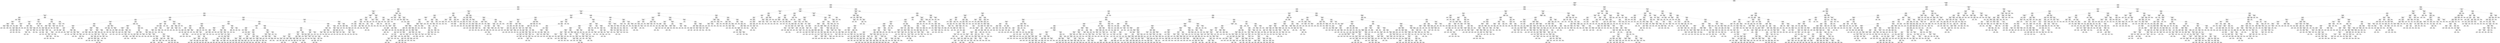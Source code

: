 digraph Tree {
node [shape=box, style="rounded", color="black", fontname=helvetica] ;
edge [fontname=helvetica] ;
0 [label="sqft <= 0.3\nmse = 153772.5\nsamples = 3016\nvalue = 1486.9"] ;
1 [label="ld_1.0 <= -0.1\nmse = 91881.6\nsamples = 2078\nvalue = 1326.7"] ;
0 -> 1 [labeldistance=2.5, labelangle=45, headlabel="True"] ;
2 [label="sqft <= -0.2\nmse = 47568.3\nsamples = 1107\nvalue = 1145.0"] ;
1 -> 2 ;
3 [label="sqft <= -0.7\nmse = 27316.4\nsamples = 793\nvalue = 1064.2"] ;
2 -> 3 ;
4 [label="pForties <= 1.7\nmse = 18986.8\nsamples = 453\nvalue = 1007.4"] ;
3 -> 4 ;
5 [label="number bedrooms <= -0.1\nmse = 16794.4\nsamples = 439\nvalue = 998.2"] ;
4 -> 5 ;
6 [label="sqft <= -1.4\nmse = 13278.0\nsamples = 410\nvalue = 984.9"] ;
5 -> 6 ;
7 [label="medianIncome <= -1.6\nmse = 9799.4\nsamples = 60\nvalue = 927.2"] ;
6 -> 7 ;
8 [label="pk_5.0 <= 1.5\nmse = 3153.0\nsamples = 11\nvalue = 1059.5"] ;
7 -> 8 ;
9 [label="mse = 0.0\nsamples = 1\nvalue = 1150.0"] ;
8 -> 9 ;
10 [label="postdateint <= 1.9\nmse = 2395.4\nsamples = 10\nvalue = 1048.2"] ;
8 -> 10 ;
11 [label="postdateint <= 0.8\nmse = 2620.2\nsamples = 9\nvalue = 1044.4"] ;
10 -> 11 ;
12 [label="postdateint <= -0.2\nmse = 3392.9\nsamples = 7\nvalue = 1050.1"] ;
11 -> 12 ;
13 [label="postdateint <= -0.3\nmse = 22.2\nsamples = 2\nvalue = 1028.3"] ;
12 -> 13 ;
14 [label="mse = 0.0\nsamples = 1\nvalue = 1025.0"] ;
13 -> 14 ;
15 [label="mse = 0.0\nsamples = 1\nvalue = 1035.0"] ;
13 -> 15 ;
16 [label="postdateint <= 0.3\nmse = 4547.4\nsamples = 5\nvalue = 1059.4"] ;
12 -> 16 ;
17 [label="mse = 5288.0\nsamples = 4\nvalue = 1061.0"] ;
16 -> 17 ;
18 [label="mse = 0.0\nsamples = 1\nvalue = 1050.0"] ;
16 -> 18 ;
19 [label="postdateint <= 1.3\nmse = 400.0\nsamples = 2\nvalue = 1030.0"] ;
11 -> 19 ;
20 [label="mse = 0.0\nsamples = 1\nvalue = 1010.0"] ;
19 -> 20 ;
21 [label="mse = 0.0\nsamples = 1\nvalue = 1050.0"] ;
19 -> 21 ;
22 [label="mse = 0.0\nsamples = 1\nvalue = 1075.0"] ;
10 -> 22 ;
23 [label="sqft <= -1.4\nmse = 6302.5\nsamples = 49\nvalue = 896.2"] ;
7 -> 23 ;
24 [label="pk_2.0 <= 0.0\nmse = 5059.5\nsamples = 23\nvalue = 850.1"] ;
23 -> 24 ;
25 [label="medianIncome <= -0.5\nmse = 3736.1\nsamples = 19\nvalue = 865.0"] ;
24 -> 25 ;
26 [label="medianIncome <= -0.7\nmse = 3487.1\nsamples = 10\nvalue = 838.1"] ;
25 -> 26 ;
27 [label="sqft <= -1.6\nmse = 2871.6\nsamples = 8\nvalue = 852.7"] ;
26 -> 27 ;
28 [label="pSixtyPlus <= -0.4\nmse = 856.2\nsamples = 3\nvalue = 907.5"] ;
27 -> 28 ;
29 [label="mse = 0.0\nsamples = 1\nvalue = 860.0"] ;
28 -> 29 ;
30 [label="pk_4.0 <= 0.4\nmse = 138.9\nsamples = 2\nvalue = 923.3"] ;
28 -> 30 ;
31 [label="mse = 0.0\nsamples = 1\nvalue = 940.0"] ;
30 -> 31 ;
32 [label="mse = 0.0\nsamples = 1\nvalue = 915.0"] ;
30 -> 32 ;
33 [label="sqft <= -1.5\nmse = 1838.9\nsamples = 5\nvalue = 828.3"] ;
27 -> 33 ;
34 [label="pFifties <= -0.4\nmse = 615.2\nsamples = 4\nvalue = 815.6"] ;
33 -> 34 ;
35 [label="mse = 0.0\nsamples = 1\nvalue = 750.0"] ;
34 -> 35 ;
36 [label="mse = 0.0\nsamples = 3\nvalue = 825.0"] ;
34 -> 36 ;
37 [label="mse = 0.0\nsamples = 1\nvalue = 930.0"] ;
33 -> 37 ;
38 [label="pForties <= 0.0\nmse = 1250.0\nsamples = 2\nvalue = 775.0"] ;
26 -> 38 ;
39 [label="mse = 0.0\nsamples = 1\nvalue = 725.0"] ;
38 -> 39 ;
40 [label="mse = 0.0\nsamples = 1\nvalue = 800.0"] ;
38 -> 40 ;
41 [label="pYouths <= 0.4\nmse = 1827.0\nsamples = 9\nvalue = 900.8"] ;
25 -> 41 ;
42 [label="pTwenties <= 0.2\nmse = 625.0\nsamples = 2\nvalue = 970.0"] ;
41 -> 42 ;
43 [label="mse = 0.0\nsamples = 1\nvalue = 995.0"] ;
42 -> 43 ;
44 [label="mse = 0.0\nsamples = 1\nvalue = 945.0"] ;
42 -> 44 ;
45 [label="pForties <= -0.0\nmse = 916.5\nsamples = 7\nvalue = 886.9"] ;
41 -> 45 ;
46 [label="medianIncome <= 0.4\nmse = 312.2\nsamples = 4\nvalue = 864.8"] ;
45 -> 46 ;
47 [label="postdateint <= -0.7\nmse = 198.0\nsamples = 3\nvalue = 871.0"] ;
46 -> 47 ;
48 [label="postdateint <= -1.2\nmse = 4.0\nsamples = 2\nvalue = 857.0"] ;
47 -> 48 ;
49 [label="mse = 0.0\nsamples = 1\nvalue = 859.0"] ;
48 -> 49 ;
50 [label="mse = 0.0\nsamples = 1\nvalue = 855.0"] ;
48 -> 50 ;
51 [label="mse = 0.0\nsamples = 1\nvalue = 885.0"] ;
47 -> 51 ;
52 [label="mse = 0.0\nsamples = 1\nvalue = 840.0"] ;
46 -> 52 ;
53 [label="ty_1.0 <= -0.8\nmse = 544.0\nsamples = 3\nvalue = 909.0"] ;
45 -> 53 ;
54 [label="postdateint <= 0.9\nmse = 468.8\nsamples = 2\nvalue = 902.5"] ;
53 -> 54 ;
55 [label="mse = 0.0\nsamples = 1\nvalue = 915.0"] ;
54 -> 55 ;
56 [label="mse = 0.0\nsamples = 1\nvalue = 865.0"] ;
54 -> 56 ;
57 [label="mse = 0.0\nsamples = 1\nvalue = 935.0"] ;
53 -> 57 ;
58 [label="medianIncome <= -0.6\nmse = 1992.2\nsamples = 4\nvalue = 746.2"] ;
24 -> 58 ;
59 [label="mse = 0.0\nsamples = 1\nvalue = 820.0"] ;
58 -> 59 ;
60 [label="pThirties <= 0.5\nmse = 238.9\nsamples = 3\nvalue = 721.7"] ;
58 -> 60 ;
61 [label="postdateint <= 0.9\nmse = 6.2\nsamples = 2\nvalue = 732.5"] ;
60 -> 61 ;
62 [label="mse = 0.0\nsamples = 1\nvalue = 735.0"] ;
61 -> 62 ;
63 [label="mse = 0.0\nsamples = 1\nvalue = 730.0"] ;
61 -> 63 ;
64 [label="mse = 0.0\nsamples = 1\nvalue = 700.0"] ;
60 -> 64 ;
65 [label="pFifties <= 0.3\nmse = 4599.4\nsamples = 26\nvalue = 929.0"] ;
23 -> 65 ;
66 [label="pYouths <= 0.3\nmse = 4084.6\nsamples = 22\nvalue = 912.9"] ;
65 -> 66 ;
67 [label="ty_2.0 <= 2.0\nmse = 3774.9\nsamples = 18\nvalue = 928.0"] ;
66 -> 67 ;
68 [label="pFifties <= -0.7\nmse = 2549.7\nsamples = 16\nvalue = 943.6"] ;
67 -> 68 ;
69 [label="postdateint <= -0.3\nmse = 794.4\nsamples = 6\nvalue = 922.3"] ;
68 -> 69 ;
70 [label="mse = 0.0\nsamples = 2\nvalue = 895.0"] ;
69 -> 70 ;
71 [label="postdateint <= -0.2\nmse = 320.0\nsamples = 4\nvalue = 945.0"] ;
69 -> 71 ;
72 [label="mse = 0.0\nsamples = 1\nvalue = 969.0"] ;
71 -> 72 ;
73 [label="sqft <= -1.4\nmse = 48.0\nsamples = 3\nvalue = 933.0"] ;
71 -> 73 ;
74 [label="mse = 0.0\nsamples = 1\nvalue = 945.0"] ;
73 -> 74 ;
75 [label="mse = 0.0\nsamples = 2\nvalue = 929.0"] ;
73 -> 75 ;
76 [label="sqft <= -1.4\nmse = 3288.2\nsamples = 10\nvalue = 960.4"] ;
68 -> 76 ;
77 [label="medianIncome <= -0.7\nmse = 2578.5\nsamples = 9\nvalue = 973.8"] ;
76 -> 77 ;
78 [label="ld_3.0 <= 0.3\nmse = 1708.8\nsamples = 5\nvalue = 953.7"] ;
77 -> 78 ;
79 [label="mse = 0.0\nsamples = 1\nvalue = 1035.0"] ;
78 -> 79 ;
80 [label="postdateint <= -0.3\nmse = 708.8\nsamples = 4\nvalue = 940.2"] ;
78 -> 80 ;
81 [label="postdateint <= -0.8\nmse = 174.2\nsamples = 2\nvalue = 963.7"] ;
80 -> 81 ;
82 [label="mse = 0.0\nsamples = 1\nvalue = 945.0"] ;
81 -> 82 ;
83 [label="mse = 0.0\nsamples = 1\nvalue = 973.0"] ;
81 -> 83 ;
84 [label="pk_5.0 <= 1.5\nmse = 138.9\nsamples = 2\nvalue = 916.7"] ;
80 -> 84 ;
85 [label="mse = 0.0\nsamples = 1\nvalue = 925.0"] ;
84 -> 85 ;
86 [label="mse = 0.0\nsamples = 1\nvalue = 900.0"] ;
84 -> 86 ;
87 [label="postdateint <= -0.2\nmse = 2436.0\nsamples = 4\nvalue = 1002.0"] ;
77 -> 87 ;
88 [label="mse = 2222.2\nsamples = 2\nvalue = 1028.3"] ;
87 -> 88 ;
89 [label="pk_5.0 <= 1.5\nmse = 156.2\nsamples = 2\nvalue = 962.5"] ;
87 -> 89 ;
90 [label="mse = 0.0\nsamples = 1\nvalue = 975.0"] ;
89 -> 90 ;
91 [label="mse = 0.0\nsamples = 1\nvalue = 950.0"] ;
89 -> 91 ;
92 [label="mse = 0.0\nsamples = 1\nvalue = 880.0"] ;
76 -> 92 ;
93 [label="postdateint <= -1.3\nmse = 300.0\nsamples = 2\nvalue = 830.0"] ;
67 -> 93 ;
94 [label="mse = 0.0\nsamples = 1\nvalue = 800.0"] ;
93 -> 94 ;
95 [label="mse = 0.0\nsamples = 1\nvalue = 840.0"] ;
93 -> 95 ;
96 [label="medianIncome <= -0.3\nmse = 560.2\nsamples = 4\nvalue = 850.7"] ;
66 -> 96 ;
97 [label="medianIncome <= -1.5\nmse = 206.2\nsamples = 3\nvalue = 832.5"] ;
96 -> 97 ;
98 [label="mse = 0.0\nsamples = 1\nvalue = 810.0"] ;
97 -> 98 ;
99 [label="postdateint <= 0.3\nmse = 50.0\nsamples = 2\nvalue = 840.0"] ;
97 -> 99 ;
100 [label="mse = 0.0\nsamples = 1\nvalue = 835.0"] ;
99 -> 100 ;
101 [label="mse = 0.0\nsamples = 1\nvalue = 850.0"] ;
99 -> 101 ;
102 [label="mse = 0.0\nsamples = 1\nvalue = 875.0"] ;
96 -> 102 ;
103 [label="sqft <= -1.4\nmse = 1488.9\nsamples = 4\nvalue = 993.3"] ;
65 -> 103 ;
104 [label="medianIncome <= -0.3\nmse = 75.0\nsamples = 3\nvalue = 980.0"] ;
103 -> 104 ;
105 [label="mse = 0.0\nsamples = 1\nvalue = 995.0"] ;
104 -> 105 ;
106 [label="mse = 0.0\nsamples = 2\nvalue = 975.0"] ;
104 -> 106 ;
107 [label="mse = 0.0\nsamples = 1\nvalue = 1100.0"] ;
103 -> 107 ;
108 [label="pYouths <= -0.2\nmse = 13197.4\nsamples = 350\nvalue = 995.2"] ;
6 -> 108 ;
109 [label="pk_2.0 <= 0.0\nmse = 16330.4\nsamples = 135\nvalue = 1030.7"] ;
108 -> 109 ;
110 [label="sqft <= -1.0\nmse = 9603.6\nsamples = 114\nvalue = 1012.4"] ;
109 -> 110 ;
111 [label="pSixtyPlus <= 0.5\nmse = 6691.9\nsamples = 51\nvalue = 962.0"] ;
110 -> 111 ;
112 [label="pk_4.0 <= 0.4\nmse = 6261.6\nsamples = 39\nvalue = 943.5"] ;
111 -> 112 ;
113 [label="pSixtyPlus <= -0.4\nmse = 5969.8\nsamples = 15\nvalue = 901.7"] ;
112 -> 113 ;
114 [label="pk_7.0 <= 7.8\nmse = 10086.8\nsamples = 4\nvalue = 824.2"] ;
113 -> 114 ;
115 [label="sqft <= -1.2\nmse = 5418.8\nsamples = 2\nvalue = 767.5"] ;
114 -> 115 ;
116 [label="mse = 0.0\nsamples = 1\nvalue = 725.0"] ;
115 -> 116 ;
117 [label="mse = 0.0\nsamples = 1\nvalue = 895.0"] ;
115 -> 117 ;
118 [label="sqft <= -1.2\nmse = 156.2\nsamples = 2\nvalue = 937.5"] ;
114 -> 118 ;
119 [label="mse = 0.0\nsamples = 1\nvalue = 925.0"] ;
118 -> 119 ;
120 [label="mse = 0.0\nsamples = 1\nvalue = 950.0"] ;
118 -> 120 ;
121 [label="postdateint <= 0.4\nmse = 959.6\nsamples = 11\nvalue = 932.7"] ;
113 -> 121 ;
122 [label="postdateint <= -0.2\nmse = 64.6\nsamples = 3\nvalue = 902.5"] ;
121 -> 122 ;
123 [label="medianIncome <= -1.0\nmse = 4.0\nsamples = 2\nvalue = 899.0"] ;
122 -> 123 ;
124 [label="mse = 0.0\nsamples = 1\nvalue = 900.0"] ;
123 -> 124 ;
125 [label="mse = 0.0\nsamples = 1\nvalue = 895.0"] ;
123 -> 125 ;
126 [label="mse = 0.0\nsamples = 1\nvalue = 920.0"] ;
122 -> 126 ;
127 [label="sqft <= -1.2\nmse = 545.1\nsamples = 8\nvalue = 952.8"] ;
121 -> 127 ;
128 [label="postdateint <= 0.9\nmse = 72.2\nsamples = 3\nvalue = 938.3"] ;
127 -> 128 ;
129 [label="mse = 0.0\nsamples = 1\nvalue = 950.0"] ;
128 -> 129 ;
130 [label="postdateint <= 1.5\nmse = 6.2\nsamples = 2\nvalue = 932.5"] ;
128 -> 130 ;
131 [label="mse = 0.0\nsamples = 1\nvalue = 935.0"] ;
130 -> 131 ;
132 [label="mse = 0.0\nsamples = 1\nvalue = 930.0"] ;
130 -> 132 ;
133 [label="postdateint <= 1.4\nmse = 625.0\nsamples = 5\nvalue = 960.0"] ;
127 -> 133 ;
134 [label="mse = 0.0\nsamples = 1\nvalue = 995.0"] ;
133 -> 134 ;
135 [label="postdateint <= 1.9\nmse = 456.0\nsamples = 4\nvalue = 953.0"] ;
133 -> 135 ;
136 [label="sqft <= -1.1\nmse = 22.2\nsamples = 2\nvalue = 943.3"] ;
135 -> 136 ;
137 [label="mse = 0.0\nsamples = 1\nvalue = 950.0"] ;
136 -> 137 ;
138 [label="mse = 0.0\nsamples = 1\nvalue = 940.0"] ;
136 -> 138 ;
139 [label="mse = 756.2\nsamples = 2\nvalue = 967.5"] ;
135 -> 139 ;
140 [label="postdateint <= -0.2\nmse = 4867.6\nsamples = 24\nvalue = 967.3"] ;
112 -> 140 ;
141 [label="postdateint <= -0.3\nmse = 2589.3\nsamples = 6\nvalue = 1036.1"] ;
140 -> 141 ;
142 [label="pThirties <= 0.6\nmse = 1844.2\nsamples = 3\nvalue = 1003.5"] ;
141 -> 142 ;
143 [label="mse = 0.0\nsamples = 1\nvalue = 935.0"] ;
142 -> 143 ;
144 [label="postdateint <= -0.9\nmse = 373.6\nsamples = 2\nvalue = 1026.3"] ;
142 -> 144 ;
145 [label="mse = 0.0\nsamples = 1\nvalue = 999.0"] ;
144 -> 145 ;
146 [label="mse = 0.0\nsamples = 1\nvalue = 1040.0"] ;
144 -> 146 ;
147 [label="postdateint <= -0.2\nmse = 267.6\nsamples = 3\nvalue = 1079.7"] ;
141 -> 147 ;
148 [label="sqft <= -1.2\nmse = 16.0\nsamples = 2\nvalue = 1091.0"] ;
147 -> 148 ;
149 [label="mse = 0.0\nsamples = 1\nvalue = 1087.0"] ;
148 -> 149 ;
150 [label="mse = 0.0\nsamples = 1\nvalue = 1095.0"] ;
148 -> 150 ;
151 [label="mse = 0.0\nsamples = 1\nvalue = 1057.0"] ;
147 -> 151 ;
152 [label="postdateint <= 1.4\nmse = 4035.2\nsamples = 18\nvalue = 951.2"] ;
140 -> 152 ;
153 [label="postdateint <= 0.4\nmse = 2870.8\nsamples = 16\nvalue = 944.9"] ;
152 -> 153 ;
154 [label="postdateint <= -0.1\nmse = 3133.3\nsamples = 12\nvalue = 938.0"] ;
153 -> 154 ;
155 [label="postdateint <= -0.1\nmse = 3356.2\nsamples = 10\nvalue = 947.2"] ;
154 -> 155 ;
156 [label="pFifties <= -0.7\nmse = 468.8\nsamples = 5\nvalue = 925.0"] ;
155 -> 156 ;
157 [label="ld_3.0 <= 0.3\nmse = 555.6\nsamples = 2\nvalue = 941.7"] ;
156 -> 157 ;
158 [label="mse = 0.0\nsamples = 1\nvalue = 925.0"] ;
157 -> 158 ;
159 [label="mse = 0.0\nsamples = 1\nvalue = 975.0"] ;
157 -> 159 ;
160 [label="mse = 150.0\nsamples = 3\nvalue = 915.0"] ;
156 -> 160 ;
161 [label="sqft <= -1.3\nmse = 4955.0\nsamples = 5\nvalue = 965.0"] ;
155 -> 161 ;
162 [label="postdateint <= -0.1\nmse = 1056.2\nsamples = 2\nvalue = 1027.5"] ;
161 -> 162 ;
163 [label="mse = 0.0\nsamples = 1\nvalue = 995.0"] ;
162 -> 163 ;
164 [label="mse = 0.0\nsamples = 1\nvalue = 1060.0"] ;
162 -> 164 ;
165 [label="sqft <= -1.2\nmse = 3213.9\nsamples = 3\nvalue = 923.3"] ;
161 -> 165 ;
166 [label="postdateint <= -0.1\nmse = 6.0\nsamples = 2\nvalue = 898.0"] ;
165 -> 166 ;
167 [label="mse = 0.0\nsamples = 1\nvalue = 900.0"] ;
166 -> 167 ;
168 [label="mse = 0.0\nsamples = 1\nvalue = 895.0"] ;
166 -> 168 ;
169 [label="mse = 0.0\nsamples = 1\nvalue = 1050.0"] ;
165 -> 169 ;
170 [label="sqft <= -1.3\nmse = 4.7\nsamples = 2\nvalue = 896.2"] ;
154 -> 170 ;
171 [label="mse = 0.0\nsamples = 1\nvalue = 895.0"] ;
170 -> 171 ;
172 [label="mse = 0.0\nsamples = 1\nvalue = 900.0"] ;
170 -> 172 ;
173 [label="ld_4.0 <= 1.5\nmse = 1075.9\nsamples = 4\nvalue = 970.5"] ;
153 -> 173 ;
174 [label="postdateint <= 0.9\nmse = 61.2\nsamples = 3\nvalue = 993.2"] ;
173 -> 174 ;
175 [label="postdateint <= 0.8\nmse = 3.6\nsamples = 2\nvalue = 997.7"] ;
174 -> 175 ;
176 [label="mse = 0.0\nsamples = 1\nvalue = 995.0"] ;
175 -> 176 ;
177 [label="mse = 0.0\nsamples = 1\nvalue = 999.0"] ;
175 -> 177 ;
178 [label="mse = 0.0\nsamples = 1\nvalue = 980.0"] ;
174 -> 178 ;
179 [label="mse = 0.0\nsamples = 1\nvalue = 925.0"] ;
173 -> 179 ;
180 [label="pFifties <= -0.7\nmse = 11990.2\nsamples = 2\nvalue = 1039.5"] ;
152 -> 180 ;
181 [label="mse = 0.0\nsamples = 1\nvalue = 1149.0"] ;
180 -> 181 ;
182 [label="mse = 0.0\nsamples = 1\nvalue = 930.0"] ;
180 -> 182 ;
183 [label="sqft <= -1.1\nmse = 3005.4\nsamples = 12\nvalue = 1025.2"] ;
111 -> 183 ;
184 [label="sqft <= -1.3\nmse = 2719.1\nsamples = 6\nvalue = 1003.7"] ;
183 -> 184 ;
185 [label="mse = 3755.6\nsamples = 2\nvalue = 1044.3"] ;
184 -> 185 ;
186 [label="sqft <= -1.2\nmse = 960.6\nsamples = 4\nvalue = 983.3"] ;
184 -> 186 ;
187 [label="postdateint <= 0.3\nmse = 960.0\nsamples = 3\nvalue = 989.0"] ;
186 -> 187 ;
188 [label="mse = 2025.0\nsamples = 2\nvalue = 1004.0"] ;
187 -> 188 ;
189 [label="mse = 0.0\nsamples = 1\nvalue = 979.0"] ;
187 -> 189 ;
190 [label="mse = 0.0\nsamples = 1\nvalue = 955.0"] ;
186 -> 190 ;
191 [label="postdateint <= -0.9\nmse = 2221.5\nsamples = 6\nvalue = 1049.4"] ;
183 -> 191 ;
192 [label="mse = 0.0\nsamples = 1\nvalue = 1095.0"] ;
191 -> 192 ;
193 [label="postdateint <= -0.2\nmse = 2199.0\nsamples = 5\nvalue = 1042.9"] ;
191 -> 193 ;
194 [label="mse = 0.0\nsamples = 1\nvalue = 950.0"] ;
193 -> 194 ;
195 [label="postdateint <= 0.9\nmse = 888.9\nsamples = 4\nvalue = 1058.3"] ;
193 -> 195 ;
196 [label="postdateint <= 0.4\nmse = 1600.0\nsamples = 2\nvalue = 1085.0"] ;
195 -> 196 ;
197 [label="mse = 0.0\nsamples = 1\nvalue = 1045.0"] ;
196 -> 197 ;
198 [label="mse = 0.0\nsamples = 1\nvalue = 1125.0"] ;
196 -> 198 ;
199 [label="mse = 0.0\nsamples = 2\nvalue = 1045.0"] ;
195 -> 199 ;
200 [label="pk_7.0 <= 7.8\nmse = 8512.1\nsamples = 63\nvalue = 1049.4"] ;
110 -> 200 ;
201 [label="ty_1.0 <= -0.8\nmse = 6991.6\nsamples = 62\nvalue = 1045.4"] ;
200 -> 201 ;
202 [label="postdateint <= 0.3\nmse = 5461.5\nsamples = 11\nvalue = 1112.4"] ;
201 -> 202 ;
203 [label="medianIncome <= -0.9\nmse = 1506.2\nsamples = 4\nvalue = 1172.5"] ;
202 -> 203 ;
204 [label="mse = 0.0\nsamples = 1\nvalue = 1095.0"] ;
203 -> 204 ;
205 [label="sqft <= -0.8\nmse = 366.0\nsamples = 3\nvalue = 1188.0"] ;
203 -> 205 ;
206 [label="pk_3.0 <= 1.3\nmse = 6.2\nsamples = 2\nvalue = 1197.5"] ;
205 -> 206 ;
207 [label="mse = 0.0\nsamples = 1\nvalue = 1195.0"] ;
206 -> 207 ;
208 [label="mse = 0.0\nsamples = 1\nvalue = 1200.0"] ;
206 -> 208 ;
209 [label="mse = 0.0\nsamples = 1\nvalue = 1150.0"] ;
205 -> 209 ;
210 [label="sqft <= -0.8\nmse = 4847.9\nsamples = 7\nvalue = 1084.6"] ;
202 -> 210 ;
211 [label="postdateint <= 0.9\nmse = 3116.2\nsamples = 6\nvalue = 1057.5"] ;
210 -> 211 ;
212 [label="postdateint <= 0.8\nmse = 3505.1\nsamples = 4\nvalue = 1073.6"] ;
211 -> 212 ;
213 [label="mse = 0.0\nsamples = 1\nvalue = 1025.0"] ;
212 -> 213 ;
214 [label="postdateint <= 0.8\nmse = 3037.5\nsamples = 3\nvalue = 1110.0"] ;
212 -> 214 ;
215 [label="mse = 0.0\nsamples = 1\nvalue = 1200.0"] ;
214 -> 215 ;
216 [label="pFifties <= -0.7\nmse = 450.0\nsamples = 2\nvalue = 1080.0"] ;
214 -> 216 ;
217 [label="mse = 0.0\nsamples = 1\nvalue = 1050.0"] ;
216 -> 217 ;
218 [label="mse = 0.0\nsamples = 1\nvalue = 1095.0"] ;
216 -> 218 ;
219 [label="medianIncome <= -0.6\nmse = 200.0\nsamples = 2\nvalue = 1020.0"] ;
211 -> 219 ;
220 [label="mse = 0.0\nsamples = 1\nvalue = 1030.0"] ;
219 -> 220 ;
221 [label="mse = 0.0\nsamples = 1\nvalue = 1000.0"] ;
219 -> 221 ;
222 [label="mse = 0.0\nsamples = 1\nvalue = 1175.0"] ;
210 -> 222 ;
223 [label="pSixtyPlus <= 2.2\nmse = 6066.8\nsamples = 51\nvalue = 1029.9"] ;
201 -> 223 ;
224 [label="pYouths <= -1.6\nmse = 5296.2\nsamples = 50\nvalue = 1026.7"] ;
223 -> 224 ;
225 [label="sqft <= -0.9\nmse = 7290.2\nsamples = 8\nvalue = 963.5"] ;
224 -> 225 ;
226 [label="pk_4.0 <= 0.4\nmse = 5153.1\nsamples = 5\nvalue = 939.3"] ;
225 -> 226 ;
227 [label="sqft <= -1.0\nmse = 1666.7\nsamples = 3\nvalue = 900.0"] ;
226 -> 227 ;
228 [label="mse = 0.0\nsamples = 1\nvalue = 950.0"] ;
227 -> 228 ;
229 [label="postdateint <= 0.3\nmse = 625.0\nsamples = 2\nvalue = 875.0"] ;
227 -> 229 ;
230 [label="mse = 0.0\nsamples = 1\nvalue = 850.0"] ;
229 -> 230 ;
231 [label="mse = 0.0\nsamples = 1\nvalue = 900.0"] ;
229 -> 231 ;
232 [label="pTwenties <= 0.8\nmse = 5742.2\nsamples = 2\nvalue = 968.8"] ;
226 -> 232 ;
233 [label="mse = 0.0\nsamples = 1\nvalue = 925.0"] ;
232 -> 233 ;
234 [label="mse = 0.0\nsamples = 1\nvalue = 1100.0"] ;
232 -> 234 ;
235 [label="postdateint <= -0.2\nmse = 7716.7\nsamples = 3\nvalue = 1020.0"] ;
225 -> 235 ;
236 [label="mse = 0.0\nsamples = 1\nvalue = 910.0"] ;
235 -> 236 ;
237 [label="postdateint <= 0.8\nmse = 2500.0\nsamples = 2\nvalue = 1075.0"] ;
235 -> 237 ;
238 [label="mse = 0.0\nsamples = 1\nvalue = 1125.0"] ;
237 -> 238 ;
239 [label="mse = 0.0\nsamples = 1\nvalue = 1025.0"] ;
237 -> 239 ;
240 [label="sqft <= -1.0\nmse = 4373.7\nsamples = 42\nvalue = 1035.6"] ;
224 -> 240 ;
241 [label="postdateint <= -0.9\nmse = 2147.2\nsamples = 4\nvalue = 983.3"] ;
240 -> 241 ;
242 [label="mse = 0.0\nsamples = 1\nvalue = 975.0"] ;
241 -> 242 ;
243 [label="pTwenties <= 0.2\nmse = 2560.0\nsamples = 3\nvalue = 985.0"] ;
241 -> 243 ;
244 [label="mse = 0.0\nsamples = 1\nvalue = 995.0"] ;
243 -> 244 ;
245 [label="mse = 3168.8\nsamples = 2\nvalue = 982.5"] ;
243 -> 245 ;
246 [label="sqft <= -0.9\nmse = 4303.9\nsamples = 38\nvalue = 1040.4"] ;
240 -> 246 ;
247 [label="postdateint <= -1.4\nmse = 5063.7\nsamples = 11\nvalue = 1066.5"] ;
246 -> 247 ;
248 [label="mse = 0.0\nsamples = 1\nvalue = 1285.0"] ;
247 -> 248 ;
249 [label="pTwenties <= -0.0\nmse = 1770.6\nsamples = 10\nvalue = 1050.9"] ;
247 -> 249 ;
250 [label="mse = 0.0\nsamples = 1\nvalue = 950.0"] ;
249 -> 250 ;
251 [label="sqft <= -0.9\nmse = 1064.1\nsamples = 9\nvalue = 1058.6"] ;
249 -> 251 ;
252 [label="postdateint <= 0.4\nmse = 554.8\nsamples = 8\nvalue = 1051.8"] ;
251 -> 252 ;
253 [label="mse = 140.2\nsamples = 6\nvalue = 1039.7"] ;
252 -> 253 ;
254 [label="mse = 22.2\nsamples = 2\nvalue = 1088.3"] ;
252 -> 254 ;
255 [label="mse = 0.0\nsamples = 1\nvalue = 1140.0"] ;
251 -> 255 ;
256 [label="postdateint <= -0.7\nmse = 3811.2\nsamples = 27\nvalue = 1032.6"] ;
246 -> 256 ;
257 [label="postdateint <= -1.2\nmse = 1707.6\nsamples = 5\nvalue = 993.7"] ;
256 -> 257 ;
258 [label="pForties <= 0.4\nmse = 1270.2\nsamples = 4\nvalue = 1012.4"] ;
257 -> 258 ;
259 [label="postdateint <= -1.4\nmse = 433.6\nsamples = 3\nvalue = 1024.7"] ;
258 -> 259 ;
260 [label="mse = 0.0\nsamples = 1\nvalue = 999.0"] ;
259 -> 260 ;
261 [label="mse = 156.2\nsamples = 2\nvalue = 1037.5"] ;
259 -> 261 ;
262 [label="mse = 0.0\nsamples = 1\nvalue = 939.0"] ;
258 -> 262 ;
263 [label="mse = 0.0\nsamples = 1\nvalue = 950.0"] ;
257 -> 263 ;
264 [label="postdateint <= -0.1\nmse = 3864.3\nsamples = 22\nvalue = 1042.3"] ;
256 -> 264 ;
265 [label="sqft <= -0.8\nmse = 1000.0\nsamples = 4\nvalue = 1115.0"] ;
264 -> 265 ;
266 [label="mse = 0.0\nsamples = 3\nvalue = 1095.0"] ;
265 -> 266 ;
267 [label="mse = 0.0\nsamples = 1\nvalue = 1165.0"] ;
265 -> 267 ;
268 [label="sqft <= -0.8\nmse = 3113.8\nsamples = 18\nvalue = 1026.9"] ;
264 -> 268 ;
269 [label="sqft <= -0.9\nmse = 2743.5\nsamples = 16\nvalue = 1036.7"] ;
268 -> 269 ;
270 [label="mse = 2675.9\nsamples = 15\nvalue = 1032.3"] ;
269 -> 270 ;
271 [label="mse = 0.0\nsamples = 1\nvalue = 1095.0"] ;
269 -> 271 ;
272 [label="sqft <= -0.8\nmse = 117.2\nsamples = 2\nvalue = 956.2"] ;
268 -> 272 ;
273 [label="mse = 0.0\nsamples = 1\nvalue = 975.0"] ;
272 -> 273 ;
274 [label="mse = 0.0\nsamples = 1\nvalue = 950.0"] ;
272 -> 274 ;
275 [label="mse = 0.0\nsamples = 1\nvalue = 1290.0"] ;
223 -> 275 ;
276 [label="mse = 0.0\nsamples = 1\nvalue = 1450.0"] ;
200 -> 276 ;
277 [label="ty_2.0 <= 2.0\nmse = 41456.5\nsamples = 21\nvalue = 1131.8"] ;
109 -> 277 ;
278 [label="postdateint <= 1.4\nmse = 18320.1\nsamples = 11\nvalue = 1241.9"] ;
277 -> 278 ;
279 [label="pYouths <= -2.0\nmse = 15360.7\nsamples = 9\nvalue = 1277.3"] ;
278 -> 279 ;
280 [label="mse = 2512.5\nsamples = 3\nvalue = 1175.0"] ;
279 -> 280 ;
281 [label="sqft <= -0.9\nmse = 13930.8\nsamples = 6\nvalue = 1328.5"] ;
279 -> 281 ;
282 [label="pYouths <= -1.0\nmse = 9768.8\nsamples = 3\nvalue = 1422.5"] ;
281 -> 282 ;
283 [label="postdateint <= -0.7\nmse = 555.6\nsamples = 2\nvalue = 1366.7"] ;
282 -> 283 ;
284 [label="mse = 0.0\nsamples = 1\nvalue = 1400.0"] ;
283 -> 284 ;
285 [label="mse = 0.0\nsamples = 1\nvalue = 1350.0"] ;
283 -> 285 ;
286 [label="mse = 0.0\nsamples = 1\nvalue = 1590.0"] ;
282 -> 286 ;
287 [label="postdateint <= 0.4\nmse = 420.8\nsamples = 3\nvalue = 1234.5"] ;
281 -> 287 ;
288 [label="postdateint <= -0.2\nmse = 32.0\nsamples = 2\nvalue = 1246.0"] ;
287 -> 288 ;
289 [label="mse = 0.0\nsamples = 1\nvalue = 1238.0"] ;
288 -> 289 ;
290 [label="mse = 0.0\nsamples = 1\nvalue = 1250.0"] ;
288 -> 290 ;
291 [label="mse = 0.0\nsamples = 1\nvalue = 1200.0"] ;
287 -> 291 ;
292 [label="sqft <= -0.8\nmse = 5000.0\nsamples = 2\nvalue = 1100.0"] ;
278 -> 292 ;
293 [label="mse = 0.0\nsamples = 1\nvalue = 1000.0"] ;
292 -> 293 ;
294 [label="mse = 0.0\nsamples = 1\nvalue = 1150.0"] ;
292 -> 294 ;
295 [label="postdateint <= 0.8\nmse = 41754.3\nsamples = 10\nvalue = 1034.7"] ;
277 -> 295 ;
296 [label="postdateint <= -0.3\nmse = 46371.9\nsamples = 7\nvalue = 1110.9"] ;
295 -> 296 ;
297 [label="sqft <= -1.2\nmse = 16745.9\nsamples = 4\nvalue = 969.3"] ;
296 -> 297 ;
298 [label="pTwenties <= 0.8\nmse = 3472.2\nsamples = 2\nvalue = 828.3"] ;
297 -> 298 ;
299 [label="mse = 0.0\nsamples = 1\nvalue = 870.0"] ;
298 -> 299 ;
300 [label="mse = 0.0\nsamples = 1\nvalue = 745.0"] ;
298 -> 300 ;
301 [label="sqft <= -0.9\nmse = 625.0\nsamples = 2\nvalue = 1075.0"] ;
297 -> 301 ;
302 [label="mse = 0.0\nsamples = 1\nvalue = 1100.0"] ;
301 -> 302 ;
303 [label="mse = 0.0\nsamples = 1\nvalue = 1050.0"] ;
301 -> 303 ;
304 [label="postdateint <= 0.3\nmse = 1692.2\nsamples = 3\nvalue = 1358.8"] ;
296 -> 304 ;
305 [label="medianIncome <= -0.6\nmse = 450.0\nsamples = 2\nvalue = 1380.0"] ;
304 -> 305 ;
306 [label="mse = 0.0\nsamples = 1\nvalue = 1395.0"] ;
305 -> 306 ;
307 [label="mse = 0.0\nsamples = 1\nvalue = 1350.0"] ;
305 -> 307 ;
308 [label="mse = 0.0\nsamples = 1\nvalue = 1295.0"] ;
304 -> 308 ;
309 [label="pYouths <= -0.2\nmse = 3125.0\nsamples = 3\nvalue = 895.0"] ;
295 -> 309 ;
310 [label="mse = 0.0\nsamples = 2\nvalue = 920.0"] ;
309 -> 310 ;
311 [label="mse = 0.0\nsamples = 1\nvalue = 770.0"] ;
309 -> 311 ;
312 [label="pYouths <= 1.8\nmse = 9843.7\nsamples = 215\nvalue = 972.4"] ;
108 -> 312 ;
313 [label="pThirties <= -0.7\nmse = 9288.2\nsamples = 203\nvalue = 977.5"] ;
312 -> 313 ;
314 [label="pk_4.0 <= 0.4\nmse = 7618.7\nsamples = 57\nvalue = 952.3"] ;
313 -> 314 ;
315 [label="pThirties <= -0.8\nmse = 11091.3\nsamples = 19\nvalue = 1000.8"] ;
314 -> 315 ;
316 [label="sqft <= -1.0\nmse = 4957.0\nsamples = 11\nvalue = 1058.4"] ;
315 -> 316 ;
317 [label="pk_5.0 <= 1.5\nmse = 3838.9\nsamples = 3\nvalue = 963.3"] ;
316 -> 317 ;
318 [label="sqft <= -1.1\nmse = 756.2\nsamples = 2\nvalue = 922.5"] ;
317 -> 318 ;
319 [label="mse = 0.0\nsamples = 1\nvalue = 895.0"] ;
318 -> 319 ;
320 [label="mse = 0.0\nsamples = 1\nvalue = 950.0"] ;
318 -> 320 ;
321 [label="mse = 0.0\nsamples = 1\nvalue = 1045.0"] ;
317 -> 321 ;
322 [label="pThirties <= -1.1\nmse = 2123.0\nsamples = 8\nvalue = 1084.4"] ;
316 -> 322 ;
323 [label="postdateint <= 1.5\nmse = 868.4\nsamples = 6\nvalue = 1067.0"] ;
322 -> 323 ;
324 [label="pk_5.0 <= 1.5\nmse = 468.6\nsamples = 5\nvalue = 1079.0"] ;
323 -> 324 ;
325 [label="pThirties <= -1.6\nmse = 8.0\nsamples = 2\nvalue = 1091.0"] ;
324 -> 325 ;
326 [label="mse = 0.0\nsamples = 1\nvalue = 1089.0"] ;
325 -> 326 ;
327 [label="mse = 0.0\nsamples = 1\nvalue = 1095.0"] ;
325 -> 327 ;
328 [label="postdateint <= 1.0\nmse = 625.0\nsamples = 3\nvalue = 1070.0"] ;
324 -> 328 ;
329 [label="mse = 0.0\nsamples = 2\nvalue = 1045.0"] ;
328 -> 329 ;
330 [label="mse = 0.0\nsamples = 1\nvalue = 1095.0"] ;
328 -> 330 ;
331 [label="mse = 0.0\nsamples = 1\nvalue = 1025.0"] ;
323 -> 331 ;
332 [label="postdateint <= -0.8\nmse = 306.2\nsamples = 2\nvalue = 1162.5"] ;
322 -> 332 ;
333 [label="mse = 0.0\nsamples = 1\nvalue = 1180.0"] ;
332 -> 333 ;
334 [label="mse = 0.0\nsamples = 1\nvalue = 1145.0"] ;
332 -> 334 ;
335 [label="postdateint <= 0.9\nmse = 9305.5\nsamples = 8\nvalue = 927.5"] ;
315 -> 335 ;
336 [label="ld_5.0 <= 5.6\nmse = 2519.1\nsamples = 6\nvalue = 887.7"] ;
335 -> 336 ;
337 [label="sqft <= -1.1\nmse = 168.9\nsamples = 5\nvalue = 904.9"] ;
336 -> 337 ;
338 [label="postdateint <= 0.4\nmse = 4.0\nsamples = 2\nvalue = 927.0"] ;
337 -> 338 ;
339 [label="mse = 0.0\nsamples = 1\nvalue = 929.0"] ;
338 -> 339 ;
340 [label="mse = 0.0\nsamples = 1\nvalue = 925.0"] ;
338 -> 340 ;
341 [label="postdateint <= 0.3\nmse = 6.2\nsamples = 3\nvalue = 897.5"] ;
337 -> 341 ;
342 [label="mse = 0.0\nsamples = 2\nvalue = 900.0"] ;
341 -> 342 ;
343 [label="mse = 0.0\nsamples = 1\nvalue = 895.0"] ;
341 -> 343 ;
344 [label="mse = 0.0\nsamples = 1\nvalue = 750.0"] ;
336 -> 344 ;
345 [label="sqft <= -0.9\nmse = 484.0\nsamples = 2\nvalue = 1107.0"] ;
335 -> 345 ;
346 [label="mse = 0.0\nsamples = 1\nvalue = 1085.0"] ;
345 -> 346 ;
347 [label="mse = 0.0\nsamples = 1\nvalue = 1129.0"] ;
345 -> 347 ;
348 [label="postdateint <= 0.8\nmse = 4667.9\nsamples = 38\nvalue = 931.4"] ;
314 -> 348 ;
349 [label="pSixtyPlus <= 1.6\nmse = 4177.9\nsamples = 33\nvalue = 942.9"] ;
348 -> 349 ;
350 [label="postdateint <= 0.4\nmse = 3802.1\nsamples = 26\nvalue = 928.7"] ;
349 -> 350 ;
351 [label="sqft <= -0.7\nmse = 3358.7\nsamples = 23\nvalue = 920.3"] ;
350 -> 351 ;
352 [label="ld_4.0 <= 1.5\nmse = 2734.4\nsamples = 21\nvalue = 911.7"] ;
351 -> 352 ;
353 [label="medianIncome <= 0.7\nmse = 1509.0\nsamples = 20\nvalue = 923.4"] ;
352 -> 353 ;
354 [label="postdateint <= -1.4\nmse = 571.0\nsamples = 14\nvalue = 936.5"] ;
353 -> 354 ;
355 [label="pSixtyPlus <= 0.6\nmse = 634.6\nsamples = 3\nvalue = 965.8"] ;
354 -> 355 ;
356 [label="medianIncome <= -0.7\nmse = 3.6\nsamples = 2\nvalue = 986.3"] ;
355 -> 356 ;
357 [label="mse = 0.0\nsamples = 1\nvalue = 985.0"] ;
356 -> 357 ;
358 [label="mse = 0.0\nsamples = 1\nvalue = 989.0"] ;
356 -> 358 ;
359 [label="mse = 0.0\nsamples = 1\nvalue = 935.0"] ;
355 -> 359 ;
360 [label="postdateint <= -0.1\nmse = 224.5\nsamples = 11\nvalue = 927.8"] ;
354 -> 360 ;
361 [label="sqft <= -1.2\nmse = 167.0\nsamples = 10\nvalue = 929.9"] ;
360 -> 361 ;
362 [label="mse = 0.0\nsamples = 2\nvalue = 950.0"] ;
361 -> 362 ;
363 [label="mse = 124.7\nsamples = 8\nvalue = 927.0"] ;
361 -> 363 ;
364 [label="mse = 0.0\nsamples = 1\nvalue = 895.0"] ;
360 -> 364 ;
365 [label="sqft <= -1.0\nmse = 2331.2\nsamples = 6\nvalue = 887.5"] ;
353 -> 365 ;
366 [label="mse = 0.0\nsamples = 1\nvalue = 995.0"] ;
365 -> 366 ;
367 [label="postdateint <= -0.2\nmse = 777.6\nsamples = 5\nvalue = 872.1"] ;
365 -> 367 ;
368 [label="sqft <= -0.8\nmse = 938.9\nsamples = 3\nvalue = 886.7"] ;
367 -> 368 ;
369 [label="mse = 306.2\nsamples = 2\nvalue = 867.5"] ;
368 -> 369 ;
370 [label="mse = 0.0\nsamples = 1\nvalue = 925.0"] ;
368 -> 370 ;
371 [label="medianIncome <= 1.0\nmse = 379.7\nsamples = 2\nvalue = 861.2"] ;
367 -> 371 ;
372 [label="mse = 0.0\nsamples = 1\nvalue = 850.0"] ;
371 -> 372 ;
373 [label="mse = 0.0\nsamples = 1\nvalue = 895.0"] ;
371 -> 373 ;
374 [label="mse = 0.0\nsamples = 1\nvalue = 795.0"] ;
352 -> 374 ;
375 [label="pThirties <= -0.8\nmse = 450.0\nsamples = 2\nvalue = 1015.0"] ;
351 -> 375 ;
376 [label="mse = 0.0\nsamples = 1\nvalue = 1045.0"] ;
375 -> 376 ;
377 [label="mse = 0.0\nsamples = 1\nvalue = 1000.0"] ;
375 -> 377 ;
378 [label="postdateint <= 0.8\nmse = 1529.7\nsamples = 3\nvalue = 1003.8"] ;
350 -> 378 ;
379 [label="mse = 0.0\nsamples = 1\nvalue = 1050.0"] ;
378 -> 379 ;
380 [label="mse = 1088.9\nsamples = 2\nvalue = 988.3"] ;
378 -> 380 ;
381 [label="postdateint <= -0.7\nmse = 967.6\nsamples = 7\nvalue = 1006.0"] ;
349 -> 381 ;
382 [label="postdateint <= -1.2\nmse = 262.7\nsamples = 3\nvalue = 974.8"] ;
381 -> 382 ;
383 [label="mse = 0.0\nsamples = 1\nvalue = 960.0"] ;
382 -> 383 ;
384 [label="postdateint <= -1.2\nmse = 90.2\nsamples = 2\nvalue = 989.5"] ;
382 -> 384 ;
385 [label="mse = 0.0\nsamples = 1\nvalue = 999.0"] ;
384 -> 385 ;
386 [label="mse = 0.0\nsamples = 1\nvalue = 980.0"] ;
384 -> 386 ;
387 [label="pForties <= 0.2\nmse = 125.2\nsamples = 4\nvalue = 1031.0"] ;
381 -> 387 ;
388 [label="postdateint <= -0.1\nmse = 76.5\nsamples = 3\nvalue = 1035.0"] ;
387 -> 388 ;
389 [label="postdateint <= -0.2\nmse = 26.9\nsamples = 2\nvalue = 1030.7"] ;
388 -> 389 ;
390 [label="mse = 0.0\nsamples = 1\nvalue = 1038.0"] ;
389 -> 390 ;
391 [label="mse = 0.0\nsamples = 1\nvalue = 1027.0"] ;
389 -> 391 ;
392 [label="mse = 0.0\nsamples = 1\nvalue = 1048.0"] ;
388 -> 392 ;
393 [label="mse = 0.0\nsamples = 1\nvalue = 1015.0"] ;
387 -> 393 ;
394 [label="pForties <= -0.2\nmse = 2682.9\nsamples = 5\nvalue = 868.7"] ;
348 -> 394 ;
395 [label="postdateint <= 1.4\nmse = 761.8\nsamples = 3\nvalue = 835.8"] ;
394 -> 395 ;
396 [label="sqft <= -0.9\nmse = 355.6\nsamples = 2\nvalue = 811.7"] ;
395 -> 396 ;
397 [label="mse = 0.0\nsamples = 1\nvalue = 785.0"] ;
396 -> 397 ;
398 [label="mse = 0.0\nsamples = 1\nvalue = 825.0"] ;
396 -> 398 ;
399 [label="mse = 0.0\nsamples = 1\nvalue = 860.0"] ;
395 -> 399 ;
400 [label="pThirties <= -1.2\nmse = 56.9\nsamples = 2\nvalue = 934.3"] ;
394 -> 400 ;
401 [label="mse = 0.0\nsamples = 1\nvalue = 945.0"] ;
400 -> 401 ;
402 [label="mse = 0.0\nsamples = 1\nvalue = 929.0"] ;
400 -> 402 ;
403 [label="pk_2.0 <= 0.0\nmse = 9583.9\nsamples = 146\nvalue = 986.9"] ;
313 -> 403 ;
404 [label="ty_1.0 <= -0.8\nmse = 9108.2\nsamples = 126\nvalue = 994.6"] ;
403 -> 404 ;
405 [label="medianIncome <= 1.0\nmse = 38270.4\nsamples = 6\nvalue = 1127.1"] ;
404 -> 405 ;
406 [label="pForties <= 0.5\nmse = 9880.6\nsamples = 5\nvalue = 1056.7"] ;
405 -> 406 ;
407 [label="mse = 0.0\nsamples = 2\nvalue = 1195.0"] ;
406 -> 407 ;
408 [label="postdateint <= 0.3\nmse = 468.8\nsamples = 3\nvalue = 987.5"] ;
406 -> 408 ;
409 [label="mse = 0.0\nsamples = 1\nvalue = 1000.0"] ;
408 -> 409 ;
410 [label="mse = 555.6\nsamples = 2\nvalue = 983.3"] ;
408 -> 410 ;
411 [label="mse = 0.0\nsamples = 1\nvalue = 1550.0"] ;
405 -> 411 ;
412 [label="pForties <= 0.2\nmse = 7324.6\nsamples = 120\nvalue = 989.6"] ;
404 -> 412 ;
413 [label="pk_3.0 <= 1.3\nmse = 6630.2\nsamples = 83\nvalue = 1000.7"] ;
412 -> 413 ;
414 [label="sqft <= -1.2\nmse = 6359.9\nsamples = 71\nvalue = 991.4"] ;
413 -> 414 ;
415 [label="pFifties <= -0.0\nmse = 5777.2\nsamples = 14\nvalue = 948.0"] ;
414 -> 415 ;
416 [label="postdateint <= -0.1\nmse = 3821.8\nsamples = 13\nvalue = 937.4"] ;
415 -> 416 ;
417 [label="pFifties <= -0.3\nmse = 4718.3\nsamples = 6\nvalue = 968.0"] ;
416 -> 417 ;
418 [label="sqft <= -1.3\nmse = 2368.5\nsamples = 5\nvalue = 946.8"] ;
417 -> 418 ;
419 [label="postdateint <= -0.8\nmse = 320.5\nsamples = 3\nvalue = 929.0"] ;
418 -> 419 ;
420 [label="mse = 0.2\nsamples = 2\nvalue = 939.3"] ;
419 -> 420 ;
421 [label="mse = 0.0\nsamples = 1\nvalue = 898.0"] ;
419 -> 421 ;
422 [label="postdateint <= -0.7\nmse = 4556.2\nsamples = 2\nvalue = 982.5"] ;
418 -> 422 ;
423 [label="mse = 0.0\nsamples = 1\nvalue = 915.0"] ;
422 -> 423 ;
424 [label="mse = 0.0\nsamples = 1\nvalue = 1050.0"] ;
422 -> 424 ;
425 [label="mse = 0.0\nsamples = 1\nvalue = 1095.0"] ;
417 -> 425 ;
426 [label="postdateint <= 0.9\nmse = 2435.2\nsamples = 7\nvalue = 919.6"] ;
416 -> 426 ;
427 [label="postdateint <= -0.1\nmse = 363.3\nsamples = 5\nvalue = 897.9"] ;
426 -> 427 ;
428 [label="mse = 0.0\nsamples = 1\nvalue = 925.0"] ;
427 -> 428 ;
429 [label="postdateint <= 0.3\nmse = 280.6\nsamples = 4\nvalue = 893.3"] ;
427 -> 429 ;
430 [label="mse = 555.6\nsamples = 2\nvalue = 891.7"] ;
429 -> 430 ;
431 [label="mse = 0.0\nsamples = 2\nvalue = 895.0"] ;
429 -> 431 ;
432 [label="pk_5.0 <= 1.5\nmse = 3750.0\nsamples = 2\nvalue = 950.0"] ;
426 -> 432 ;
433 [label="mse = 0.0\nsamples = 1\nvalue = 1025.0"] ;
432 -> 433 ;
434 [label="mse = 0.0\nsamples = 1\nvalue = 900.0"] ;
432 -> 434 ;
435 [label="mse = 0.0\nsamples = 1\nvalue = 1150.0"] ;
415 -> 435 ;
436 [label="pTwenties <= -0.8\nmse = 6011.9\nsamples = 57\nvalue = 1000.4"] ;
414 -> 436 ;
437 [label="pSixtyPlus <= 1.1\nmse = 5067.4\nsamples = 26\nvalue = 973.8"] ;
436 -> 437 ;
438 [label="postdateint <= -0.8\nmse = 3116.1\nsamples = 20\nvalue = 959.2"] ;
437 -> 438 ;
439 [label="postdateint <= -1.4\nmse = 3117.0\nsamples = 8\nvalue = 986.8"] ;
438 -> 439 ;
440 [label="sqft <= -0.8\nmse = 104.7\nsamples = 3\nvalue = 951.2"] ;
439 -> 440 ;
441 [label="mse = 0.0\nsamples = 1\nvalue = 935.0"] ;
440 -> 441 ;
442 [label="mse = 22.2\nsamples = 2\nvalue = 956.7"] ;
440 -> 442 ;
443 [label="sqft <= -0.9\nmse = 1544.7\nsamples = 5\nvalue = 1058.0"] ;
439 -> 443 ;
444 [label="mse = 0.0\nsamples = 2\nvalue = 1015.0"] ;
443 -> 444 ;
445 [label="mse = 930.2\nsamples = 3\nvalue = 1079.5"] ;
443 -> 445 ;
446 [label="postdateint <= -0.3\nmse = 1900.2\nsamples = 12\nvalue = 935.5"] ;
438 -> 446 ;
447 [label="postdateint <= -0.3\nmse = 0.2\nsamples = 3\nvalue = 899.5"] ;
446 -> 447 ;
448 [label="mse = 0.0\nsamples = 2\nvalue = 899.0"] ;
447 -> 448 ;
449 [label="mse = 0.0\nsamples = 1\nvalue = 900.0"] ;
447 -> 449 ;
450 [label="sqft <= -1.1\nmse = 1970.0\nsamples = 9\nvalue = 944.0"] ;
446 -> 450 ;
451 [label="mse = 0.0\nsamples = 1\nvalue = 875.0"] ;
450 -> 451 ;
452 [label="mse = 1777.0\nsamples = 8\nvalue = 948.3"] ;
450 -> 452 ;
453 [label="sqft <= -1.0\nmse = 8620.1\nsamples = 6\nvalue = 1036.9"] ;
437 -> 453 ;
454 [label="mse = 0.0\nsamples = 2\nvalue = 1149.0"] ;
453 -> 454 ;
455 [label="postdateint <= 1.3\nmse = 3503.5\nsamples = 4\nvalue = 980.8"] ;
453 -> 455 ;
456 [label="postdateint <= 0.3\nmse = 96.0\nsamples = 3\nvalue = 1007.0"] ;
455 -> 456 ;
457 [label="mse = 0.0\nsamples = 2\nvalue = 1015.0"] ;
456 -> 457 ;
458 [label="mse = 0.0\nsamples = 1\nvalue = 995.0"] ;
456 -> 458 ;
459 [label="mse = 0.0\nsamples = 1\nvalue = 850.0"] ;
455 -> 459 ;
460 [label="sqft <= -1.1\nmse = 5564.0\nsamples = 31\nvalue = 1026.4"] ;
436 -> 460 ;
461 [label="postdateint <= 0.4\nmse = 6174.0\nsamples = 3\nvalue = 1109.0"] ;
460 -> 461 ;
462 [label="pSixtyPlus <= -0.8\nmse = 1088.9\nsamples = 2\nvalue = 1048.3"] ;
461 -> 462 ;
463 [label="mse = 0.0\nsamples = 1\nvalue = 1095.0"] ;
462 -> 463 ;
464 [label="mse = 0.0\nsamples = 1\nvalue = 1025.0"] ;
462 -> 464 ;
465 [label="mse = 0.0\nsamples = 1\nvalue = 1200.0"] ;
461 -> 465 ;
466 [label="pk_5.0 <= 1.5\nmse = 4632.2\nsamples = 28\nvalue = 1017.1"] ;
460 -> 466 ;
467 [label="medianIncome <= -0.0\nmse = 3056.9\nsamples = 23\nvalue = 1036.5"] ;
466 -> 467 ;
468 [label="sqft <= -0.8\nmse = 2385.8\nsamples = 22\nvalue = 1031.8"] ;
467 -> 468 ;
469 [label="mse = 1271.2\nsamples = 17\nvalue = 1019.9"] ;
468 -> 469 ;
470 [label="mse = 4013.3\nsamples = 5\nvalue = 1077.9"] ;
468 -> 470 ;
471 [label="mse = 0.0\nsamples = 1\nvalue = 1195.0"] ;
467 -> 471 ;
472 [label="sqft <= -0.8\nmse = 3611.1\nsamples = 5\nvalue = 941.7"] ;
466 -> 472 ;
473 [label="sqft <= -0.9\nmse = 756.2\nsamples = 4\nvalue = 922.5"] ;
472 -> 473 ;
474 [label="mse = 0.0\nsamples = 2\nvalue = 895.0"] ;
473 -> 474 ;
475 [label="mse = 0.0\nsamples = 2\nvalue = 950.0"] ;
473 -> 475 ;
476 [label="mse = 0.0\nsamples = 1\nvalue = 1095.0"] ;
472 -> 476 ;
477 [label="sqft <= -0.8\nmse = 4524.7\nsamples = 12\nvalue = 1057.6"] ;
413 -> 477 ;
478 [label="medianIncome <= -0.1\nmse = 2366.3\nsamples = 10\nvalue = 1035.9"] ;
477 -> 478 ;
479 [label="postdateint <= -0.1\nmse = 1016.0\nsamples = 3\nvalue = 982.0"] ;
478 -> 479 ;
480 [label="mse = 0.0\nsamples = 1\nvalue = 950.0"] ;
479 -> 480 ;
481 [label="postdateint <= 0.9\nmse = 555.6\nsamples = 2\nvalue = 1003.3"] ;
479 -> 481 ;
482 [label="mse = 0.0\nsamples = 1\nvalue = 1020.0"] ;
481 -> 482 ;
483 [label="mse = 0.0\nsamples = 1\nvalue = 970.0"] ;
481 -> 483 ;
484 [label="postdateint <= -1.2\nmse = 1056.6\nsamples = 7\nvalue = 1060.5"] ;
478 -> 484 ;
485 [label="postdateint <= -1.4\nmse = 372.2\nsamples = 4\nvalue = 1036.7"] ;
484 -> 485 ;
486 [label="mse = 0.0\nsamples = 1\nvalue = 1055.0"] ;
485 -> 486 ;
487 [label="pFifties <= 0.6\nmse = 306.2\nsamples = 3\nvalue = 1027.5"] ;
485 -> 487 ;
488 [label="mse = 0.0\nsamples = 2\nvalue = 1045.0"] ;
487 -> 488 ;
489 [label="mse = 0.0\nsamples = 1\nvalue = 1010.0"] ;
487 -> 489 ;
490 [label="pTwenties <= -0.6\nmse = 384.0\nsamples = 3\nvalue = 1089.0"] ;
484 -> 490 ;
491 [label="mse = 400.0\nsamples = 2\nvalue = 1085.0"] ;
490 -> 491 ;
492 [label="mse = 0.0\nsamples = 1\nvalue = 1105.0"] ;
490 -> 492 ;
493 [label="pForties <= 0.1\nmse = 138.9\nsamples = 2\nvalue = 1173.3"] ;
477 -> 493 ;
494 [label="mse = 0.0\nsamples = 1\nvalue = 1190.0"] ;
493 -> 494 ;
495 [label="mse = 0.0\nsamples = 1\nvalue = 1165.0"] ;
493 -> 495 ;
496 [label="sqft <= -0.8\nmse = 7969.5\nsamples = 37\nvalue = 959.4"] ;
412 -> 496 ;
497 [label="sqft <= -0.9\nmse = 7367.0\nsamples = 30\nvalue = 946.2"] ;
496 -> 497 ;
498 [label="pTwenties <= -0.8\nmse = 8217.4\nsamples = 19\nvalue = 975.8"] ;
497 -> 498 ;
499 [label="ld_3.0 <= 0.3\nmse = 1036.7\nsamples = 9\nvalue = 1047.6"] ;
498 -> 499 ;
500 [label="pTwenties <= -0.8\nmse = 64.7\nsamples = 3\nvalue = 1092.0"] ;
499 -> 500 ;
501 [label="postdateint <= 0.2\nmse = 6.2\nsamples = 2\nvalue = 1097.5"] ;
500 -> 501 ;
502 [label="mse = 0.0\nsamples = 1\nvalue = 1100.0"] ;
501 -> 502 ;
503 [label="mse = 0.0\nsamples = 1\nvalue = 1095.0"] ;
501 -> 503 ;
504 [label="mse = 0.0\nsamples = 1\nvalue = 1081.0"] ;
500 -> 504 ;
505 [label="postdateint <= 0.4\nmse = 484.0\nsamples = 6\nvalue = 1032.8"] ;
499 -> 505 ;
506 [label="pSixtyPlus <= 0.2\nmse = 342.9\nsamples = 4\nvalue = 1040.0"] ;
505 -> 506 ;
507 [label="sqft <= -1.1\nmse = 6.2\nsamples = 3\nvalue = 1047.5"] ;
506 -> 507 ;
508 [label="mse = 0.0\nsamples = 2\nvalue = 1050.0"] ;
507 -> 508 ;
509 [label="mse = 0.0\nsamples = 1\nvalue = 1045.0"] ;
507 -> 509 ;
510 [label="mse = 0.0\nsamples = 1\nvalue = 995.0"] ;
506 -> 510 ;
511 [label="postdateint <= 0.9\nmse = 156.2\nsamples = 2\nvalue = 1007.5"] ;
505 -> 511 ;
512 [label="mse = 0.0\nsamples = 1\nvalue = 1020.0"] ;
511 -> 512 ;
513 [label="mse = 0.0\nsamples = 1\nvalue = 995.0"] ;
511 -> 513 ;
514 [label="postdateint <= 0.4\nmse = 5090.0\nsamples = 10\nvalue = 904.0"] ;
498 -> 514 ;
515 [label="ld_4.0 <= 1.5\nmse = 3771.8\nsamples = 8\nvalue = 923.3"] ;
514 -> 515 ;
516 [label="pForties <= 0.8\nmse = 1883.0\nsamples = 5\nvalue = 904.1"] ;
515 -> 516 ;
517 [label="sqft <= -1.1\nmse = 332.2\nsamples = 4\nvalue = 929.8"] ;
516 -> 517 ;
518 [label="mse = 0.0\nsamples = 1\nvalue = 895.0"] ;
517 -> 518 ;
519 [label="mse = 36.8\nsamples = 3\nvalue = 938.5"] ;
517 -> 519 ;
520 [label="mse = 0.0\nsamples = 1\nvalue = 840.0"] ;
516 -> 520 ;
521 [label="postdateint <= -0.8\nmse = 5324.7\nsamples = 3\nvalue = 968.0"] ;
515 -> 521 ;
522 [label="mse = 0.0\nsamples = 1\nvalue = 870.0"] ;
521 -> 522 ;
523 [label="medianIncome <= 0.3\nmse = 784.0\nsamples = 2\nvalue = 1017.0"] ;
521 -> 523 ;
524 [label="mse = 0.0\nsamples = 1\nvalue = 989.0"] ;
523 -> 524 ;
525 [label="mse = 0.0\nsamples = 1\nvalue = 1045.0"] ;
523 -> 525 ;
526 [label="postdateint <= 1.4\nmse = 506.2\nsamples = 2\nvalue = 807.5"] ;
514 -> 526 ;
527 [label="mse = 0.0\nsamples = 1\nvalue = 785.0"] ;
526 -> 527 ;
528 [label="mse = 0.0\nsamples = 1\nvalue = 830.0"] ;
526 -> 528 ;
529 [label="pFifties <= 0.3\nmse = 3502.8\nsamples = 11\nvalue = 906.7"] ;
497 -> 529 ;
530 [label="pFifties <= -0.5\nmse = 960.0\nsamples = 3\nvalue = 985.0"] ;
529 -> 530 ;
531 [label="mse = 0.0\nsamples = 1\nvalue = 1045.0"] ;
530 -> 531 ;
532 [label="postdateint <= 0.9\nmse = 75.0\nsamples = 2\nvalue = 970.0"] ;
530 -> 532 ;
533 [label="mse = 0.0\nsamples = 1\nvalue = 985.0"] ;
532 -> 533 ;
534 [label="mse = 0.0\nsamples = 1\nvalue = 965.0"] ;
532 -> 534 ;
535 [label="ld_2.0 <= 9.9\nmse = 1213.0\nsamples = 8\nvalue = 876.5"] ;
529 -> 535 ;
536 [label="medianIncome <= 0.9\nmse = 785.2\nsamples = 7\nvalue = 882.9"] ;
535 -> 536 ;
537 [label="mse = 0.0\nsamples = 1\nvalue = 950.0"] ;
536 -> 537 ;
538 [label="postdateint <= -0.3\nmse = 410.3\nsamples = 6\nvalue = 876.8"] ;
536 -> 538 ;
539 [label="mse = 0.0\nsamples = 1\nvalue = 925.0"] ;
538 -> 539 ;
540 [label="sqft <= -0.9\nmse = 196.0\nsamples = 5\nvalue = 872.0"] ;
538 -> 540 ;
541 [label="mse = 0.0\nsamples = 4\nvalue = 865.0"] ;
540 -> 541 ;
542 [label="mse = 0.0\nsamples = 1\nvalue = 900.0"] ;
540 -> 542 ;
543 [label="mse = 0.0\nsamples = 1\nvalue = 800.0"] ;
535 -> 543 ;
544 [label="pk_5.0 <= 1.5\nmse = 5351.4\nsamples = 7\nvalue = 1029.1"] ;
496 -> 544 ;
545 [label="pSixtyPlus <= 0.9\nmse = 4353.0\nsamples = 5\nvalue = 1003.0"] ;
544 -> 545 ;
546 [label="postdateint <= -0.3\nmse = 1938.2\nsamples = 4\nvalue = 979.6"] ;
545 -> 546 ;
547 [label="mse = 0.0\nsamples = 1\nvalue = 1060.0"] ;
546 -> 547 ;
548 [label="medianIncome <= 1.0\nmse = 402.8\nsamples = 3\nvalue = 959.5"] ;
546 -> 548 ;
549 [label="pYouths <= 0.4\nmse = 8.0\nsamples = 2\nvalue = 971.0"] ;
548 -> 549 ;
550 [label="mse = 0.0\nsamples = 1\nvalue = 969.0"] ;
549 -> 550 ;
551 [label="mse = 0.0\nsamples = 1\nvalue = 975.0"] ;
549 -> 551 ;
552 [label="mse = 0.0\nsamples = 1\nvalue = 925.0"] ;
548 -> 552 ;
553 [label="mse = 0.0\nsamples = 1\nvalue = 1120.0"] ;
545 -> 553 ;
554 [label="postdateint <= 0.3\nmse = 156.2\nsamples = 2\nvalue = 1107.5"] ;
544 -> 554 ;
555 [label="mse = 0.0\nsamples = 1\nvalue = 1120.0"] ;
554 -> 555 ;
556 [label="mse = 0.0\nsamples = 1\nvalue = 1095.0"] ;
554 -> 556 ;
557 [label="pThirties <= 0.1\nmse = 9855.3\nsamples = 20\nvalue = 938.7"] ;
403 -> 557 ;
558 [label="pFifties <= 0.7\nmse = 3622.0\nsamples = 9\nvalue = 1013.4"] ;
557 -> 558 ;
559 [label="postdateint <= -0.8\nmse = 50.4\nsamples = 8\nvalue = 998.0"] ;
558 -> 559 ;
560 [label="pYouths <= 0.3\nmse = 25.0\nsamples = 6\nvalue = 996.7"] ;
559 -> 560 ;
561 [label="postdateint <= -1.3\nmse = 18.0\nsamples = 2\nvalue = 989.0"] ;
560 -> 561 ;
562 [label="mse = 0.0\nsamples = 1\nvalue = 992.0"] ;
561 -> 562 ;
563 [label="mse = 0.0\nsamples = 1\nvalue = 983.0"] ;
561 -> 563 ;
564 [label="postdateint <= -1.3\nmse = 4.0\nsamples = 4\nvalue = 999.0"] ;
560 -> 564 ;
565 [label="ty_2.0 <= 2.0\nmse = 6.2\nsamples = 2\nvalue = 997.5"] ;
564 -> 565 ;
566 [label="mse = 0.0\nsamples = 1\nvalue = 995.0"] ;
565 -> 566 ;
567 [label="mse = 0.0\nsamples = 1\nvalue = 1000.0"] ;
565 -> 567 ;
568 [label="mse = 0.0\nsamples = 2\nvalue = 1000.0"] ;
564 -> 568 ;
569 [label="medianIncome <= -0.2\nmse = 132.2\nsamples = 2\nvalue = 1006.5"] ;
559 -> 569 ;
570 [label="mse = 0.0\nsamples = 1\nvalue = 995.0"] ;
569 -> 570 ;
571 [label="mse = 0.0\nsamples = 1\nvalue = 1018.0"] ;
569 -> 571 ;
572 [label="mse = 0.0\nsamples = 1\nvalue = 1245.0"] ;
558 -> 572 ;
573 [label="pYouths <= 0.3\nmse = 4194.0\nsamples = 11\nvalue = 859.0"] ;
557 -> 573 ;
574 [label="postdateint <= 0.8\nmse = 2915.4\nsamples = 9\nvalue = 875.0"] ;
573 -> 574 ;
575 [label="ty_2.0 <= 2.0\nmse = 1105.1\nsamples = 5\nvalue = 913.6"] ;
574 -> 575 ;
576 [label="postdateint <= 0.3\nmse = 450.0\nsamples = 3\nvalue = 945.0"] ;
575 -> 576 ;
577 [label="mse = 0.0\nsamples = 2\nvalue = 930.0"] ;
576 -> 577 ;
578 [label="mse = 0.0\nsamples = 1\nvalue = 975.0"] ;
576 -> 578 ;
579 [label="pSixtyPlus <= -0.5\nmse = 300.0\nsamples = 2\nvalue = 890.0"] ;
575 -> 579 ;
580 [label="mse = 0.0\nsamples = 1\nvalue = 860.0"] ;
579 -> 580 ;
581 [label="mse = 0.0\nsamples = 1\nvalue = 900.0"] ;
579 -> 581 ;
582 [label="ty_1.0 <= -0.8\nmse = 1266.7\nsamples = 4\nvalue = 830.0"] ;
574 -> 582 ;
583 [label="mse = 0.0\nsamples = 1\nvalue = 780.0"] ;
582 -> 583 ;
584 [label="postdateint <= 1.4\nmse = 25.0\nsamples = 3\nvalue = 855.0"] ;
582 -> 584 ;
585 [label="mse = 0.0\nsamples = 2\nvalue = 850.0"] ;
584 -> 585 ;
586 [label="mse = 0.0\nsamples = 1\nvalue = 860.0"] ;
584 -> 586 ;
587 [label="pSixtyPlus <= -0.3\nmse = 25.0\nsamples = 2\nvalue = 755.0"] ;
573 -> 587 ;
588 [label="mse = 0.0\nsamples = 1\nvalue = 760.0"] ;
587 -> 588 ;
589 [label="mse = 0.0\nsamples = 1\nvalue = 750.0"] ;
587 -> 589 ;
590 [label="pThirties <= -1.0\nmse = 10755.5\nsamples = 12\nvalue = 879.4"] ;
312 -> 590 ;
591 [label="mse = 0.0\nsamples = 1\nvalue = 635.0"] ;
590 -> 591 ;
592 [label="postdateint <= -1.4\nmse = 7460.8\nsamples = 11\nvalue = 894.7"] ;
590 -> 592 ;
593 [label="postdateint <= -1.4\nmse = 3906.2\nsamples = 2\nvalue = 787.5"] ;
592 -> 593 ;
594 [label="mse = 0.0\nsamples = 1\nvalue = 850.0"] ;
593 -> 594 ;
595 [label="mse = 0.0\nsamples = 1\nvalue = 725.0"] ;
593 -> 595 ;
596 [label="pYouths <= 1.9\nmse = 6092.9\nsamples = 9\nvalue = 910.0"] ;
592 -> 596 ;
597 [label="pForties <= 0.3\nmse = 900.0\nsamples = 2\nvalue = 845.0"] ;
596 -> 597 ;
598 [label="mse = 0.0\nsamples = 1\nvalue = 875.0"] ;
597 -> 598 ;
599 [label="mse = 0.0\nsamples = 1\nvalue = 815.0"] ;
597 -> 599 ;
600 [label="sqft <= -1.0\nmse = 5804.0\nsamples = 7\nvalue = 936.0"] ;
596 -> 600 ;
601 [label="mse = 0.0\nsamples = 1\nvalue = 1050.0"] ;
600 -> 601 ;
602 [label="pk_3.0 <= 1.3\nmse = 3193.8\nsamples = 6\nvalue = 907.5"] ;
600 -> 602 ;
603 [label="pSixtyPlus <= -0.4\nmse = 2233.3\nsamples = 5\nvalue = 885.0"] ;
602 -> 603 ;
604 [label="pForties <= -0.5\nmse = 138.9\nsamples = 2\nvalue = 841.7"] ;
603 -> 604 ;
605 [label="mse = 0.0\nsamples = 1\nvalue = 850.0"] ;
604 -> 605 ;
606 [label="mse = 0.0\nsamples = 1\nvalue = 825.0"] ;
604 -> 606 ;
607 [label="postdateint <= -0.8\nmse = 572.2\nsamples = 3\nvalue = 928.3"] ;
603 -> 607 ;
608 [label="mse = 506.2\nsamples = 2\nvalue = 917.5"] ;
607 -> 608 ;
609 [label="mse = 0.0\nsamples = 1\nvalue = 950.0"] ;
607 -> 609 ;
610 [label="mse = 0.0\nsamples = 1\nvalue = 975.0"] ;
602 -> 610 ;
611 [label="postdateint <= 0.9\nmse = 30137.0\nsamples = 29\nvalue = 1172.4"] ;
5 -> 611 ;
612 [label="number bedrooms <= 1.3\nmse = 22231.7\nsamples = 17\nvalue = 1088.7"] ;
611 -> 612 ;
613 [label="pThirties <= 0.4\nmse = 7746.7\nsamples = 16\nvalue = 1065.3"] ;
612 -> 613 ;
614 [label="ld_3.0 <= 0.3\nmse = 6693.1\nsamples = 11\nvalue = 1100.2"] ;
613 -> 614 ;
615 [label="sqft <= -1.0\nmse = 812.5\nsamples = 4\nvalue = 1152.5"] ;
614 -> 615 ;
616 [label="mse = 0.0\nsamples = 1\nvalue = 1200.0"] ;
615 -> 616 ;
617 [label="pThirties <= -0.7\nmse = 80.6\nsamples = 3\nvalue = 1136.7"] ;
615 -> 617 ;
618 [label="mse = 0.0\nsamples = 1\nvalue = 1125.0"] ;
617 -> 618 ;
619 [label="pSixtyPlus <= -0.0\nmse = 18.8\nsamples = 2\nvalue = 1142.5"] ;
617 -> 619 ;
620 [label="mse = 0.0\nsamples = 1\nvalue = 1150.0"] ;
619 -> 620 ;
621 [label="mse = 0.0\nsamples = 1\nvalue = 1140.0"] ;
619 -> 621 ;
622 [label="pThirties <= -0.1\nmse = 7453.8\nsamples = 7\nvalue = 1058.3"] ;
614 -> 622 ;
623 [label="postdateint <= -0.3\nmse = 3042.6\nsamples = 5\nvalue = 1022.9"] ;
622 -> 623 ;
624 [label="sqft <= -1.0\nmse = 600.2\nsamples = 2\nvalue = 1074.5"] ;
623 -> 624 ;
625 [label="mse = 0.0\nsamples = 1\nvalue = 1099.0"] ;
624 -> 625 ;
626 [label="mse = 0.0\nsamples = 1\nvalue = 1050.0"] ;
624 -> 626 ;
627 [label="postdateint <= 0.3\nmse = 154.7\nsamples = 3\nvalue = 971.2"] ;
623 -> 627 ;
628 [label="mse = 0.0\nsamples = 1\nvalue = 950.0"] ;
627 -> 628 ;
629 [label="postdateint <= 0.8\nmse = 5.6\nsamples = 2\nvalue = 978.3"] ;
627 -> 629 ;
630 [label="mse = 0.0\nsamples = 1\nvalue = 980.0"] ;
629 -> 630 ;
631 [label="mse = 0.0\nsamples = 1\nvalue = 975.0"] ;
629 -> 631 ;
632 [label="mse = 0.0\nsamples = 2\nvalue = 1200.0"] ;
622 -> 632 ;
633 [label="pTwenties <= -0.8\nmse = 2558.0\nsamples = 5\nvalue = 995.6"] ;
613 -> 633 ;
634 [label="mse = 0.0\nsamples = 1\nvalue = 925.0"] ;
633 -> 634 ;
635 [label="sqft <= -0.8\nmse = 103.5\nsamples = 4\nvalue = 1030.8"] ;
633 -> 635 ;
636 [label="ld_4.0 <= 1.5\nmse = 6.2\nsamples = 2\nvalue = 1022.5"] ;
635 -> 636 ;
637 [label="mse = 0.0\nsamples = 1\nvalue = 1020.0"] ;
636 -> 637 ;
638 [label="mse = 0.0\nsamples = 1\nvalue = 1025.0"] ;
636 -> 638 ;
639 [label="ld_3.0 <= 0.3\nmse = 100.0\nsamples = 2\nvalue = 1035.0"] ;
635 -> 639 ;
640 [label="mse = 0.0\nsamples = 1\nvalue = 1025.0"] ;
639 -> 640 ;
641 [label="mse = 0.0\nsamples = 1\nvalue = 1045.0"] ;
639 -> 641 ;
642 [label="mse = 0.0\nsamples = 1\nvalue = 1720.0"] ;
612 -> 642 ;
643 [label="medianIncome <= -0.9\nmse = 17632.2\nsamples = 12\nvalue = 1289.7"] ;
611 -> 643 ;
644 [label="pk_5.0 <= 1.5\nmse = 3125.0\nsamples = 6\nvalue = 1200.0"] ;
643 -> 644 ;
645 [label="medianIncome <= -1.2\nmse = 117.2\nsamples = 2\nvalue = 1256.2"] ;
644 -> 645 ;
646 [label="mse = 0.0\nsamples = 1\nvalue = 1275.0"] ;
645 -> 646 ;
647 [label="mse = 0.0\nsamples = 1\nvalue = 1250.0"] ;
645 -> 647 ;
648 [label="medianIncome <= -1.4\nmse = 1614.6\nsamples = 4\nvalue = 1162.5"] ;
644 -> 648 ;
649 [label="mse = 0.0\nsamples = 1\nvalue = 1200.0"] ;
648 -> 649 ;
650 [label="ty_1.0 <= -0.8\nmse = 416.7\nsamples = 3\nvalue = 1125.0"] ;
648 -> 650 ;
651 [label="postdateint <= 2.0\nmse = 156.2\nsamples = 2\nvalue = 1112.5"] ;
650 -> 651 ;
652 [label="mse = 0.0\nsamples = 1\nvalue = 1100.0"] ;
651 -> 652 ;
653 [label="mse = 0.0\nsamples = 1\nvalue = 1125.0"] ;
651 -> 653 ;
654 [label="mse = 0.0\nsamples = 1\nvalue = 1150.0"] ;
650 -> 654 ;
655 [label="sqft <= -0.9\nmse = 16047.2\nsamples = 6\nvalue = 1379.4"] ;
643 -> 655 ;
656 [label="pSixtyPlus <= 0.4\nmse = 400.0\nsamples = 2\nvalue = 1570.0"] ;
655 -> 656 ;
657 [label="mse = 0.0\nsamples = 1\nvalue = 1550.0"] ;
656 -> 657 ;
658 [label="mse = 0.0\nsamples = 1\nvalue = 1590.0"] ;
656 -> 658 ;
659 [label="pTwenties <= 0.4\nmse = 8606.4\nsamples = 4\nvalue = 1331.8"] ;
655 -> 659 ;
660 [label="medianIncome <= 0.5\nmse = 346.6\nsamples = 3\nvalue = 1260.8"] ;
659 -> 660 ;
661 [label="pYouths <= 0.7\nmse = 110.2\nsamples = 2\nvalue = 1239.5"] ;
660 -> 661 ;
662 [label="mse = 0.0\nsamples = 1\nvalue = 1250.0"] ;
661 -> 662 ;
663 [label="mse = 0.0\nsamples = 1\nvalue = 1229.0"] ;
661 -> 663 ;
664 [label="mse = 0.0\nsamples = 1\nvalue = 1275.0"] ;
660 -> 664 ;
665 [label="mse = 0.0\nsamples = 1\nvalue = 1450.0"] ;
659 -> 665 ;
666 [label="sqft <= -0.8\nmse = 11158.0\nsamples = 14\nvalue = 1266.7"] ;
4 -> 666 ;
667 [label="postdateint <= -1.3\nmse = 5322.9\nsamples = 13\nvalue = 1230.0"] ;
666 -> 667 ;
668 [label="pTwenties <= -1.6\nmse = 2784.6\nsamples = 3\nvalue = 1135.4"] ;
667 -> 668 ;
669 [label="mse = 0.0\nsamples = 1\nvalue = 1035.0"] ;
668 -> 669 ;
670 [label="pSixtyPlus <= -0.3\nmse = 330.8\nsamples = 2\nvalue = 1160.5"] ;
668 -> 670 ;
671 [label="mse = 0.0\nsamples = 1\nvalue = 1192.0"] ;
670 -> 671 ;
672 [label="mse = 0.0\nsamples = 1\nvalue = 1150.0"] ;
670 -> 672 ;
673 [label="postdateint <= -0.8\nmse = 2191.6\nsamples = 10\nvalue = 1261.5"] ;
667 -> 673 ;
674 [label="pk_3.0 <= 1.3\nmse = 2841.9\nsamples = 4\nvalue = 1283.5"] ;
673 -> 674 ;
675 [label="mse = 0.0\nsamples = 1\nvalue = 1250.0"] ;
674 -> 675 ;
676 [label="mse = 3421.2\nsamples = 3\nvalue = 1300.2"] ;
674 -> 676 ;
677 [label="postdateint <= -0.3\nmse = 1221.9\nsamples = 6\nvalue = 1246.9"] ;
673 -> 677 ;
678 [label="postdateint <= -0.4\nmse = 1784.6\nsamples = 4\nvalue = 1240.4"] ;
677 -> 678 ;
679 [label="mse = 0.0\nsamples = 1\nvalue = 1247.0"] ;
678 -> 679 ;
680 [label="mse = 2217.2\nsamples = 3\nvalue = 1238.8"] ;
678 -> 680 ;
681 [label="mse = 400.0\nsamples = 2\nvalue = 1255.0"] ;
677 -> 681 ;
682 [label="mse = 0.0\nsamples = 1\nvalue = 1450.0"] ;
666 -> 682 ;
683 [label="pYouths <= 0.2\nmse = 28293.3\nsamples = 340\nvalue = 1141.7"] ;
3 -> 683 ;
684 [label="number bedrooms <= -0.1\nmse = 28122.7\nsamples = 133\nvalue = 1197.4"] ;
683 -> 684 ;
685 [label="ty_2.0 <= 2.0\nmse = 36110.6\nsamples = 85\nvalue = 1162.5"] ;
684 -> 685 ;
686 [label="pk_2.0 <= 0.0\nmse = 23427.1\nsamples = 74\nvalue = 1135.3"] ;
685 -> 686 ;
687 [label="postdateint <= 2.0\nmse = 22754.5\nsamples = 63\nvalue = 1110.7"] ;
686 -> 687 ;
688 [label="pFifties <= 0.2\nmse = 20261.2\nsamples = 62\nvalue = 1105.1"] ;
687 -> 688 ;
689 [label="ld_3.0 <= 0.3\nmse = 18875.2\nsamples = 48\nvalue = 1076.3"] ;
688 -> 689 ;
690 [label="sqft <= -0.5\nmse = 10539.6\nsamples = 11\nvalue = 1147.7"] ;
689 -> 690 ;
691 [label="medianIncome <= -0.9\nmse = 10116.7\nsamples = 7\nvalue = 1198.3"] ;
690 -> 691 ;
692 [label="mse = 0.0\nsamples = 1\nvalue = 1000.0"] ;
691 -> 692 ;
693 [label="sqft <= -0.6\nmse = 5849.6\nsamples = 6\nvalue = 1223.1"] ;
691 -> 693 ;
694 [label="mse = 0.0\nsamples = 2\nvalue = 1095.0"] ;
693 -> 694 ;
695 [label="postdateint <= 0.4\nmse = 503.5\nsamples = 4\nvalue = 1265.8"] ;
693 -> 695 ;
696 [label="pk_5.0 <= 1.5\nmse = 324.0\nsamples = 3\nvalue = 1259.0"] ;
695 -> 696 ;
697 [label="mse = 0.0\nsamples = 2\nvalue = 1250.0"] ;
696 -> 697 ;
698 [label="mse = 0.0\nsamples = 1\nvalue = 1295.0"] ;
696 -> 698 ;
699 [label="mse = 0.0\nsamples = 1\nvalue = 1300.0"] ;
695 -> 699 ;
700 [label="postdateint <= -0.2\nmse = 1547.2\nsamples = 4\nvalue = 1071.7"] ;
690 -> 700 ;
701 [label="ty_4.0 <= 1.7\nmse = 6.2\nsamples = 2\nvalue = 1097.5"] ;
700 -> 701 ;
702 [label="mse = 0.0\nsamples = 1\nvalue = 1095.0"] ;
701 -> 702 ;
703 [label="mse = 0.0\nsamples = 1\nvalue = 1100.0"] ;
701 -> 703 ;
704 [label="postdateint <= 0.4\nmse = 625.0\nsamples = 2\nvalue = 1020.0"] ;
700 -> 704 ;
705 [label="mse = 0.0\nsamples = 1\nvalue = 1045.0"] ;
704 -> 705 ;
706 [label="mse = 0.0\nsamples = 1\nvalue = 995.0"] ;
704 -> 706 ;
707 [label="postdateint <= -0.2\nmse = 19390.9\nsamples = 37\nvalue = 1054.9"] ;
689 -> 707 ;
708 [label="postdateint <= -0.2\nmse = 5000.1\nsamples = 14\nvalue = 1002.9"] ;
707 -> 708 ;
709 [label="sqft <= -0.5\nmse = 4022.6\nsamples = 13\nvalue = 1010.6"] ;
708 -> 709 ;
710 [label="sqft <= -0.5\nmse = 1694.1\nsamples = 9\nvalue = 995.4"] ;
709 -> 710 ;
711 [label="sqft <= -0.6\nmse = 795.9\nsamples = 8\nvalue = 1003.6"] ;
710 -> 711 ;
712 [label="mse = 0.0\nsamples = 1\nvalue = 925.0"] ;
711 -> 712 ;
713 [label="pk_5.0 <= 1.5\nmse = 344.8\nsamples = 7\nvalue = 1009.7"] ;
711 -> 713 ;
714 [label="pForties <= 0.1\nmse = 21.7\nsamples = 5\nvalue = 1001.1"] ;
713 -> 714 ;
715 [label="postdateint <= -0.8\nmse = 2.4\nsamples = 4\nvalue = 998.9"] ;
714 -> 715 ;
716 [label="postdateint <= -1.3\nmse = 0.2\nsamples = 3\nvalue = 999.4"] ;
715 -> 716 ;
717 [label="mse = 0.0\nsamples = 2\nvalue = 1000.0"] ;
716 -> 717 ;
718 [label="mse = 0.0\nsamples = 1\nvalue = 999.0"] ;
716 -> 718 ;
719 [label="mse = 0.0\nsamples = 1\nvalue = 995.0"] ;
715 -> 719 ;
720 [label="mse = 0.0\nsamples = 1\nvalue = 1010.0"] ;
714 -> 720 ;
721 [label="medianIncome <= -0.7\nmse = 355.6\nsamples = 2\nvalue = 1038.3"] ;
713 -> 721 ;
722 [label="mse = 0.0\nsamples = 1\nvalue = 1025.0"] ;
721 -> 722 ;
723 [label="mse = 0.0\nsamples = 1\nvalue = 1065.0"] ;
721 -> 723 ;
724 [label="mse = 0.0\nsamples = 1\nvalue = 880.0"] ;
710 -> 724 ;
725 [label="pk_5.0 <= 1.5\nmse = 8254.0\nsamples = 4\nvalue = 1056.0"] ;
709 -> 725 ;
726 [label="mse = 0.0\nsamples = 1\nvalue = 950.0"] ;
725 -> 726 ;
727 [label="postdateint <= -0.3\nmse = 6806.2\nsamples = 3\nvalue = 1082.5"] ;
725 -> 727 ;
728 [label="sqft <= -0.3\nmse = 50.0\nsamples = 2\nvalue = 1035.0"] ;
727 -> 728 ;
729 [label="mse = 0.0\nsamples = 1\nvalue = 1045.0"] ;
728 -> 729 ;
730 [label="mse = 0.0\nsamples = 1\nvalue = 1030.0"] ;
728 -> 730 ;
731 [label="mse = 0.0\nsamples = 1\nvalue = 1225.0"] ;
727 -> 731 ;
732 [label="mse = 0.0\nsamples = 1\nvalue = 850.0"] ;
708 -> 732 ;
733 [label="postdateint <= -0.1\nmse = 26433.8\nsamples = 23\nvalue = 1092.6"] ;
707 -> 733 ;
734 [label="pk_4.0 <= 0.4\nmse = 124256.2\nsamples = 2\nvalue = 1447.5"] ;
733 -> 734 ;
735 [label="mse = 0.0\nsamples = 1\nvalue = 1095.0"] ;
734 -> 735 ;
736 [label="mse = 0.0\nsamples = 1\nvalue = 1800.0"] ;
734 -> 736 ;
737 [label="pForties <= -0.4\nmse = 9165.9\nsamples = 21\nvalue = 1066.3"] ;
733 -> 737 ;
738 [label="postdateint <= 1.5\nmse = 6534.1\nsamples = 16\nvalue = 1096.7"] ;
737 -> 738 ;
739 [label="pFifties <= -0.7\nmse = 4808.2\nsamples = 12\nvalue = 1131.3"] ;
738 -> 739 ;
740 [label="postdateint <= 0.8\nmse = 3460.2\nsamples = 11\nvalue = 1120.7"] ;
739 -> 740 ;
741 [label="sqft <= -0.3\nmse = 1487.5\nsamples = 7\nvalue = 1082.5"] ;
740 -> 741 ;
742 [label="sqft <= -0.5\nmse = 1062.2\nsamples = 6\nvalue = 1073.6"] ;
741 -> 742 ;
743 [label="sqft <= -0.6\nmse = 450.0\nsamples = 3\nvalue = 1095.0"] ;
742 -> 743 ;
744 [label="mse = 0.0\nsamples = 1\nvalue = 1065.0"] ;
743 -> 744 ;
745 [label="mse = 200.0\nsamples = 2\nvalue = 1105.0"] ;
743 -> 745 ;
746 [label="sqft <= -0.4\nmse = 450.0\nsamples = 3\nvalue = 1045.0"] ;
742 -> 746 ;
747 [label="mse = 0.0\nsamples = 2\nvalue = 1030.0"] ;
746 -> 747 ;
748 [label="mse = 0.0\nsamples = 1\nvalue = 1075.0"] ;
746 -> 748 ;
749 [label="mse = 0.0\nsamples = 1\nvalue = 1145.0"] ;
741 -> 749 ;
750 [label="postdateint <= 1.0\nmse = 1547.2\nsamples = 4\nvalue = 1171.7"] ;
740 -> 750 ;
751 [label="pk_4.0 <= 0.4\nmse = 6.2\nsamples = 2\nvalue = 1197.5"] ;
750 -> 751 ;
752 [label="mse = 0.0\nsamples = 1\nvalue = 1200.0"] ;
751 -> 752 ;
753 [label="mse = 0.0\nsamples = 1\nvalue = 1195.0"] ;
751 -> 753 ;
754 [label="sqft <= -0.6\nmse = 625.0\nsamples = 2\nvalue = 1120.0"] ;
750 -> 754 ;
755 [label="mse = 0.0\nsamples = 1\nvalue = 1095.0"] ;
754 -> 755 ;
756 [label="mse = 0.0\nsamples = 1\nvalue = 1145.0"] ;
754 -> 756 ;
757 [label="mse = 0.0\nsamples = 1\nvalue = 1280.0"] ;
739 -> 757 ;
758 [label="postdateint <= 1.9\nmse = 333.3\nsamples = 4\nvalue = 1010.0"] ;
738 -> 758 ;
759 [label="mse = 0.0\nsamples = 1\nvalue = 1000.0"] ;
758 -> 759 ;
760 [label="postdateint <= 1.9\nmse = 425.0\nsamples = 3\nvalue = 1015.0"] ;
758 -> 760 ;
761 [label="mse = 0.0\nsamples = 1\nvalue = 1050.0"] ;
760 -> 761 ;
762 [label="pk_5.0 <= 1.5\nmse = 22.2\nsamples = 2\nvalue = 1003.3"] ;
760 -> 762 ;
763 [label="mse = 0.0\nsamples = 1\nvalue = 1000.0"] ;
762 -> 763 ;
764 [label="mse = 0.0\nsamples = 1\nvalue = 1010.0"] ;
762 -> 764 ;
765 [label="postdateint <= 0.4\nmse = 3850.0\nsamples = 5\nvalue = 960.0"] ;
737 -> 765 ;
766 [label="mse = 0.0\nsamples = 1\nvalue = 1075.0"] ;
765 -> 766 ;
767 [label="sqft <= -0.6\nmse = 1446.0\nsamples = 4\nvalue = 937.0"] ;
765 -> 767 ;
768 [label="mse = 0.0\nsamples = 2\nvalue = 895.0"] ;
767 -> 768 ;
769 [label="pSixtyPlus <= -0.2\nmse = 450.0\nsamples = 2\nvalue = 965.0"] ;
767 -> 769 ;
770 [label="mse = 0.0\nsamples = 1\nvalue = 995.0"] ;
769 -> 770 ;
771 [label="mse = 0.0\nsamples = 1\nvalue = 950.0"] ;
769 -> 771 ;
772 [label="sqft <= -0.6\nmse = 15222.2\nsamples = 14\nvalue = 1186.4"] ;
688 -> 772 ;
773 [label="postdateint <= -0.1\nmse = 13633.6\nsamples = 3\nvalue = 1351.3"] ;
772 -> 773 ;
774 [label="pTwenties <= -0.7\nmse = 4970.2\nsamples = 2\nvalue = 1279.5"] ;
773 -> 774 ;
775 [label="mse = 0.0\nsamples = 1\nvalue = 1350.0"] ;
774 -> 775 ;
776 [label="mse = 0.0\nsamples = 1\nvalue = 1209.0"] ;
774 -> 776 ;
777 [label="mse = 0.0\nsamples = 1\nvalue = 1495.0"] ;
773 -> 777 ;
778 [label="medianIncome <= -0.3\nmse = 10770.0\nsamples = 11\nvalue = 1161.7"] ;
772 -> 778 ;
779 [label="pTwenties <= 0.0\nmse = 1296.0\nsamples = 2\nvalue = 1268.0"] ;
778 -> 779 ;
780 [label="mse = 0.0\nsamples = 1\nvalue = 1250.0"] ;
779 -> 780 ;
781 [label="mse = 0.0\nsamples = 1\nvalue = 1340.0"] ;
779 -> 781 ;
782 [label="sqft <= -0.5\nmse = 8905.9\nsamples = 9\nvalue = 1126.3"] ;
778 -> 782 ;
783 [label="pk_5.0 <= 1.5\nmse = 5671.4\nsamples = 6\nvalue = 1165.8"] ;
782 -> 783 ;
784 [label="sqft <= -0.5\nmse = 881.7\nsamples = 5\nvalue = 1209.2"] ;
783 -> 784 ;
785 [label="pk_4.0 <= 0.4\nmse = 512.2\nsamples = 3\nvalue = 1233.5"] ;
784 -> 785 ;
786 [label="mse = 0.0\nsamples = 1\nvalue = 1201.0"] ;
785 -> 786 ;
787 [label="postdateint <= 0.2\nmse = 213.6\nsamples = 2\nvalue = 1244.3"] ;
785 -> 787 ;
788 [label="mse = 0.0\nsamples = 1\nvalue = 1265.0"] ;
787 -> 788 ;
789 [label="mse = 0.0\nsamples = 1\nvalue = 1234.0"] ;
787 -> 789 ;
790 [label="postdateint <= -0.8\nmse = 75.0\nsamples = 2\nvalue = 1185.0"] ;
784 -> 790 ;
791 [label="mse = 0.0\nsamples = 1\nvalue = 1170.0"] ;
790 -> 791 ;
792 [label="mse = 0.0\nsamples = 1\nvalue = 1190.0"] ;
790 -> 792 ;
793 [label="mse = 0.0\nsamples = 1\nvalue = 1050.0"] ;
783 -> 793 ;
794 [label="sqft <= -0.3\nmse = 1668.8\nsamples = 3\nvalue = 1017.5"] ;
782 -> 794 ;
795 [label="pTwenties <= -0.7\nmse = 200.0\nsamples = 2\nvalue = 1040.0"] ;
794 -> 795 ;
796 [label="mse = 0.0\nsamples = 1\nvalue = 1050.0"] ;
795 -> 796 ;
797 [label="mse = 0.0\nsamples = 1\nvalue = 1020.0"] ;
795 -> 797 ;
798 [label="mse = 0.0\nsamples = 1\nvalue = 950.0"] ;
794 -> 798 ;
799 [label="mse = 0.0\nsamples = 1\nvalue = 1600.0"] ;
687 -> 799 ;
800 [label="pTwenties <= 1.0\nmse = 7070.0\nsamples = 11\nvalue = 1264.5"] ;
686 -> 800 ;
801 [label="pForties <= 0.3\nmse = 3140.4\nsamples = 8\nvalue = 1223.1"] ;
800 -> 801 ;
802 [label="pForties <= -0.2\nmse = 68.4\nsamples = 5\nvalue = 1246.9"] ;
801 -> 802 ;
803 [label="mse = 0.0\nsamples = 4\nvalue = 1250.0"] ;
802 -> 803 ;
804 [label="mse = 0.0\nsamples = 1\nvalue = 1225.0"] ;
802 -> 804 ;
805 [label="sqft <= -0.6\nmse = 5888.2\nsamples = 3\nvalue = 1175.5"] ;
801 -> 805 ;
806 [label="mse = 0.0\nsamples = 1\nvalue = 1250.0"] ;
805 -> 806 ;
807 [label="postdateint <= 0.9\nmse = 676.0\nsamples = 2\nvalue = 1101.0"] ;
805 -> 807 ;
808 [label="mse = 0.0\nsamples = 1\nvalue = 1075.0"] ;
807 -> 808 ;
809 [label="mse = 0.0\nsamples = 1\nvalue = 1127.0"] ;
807 -> 809 ;
810 [label="sqft <= -0.5\nmse = 2484.0\nsamples = 3\nvalue = 1364.0"] ;
800 -> 810 ;
811 [label="postdateint <= -0.1\nmse = 5.6\nsamples = 2\nvalue = 1323.3"] ;
810 -> 811 ;
812 [label="mse = 0.0\nsamples = 1\nvalue = 1320.0"] ;
811 -> 812 ;
813 [label="mse = 0.0\nsamples = 1\nvalue = 1325.0"] ;
811 -> 813 ;
814 [label="mse = 0.0\nsamples = 1\nvalue = 1425.0"] ;
810 -> 814 ;
815 [label="sqft <= -0.4\nmse = 82986.5\nsamples = 11\nvalue = 1342.1"] ;
685 -> 815 ;
816 [label="pSixtyPlus <= 0.7\nmse = 14733.9\nsamples = 5\nvalue = 1559.9"] ;
815 -> 816 ;
817 [label="pTwenties <= 0.4\nmse = 2176.0\nsamples = 3\nvalue = 1638.0"] ;
816 -> 817 ;
818 [label="pYouths <= -0.2\nmse = 300.0\nsamples = 2\nvalue = 1660.0"] ;
817 -> 818 ;
819 [label="mse = 0.0\nsamples = 1\nvalue = 1650.0"] ;
818 -> 819 ;
820 [label="mse = 0.0\nsamples = 1\nvalue = 1690.0"] ;
818 -> 820 ;
821 [label="mse = 0.0\nsamples = 1\nvalue = 1550.0"] ;
817 -> 821 ;
822 [label="pForties <= -0.3\nmse = 8536.9\nsamples = 2\nvalue = 1429.7"] ;
816 -> 822 ;
823 [label="mse = 0.0\nsamples = 1\nvalue = 1299.0"] ;
822 -> 823 ;
824 [label="mse = 0.0\nsamples = 1\nvalue = 1495.0"] ;
822 -> 824 ;
825 [label="postdateint <= 0.3\nmse = 56409.0\nsamples = 6\nvalue = 1124.4"] ;
815 -> 825 ;
826 [label="sqft <= -0.2\nmse = 41753.5\nsamples = 5\nvalue = 1215.8"] ;
825 -> 826 ;
827 [label="postdateint <= -1.3\nmse = 38400.0\nsamples = 4\nvalue = 1260.0"] ;
826 -> 827 ;
828 [label="mse = 62500.0\nsamples = 2\nvalue = 1150.0"] ;
827 -> 828 ;
829 [label="pYouths <= -0.0\nmse = 8888.9\nsamples = 2\nvalue = 1333.3"] ;
827 -> 829 ;
830 [label="mse = 0.0\nsamples = 1\nvalue = 1400.0"] ;
829 -> 830 ;
831 [label="mse = 0.0\nsamples = 1\nvalue = 1200.0"] ;
829 -> 831 ;
832 [label="mse = 0.0\nsamples = 1\nvalue = 995.0"] ;
826 -> 832 ;
833 [label="mse = 0.0\nsamples = 1\nvalue = 850.0"] ;
825 -> 833 ;
834 [label="pThirties <= 0.2\nmse = 12612.8\nsamples = 48\nvalue = 1246.9"] ;
684 -> 834 ;
835 [label="postdateint <= -1.4\nmse = 8384.2\nsamples = 11\nvalue = 1193.5"] ;
834 -> 835 ;
836 [label="mse = 0.0\nsamples = 1\nvalue = 1375.0"] ;
835 -> 836 ;
837 [label="sqft <= -0.3\nmse = 6107.6\nsamples = 10\nvalue = 1178.3"] ;
835 -> 837 ;
838 [label="postdateint <= -0.3\nmse = 1464.9\nsamples = 6\nvalue = 1136.1"] ;
837 -> 838 ;
839 [label="mse = 0.0\nsamples = 1\nvalue = 1195.0"] ;
838 -> 839 ;
840 [label="pFifties <= 0.3\nmse = 659.1\nsamples = 5\nvalue = 1120.0"] ;
838 -> 840 ;
841 [label="pThirties <= -0.4\nmse = 5.6\nsamples = 3\nvalue = 1096.7"] ;
840 -> 841 ;
842 [label="mse = 0.0\nsamples = 1\nvalue = 1100.0"] ;
841 -> 842 ;
843 [label="mse = 0.0\nsamples = 2\nvalue = 1095.0"] ;
841 -> 843 ;
844 [label="pk_5.0 <= 1.5\nmse = 6.0\nsamples = 2\nvalue = 1148.0"] ;
840 -> 844 ;
845 [label="mse = 0.0\nsamples = 1\nvalue = 1145.0"] ;
844 -> 845 ;
846 [label="mse = 0.0\nsamples = 1\nvalue = 1150.0"] ;
844 -> 846 ;
847 [label="pk_3.0 <= 1.3\nmse = 6606.2\nsamples = 4\nvalue = 1237.5"] ;
837 -> 847 ;
848 [label="mse = 0.0\nsamples = 1\nvalue = 1400.0"] ;
847 -> 848 ;
849 [label="pSixtyPlus <= 2.3\nmse = 5.9\nsamples = 3\nvalue = 1196.9"] ;
847 -> 849 ;
850 [label="mse = 0.0\nsamples = 2\nvalue = 1195.0"] ;
849 -> 850 ;
851 [label="mse = 0.0\nsamples = 1\nvalue = 1200.0"] ;
849 -> 851 ;
852 [label="sqft <= -0.4\nmse = 12674.2\nsamples = 37\nvalue = 1270.0"] ;
834 -> 852 ;
853 [label="postdateint <= -0.8\nmse = 10083.8\nsamples = 15\nvalue = 1223.2"] ;
852 -> 853 ;
854 [label="mse = 0.0\nsamples = 1\nvalue = 900.0"] ;
853 -> 854 ;
855 [label="postdateint <= -0.3\nmse = 5970.1\nsamples = 14\nvalue = 1236.7"] ;
853 -> 855 ;
856 [label="mse = 0.0\nsamples = 1\nvalue = 1375.0"] ;
855 -> 856 ;
857 [label="pk_4.0 <= 0.4\nmse = 4615.1\nsamples = 13\nvalue = 1224.1"] ;
855 -> 857 ;
858 [label="postdateint <= 1.0\nmse = 1960.0\nsamples = 9\nvalue = 1205.0"] ;
857 -> 858 ;
859 [label="pForties <= -0.4\nmse = 1605.6\nsamples = 5\nvalue = 1221.7"] ;
858 -> 859 ;
860 [label="mse = 0.0\nsamples = 3\nvalue = 1250.0"] ;
859 -> 860 ;
861 [label="mse = 0.0\nsamples = 2\nvalue = 1165.0"] ;
859 -> 861 ;
862 [label="pSixtyPlus <= -0.4\nmse = 1450.0\nsamples = 4\nvalue = 1180.0"] ;
858 -> 862 ;
863 [label="mse = 0.0\nsamples = 2\nvalue = 1145.0"] ;
862 -> 863 ;
864 [label="sqft <= -0.5\nmse = 450.0\nsamples = 2\nvalue = 1215.0"] ;
862 -> 864 ;
865 [label="mse = 0.0\nsamples = 1\nvalue = 1245.0"] ;
864 -> 865 ;
866 [label="mse = 0.0\nsamples = 1\nvalue = 1200.0"] ;
864 -> 866 ;
867 [label="pSixtyPlus <= -0.5\nmse = 7850.0\nsamples = 4\nvalue = 1265.0"] ;
857 -> 867 ;
868 [label="postdateint <= 0.8\nmse = 13338.9\nsamples = 3\nvalue = 1318.3"] ;
867 -> 868 ;
869 [label="pSixtyPlus <= -1.0\nmse = 9506.2\nsamples = 2\nvalue = 1377.5"] ;
868 -> 869 ;
870 [label="mse = 0.0\nsamples = 1\nvalue = 1475.0"] ;
869 -> 870 ;
871 [label="mse = 0.0\nsamples = 1\nvalue = 1280.0"] ;
869 -> 871 ;
872 [label="mse = 0.0\nsamples = 1\nvalue = 1200.0"] ;
868 -> 872 ;
873 [label="mse = 0.0\nsamples = 1\nvalue = 1225.0"] ;
867 -> 873 ;
874 [label="postdateint <= -0.1\nmse = 11842.5\nsamples = 22\nvalue = 1303.4"] ;
852 -> 874 ;
875 [label="postdateint <= -1.4\nmse = 13101.4\nsamples = 12\nvalue = 1269.7"] ;
874 -> 875 ;
876 [label="pk_5.0 <= 1.5\nmse = 43022.2\nsamples = 2\nvalue = 1396.7"] ;
875 -> 876 ;
877 [label="mse = 0.0\nsamples = 1\nvalue = 1690.0"] ;
876 -> 877 ;
878 [label="mse = 0.0\nsamples = 1\nvalue = 1250.0"] ;
876 -> 878 ;
879 [label="medianIncome <= -0.9\nmse = 2495.5\nsamples = 10\nvalue = 1242.5"] ;
875 -> 879 ;
880 [label="mse = 0.0\nsamples = 2\nvalue = 1350.0"] ;
879 -> 880 ;
881 [label="postdateint <= -0.9\nmse = 664.4\nsamples = 8\nvalue = 1224.6"] ;
879 -> 881 ;
882 [label="mse = 0.0\nsamples = 1\nvalue = 1295.0"] ;
881 -> 882 ;
883 [label="postdateint <= -0.3\nmse = 233.1\nsamples = 7\nvalue = 1218.2"] ;
881 -> 883 ;
884 [label="pFifties <= -0.7\nmse = 50.0\nsamples = 3\nvalue = 1200.0"] ;
883 -> 884 ;
885 [label="mse = 0.0\nsamples = 1\nvalue = 1210.0"] ;
884 -> 885 ;
886 [label="mse = 0.0\nsamples = 2\nvalue = 1195.0"] ;
884 -> 886 ;
887 [label="postdateint <= -0.1\nmse = 131.2\nsamples = 4\nvalue = 1225.0"] ;
883 -> 887 ;
888 [label="ld_3.0 <= 0.3\nmse = 48.0\nsamples = 3\nvalue = 1228.6"] ;
887 -> 888 ;
889 [label="mse = 0.0\nsamples = 1\nvalue = 1245.0"] ;
888 -> 889 ;
890 [label="pSixtyPlus <= -0.6\nmse = 3.5\nsamples = 2\nvalue = 1225.8"] ;
888 -> 890 ;
891 [label="mse = 0.0\nsamples = 1\nvalue = 1230.0"] ;
890 -> 891 ;
892 [label="mse = 0.0\nsamples = 1\nvalue = 1225.0"] ;
890 -> 892 ;
893 [label="mse = 0.0\nsamples = 1\nvalue = 1200.0"] ;
887 -> 893 ;
894 [label="sqft <= -0.3\nmse = 8565.2\nsamples = 10\nvalue = 1335.3"] ;
874 -> 894 ;
895 [label="pk_5.0 <= 1.5\nmse = 5340.9\nsamples = 7\nvalue = 1370.4"] ;
894 -> 895 ;
896 [label="medianIncome <= -0.7\nmse = 3925.2\nsamples = 6\nvalue = 1338.5"] ;
895 -> 896 ;
897 [label="ld_2.0 <= 9.9\nmse = 4116.7\nsamples = 3\nvalue = 1265.0"] ;
896 -> 897 ;
898 [label="postdateint <= 0.9\nmse = 756.2\nsamples = 2\nvalue = 1222.5"] ;
897 -> 898 ;
899 [label="mse = 0.0\nsamples = 1\nvalue = 1250.0"] ;
898 -> 899 ;
900 [label="mse = 0.0\nsamples = 1\nvalue = 1195.0"] ;
898 -> 900 ;
901 [label="mse = 0.0\nsamples = 1\nvalue = 1350.0"] ;
897 -> 901 ;
902 [label="postdateint <= -0.1\nmse = 535.7\nsamples = 3\nvalue = 1370.0"] ;
896 -> 902 ;
903 [label="mse = 0.0\nsamples = 1\nvalue = 1350.0"] ;
902 -> 903 ;
904 [label="medianIncome <= -0.5\nmse = 5.6\nsamples = 2\nvalue = 1396.7"] ;
902 -> 904 ;
905 [label="mse = 0.0\nsamples = 1\nvalue = 1395.0"] ;
904 -> 905 ;
906 [label="mse = 0.0\nsamples = 1\nvalue = 1400.0"] ;
904 -> 906 ;
907 [label="mse = 0.0\nsamples = 1\nvalue = 1450.0"] ;
895 -> 907 ;
908 [label="pFifties <= -0.7\nmse = 468.8\nsamples = 3\nvalue = 1212.5"] ;
894 -> 908 ;
909 [label="mse = 0.0\nsamples = 2\nvalue = 1200.0"] ;
908 -> 909 ;
910 [label="mse = 0.0\nsamples = 1\nvalue = 1250.0"] ;
908 -> 910 ;
911 [label="number bedrooms <= -0.1\nmse = 24841.4\nsamples = 207\nvalue = 1103.6"] ;
683 -> 911 ;
912 [label="pFifties <= 1.4\nmse = 25089.0\nsamples = 130\nvalue = 1068.6"] ;
911 -> 912 ;
913 [label="pSixtyPlus <= 0.1\nmse = 17747.9\nsamples = 117\nvalue = 1047.5"] ;
912 -> 913 ;
914 [label="pYouths <= 1.2\nmse = 9734.0\nsamples = 39\nvalue = 966.0"] ;
913 -> 914 ;
915 [label="postdateint <= -1.3\nmse = 6716.6\nsamples = 17\nvalue = 1004.1"] ;
914 -> 915 ;
916 [label="medianIncome <= -0.1\nmse = 2080.6\nsamples = 6\nvalue = 1088.3"] ;
915 -> 916 ;
917 [label="mse = 0.0\nsamples = 1\nvalue = 1150.0"] ;
916 -> 917 ;
918 [label="postdateint <= -1.4\nmse = 1584.0\nsamples = 5\nvalue = 1076.0"] ;
916 -> 918 ;
919 [label="mse = 0.0\nsamples = 1\nvalue = 1145.0"] ;
918 -> 919 ;
920 [label="sqft <= -0.5\nmse = 492.2\nsamples = 4\nvalue = 1058.8"] ;
918 -> 920 ;
921 [label="pForties <= 0.5\nmse = 72.2\nsamples = 3\nvalue = 1046.7"] ;
920 -> 921 ;
922 [label="mse = 0.0\nsamples = 1\nvalue = 1035.0"] ;
921 -> 922 ;
923 [label="pk_3.0 <= 1.3\nmse = 6.2\nsamples = 2\nvalue = 1052.5"] ;
921 -> 923 ;
924 [label="mse = 0.0\nsamples = 1\nvalue = 1055.0"] ;
923 -> 924 ;
925 [label="mse = 0.0\nsamples = 1\nvalue = 1050.0"] ;
923 -> 925 ;
926 [label="mse = 0.0\nsamples = 1\nvalue = 1095.0"] ;
920 -> 926 ;
927 [label="pk_5.0 <= 1.5\nmse = 4967.3\nsamples = 11\nvalue = 974.4"] ;
915 -> 927 ;
928 [label="pTwenties <= -0.5\nmse = 2972.7\nsamples = 7\nvalue = 1007.9"] ;
927 -> 928 ;
929 [label="mse = 0.0\nsamples = 1\nvalue = 1120.0"] ;
928 -> 929 ;
930 [label="sqft <= -0.3\nmse = 1997.1\nsamples = 6\nvalue = 997.7"] ;
928 -> 930 ;
931 [label="sqft <= -0.5\nmse = 1046.2\nsamples = 5\nvalue = 987.5"] ;
930 -> 931 ;
932 [label="medianIncome <= -0.3\nmse = 98.0\nsamples = 2\nvalue = 1003.6"] ;
931 -> 932 ;
933 [label="mse = 0.0\nsamples = 1\nvalue = 995.0"] ;
932 -> 933 ;
934 [label="mse = 0.0\nsamples = 1\nvalue = 1015.0"] ;
932 -> 934 ;
935 [label="pForties <= -0.5\nmse = 1250.0\nsamples = 3\nvalue = 950.0"] ;
931 -> 935 ;
936 [label="mse = 0.0\nsamples = 2\nvalue = 975.0"] ;
935 -> 936 ;
937 [label="mse = 0.0\nsamples = 1\nvalue = 900.0"] ;
935 -> 937 ;
938 [label="mse = 0.0\nsamples = 1\nvalue = 1100.0"] ;
930 -> 938 ;
939 [label="pTwenties <= -0.5\nmse = 594.0\nsamples = 4\nvalue = 894.0"] ;
927 -> 939 ;
940 [label="mse = 0.0\nsamples = 1\nvalue = 850.0"] ;
939 -> 940 ;
941 [label="pYouths <= 1.0\nmse = 137.5\nsamples = 3\nvalue = 905.0"] ;
939 -> 941 ;
942 [label="postdateint <= -0.2\nmse = 5.6\nsamples = 2\nvalue = 898.3"] ;
941 -> 942 ;
943 [label="mse = 0.0\nsamples = 1\nvalue = 900.0"] ;
942 -> 943 ;
944 [label="mse = 0.0\nsamples = 1\nvalue = 895.0"] ;
942 -> 944 ;
945 [label="mse = 0.0\nsamples = 1\nvalue = 925.0"] ;
941 -> 945 ;
946 [label="postdateint <= 1.5\nmse = 10124.8\nsamples = 22\nvalue = 940.2"] ;
914 -> 946 ;
947 [label="pk_5.0 <= 1.5\nmse = 6633.8\nsamples = 20\nvalue = 925.0"] ;
946 -> 947 ;
948 [label="sqft <= -0.3\nmse = 4010.5\nsamples = 18\nvalue = 940.2"] ;
947 -> 948 ;
949 [label="pk_2.0 <= 0.0\nmse = 2468.6\nsamples = 17\nvalue = 932.4"] ;
948 -> 949 ;
950 [label="medianIncome <= -0.7\nmse = 1524.2\nsamples = 14\nvalue = 942.7"] ;
949 -> 950 ;
951 [label="ld_3.0 <= 0.3\nmse = 455.8\nsamples = 5\nvalue = 908.0"] ;
950 -> 951 ;
952 [label="mse = 0.0\nsamples = 1\nvalue = 944.0"] ;
951 -> 952 ;
953 [label="pYouths <= 1.9\nmse = 330.5\nsamples = 4\nvalue = 903.5"] ;
951 -> 953 ;
954 [label="mse = 0.0\nsamples = 1\nvalue = 925.0"] ;
953 -> 954 ;
955 [label="pYouths <= 2.5\nmse = 85.0\nsamples = 3\nvalue = 890.6"] ;
953 -> 955 ;
956 [label="mse = 0.0\nsamples = 1\nvalue = 875.0"] ;
955 -> 956 ;
957 [label="pThirties <= -0.9\nmse = 30.2\nsamples = 2\nvalue = 894.5"] ;
955 -> 957 ;
958 [label="mse = 0.0\nsamples = 1\nvalue = 900.0"] ;
957 -> 958 ;
959 [label="mse = 0.0\nsamples = 1\nvalue = 889.0"] ;
957 -> 959 ;
960 [label="pTwenties <= -1.1\nmse = 942.9\nsamples = 9\nvalue = 964.9"] ;
950 -> 960 ;
961 [label="postdateint <= -1.4\nmse = 920.1\nsamples = 3\nvalue = 945.8"] ;
960 -> 961 ;
962 [label="mse = 0.0\nsamples = 1\nvalue = 975.0"] ;
961 -> 962 ;
963 [label="postdateint <= -1.2\nmse = 138.9\nsamples = 2\nvalue = 916.7"] ;
961 -> 963 ;
964 [label="mse = 0.0\nsamples = 1\nvalue = 925.0"] ;
963 -> 964 ;
965 [label="mse = 0.0\nsamples = 1\nvalue = 900.0"] ;
963 -> 965 ;
966 [label="postdateint <= 1.0\nmse = 481.4\nsamples = 6\nvalue = 979.2"] ;
960 -> 966 ;
967 [label="postdateint <= 0.4\nmse = 69.7\nsamples = 5\nvalue = 987.0"] ;
966 -> 967 ;
968 [label="pTwenties <= -0.9\nmse = 38.0\nsamples = 4\nvalue = 981.0"] ;
967 -> 968 ;
969 [label="medianIncome <= 0.3\nmse = 4.0\nsamples = 2\nvalue = 987.0"] ;
968 -> 969 ;
970 [label="mse = 0.0\nsamples = 1\nvalue = 989.0"] ;
969 -> 970 ;
971 [label="mse = 0.0\nsamples = 1\nvalue = 985.0"] ;
969 -> 971 ;
972 [label="mse = 0.0\nsamples = 2\nvalue = 975.0"] ;
968 -> 972 ;
973 [label="mse = 0.0\nsamples = 1\nvalue = 995.0"] ;
967 -> 973 ;
974 [label="mse = 0.0\nsamples = 1\nvalue = 925.0"] ;
966 -> 974 ;
975 [label="pYouths <= 1.4\nmse = 3854.7\nsamples = 3\nvalue = 873.8"] ;
949 -> 975 ;
976 [label="mse = 0.0\nsamples = 1\nvalue = 770.0"] ;
975 -> 976 ;
977 [label="sqft <= -0.6\nmse = 355.6\nsamples = 2\nvalue = 908.3"] ;
975 -> 977 ;
978 [label="mse = 0.0\nsamples = 1\nvalue = 895.0"] ;
977 -> 978 ;
979 [label="mse = 0.0\nsamples = 1\nvalue = 935.0"] ;
977 -> 979 ;
980 [label="mse = 0.0\nsamples = 1\nvalue = 1150.0"] ;
948 -> 980 ;
981 [label="ld_3.0 <= 0.3\nmse = 8888.9\nsamples = 2\nvalue = 783.3"] ;
947 -> 981 ;
982 [label="mse = 0.0\nsamples = 1\nvalue = 850.0"] ;
981 -> 982 ;
983 [label="mse = 0.0\nsamples = 1\nvalue = 650.0"] ;
981 -> 983 ;
984 [label="pFifties <= -1.3\nmse = 19338.9\nsamples = 2\nvalue = 1096.7"] ;
946 -> 984 ;
985 [label="mse = 0.0\nsamples = 1\nvalue = 900.0"] ;
984 -> 985 ;
986 [label="mse = 0.0\nsamples = 1\nvalue = 1195.0"] ;
984 -> 986 ;
987 [label="pFifties <= 0.3\nmse = 16812.2\nsamples = 78\nvalue = 1087.6"] ;
913 -> 987 ;
988 [label="sqft <= -0.3\nmse = 26873.4\nsamples = 16\nvalue = 1187.2"] ;
987 -> 988 ;
989 [label="pThirties <= -0.6\nmse = 13940.9\nsamples = 14\nvalue = 1230.7"] ;
988 -> 989 ;
990 [label="mse = 0.0\nsamples = 1\nvalue = 885.0"] ;
989 -> 990 ;
991 [label="pk_1.0 <= 5.7\nmse = 8894.2\nsamples = 13\nvalue = 1246.5"] ;
989 -> 991 ;
992 [label="sqft <= -0.6\nmse = 6161.7\nsamples = 12\nvalue = 1264.6"] ;
991 -> 992 ;
993 [label="mse = 0.0\nsamples = 1\nvalue = 1145.0"] ;
992 -> 993 ;
994 [label="postdateint <= -1.3\nmse = 4279.4\nsamples = 11\nvalue = 1285.7"] ;
992 -> 994 ;
995 [label="medianIncome <= -0.0\nmse = 1848.0\nsamples = 4\nvalue = 1231.4"] ;
994 -> 995 ;
996 [label="mse = 0.0\nsamples = 1\nvalue = 1295.0"] ;
995 -> 996 ;
997 [label="sqft <= -0.5\nmse = 324.0\nsamples = 3\nvalue = 1206.0"] ;
995 -> 997 ;
998 [label="postdateint <= -1.4\nmse = 50.0\nsamples = 2\nvalue = 1220.0"] ;
997 -> 998 ;
999 [label="mse = 0.0\nsamples = 1\nvalue = 1215.0"] ;
998 -> 999 ;
1000 [label="mse = 0.0\nsamples = 1\nvalue = 1230.0"] ;
998 -> 1000 ;
1001 [label="mse = 0.0\nsamples = 1\nvalue = 1185.0"] ;
997 -> 1001 ;
1002 [label="postdateint <= 0.3\nmse = 2475.6\nsamples = 7\nvalue = 1323.7"] ;
994 -> 1002 ;
1003 [label="postdateint <= -1.3\nmse = 2084.5\nsamples = 5\nvalue = 1344.6"] ;
1002 -> 1003 ;
1004 [label="pSixtyPlus <= 0.7\nmse = 3025.0\nsamples = 2\nvalue = 1290.0"] ;
1003 -> 1004 ;
1005 [label="mse = 0.0\nsamples = 1\nvalue = 1235.0"] ;
1004 -> 1005 ;
1006 [label="mse = 0.0\nsamples = 1\nvalue = 1345.0"] ;
1004 -> 1006 ;
1007 [label="postdateint <= -0.8\nmse = 40.6\nsamples = 3\nvalue = 1366.4"] ;
1003 -> 1007 ;
1008 [label="mse = 0.0\nsamples = 1\nvalue = 1374.0"] ;
1007 -> 1008 ;
1009 [label="pk_3.0 <= 1.3\nmse = 3.6\nsamples = 2\nvalue = 1361.3"] ;
1007 -> 1009 ;
1010 [label="mse = 0.0\nsamples = 1\nvalue = 1364.0"] ;
1009 -> 1010 ;
1011 [label="mse = 0.0\nsamples = 1\nvalue = 1360.0"] ;
1009 -> 1011 ;
1012 [label="mse = 0.0\nsamples = 2\nvalue = 1275.0"] ;
1002 -> 1012 ;
1013 [label="mse = 0.0\nsamples = 1\nvalue = 1065.0"] ;
991 -> 1013 ;
1014 [label="postdateint <= -0.1\nmse = 22.2\nsamples = 2\nvalue = 853.3"] ;
988 -> 1014 ;
1015 [label="mse = 0.0\nsamples = 1\nvalue = 860.0"] ;
1014 -> 1015 ;
1016 [label="mse = 0.0\nsamples = 1\nvalue = 850.0"] ;
1014 -> 1016 ;
1017 [label="postdateint <= 0.8\nmse = 10212.7\nsamples = 62\nvalue = 1058.8"] ;
987 -> 1017 ;
1018 [label="sqft <= -0.4\nmse = 4732.5\nsamples = 50\nvalue = 1027.4"] ;
1017 -> 1018 ;
1019 [label="pk_2.0 <= 0.0\nmse = 3897.0\nsamples = 37\nvalue = 1045.9"] ;
1018 -> 1019 ;
1020 [label="pFifties <= 0.7\nmse = 4391.9\nsamples = 31\nvalue = 1036.9"] ;
1019 -> 1020 ;
1021 [label="pk_3.0 <= 1.3\nmse = 4300.3\nsamples = 25\nvalue = 1050.3"] ;
1020 -> 1021 ;
1022 [label="postdateint <= -0.3\nmse = 6099.4\nsamples = 12\nvalue = 1081.5"] ;
1021 -> 1022 ;
1023 [label="pYouths <= 0.5\nmse = 4593.5\nsamples = 8\nvalue = 1114.8"] ;
1022 -> 1023 ;
1024 [label="postdateint <= -1.2\nmse = 529.0\nsamples = 2\nvalue = 1182.0"] ;
1023 -> 1024 ;
1025 [label="mse = 0.0\nsamples = 1\nvalue = 1159.0"] ;
1024 -> 1025 ;
1026 [label="mse = 0.0\nsamples = 1\nvalue = 1205.0"] ;
1024 -> 1026 ;
1027 [label="postdateint <= -1.3\nmse = 4094.8\nsamples = 6\nvalue = 1095.6"] ;
1023 -> 1027 ;
1028 [label="ld_3.0 <= 0.3\nmse = 156.2\nsamples = 2\nvalue = 1162.5"] ;
1027 -> 1028 ;
1029 [label="mse = 0.0\nsamples = 1\nvalue = 1175.0"] ;
1028 -> 1029 ;
1030 [label="mse = 0.0\nsamples = 1\nvalue = 1150.0"] ;
1028 -> 1030 ;
1031 [label="postdateint <= -0.8\nmse = 3161.8\nsamples = 4\nvalue = 1068.8"] ;
1027 -> 1031 ;
1032 [label="pTwenties <= -0.9\nmse = 555.6\nsamples = 2\nvalue = 1028.3"] ;
1031 -> 1032 ;
1033 [label="mse = 0.0\nsamples = 1\nvalue = 995.0"] ;
1032 -> 1033 ;
1034 [label="mse = 0.0\nsamples = 1\nvalue = 1045.0"] ;
1032 -> 1034 ;
1035 [label="pTwenties <= -0.9\nmse = 930.2\nsamples = 2\nvalue = 1129.5"] ;
1031 -> 1035 ;
1036 [label="mse = 0.0\nsamples = 1\nvalue = 1099.0"] ;
1035 -> 1036 ;
1037 [label="mse = 0.0\nsamples = 1\nvalue = 1160.0"] ;
1035 -> 1037 ;
1038 [label="postdateint <= -0.2\nmse = 4213.9\nsamples = 4\nvalue = 1031.7"] ;
1022 -> 1038 ;
1039 [label="pFifties <= 0.4\nmse = 1088.9\nsamples = 2\nvalue = 971.7"] ;
1038 -> 1039 ;
1040 [label="mse = 0.0\nsamples = 1\nvalue = 925.0"] ;
1039 -> 1040 ;
1041 [label="mse = 0.0\nsamples = 1\nvalue = 995.0"] ;
1039 -> 1041 ;
1042 [label="ld_3.0 <= 0.3\nmse = 138.9\nsamples = 2\nvalue = 1091.7"] ;
1038 -> 1042 ;
1043 [label="mse = 0.0\nsamples = 1\nvalue = 1100.0"] ;
1042 -> 1043 ;
1044 [label="mse = 0.0\nsamples = 1\nvalue = 1075.0"] ;
1042 -> 1044 ;
1045 [label="pFifties <= 0.5\nmse = 1308.1\nsamples = 13\nvalue = 1024.2"] ;
1021 -> 1045 ;
1046 [label="mse = 0.0\nsamples = 1\nvalue = 950.0"] ;
1045 -> 1046 ;
1047 [label="postdateint <= -1.2\nmse = 1041.9\nsamples = 12\nvalue = 1028.6"] ;
1045 -> 1047 ;
1048 [label="pForties <= 0.6\nmse = 887.5\nsamples = 7\nvalue = 1010.0"] ;
1047 -> 1048 ;
1049 [label="postdateint <= -1.3\nmse = 324.5\nsamples = 6\nvalue = 1000.7"] ;
1048 -> 1049 ;
1050 [label="postdateint <= -1.4\nmse = 6.2\nsamples = 2\nvalue = 1022.5"] ;
1049 -> 1050 ;
1051 [label="mse = 0.0\nsamples = 1\nvalue = 1020.0"] ;
1050 -> 1051 ;
1052 [label="mse = 0.0\nsamples = 1\nvalue = 1025.0"] ;
1050 -> 1052 ;
1053 [label="pFifties <= 0.6\nmse = 186.0\nsamples = 4\nvalue = 992.0"] ;
1049 -> 1053 ;
1054 [label="mse = 0.0\nsamples = 1\nvalue = 980.0"] ;
1053 -> 1054 ;
1055 [label="postdateint <= -1.3\nmse = 150.0\nsamples = 3\nvalue = 1000.0"] ;
1053 -> 1055 ;
1056 [label="mse = 0.0\nsamples = 1\nvalue = 1015.0"] ;
1055 -> 1056 ;
1057 [label="mse = 56.2\nsamples = 2\nvalue = 992.5"] ;
1055 -> 1057 ;
1058 [label="mse = 0.0\nsamples = 1\nvalue = 1075.0"] ;
1048 -> 1058 ;
1059 [label="postdateint <= -1.2\nmse = 599.0\nsamples = 5\nvalue = 1045.1"] ;
1047 -> 1059 ;
1060 [label="postdateint <= -1.2\nmse = 48.0\nsamples = 2\nvalue = 1062.0"] ;
1059 -> 1060 ;
1061 [label="mse = 0.0\nsamples = 1\nvalue = 1066.0"] ;
1060 -> 1061 ;
1062 [label="mse = 0.0\nsamples = 1\nvalue = 1050.0"] ;
1060 -> 1062 ;
1063 [label="postdateint <= -0.7\nmse = 629.0\nsamples = 3\nvalue = 1031.6"] ;
1059 -> 1063 ;
1064 [label="mse = 0.0\nsamples = 1\nvalue = 1001.0"] ;
1063 -> 1064 ;
1065 [label="postdateint <= -0.3\nmse = 8.0\nsamples = 2\nvalue = 1052.0"] ;
1063 -> 1065 ;
1066 [label="mse = 0.0\nsamples = 1\nvalue = 1050.0"] ;
1065 -> 1066 ;
1067 [label="mse = 0.0\nsamples = 1\nvalue = 1056.0"] ;
1065 -> 1067 ;
1068 [label="pThirties <= -1.4\nmse = 1648.0\nsamples = 6\nvalue = 987.7"] ;
1020 -> 1068 ;
1069 [label="postdateint <= -0.7\nmse = 986.8\nsamples = 4\nvalue = 1009.8"] ;
1068 -> 1069 ;
1070 [label="pYouths <= 0.7\nmse = 588.2\nsamples = 3\nvalue = 1019.8"] ;
1069 -> 1070 ;
1071 [label="pk_4.0 <= 0.4\nmse = 0.2\nsamples = 2\nvalue = 1049.5"] ;
1070 -> 1071 ;
1072 [label="mse = 0.0\nsamples = 1\nvalue = 1050.0"] ;
1071 -> 1072 ;
1073 [label="mse = 0.0\nsamples = 1\nvalue = 1049.0"] ;
1071 -> 1073 ;
1074 [label="mse = 0.0\nsamples = 1\nvalue = 1000.0"] ;
1070 -> 1074 ;
1075 [label="mse = 0.0\nsamples = 1\nvalue = 960.0"] ;
1069 -> 1075 ;
1076 [label="pTwenties <= -1.1\nmse = 22.2\nsamples = 2\nvalue = 943.3"] ;
1068 -> 1076 ;
1077 [label="mse = 0.0\nsamples = 1\nvalue = 950.0"] ;
1076 -> 1077 ;
1078 [label="mse = 0.0\nsamples = 1\nvalue = 940.0"] ;
1076 -> 1078 ;
1079 [label="medianIncome <= 0.2\nmse = 890.6\nsamples = 6\nvalue = 1077.3"] ;
1019 -> 1079 ;
1080 [label="pYouths <= 0.4\nmse = 447.8\nsamples = 5\nvalue = 1070.7"] ;
1079 -> 1080 ;
1081 [label="ty_2.0 <= 2.0\nmse = 50.0\nsamples = 2\nvalue = 1040.0"] ;
1080 -> 1081 ;
1082 [label="mse = 0.0\nsamples = 1\nvalue = 1035.0"] ;
1081 -> 1082 ;
1083 [label="mse = 0.0\nsamples = 1\nvalue = 1050.0"] ;
1081 -> 1083 ;
1084 [label="postdateint <= -1.4\nmse = 110.2\nsamples = 3\nvalue = 1082.2"] ;
1080 -> 1084 ;
1085 [label="mse = 0.0\nsamples = 1\nvalue = 1099.0"] ;
1084 -> 1085 ;
1086 [label="postdateint <= -1.3\nmse = 22.2\nsamples = 2\nvalue = 1076.7"] ;
1084 -> 1086 ;
1087 [label="mse = 0.0\nsamples = 1\nvalue = 1080.0"] ;
1086 -> 1087 ;
1088 [label="mse = 0.0\nsamples = 1\nvalue = 1070.0"] ;
1086 -> 1088 ;
1089 [label="mse = 0.0\nsamples = 1\nvalue = 1150.0"] ;
1079 -> 1089 ;
1090 [label="postdateint <= -1.2\nmse = 3173.0\nsamples = 13\nvalue = 972.2"] ;
1018 -> 1090 ;
1091 [label="pForties <= 0.2\nmse = 22.2\nsamples = 3\nvalue = 893.3"] ;
1090 -> 1091 ;
1092 [label="mse = 0.0\nsamples = 1\nvalue = 900.0"] ;
1091 -> 1092 ;
1093 [label="mse = 0.0\nsamples = 2\nvalue = 890.0"] ;
1091 -> 1093 ;
1094 [label="postdateint <= 0.3\nmse = 2309.5\nsamples = 10\nvalue = 988.0"] ;
1090 -> 1094 ;
1095 [label="pSixtyPlus <= 1.0\nmse = 184.0\nsamples = 9\nvalue = 1011.2"] ;
1094 -> 1095 ;
1096 [label="pThirties <= -0.9\nmse = 11.1\nsamples = 5\nvalue = 1000.4"] ;
1095 -> 1096 ;
1097 [label="mse = 0.0\nsamples = 1\nvalue = 1005.0"] ;
1096 -> 1097 ;
1098 [label="pForties <= 0.2\nmse = 3.8\nsamples = 4\nvalue = 998.6"] ;
1096 -> 1098 ;
1099 [label="mse = 0.0\nsamples = 1\nvalue = 995.0"] ;
1098 -> 1099 ;
1100 [label="ld_4.0 <= 1.5\nmse = 0.8\nsamples = 3\nvalue = 999.5"] ;
1098 -> 1100 ;
1101 [label="mse = 0.0\nsamples = 1\nvalue = 1001.0"] ;
1100 -> 1101 ;
1102 [label="mse = 0.0\nsamples = 2\nvalue = 999.0"] ;
1100 -> 1102 ;
1103 [label="sqft <= -0.3\nmse = 32.6\nsamples = 4\nvalue = 1026.4"] ;
1095 -> 1103 ;
1104 [label="mse = 0.0\nsamples = 1\nvalue = 1015.0"] ;
1103 -> 1104 ;
1105 [label="medianIncome <= 0.3\nmse = 0.2\nsamples = 3\nvalue = 1029.2"] ;
1103 -> 1105 ;
1106 [label="mse = 0.0\nsamples = 2\nvalue = 1029.0"] ;
1105 -> 1106 ;
1107 [label="mse = 0.0\nsamples = 1\nvalue = 1030.0"] ;
1105 -> 1107 ;
1108 [label="mse = 0.0\nsamples = 1\nvalue = 895.0"] ;
1094 -> 1108 ;
1109 [label="pk_3.0 <= 1.3\nmse = 12428.6\nsamples = 12\nvalue = 1184.4"] ;
1017 -> 1109 ;
1110 [label="medianIncome <= -0.2\nmse = 7524.1\nsamples = 9\nvalue = 1218.6"] ;
1109 -> 1110 ;
1111 [label="mse = 0.0\nsamples = 1\nvalue = 999.0"] ;
1110 -> 1111 ;
1112 [label="pTwenties <= -1.0\nmse = 4370.9\nsamples = 8\nvalue = 1234.3"] ;
1110 -> 1112 ;
1113 [label="pForties <= 1.3\nmse = 292.2\nsamples = 3\nvalue = 1166.2"] ;
1112 -> 1113 ;
1114 [label="postdateint <= 1.4\nmse = 56.2\nsamples = 2\nvalue = 1182.5"] ;
1113 -> 1114 ;
1115 [label="mse = 0.0\nsamples = 1\nvalue = 1190.0"] ;
1114 -> 1115 ;
1116 [label="mse = 0.0\nsamples = 1\nvalue = 1175.0"] ;
1114 -> 1116 ;
1117 [label="mse = 0.0\nsamples = 1\nvalue = 1150.0"] ;
1113 -> 1117 ;
1118 [label="pk_2.0 <= 0.0\nmse = 3410.2\nsamples = 5\nvalue = 1261.5"] ;
1112 -> 1118 ;
1119 [label="ld_4.0 <= 1.5\nmse = 4138.9\nsamples = 3\nvalue = 1236.7"] ;
1118 -> 1119 ;
1120 [label="medianIncome <= 0.1\nmse = 484.0\nsamples = 2\nvalue = 1264.0"] ;
1119 -> 1120 ;
1121 [label="mse = 0.0\nsamples = 1\nvalue = 1275.0"] ;
1120 -> 1121 ;
1122 [label="mse = 0.0\nsamples = 1\nvalue = 1220.0"] ;
1120 -> 1122 ;
1123 [label="mse = 0.0\nsamples = 1\nvalue = 1100.0"] ;
1119 -> 1123 ;
1124 [label="postdateint <= 1.5\nmse = 4.7\nsamples = 2\nvalue = 1298.8"] ;
1118 -> 1124 ;
1125 [label="mse = 0.0\nsamples = 1\nvalue = 1295.0"] ;
1124 -> 1125 ;
1126 [label="mse = 0.0\nsamples = 1\nvalue = 1300.0"] ;
1124 -> 1126 ;
1127 [label="medianIncome <= 0.2\nmse = 1838.9\nsamples = 3\nvalue = 1013.3"] ;
1109 -> 1127 ;
1128 [label="mse = 0.0\nsamples = 1\nvalue = 960.0"] ;
1127 -> 1128 ;
1129 [label="pTwenties <= -1.1\nmse = 625.0\nsamples = 2\nvalue = 1040.0"] ;
1127 -> 1129 ;
1130 [label="mse = 0.0\nsamples = 1\nvalue = 1015.0"] ;
1129 -> 1130 ;
1131 [label="mse = 0.0\nsamples = 1\nvalue = 1065.0"] ;
1129 -> 1131 ;
1132 [label="ty_1.0 <= -0.8\nmse = 49109.3\nsamples = 13\nvalue = 1283.5"] ;
912 -> 1132 ;
1133 [label="mse = 0.0\nsamples = 1\nvalue = 1850.0"] ;
1132 -> 1133 ;
1134 [label="ld_3.0 <= 0.3\nmse = 30865.2\nsamples = 12\nvalue = 1248.1"] ;
1132 -> 1134 ;
1135 [label="mse = 0.0\nsamples = 1\nvalue = 1085.0"] ;
1134 -> 1135 ;
1136 [label="postdateint <= -1.3\nmse = 30435.9\nsamples = 11\nvalue = 1285.7"] ;
1134 -> 1136 ;
1137 [label="postdateint <= -1.3\nmse = 8589.0\nsamples = 5\nvalue = 1193.2"] ;
1136 -> 1137 ;
1138 [label="medianIncome <= 1.6\nmse = 7722.7\nsamples = 4\nvalue = 1217.8"] ;
1137 -> 1138 ;
1139 [label="mse = 0.0\nsamples = 1\nvalue = 1115.0"] ;
1138 -> 1139 ;
1140 [label="sqft <= -0.4\nmse = 5604.7\nsamples = 3\nvalue = 1252.0"] ;
1138 -> 1140 ;
1141 [label="pYouths <= 1.3\nmse = 756.2\nsamples = 2\nvalue = 1302.5"] ;
1140 -> 1141 ;
1142 [label="mse = 0.0\nsamples = 1\nvalue = 1330.0"] ;
1141 -> 1142 ;
1143 [label="mse = 0.0\nsamples = 1\nvalue = 1275.0"] ;
1141 -> 1143 ;
1144 [label="mse = 0.0\nsamples = 1\nvalue = 1151.0"] ;
1140 -> 1144 ;
1145 [label="mse = 0.0\nsamples = 1\nvalue = 1095.0"] ;
1137 -> 1145 ;
1146 [label="pSixtyPlus <= -0.1\nmse = 35401.8\nsamples = 6\nvalue = 1343.5"] ;
1136 -> 1146 ;
1147 [label="sqft <= -0.4\nmse = 900.0\nsamples = 2\nvalue = 1200.0"] ;
1146 -> 1147 ;
1148 [label="mse = 0.0\nsamples = 1\nvalue = 1170.0"] ;
1147 -> 1148 ;
1149 [label="mse = 0.0\nsamples = 1\nvalue = 1230.0"] ;
1147 -> 1149 ;
1150 [label="postdateint <= -1.2\nmse = 37750.2\nsamples = 4\nvalue = 1391.3"] ;
1146 -> 1150 ;
1151 [label="mse = 0.0\nsamples = 1\nvalue = 1800.0"] ;
1150 -> 1151 ;
1152 [label="pYouths <= 0.6\nmse = 5218.2\nsamples = 3\nvalue = 1309.6"] ;
1150 -> 1152 ;
1153 [label="mse = 0.0\nsamples = 1\nvalue = 1224.0"] ;
1152 -> 1153 ;
1154 [label="postdateint <= -0.1\nmse = 555.6\nsamples = 2\nvalue = 1366.7"] ;
1152 -> 1154 ;
1155 [label="mse = 0.0\nsamples = 1\nvalue = 1350.0"] ;
1154 -> 1155 ;
1156 [label="mse = 0.0\nsamples = 1\nvalue = 1400.0"] ;
1154 -> 1156 ;
1157 [label="pThirties <= -0.6\nmse = 18987.4\nsamples = 77\nvalue = 1161.9"] ;
911 -> 1157 ;
1158 [label="pk_4.0 <= 0.4\nmse = 19221.8\nsamples = 43\nvalue = 1123.7"] ;
1157 -> 1158 ;
1159 [label="pTwenties <= -0.5\nmse = 11509.2\nsamples = 13\nvalue = 1216.3"] ;
1158 -> 1159 ;
1160 [label="medianIncome <= 0.1\nmse = 1174.0\nsamples = 6\nvalue = 1153.2"] ;
1159 -> 1160 ;
1161 [label="pThirties <= -0.8\nmse = 183.7\nsamples = 4\nvalue = 1176.4"] ;
1160 -> 1161 ;
1162 [label="mse = 0.0\nsamples = 1\nvalue = 1150.0"] ;
1161 -> 1162 ;
1163 [label="pSixtyPlus <= -0.5\nmse = 78.5\nsamples = 3\nvalue = 1180.8"] ;
1161 -> 1163 ;
1164 [label="mse = 0.0\nsamples = 1\nvalue = 1200.0"] ;
1163 -> 1164 ;
1165 [label="postdateint <= -0.8\nmse = 6.0\nsamples = 2\nvalue = 1177.0"] ;
1163 -> 1165 ;
1166 [label="mse = 0.0\nsamples = 1\nvalue = 1180.0"] ;
1165 -> 1166 ;
1167 [label="mse = 0.0\nsamples = 1\nvalue = 1175.0"] ;
1165 -> 1167 ;
1168 [label="pForties <= 0.3\nmse = 306.2\nsamples = 2\nvalue = 1112.5"] ;
1160 -> 1168 ;
1169 [label="mse = 0.0\nsamples = 1\nvalue = 1095.0"] ;
1168 -> 1169 ;
1170 [label="mse = 0.0\nsamples = 1\nvalue = 1130.0"] ;
1168 -> 1170 ;
1171 [label="pSixtyPlus <= -0.3\nmse = 12725.5\nsamples = 7\nvalue = 1303.0"] ;
1159 -> 1171 ;
1172 [label="postdateint <= -0.3\nmse = 1819.6\nsamples = 5\nvalue = 1241.5"] ;
1171 -> 1172 ;
1173 [label="postdateint <= -0.9\nmse = 138.9\nsamples = 2\nvalue = 1283.3"] ;
1172 -> 1173 ;
1174 [label="mse = 0.0\nsamples = 1\nvalue = 1300.0"] ;
1173 -> 1174 ;
1175 [label="mse = 0.0\nsamples = 1\nvalue = 1275.0"] ;
1173 -> 1175 ;
1176 [label="pTwenties <= 1.5\nmse = 0.2\nsamples = 3\nvalue = 1199.7"] ;
1172 -> 1176 ;
1177 [label="mse = 0.0\nsamples = 1\nvalue = 1199.0"] ;
1176 -> 1177 ;
1178 [label="mse = 0.0\nsamples = 2\nvalue = 1200.0"] ;
1176 -> 1178 ;
1179 [label="sqft <= -0.5\nmse = 56.2\nsamples = 2\nvalue = 1487.5"] ;
1171 -> 1179 ;
1180 [label="mse = 0.0\nsamples = 1\nvalue = 1480.0"] ;
1179 -> 1180 ;
1181 [label="mse = 0.0\nsamples = 1\nvalue = 1495.0"] ;
1179 -> 1181 ;
1182 [label="pThirties <= -1.2\nmse = 17405.9\nsamples = 30\nvalue = 1085.5"] ;
1158 -> 1182 ;
1183 [label="postdateint <= -0.3\nmse = 16072.2\nsamples = 18\nvalue = 1136.6"] ;
1182 -> 1183 ;
1184 [label="pThirties <= -2.4\nmse = 7633.9\nsamples = 7\nvalue = 1051.2"] ;
1183 -> 1184 ;
1185 [label="sqft <= -0.5\nmse = 6050.0\nsamples = 2\nvalue = 945.0"] ;
1184 -> 1185 ;
1186 [label="mse = 0.0\nsamples = 1\nvalue = 835.0"] ;
1185 -> 1186 ;
1187 [label="mse = 0.0\nsamples = 1\nvalue = 1000.0"] ;
1185 -> 1187 ;
1188 [label="pTwenties <= -1.3\nmse = 3144.4\nsamples = 5\nvalue = 1086.7"] ;
1184 -> 1188 ;
1189 [label="postdateint <= -1.3\nmse = 462.2\nsamples = 3\nvalue = 1058.6"] ;
1188 -> 1189 ;
1190 [label="pYouths <= 0.9\nmse = 6.2\nsamples = 2\nvalue = 1092.5"] ;
1189 -> 1190 ;
1191 [label="mse = 0.0\nsamples = 1\nvalue = 1095.0"] ;
1190 -> 1191 ;
1192 [label="mse = 0.0\nsamples = 1\nvalue = 1090.0"] ;
1190 -> 1192 ;
1193 [label="mse = 0.0\nsamples = 1\nvalue = 1045.0"] ;
1189 -> 1193 ;
1194 [label="pThirties <= -1.4\nmse = 100.0\nsamples = 2\nvalue = 1185.0"] ;
1188 -> 1194 ;
1195 [label="mse = 0.0\nsamples = 1\nvalue = 1195.0"] ;
1194 -> 1195 ;
1196 [label="mse = 0.0\nsamples = 1\nvalue = 1175.0"] ;
1194 -> 1196 ;
1197 [label="postdateint <= 0.2\nmse = 12334.8\nsamples = 11\nvalue = 1204.9"] ;
1183 -> 1197 ;
1198 [label="sqft <= -0.4\nmse = 6311.1\nsamples = 7\nvalue = 1256.7"] ;
1197 -> 1198 ;
1199 [label="postdateint <= -0.3\nmse = 1547.2\nsamples = 4\nvalue = 1206.7"] ;
1198 -> 1199 ;
1200 [label="sqft <= -0.6\nmse = 256.0\nsamples = 3\nvalue = 1223.0"] ;
1199 -> 1200 ;
1201 [label="mse = 100.0\nsamples = 2\nvalue = 1205.0"] ;
1200 -> 1201 ;
1202 [label="mse = 0.0\nsamples = 1\nvalue = 1235.0"] ;
1200 -> 1202 ;
1203 [label="mse = 0.0\nsamples = 1\nvalue = 1125.0"] ;
1199 -> 1203 ;
1204 [label="pSixtyPlus <= -0.9\nmse = 838.9\nsamples = 3\nvalue = 1356.7"] ;
1198 -> 1204 ;
1205 [label="mse = 156.2\nsamples = 2\nvalue = 1337.5"] ;
1204 -> 1205 ;
1206 [label="mse = 0.0\nsamples = 1\nvalue = 1395.0"] ;
1204 -> 1206 ;
1207 [label="postdateint <= 0.9\nmse = 11308.1\nsamples = 4\nvalue = 1127.2"] ;
1197 -> 1207 ;
1208 [label="pThirties <= -2.4\nmse = 56.2\nsamples = 2\nvalue = 987.5"] ;
1207 -> 1208 ;
1209 [label="mse = 0.0\nsamples = 1\nvalue = 995.0"] ;
1208 -> 1209 ;
1210 [label="mse = 0.0\nsamples = 1\nvalue = 980.0"] ;
1208 -> 1210 ;
1211 [label="pFifties <= -1.2\nmse = 2304.0\nsamples = 2\nvalue = 1197.0"] ;
1207 -> 1211 ;
1212 [label="mse = 0.0\nsamples = 1\nvalue = 1149.0"] ;
1211 -> 1212 ;
1213 [label="mse = 0.0\nsamples = 1\nvalue = 1245.0"] ;
1211 -> 1213 ;
1214 [label="postdateint <= -1.4\nmse = 10304.7\nsamples = 12\nvalue = 1012.8"] ;
1182 -> 1214 ;
1215 [label="mse = 0.0\nsamples = 1\nvalue = 1130.0"] ;
1214 -> 1215 ;
1216 [label="sqft <= -0.3\nmse = 9710.6\nsamples = 11\nvalue = 999.0"] ;
1214 -> 1216 ;
1217 [label="postdateint <= -0.7\nmse = 3263.6\nsamples = 7\nvalue = 964.0"] ;
1216 -> 1217 ;
1218 [label="ld_4.0 <= 1.5\nmse = 565.4\nsamples = 3\nvalue = 910.4"] ;
1217 -> 1218 ;
1219 [label="pYouths <= 1.1\nmse = 216.8\nsamples = 2\nvalue = 900.5"] ;
1218 -> 1219 ;
1220 [label="mse = 0.0\nsamples = 1\nvalue = 909.0"] ;
1219 -> 1220 ;
1221 [label="mse = 0.0\nsamples = 1\nvalue = 875.0"] ;
1219 -> 1221 ;
1222 [label="mse = 0.0\nsamples = 1\nvalue = 950.0"] ;
1218 -> 1222 ;
1223 [label="postdateint <= -0.2\nmse = 1122.9\nsamples = 4\nvalue = 1008.7"] ;
1217 -> 1223 ;
1224 [label="postdateint <= -0.3\nmse = 26.9\nsamples = 2\nvalue = 976.3"] ;
1223 -> 1224 ;
1225 [label="mse = 0.0\nsamples = 1\nvalue = 980.0"] ;
1224 -> 1225 ;
1226 [label="mse = 0.0\nsamples = 1\nvalue = 969.0"] ;
1224 -> 1226 ;
1227 [label="pForties <= -0.1\nmse = 128.0\nsamples = 2\nvalue = 1041.0"] ;
1223 -> 1227 ;
1228 [label="mse = 0.0\nsamples = 1\nvalue = 1049.0"] ;
1227 -> 1228 ;
1229 [label="mse = 0.0\nsamples = 1\nvalue = 1025.0"] ;
1227 -> 1229 ;
1230 [label="postdateint <= 0.9\nmse = 15166.8\nsamples = 4\nvalue = 1063.2"] ;
1216 -> 1230 ;
1231 [label="ld_3.0 <= 0.3\nmse = 2782.7\nsamples = 3\nvalue = 1144.8"] ;
1230 -> 1231 ;
1232 [label="mse = 0.0\nsamples = 1\nvalue = 1229.0"] ;
1231 -> 1232 ;
1233 [label="medianIncome <= -0.4\nmse = 555.6\nsamples = 2\nvalue = 1116.7"] ;
1231 -> 1233 ;
1234 [label="mse = 0.0\nsamples = 1\nvalue = 1100.0"] ;
1233 -> 1234 ;
1235 [label="mse = 0.0\nsamples = 1\nvalue = 1150.0"] ;
1233 -> 1235 ;
1236 [label="mse = 0.0\nsamples = 1\nvalue = 900.0"] ;
1230 -> 1236 ;
1237 [label="pFifties <= -0.3\nmse = 14160.0\nsamples = 34\nvalue = 1212.7"] ;
1157 -> 1237 ;
1238 [label="pForties <= -0.6\nmse = 5375.1\nsamples = 9\nvalue = 1341.9"] ;
1237 -> 1238 ;
1239 [label="number bedrooms <= 1.3\nmse = 3931.2\nsamples = 5\nvalue = 1282.5"] ;
1238 -> 1239 ;
1240 [label="pk_4.0 <= 0.4\nmse = 1404.0\nsamples = 4\nvalue = 1259.0"] ;
1239 -> 1240 ;
1241 [label="postdateint <= -0.1\nmse = 56.2\nsamples = 2\nvalue = 1302.5"] ;
1240 -> 1241 ;
1242 [label="mse = 0.0\nsamples = 1\nvalue = 1310.0"] ;
1241 -> 1242 ;
1243 [label="mse = 0.0\nsamples = 1\nvalue = 1295.0"] ;
1241 -> 1243 ;
1244 [label="postdateint <= 0.3\nmse = 200.0\nsamples = 2\nvalue = 1230.0"] ;
1240 -> 1244 ;
1245 [label="mse = 0.0\nsamples = 1\nvalue = 1250.0"] ;
1244 -> 1245 ;
1246 [label="mse = 0.0\nsamples = 1\nvalue = 1220.0"] ;
1244 -> 1246 ;
1247 [label="mse = 0.0\nsamples = 1\nvalue = 1400.0"] ;
1239 -> 1247 ;
1248 [label="pYouths <= 1.4\nmse = 991.8\nsamples = 4\nvalue = 1392.9"] ;
1238 -> 1248 ;
1249 [label="postdateint <= 0.3\nmse = 379.7\nsamples = 3\nvalue = 1368.8"] ;
1248 -> 1249 ;
1250 [label="pTwenties <= -0.2\nmse = 56.2\nsamples = 2\nvalue = 1387.5"] ;
1249 -> 1250 ;
1251 [label="mse = 0.0\nsamples = 1\nvalue = 1395.0"] ;
1250 -> 1251 ;
1252 [label="mse = 0.0\nsamples = 1\nvalue = 1380.0"] ;
1250 -> 1252 ;
1253 [label="mse = 0.0\nsamples = 1\nvalue = 1350.0"] ;
1249 -> 1253 ;
1254 [label="mse = 0.0\nsamples = 1\nvalue = 1425.0"] ;
1248 -> 1254 ;
1255 [label="pYouths <= 0.5\nmse = 9124.0\nsamples = 25\nvalue = 1166.0"] ;
1237 -> 1255 ;
1256 [label="postdateint <= -0.2\nmse = 4915.5\nsamples = 10\nvalue = 1233.1"] ;
1255 -> 1256 ;
1257 [label="pTwenties <= -1.0\nmse = 5321.4\nsamples = 5\nvalue = 1192.2"] ;
1256 -> 1257 ;
1258 [label="mse = 625.0\nsamples = 2\nvalue = 1074.0"] ;
1257 -> 1258 ;
1259 [label="pForties <= 0.3\nmse = 672.2\nsamples = 3\nvalue = 1231.7"] ;
1257 -> 1259 ;
1260 [label="mse = 0.0\nsamples = 2\nvalue = 1195.0"] ;
1259 -> 1260 ;
1261 [label="mse = 0.0\nsamples = 1\nvalue = 1250.0"] ;
1259 -> 1261 ;
1262 [label="pk_4.0 <= 0.4\nmse = 371.6\nsamples = 5\nvalue = 1279.7"] ;
1256 -> 1262 ;
1263 [label="mse = 0.0\nsamples = 1\nvalue = 1250.0"] ;
1262 -> 1263 ;
1264 [label="postdateint <= 1.4\nmse = 25.8\nsamples = 4\nvalue = 1291.6"] ;
1262 -> 1264 ;
1265 [label="postdateint <= 0.4\nmse = 4.0\nsamples = 2\nvalue = 1297.0"] ;
1264 -> 1265 ;
1266 [label="mse = 0.0\nsamples = 1\nvalue = 1295.0"] ;
1265 -> 1266 ;
1267 [label="mse = 0.0\nsamples = 1\nvalue = 1299.0"] ;
1265 -> 1267 ;
1268 [label="postdateint <= 1.9\nmse = 8.0\nsamples = 2\nvalue = 1288.0"] ;
1264 -> 1268 ;
1269 [label="mse = 0.0\nsamples = 1\nvalue = 1286.0"] ;
1268 -> 1269 ;
1270 [label="mse = 0.0\nsamples = 1\nvalue = 1292.0"] ;
1268 -> 1270 ;
1271 [label="pThirties <= -0.2\nmse = 6627.0\nsamples = 15\nvalue = 1118.1"] ;
1255 -> 1271 ;
1272 [label="pFifties <= 0.6\nmse = 3.8\nsamples = 2\nvalue = 1196.6"] ;
1271 -> 1272 ;
1273 [label="mse = 0.0\nsamples = 1\nvalue = 1199.0"] ;
1272 -> 1273 ;
1274 [label="mse = 0.0\nsamples = 1\nvalue = 1195.0"] ;
1272 -> 1274 ;
1275 [label="pk_3.0 <= 1.3\nmse = 6172.0\nsamples = 13\nvalue = 1093.6"] ;
1271 -> 1275 ;
1276 [label="sqft <= -0.2\nmse = 4844.6\nsamples = 12\nvalue = 1083.2"] ;
1275 -> 1276 ;
1277 [label="sqft <= -0.3\nmse = 4552.2\nsamples = 10\nvalue = 1100.2"] ;
1276 -> 1277 ;
1278 [label="pSixtyPlus <= 0.5\nmse = 3122.2\nsamples = 8\nvalue = 1080.5"] ;
1277 -> 1278 ;
1279 [label="ld_4.0 <= 1.5\nmse = 555.6\nsamples = 2\nvalue = 1033.3"] ;
1278 -> 1279 ;
1280 [label="mse = 0.0\nsamples = 1\nvalue = 1000.0"] ;
1279 -> 1280 ;
1281 [label="mse = 0.0\nsamples = 1\nvalue = 1050.0"] ;
1279 -> 1281 ;
1282 [label="postdateint <= -0.2\nmse = 2860.2\nsamples = 6\nvalue = 1100.7"] ;
1278 -> 1282 ;
1283 [label="postdateint <= -0.8\nmse = 4116.7\nsamples = 3\nvalue = 1080.0"] ;
1282 -> 1283 ;
1284 [label="mse = 0.0\nsamples = 1\nvalue = 1095.0"] ;
1283 -> 1284 ;
1285 [label="mse = 6006.2\nsamples = 2\nvalue = 1072.5"] ;
1283 -> 1285 ;
1286 [label="postdateint <= 0.4\nmse = 1354.7\nsamples = 3\nvalue = 1116.2"] ;
1282 -> 1286 ;
1287 [label="mse = 0.0\nsamples = 1\nvalue = 1180.0"] ;
1286 -> 1287 ;
1288 [label="mse = 0.0\nsamples = 2\nvalue = 1095.0"] ;
1286 -> 1288 ;
1289 [label="mse = 0.0\nsamples = 2\nvalue = 1199.0"] ;
1277 -> 1289 ;
1290 [label="postdateint <= 0.9\nmse = 200.0\nsamples = 2\nvalue = 1015.0"] ;
1276 -> 1290 ;
1291 [label="mse = 0.0\nsamples = 1\nvalue = 1025.0"] ;
1290 -> 1291 ;
1292 [label="mse = 0.0\nsamples = 1\nvalue = 995.0"] ;
1290 -> 1292 ;
1293 [label="mse = 0.0\nsamples = 1\nvalue = 1250.0"] ;
1275 -> 1293 ;
1294 [label="pYouths <= 0.1\nmse = 41755.2\nsamples = 314\nvalue = 1343.8"] ;
2 -> 1294 ;
1295 [label="ty_1.0 <= -0.8\nmse = 49872.3\nsamples = 112\nvalue = 1459.6"] ;
1294 -> 1295 ;
1296 [label="number bedrooms <= 2.7\nmse = 77471.4\nsamples = 22\nvalue = 1616.3"] ;
1295 -> 1296 ;
1297 [label="sqft <= 0.1\nmse = 61634.3\nsamples = 21\nvalue = 1593.9"] ;
1296 -> 1297 ;
1298 [label="ty_4.0 <= 1.7\nmse = 114693.6\nsamples = 9\nvalue = 1710.4"] ;
1297 -> 1298 ;
1299 [label="pFifties <= -0.7\nmse = 77960.7\nsamples = 8\nvalue = 1647.7"] ;
1298 -> 1299 ;
1300 [label="mse = 0.0\nsamples = 1\nvalue = 825.0"] ;
1299 -> 1300 ;
1301 [label="pTwenties <= 0.2\nmse = 11300.0\nsamples = 7\nvalue = 1730.0"] ;
1299 -> 1301 ;
1302 [label="mse = 0.0\nsamples = 1\nvalue = 1995.0"] ;
1301 -> 1302 ;
1303 [label="postdateint <= -0.3\nmse = 3885.8\nsamples = 6\nvalue = 1700.6"] ;
1301 -> 1303 ;
1304 [label="pYouths <= -2.0\nmse = 25.0\nsamples = 2\nvalue = 1800.0"] ;
1303 -> 1304 ;
1305 [label="mse = 0.0\nsamples = 1\nvalue = 1805.0"] ;
1304 -> 1305 ;
1306 [label="mse = 0.0\nsamples = 1\nvalue = 1795.0"] ;
1304 -> 1306 ;
1307 [label="sqft <= -0.0\nmse = 1356.1\nsamples = 4\nvalue = 1672.1"] ;
1303 -> 1307 ;
1308 [label="pSixtyPlus <= 0.2\nmse = 403.5\nsamples = 3\nvalue = 1659.2"] ;
1307 -> 1308 ;
1309 [label="pThirties <= 1.2\nmse = 6.2\nsamples = 2\nvalue = 1687.5"] ;
1308 -> 1309 ;
1310 [label="mse = 0.0\nsamples = 1\nvalue = 1690.0"] ;
1309 -> 1310 ;
1311 [label="mse = 0.0\nsamples = 1\nvalue = 1685.0"] ;
1309 -> 1311 ;
1312 [label="mse = 0.0\nsamples = 1\nvalue = 1645.0"] ;
1308 -> 1312 ;
1313 [label="mse = 0.0\nsamples = 1\nvalue = 1750.0"] ;
1307 -> 1313 ;
1314 [label="mse = 0.0\nsamples = 1\nvalue = 2400.0"] ;
1298 -> 1314 ;
1315 [label="pTwenties <= 0.2\nmse = 23169.7\nsamples = 12\nvalue = 1533.1"] ;
1297 -> 1315 ;
1316 [label="ld_3.0 <= 0.3\nmse = 27363.6\nsamples = 7\nvalue = 1476.1"] ;
1315 -> 1316 ;
1317 [label="postdateint <= 0.3\nmse = 22917.2\nsamples = 4\nvalue = 1547.6"] ;
1316 -> 1317 ;
1318 [label="postdateint <= -0.2\nmse = 22326.0\nsamples = 2\nvalue = 1478.0"] ;
1317 -> 1318 ;
1319 [label="mse = 0.0\nsamples = 1\nvalue = 1600.0"] ;
1318 -> 1319 ;
1320 [label="mse = 0.0\nsamples = 1\nvalue = 1295.0"] ;
1318 -> 1320 ;
1321 [label="ld_5.0 <= 5.6\nmse = 2357.6\nsamples = 2\nvalue = 1663.7"] ;
1317 -> 1321 ;
1322 [label="mse = 0.0\nsamples = 1\nvalue = 1595.0"] ;
1321 -> 1322 ;
1323 [label="mse = 0.0\nsamples = 1\nvalue = 1698.0"] ;
1321 -> 1323 ;
1324 [label="postdateint <= 0.4\nmse = 17395.1\nsamples = 3\nvalue = 1380.8"] ;
1316 -> 1324 ;
1325 [label="number bedrooms <= -0.1\nmse = 555.6\nsamples = 2\nvalue = 1511.7"] ;
1324 -> 1325 ;
1326 [label="mse = 0.0\nsamples = 1\nvalue = 1495.0"] ;
1325 -> 1326 ;
1327 [label="mse = 0.0\nsamples = 1\nvalue = 1545.0"] ;
1325 -> 1327 ;
1328 [label="mse = 0.0\nsamples = 1\nvalue = 1250.0"] ;
1324 -> 1328 ;
1329 [label="postdateint <= 1.4\nmse = 3755.6\nsamples = 5\nvalue = 1621.7"] ;
1315 -> 1329 ;
1330 [label="mse = 0.0\nsamples = 4\nvalue = 1600.0"] ;
1329 -> 1330 ;
1331 [label="mse = 0.0\nsamples = 1\nvalue = 1795.0"] ;
1329 -> 1331 ;
1332 [label="mse = 0.0\nsamples = 1\nvalue = 2400.0"] ;
1296 -> 1332 ;
1333 [label="number bedrooms <= -0.1\nmse = 33546.6\nsamples = 90\nvalue = 1416.2"] ;
1295 -> 1333 ;
1334 [label="sqft <= 0.2\nmse = 37332.5\nsamples = 13\nvalue = 1259.5"] ;
1333 -> 1334 ;
1335 [label="pk_4.0 <= 0.4\nmse = 27326.0\nsamples = 10\nvalue = 1202.7"] ;
1334 -> 1335 ;
1336 [label="pk_5.0 <= 1.5\nmse = 31074.0\nsamples = 4\nvalue = 1384.0"] ;
1335 -> 1336 ;
1337 [label="mse = 0.0\nsamples = 1\nvalue = 1625.0"] ;
1336 -> 1337 ;
1338 [label="postdateint <= 0.3\nmse = 20692.2\nsamples = 3\nvalue = 1323.8"] ;
1336 -> 1338 ;
1339 [label="postdateint <= -0.3\nmse = 5338.9\nsamples = 2\nvalue = 1398.3"] ;
1338 -> 1339 ;
1340 [label="mse = 0.0\nsamples = 1\nvalue = 1450.0"] ;
1339 -> 1340 ;
1341 [label="mse = 0.0\nsamples = 1\nvalue = 1295.0"] ;
1339 -> 1341 ;
1342 [label="mse = 0.0\nsamples = 1\nvalue = 1100.0"] ;
1338 -> 1342 ;
1343 [label="pFifties <= -0.0\nmse = 8384.2\nsamples = 6\nvalue = 1133.0"] ;
1335 -> 1343 ;
1344 [label="ld_3.0 <= 0.3\nmse = 4.0\nsamples = 2\nvalue = 1196.0"] ;
1343 -> 1344 ;
1345 [label="mse = 0.0\nsamples = 1\nvalue = 1195.0"] ;
1344 -> 1345 ;
1346 [label="mse = 0.0\nsamples = 1\nvalue = 1200.0"] ;
1344 -> 1346 ;
1347 [label="postdateint <= 0.3\nmse = 9590.7\nsamples = 4\nvalue = 1093.6"] ;
1343 -> 1347 ;
1348 [label="pForties <= -0.0\nmse = 555.6\nsamples = 2\nvalue = 1008.3"] ;
1347 -> 1348 ;
1349 [label="mse = 0.0\nsamples = 1\nvalue = 1025.0"] ;
1348 -> 1349 ;
1350 [label="mse = 0.0\nsamples = 1\nvalue = 975.0"] ;
1348 -> 1350 ;
1351 [label="pFifties <= 0.9\nmse = 8028.2\nsamples = 2\nvalue = 1144.8"] ;
1347 -> 1351 ;
1352 [label="mse = 0.0\nsamples = 1\nvalue = 1324.0"] ;
1351 -> 1352 ;
1353 [label="mse = 0.0\nsamples = 1\nvalue = 1100.0"] ;
1351 -> 1353 ;
1354 [label="pThirties <= 0.5\nmse = 2702.7\nsamples = 3\nvalue = 1514.8"] ;
1334 -> 1354 ;
1355 [label="pYouths <= -0.1\nmse = 373.6\nsamples = 2\nvalue = 1486.3"] ;
1354 -> 1355 ;
1356 [label="mse = 0.0\nsamples = 1\nvalue = 1459.0"] ;
1355 -> 1356 ;
1357 [label="mse = 0.0\nsamples = 1\nvalue = 1500.0"] ;
1355 -> 1357 ;
1358 [label="mse = 0.0\nsamples = 1\nvalue = 1600.0"] ;
1354 -> 1358 ;
1359 [label="number bedrooms <= 1.3\nmse = 26752.3\nsamples = 77\nvalue = 1448.1"] ;
1333 -> 1359 ;
1360 [label="pk_4.0 <= 0.4\nmse = 23727.2\nsamples = 71\nvalue = 1431.6"] ;
1359 -> 1360 ;
1361 [label="postdateint <= 0.9\nmse = 19301.1\nsamples = 24\nvalue = 1350.6"] ;
1360 -> 1361 ;
1362 [label="pTwenties <= -0.1\nmse = 9107.8\nsamples = 18\nvalue = 1304.6"] ;
1361 -> 1362 ;
1363 [label="postdateint <= -0.1\nmse = 13072.2\nsamples = 6\nvalue = 1370.0"] ;
1362 -> 1363 ;
1364 [label="pForties <= -0.3\nmse = 17556.2\nsamples = 2\nvalue = 1527.5"] ;
1363 -> 1364 ;
1365 [label="mse = 0.0\nsamples = 1\nvalue = 1395.0"] ;
1364 -> 1365 ;
1366 [label="mse = 0.0\nsamples = 1\nvalue = 1660.0"] ;
1364 -> 1366 ;
1367 [label="pk_3.0 <= 1.3\nmse = 2678.6\nsamples = 4\nvalue = 1325.0"] ;
1363 -> 1367 ;
1368 [label="pTwenties <= -0.4\nmse = 600.0\nsamples = 3\nvalue = 1295.0"] ;
1367 -> 1368 ;
1369 [label="postdateint <= 0.4\nmse = 117.2\nsamples = 2\nvalue = 1306.2"] ;
1368 -> 1369 ;
1370 [label="mse = 0.0\nsamples = 1\nvalue = 1300.0"] ;
1369 -> 1370 ;
1371 [label="mse = 0.0\nsamples = 1\nvalue = 1325.0"] ;
1369 -> 1371 ;
1372 [label="mse = 0.0\nsamples = 1\nvalue = 1250.0"] ;
1368 -> 1372 ;
1373 [label="mse = 0.0\nsamples = 1\nvalue = 1400.0"] ;
1367 -> 1373 ;
1374 [label="medianIncome <= -0.9\nmse = 3118.7\nsamples = 12\nvalue = 1267.8"] ;
1362 -> 1374 ;
1375 [label="mse = 0.0\nsamples = 1\nvalue = 1130.0"] ;
1374 -> 1375 ;
1376 [label="postdateint <= -0.2\nmse = 1976.0\nsamples = 11\nvalue = 1277.0"] ;
1374 -> 1376 ;
1377 [label="medianIncome <= -0.5\nmse = 2683.7\nsamples = 6\nvalue = 1301.4"] ;
1376 -> 1377 ;
1378 [label="postdateint <= -0.2\nmse = 1672.2\nsamples = 3\nvalue = 1346.7"] ;
1377 -> 1378 ;
1379 [label="pk_5.0 <= 1.5\nmse = 506.2\nsamples = 2\nvalue = 1372.5"] ;
1378 -> 1379 ;
1380 [label="mse = 0.0\nsamples = 1\nvalue = 1395.0"] ;
1379 -> 1380 ;
1381 [label="mse = 0.0\nsamples = 1\nvalue = 1350.0"] ;
1379 -> 1381 ;
1382 [label="mse = 0.0\nsamples = 1\nvalue = 1295.0"] ;
1378 -> 1382 ;
1383 [label="pk_5.0 <= 1.5\nmse = 756.2\nsamples = 3\nvalue = 1267.5"] ;
1377 -> 1383 ;
1384 [label="mse = 0.0\nsamples = 1\nvalue = 1240.0"] ;
1383 -> 1384 ;
1385 [label="mse = 0.0\nsamples = 2\nvalue = 1295.0"] ;
1383 -> 1385 ;
1386 [label="sqft <= -0.1\nmse = 377.7\nsamples = 5\nvalue = 1255.6"] ;
1376 -> 1386 ;
1387 [label="mse = 0.0\nsamples = 1\nvalue = 1295.0"] ;
1386 -> 1387 ;
1388 [label="ld_5.0 <= 5.6\nmse = 178.6\nsamples = 4\nvalue = 1250.0"] ;
1386 -> 1388 ;
1389 [label="medianIncome <= -0.7\nmse = 86.8\nsamples = 3\nvalue = 1254.2"] ;
1388 -> 1389 ;
1390 [label="mse = 0.0\nsamples = 2\nvalue = 1250.0"] ;
1389 -> 1390 ;
1391 [label="mse = 0.0\nsamples = 1\nvalue = 1275.0"] ;
1389 -> 1391 ;
1392 [label="mse = 0.0\nsamples = 1\nvalue = 1225.0"] ;
1388 -> 1392 ;
1393 [label="pYouths <= -1.0\nmse = 25393.8\nsamples = 6\nvalue = 1478.4"] ;
1361 -> 1393 ;
1394 [label="mse = 0.0\nsamples = 1\nvalue = 1130.0"] ;
1393 -> 1394 ;
1395 [label="postdateint <= 0.9\nmse = 11494.2\nsamples = 5\nvalue = 1522.0"] ;
1393 -> 1395 ;
1396 [label="mse = 0.0\nsamples = 1\nvalue = 1650.0"] ;
1395 -> 1396 ;
1397 [label="medianIncome <= -0.6\nmse = 8043.9\nsamples = 4\nvalue = 1479.3"] ;
1395 -> 1397 ;
1398 [label="mse = 0.0\nsamples = 1\nvalue = 1300.0"] ;
1397 -> 1398 ;
1399 [label="pSixtyPlus <= -0.1\nmse = 1934.2\nsamples = 3\nvalue = 1515.2"] ;
1397 -> 1399 ;
1400 [label="postdateint <= 1.0\nmse = 117.2\nsamples = 2\nvalue = 1493.8"] ;
1399 -> 1400 ;
1401 [label="mse = 0.0\nsamples = 1\nvalue = 1475.0"] ;
1400 -> 1401 ;
1402 [label="mse = 0.0\nsamples = 1\nvalue = 1500.0"] ;
1400 -> 1402 ;
1403 [label="mse = 0.0\nsamples = 1\nvalue = 1601.0"] ;
1399 -> 1403 ;
1404 [label="pForties <= 0.4\nmse = 20957.1\nsamples = 47\nvalue = 1472.7"] ;
1360 -> 1404 ;
1405 [label="postdateint <= 1.8\nmse = 15018.6\nsamples = 44\nvalue = 1493.2"] ;
1404 -> 1405 ;
1406 [label="sqft <= 0.0\nmse = 11795.0\nsamples = 36\nvalue = 1521.4"] ;
1405 -> 1406 ;
1407 [label="postdateint <= 0.2\nmse = 10000.0\nsamples = 2\nvalue = 1295.0"] ;
1406 -> 1407 ;
1408 [label="mse = 0.0\nsamples = 1\nvalue = 1195.0"] ;
1407 -> 1408 ;
1409 [label="mse = 0.0\nsamples = 1\nvalue = 1395.0"] ;
1407 -> 1409 ;
1410 [label="pFifties <= 0.0\nmse = 9817.0\nsamples = 34\nvalue = 1530.1"] ;
1406 -> 1410 ;
1411 [label="postdateint <= -0.2\nmse = 9310.9\nsamples = 22\nvalue = 1554.4"] ;
1410 -> 1411 ;
1412 [label="pTwenties <= -0.4\nmse = 4572.5\nsamples = 7\nvalue = 1604.2"] ;
1411 -> 1412 ;
1413 [label="sqft <= 0.2\nmse = 1174.0\nsamples = 3\nvalue = 1531.0"] ;
1412 -> 1413 ;
1414 [label="mse = 0.0\nsamples = 1\nvalue = 1505.0"] ;
1413 -> 1414 ;
1415 [label="sqft <= 0.2\nmse = 400.0\nsamples = 2\nvalue = 1570.0"] ;
1413 -> 1415 ;
1416 [label="mse = 0.0\nsamples = 1\nvalue = 1550.0"] ;
1415 -> 1416 ;
1417 [label="mse = 0.0\nsamples = 1\nvalue = 1590.0"] ;
1415 -> 1417 ;
1418 [label="pTwenties <= 0.6\nmse = 1250.0\nsamples = 4\nvalue = 1650.0"] ;
1412 -> 1418 ;
1419 [label="mse = 0.0\nsamples = 1\nvalue = 1700.0"] ;
1418 -> 1419 ;
1420 [label="pTwenties <= 1.0\nmse = 555.6\nsamples = 3\nvalue = 1633.3"] ;
1418 -> 1420 ;
1421 [label="mse = 0.0\nsamples = 1\nvalue = 1650.0"] ;
1420 -> 1421 ;
1422 [label="mse = 625.0\nsamples = 2\nvalue = 1625.0"] ;
1420 -> 1422 ;
1423 [label="postdateint <= -0.2\nmse = 9692.2\nsamples = 15\nvalue = 1520.3"] ;
1411 -> 1423 ;
1424 [label="sqft <= 0.2\nmse = 3200.0\nsamples = 2\nvalue = 1315.0"] ;
1423 -> 1424 ;
1425 [label="mse = 0.0\nsamples = 1\nvalue = 1395.0"] ;
1424 -> 1425 ;
1426 [label="mse = 0.0\nsamples = 1\nvalue = 1275.0"] ;
1424 -> 1426 ;
1427 [label="sqft <= 0.1\nmse = 1523.5\nsamples = 13\nvalue = 1558.8"] ;
1423 -> 1427 ;
1428 [label="postdateint <= 0.9\nmse = 3.6\nsamples = 3\nvalue = 1507.7"] ;
1427 -> 1428 ;
1429 [label="mse = 0.0\nsamples = 2\nvalue = 1509.0"] ;
1428 -> 1429 ;
1430 [label="mse = 0.0\nsamples = 1\nvalue = 1505.0"] ;
1428 -> 1430 ;
1431 [label="sqft <= 0.2\nmse = 1131.3\nsamples = 10\nvalue = 1570.6"] ;
1427 -> 1431 ;
1432 [label="medianIncome <= -0.4\nmse = 1024.0\nsamples = 4\nvalue = 1554.0"] ;
1431 -> 1432 ;
1433 [label="postdateint <= -0.1\nmse = 156.2\nsamples = 2\nvalue = 1587.5"] ;
1432 -> 1433 ;
1434 [label="mse = 0.0\nsamples = 1\nvalue = 1575.0"] ;
1433 -> 1434 ;
1435 [label="mse = 0.0\nsamples = 1\nvalue = 1600.0"] ;
1433 -> 1435 ;
1436 [label="postdateint <= 0.3\nmse = 355.6\nsamples = 2\nvalue = 1531.7"] ;
1432 -> 1436 ;
1437 [label="mse = 0.0\nsamples = 1\nvalue = 1545.0"] ;
1436 -> 1437 ;
1438 [label="mse = 0.0\nsamples = 1\nvalue = 1505.0"] ;
1436 -> 1438 ;
1439 [label="pForties <= -0.4\nmse = 918.0\nsamples = 6\nvalue = 1581.0"] ;
1431 -> 1439 ;
1440 [label="postdateint <= 0.3\nmse = 24.0\nsamples = 4\nvalue = 1599.0"] ;
1439 -> 1440 ;
1441 [label="mse = 0.0\nsamples = 2\nvalue = 1595.0"] ;
1440 -> 1441 ;
1442 [label="mse = 0.0\nsamples = 2\nvalue = 1605.0"] ;
1440 -> 1442 ;
1443 [label="postdateint <= 0.9\nmse = 968.0\nsamples = 2\nvalue = 1551.0"] ;
1439 -> 1443 ;
1444 [label="mse = 0.0\nsamples = 1\nvalue = 1595.0"] ;
1443 -> 1444 ;
1445 [label="mse = 0.0\nsamples = 1\nvalue = 1529.0"] ;
1443 -> 1445 ;
1446 [label="postdateint <= -0.3\nmse = 8168.3\nsamples = 12\nvalue = 1491.2"] ;
1410 -> 1446 ;
1447 [label="postdateint <= -1.2\nmse = 19179.0\nsamples = 5\nvalue = 1398.2"] ;
1446 -> 1447 ;
1448 [label="postdateint <= -1.3\nmse = 666.9\nsamples = 3\nvalue = 1505.3"] ;
1447 -> 1448 ;
1449 [label="sqft <= 0.2\nmse = 506.2\nsamples = 2\nvalue = 1492.5"] ;
1448 -> 1449 ;
1450 [label="mse = 0.0\nsamples = 1\nvalue = 1515.0"] ;
1449 -> 1450 ;
1451 [label="mse = 0.0\nsamples = 1\nvalue = 1470.0"] ;
1449 -> 1451 ;
1452 [label="mse = 0.0\nsamples = 1\nvalue = 1531.0"] ;
1448 -> 1452 ;
1453 [label="medianIncome <= 0.2\nmse = 3906.2\nsamples = 2\nvalue = 1237.5"] ;
1447 -> 1453 ;
1454 [label="mse = 0.0\nsamples = 1\nvalue = 1300.0"] ;
1453 -> 1454 ;
1455 [label="mse = 0.0\nsamples = 1\nvalue = 1175.0"] ;
1453 -> 1455 ;
1456 [label="sqft <= 0.2\nmse = 654.0\nsamples = 7\nvalue = 1522.2"] ;
1446 -> 1456 ;
1457 [label="mse = 0.0\nsamples = 1\nvalue = 1550.0"] ;
1456 -> 1457 ;
1458 [label="postdateint <= -0.1\nmse = 617.5\nsamples = 6\nvalue = 1517.9"] ;
1456 -> 1458 ;
1459 [label="sqft <= 0.2\nmse = 530.5\nsamples = 4\nvalue = 1527.6"] ;
1458 -> 1459 ;
1460 [label="postdateint <= -0.2\nmse = 22.2\nsamples = 2\nvalue = 1503.3"] ;
1459 -> 1460 ;
1461 [label="mse = 0.0\nsamples = 1\nvalue = 1500.0"] ;
1460 -> 1461 ;
1462 [label="mse = 0.0\nsamples = 1\nvalue = 1510.0"] ;
1460 -> 1462 ;
1463 [label="sqft <= 0.3\nmse = 269.0\nsamples = 2\nvalue = 1542.2"] ;
1459 -> 1463 ;
1464 [label="mse = 0.0\nsamples = 1\nvalue = 1575.0"] ;
1463 -> 1464 ;
1465 [label="mse = 0.0\nsamples = 1\nvalue = 1534.0"] ;
1463 -> 1465 ;
1466 [label="postdateint <= 0.4\nmse = 365.0\nsamples = 2\nvalue = 1502.4"] ;
1458 -> 1466 ;
1467 [label="mse = 0.0\nsamples = 1\nvalue = 1479.0"] ;
1466 -> 1467 ;
1468 [label="mse = 0.0\nsamples = 1\nvalue = 1518.0"] ;
1466 -> 1468 ;
1469 [label="pYouths <= -0.2\nmse = 926.5\nsamples = 8\nvalue = 1323.9"] ;
1405 -> 1469 ;
1470 [label="postdateint <= 1.9\nmse = 4.7\nsamples = 4\nvalue = 1296.2"] ;
1469 -> 1470 ;
1471 [label="mse = 0.0\nsamples = 1\nvalue = 1300.0"] ;
1470 -> 1471 ;
1472 [label="mse = 0.0\nsamples = 3\nvalue = 1295.0"] ;
1470 -> 1472 ;
1473 [label="pTwenties <= 0.6\nmse = 564.0\nsamples = 4\nvalue = 1346.0"] ;
1469 -> 1473 ;
1474 [label="ld_3.0 <= 0.3\nmse = 100.0\nsamples = 3\nvalue = 1335.0"] ;
1473 -> 1474 ;
1475 [label="mse = 0.0\nsamples = 2\nvalue = 1325.0"] ;
1474 -> 1475 ;
1476 [label="mse = 0.0\nsamples = 1\nvalue = 1345.0"] ;
1474 -> 1476 ;
1477 [label="mse = 0.0\nsamples = 1\nvalue = 1390.0"] ;
1473 -> 1477 ;
1478 [label="postdateint <= 0.3\nmse = 3750.0\nsamples = 3\nvalue = 1150.0"] ;
1404 -> 1478 ;
1479 [label="postdateint <= -0.1\nmse = 555.6\nsamples = 2\nvalue = 1116.7"] ;
1478 -> 1479 ;
1480 [label="mse = 0.0\nsamples = 1\nvalue = 1100.0"] ;
1479 -> 1480 ;
1481 [label="mse = 0.0\nsamples = 1\nvalue = 1150.0"] ;
1479 -> 1481 ;
1482 [label="mse = 0.0\nsamples = 1\nvalue = 1250.0"] ;
1478 -> 1482 ;
1483 [label="pSixtyPlus <= -1.0\nmse = 9669.4\nsamples = 6\nvalue = 1686.4"] ;
1359 -> 1483 ;
1484 [label="mse = 0.0\nsamples = 2\nvalue = 1575.0"] ;
1483 -> 1484 ;
1485 [label="sqft <= 0.1\nmse = 625.0\nsamples = 4\nvalue = 1770.0"] ;
1483 -> 1485 ;
1486 [label="mse = 0.0\nsamples = 2\nvalue = 1745.0"] ;
1485 -> 1486 ;
1487 [label="mse = 0.0\nsamples = 2\nvalue = 1795.0"] ;
1485 -> 1487 ;
1488 [label="ty_5.0 <= 14.5\nmse = 27381.7\nsamples = 202\nvalue = 1285.1"] ;
1294 -> 1488 ;
1489 [label="number bedrooms <= -0.1\nmse = 25068.9\nsamples = 200\nvalue = 1279.4"] ;
1488 -> 1489 ;
1490 [label="postdateint <= -1.4\nmse = 36614.0\nsamples = 11\nvalue = 1059.9"] ;
1489 -> 1490 ;
1491 [label="postdateint <= -1.4\nmse = 25840.2\nsamples = 2\nvalue = 1363.7"] ;
1490 -> 1491 ;
1492 [label="mse = 0.0\nsamples = 1\nvalue = 1591.0"] ;
1491 -> 1492 ;
1493 [label="mse = 0.0\nsamples = 1\nvalue = 1250.0"] ;
1491 -> 1493 ;
1494 [label="pThirties <= -1.1\nmse = 12887.9\nsamples = 9\nvalue = 989.8"] ;
1490 -> 1494 ;
1495 [label="postdateint <= 0.8\nmse = 10000.2\nsamples = 4\nvalue = 899.5"] ;
1494 -> 1495 ;
1496 [label="postdateint <= -0.2\nmse = 2352.2\nsamples = 3\nvalue = 859.4"] ;
1495 -> 1496 ;
1497 [label="mse = 0.0\nsamples = 1\nvalue = 800.0"] ;
1496 -> 1497 ;
1498 [label="mse = 0.0\nsamples = 2\nvalue = 899.0"] ;
1496 -> 1498 ;
1499 [label="mse = 0.0\nsamples = 1\nvalue = 1100.0"] ;
1495 -> 1499 ;
1500 [label="pFifties <= -0.3\nmse = 2391.8\nsamples = 5\nvalue = 1067.1"] ;
1494 -> 1500 ;
1501 [label="mse = 0.0\nsamples = 1\nvalue = 1120.0"] ;
1500 -> 1501 ;
1502 [label="postdateint <= 1.0\nmse = 518.8\nsamples = 4\nvalue = 1027.5"] ;
1500 -> 1502 ;
1503 [label="sqft <= 0.1\nmse = 355.6\nsamples = 3\nvalue = 1036.7"] ;
1502 -> 1503 ;
1504 [label="mse = 0.0\nsamples = 2\nvalue = 1050.0"] ;
1503 -> 1504 ;
1505 [label="mse = 0.0\nsamples = 1\nvalue = 1010.0"] ;
1503 -> 1505 ;
1506 [label="mse = 0.0\nsamples = 1\nvalue = 1000.0"] ;
1502 -> 1506 ;
1507 [label="ty_9.0 <= 2.9\nmse = 21825.1\nsamples = 189\nvalue = 1290.8"] ;
1489 -> 1507 ;
1508 [label="sqft <= 0.3\nmse = 19465.3\nsamples = 183\nvalue = 1282.8"] ;
1507 -> 1508 ;
1509 [label="ty_6.0 <= 2.7\nmse = 15818.7\nsamples = 151\nvalue = 1265.7"] ;
1508 -> 1509 ;
1510 [label="pk_2.0 <= 0.0\nmse = 13979.3\nsamples = 150\nvalue = 1262.9"] ;
1509 -> 1510 ;
1511 [label="pSixtyPlus <= 1.6\nmse = 12716.3\nsamples = 131\nvalue = 1251.2"] ;
1510 -> 1511 ;
1512 [label="ty_1.0 <= -0.8\nmse = 11896.5\nsamples = 128\nvalue = 1255.6"] ;
1511 -> 1512 ;
1513 [label="pSixtyPlus <= 0.2\nmse = 22064.9\nsamples = 11\nvalue = 1351.3"] ;
1512 -> 1513 ;
1514 [label="pThirties <= -0.6\nmse = 3867.2\nsamples = 4\nvalue = 1206.2"] ;
1513 -> 1514 ;
1515 [label="mse = 0.0\nsamples = 1\nvalue = 1100.0"] ;
1514 -> 1515 ;
1516 [label="postdateint <= -0.3\nmse = 138.9\nsamples = 3\nvalue = 1241.7"] ;
1514 -> 1516 ;
1517 [label="mse = 0.0\nsamples = 1\nvalue = 1225.0"] ;
1516 -> 1517 ;
1518 [label="mse = 0.0\nsamples = 2\nvalue = 1250.0"] ;
1516 -> 1518 ;
1519 [label="ld_5.0 <= 5.6\nmse = 18244.6\nsamples = 7\nvalue = 1404.1"] ;
1513 -> 1519 ;
1520 [label="pk_4.0 <= 0.4\nmse = 4763.6\nsamples = 6\nvalue = 1460.6"] ;
1519 -> 1520 ;
1521 [label="pk_3.0 <= 1.3\nmse = 297.2\nsamples = 4\nvalue = 1506.7"] ;
1520 -> 1521 ;
1522 [label="mse = 0.0\nsamples = 2\nvalue = 1500.0"] ;
1521 -> 1522 ;
1523 [label="postdateint <= 0.8\nmse = 625.0\nsamples = 2\nvalue = 1520.0"] ;
1521 -> 1523 ;
1524 [label="mse = 0.0\nsamples = 1\nvalue = 1545.0"] ;
1523 -> 1524 ;
1525 [label="mse = 0.0\nsamples = 1\nvalue = 1495.0"] ;
1523 -> 1525 ;
1526 [label="pThirties <= -0.7\nmse = 938.9\nsamples = 2\nvalue = 1368.3"] ;
1520 -> 1526 ;
1527 [label="mse = 0.0\nsamples = 1\nvalue = 1325.0"] ;
1526 -> 1527 ;
1528 [label="mse = 0.0\nsamples = 1\nvalue = 1390.0"] ;
1526 -> 1528 ;
1529 [label="mse = 0.0\nsamples = 1\nvalue = 1150.0"] ;
1519 -> 1529 ;
1530 [label="number bedrooms <= 1.3\nmse = 10355.4\nsamples = 117\nvalue = 1248.3"] ;
1512 -> 1530 ;
1531 [label="pThirties <= 0.4\nmse = 9938.0\nsamples = 112\nvalue = 1242.9"] ;
1530 -> 1531 ;
1532 [label="pThirties <= -1.2\nmse = 7875.8\nsamples = 105\nvalue = 1251.4"] ;
1531 -> 1532 ;
1533 [label="pk_4.0 <= 0.4\nmse = 4982.2\nsamples = 12\nvalue = 1188.5"] ;
1532 -> 1533 ;
1534 [label="pSixtyPlus <= 1.2\nmse = 3595.0\nsamples = 5\nvalue = 1130.0"] ;
1533 -> 1534 ;
1535 [label="pYouths <= 0.9\nmse = 325.0\nsamples = 3\nvalue = 1090.0"] ;
1534 -> 1535 ;
1536 [label="mse = 0.0\nsamples = 1\nvalue = 1050.0"] ;
1535 -> 1536 ;
1537 [label="postdateint <= -0.2\nmse = 6.0\nsamples = 2\nvalue = 1098.0"] ;
1535 -> 1537 ;
1538 [label="mse = 0.0\nsamples = 1\nvalue = 1095.0"] ;
1537 -> 1538 ;
1539 [label="mse = 0.0\nsamples = 1\nvalue = 1100.0"] ;
1537 -> 1539 ;
1540 [label="postdateint <= -1.4\nmse = 2500.0\nsamples = 2\nvalue = 1190.0"] ;
1534 -> 1540 ;
1541 [label="mse = 0.0\nsamples = 1\nvalue = 1240.0"] ;
1540 -> 1541 ;
1542 [label="mse = 0.0\nsamples = 1\nvalue = 1140.0"] ;
1540 -> 1542 ;
1543 [label="pYouths <= 0.6\nmse = 1782.5\nsamples = 7\nvalue = 1230.3"] ;
1533 -> 1543 ;
1544 [label="mse = 0.0\nsamples = 1\nvalue = 1360.0"] ;
1543 -> 1544 ;
1545 [label="pYouths <= 1.1\nmse = 525.8\nsamples = 6\nvalue = 1220.3"] ;
1543 -> 1545 ;
1546 [label="pThirties <= -1.4\nmse = 50.1\nsamples = 3\nvalue = 1198.2"] ;
1545 -> 1546 ;
1547 [label="mse = 0.0\nsamples = 1\nvalue = 1195.0"] ;
1546 -> 1547 ;
1548 [label="mse = 80.2\nsamples = 2\nvalue = 1201.3"] ;
1546 -> 1548 ;
1549 [label="sqft <= 0.0\nmse = 153.1\nsamples = 3\nvalue = 1239.3"] ;
1545 -> 1549 ;
1550 [label="postdateint <= 0.8\nmse = 50.0\nsamples = 2\nvalue = 1235.0"] ;
1549 -> 1550 ;
1551 [label="mse = 0.0\nsamples = 1\nvalue = 1240.0"] ;
1550 -> 1551 ;
1552 [label="mse = 0.0\nsamples = 1\nvalue = 1225.0"] ;
1550 -> 1552 ;
1553 [label="mse = 0.0\nsamples = 1\nvalue = 1265.0"] ;
1549 -> 1553 ;
1554 [label="sqft <= -0.1\nmse = 7608.7\nsamples = 93\nvalue = 1261.4"] ;
1532 -> 1554 ;
1555 [label="postdateint <= -0.1\nmse = 1520.7\nsamples = 9\nvalue = 1186.0"] ;
1554 -> 1555 ;
1556 [label="postdateint <= -1.4\nmse = 1187.2\nsamples = 8\nvalue = 1191.4"] ;
1555 -> 1556 ;
1557 [label="mse = 0.0\nsamples = 1\nvalue = 1150.0"] ;
1556 -> 1557 ;
1558 [label="postdateint <= -0.8\nmse = 915.3\nsamples = 7\nvalue = 1202.7"] ;
1556 -> 1558 ;
1559 [label="medianIncome <= -1.2\nmse = 192.2\nsamples = 3\nvalue = 1238.8"] ;
1558 -> 1559 ;
1560 [label="mse = 0.0\nsamples = 1\nvalue = 1225.0"] ;
1559 -> 1560 ;
1561 [label="mse = 6.2\nsamples = 2\nvalue = 1252.5"] ;
1559 -> 1561 ;
1562 [label="sqft <= -0.2\nmse = 163.3\nsamples = 4\nvalue = 1182.1"] ;
1558 -> 1562 ;
1563 [label="mse = 18.8\nsamples = 2\nvalue = 1192.5"] ;
1562 -> 1563 ;
1564 [label="mse = 22.2\nsamples = 2\nvalue = 1168.3"] ;
1562 -> 1564 ;
1565 [label="mse = 0.0\nsamples = 1\nvalue = 1110.0"] ;
1555 -> 1565 ;
1566 [label="pTwenties <= -0.0\nmse = 7585.4\nsamples = 84\nvalue = 1269.6"] ;
1554 -> 1566 ;
1567 [label="pThirties <= 0.2\nmse = 7444.5\nsamples = 79\nvalue = 1264.4"] ;
1566 -> 1567 ;
1568 [label="pThirties <= -0.5\nmse = 7296.6\nsamples = 75\nvalue = 1260.0"] ;
1567 -> 1568 ;
1569 [label="sqft <= -0.0\nmse = 6841.3\nsamples = 41\nvalue = 1276.1"] ;
1568 -> 1569 ;
1570 [label="mse = 6061.0\nsamples = 13\nvalue = 1242.6"] ;
1569 -> 1570 ;
1571 [label="mse = 6406.4\nsamples = 28\nvalue = 1292.5"] ;
1569 -> 1571 ;
1572 [label="postdateint <= 0.9\nmse = 7196.7\nsamples = 34\nvalue = 1242.2"] ;
1568 -> 1572 ;
1573 [label="mse = 4599.4\nsamples = 26\nvalue = 1222.7"] ;
1572 -> 1573 ;
1574 [label="mse = 10401.5\nsamples = 8\nvalue = 1303.6"] ;
1572 -> 1574 ;
1575 [label="ld_3.0 <= 0.3\nmse = 2003.5\nsamples = 4\nvalue = 1354.2"] ;
1567 -> 1575 ;
1576 [label="mse = 0.0\nsamples = 2\nvalue = 1295.0"] ;
1575 -> 1576 ;
1577 [label="sqft <= 0.0\nmse = 379.7\nsamples = 2\nvalue = 1383.8"] ;
1575 -> 1577 ;
1578 [label="mse = 0.0\nsamples = 1\nvalue = 1350.0"] ;
1577 -> 1578 ;
1579 [label="mse = 0.0\nsamples = 1\nvalue = 1395.0"] ;
1577 -> 1579 ;
1580 [label="pSixtyPlus <= -0.3\nmse = 3772.2\nsamples = 5\nvalue = 1343.3"] ;
1566 -> 1580 ;
1581 [label="pk_7.0 <= 7.8\nmse = 2222.2\nsamples = 2\nvalue = 1266.7"] ;
1580 -> 1581 ;
1582 [label="mse = 0.0\nsamples = 1\nvalue = 1300.0"] ;
1581 -> 1582 ;
1583 [label="mse = 0.0\nsamples = 1\nvalue = 1200.0"] ;
1581 -> 1583 ;
1584 [label="postdateint <= -0.2\nmse = 138.9\nsamples = 3\nvalue = 1381.7"] ;
1580 -> 1584 ;
1585 [label="mse = 0.0\nsamples = 1\nvalue = 1390.0"] ;
1584 -> 1585 ;
1586 [label="postdateint <= 0.9\nmse = 156.2\nsamples = 2\nvalue = 1377.5"] ;
1584 -> 1586 ;
1587 [label="mse = 0.0\nsamples = 1\nvalue = 1365.0"] ;
1586 -> 1587 ;
1588 [label="mse = 0.0\nsamples = 1\nvalue = 1390.0"] ;
1586 -> 1588 ;
1589 [label="sqft <= -0.0\nmse = 23127.7\nsamples = 7\nvalue = 1106.4"] ;
1531 -> 1589 ;
1590 [label="pYouths <= 1.5\nmse = 5244.4\nsamples = 5\nvalue = 1041.7"] ;
1589 -> 1590 ;
1591 [label="pk_4.0 <= 0.4\nmse = 1675.0\nsamples = 4\nvalue = 1020.0"] ;
1590 -> 1591 ;
1592 [label="mse = 0.0\nsamples = 1\nvalue = 980.0"] ;
1591 -> 1592 ;
1593 [label="postdateint <= -0.7\nmse = 150.0\nsamples = 3\nvalue = 1060.0"] ;
1591 -> 1593 ;
1594 [label="mse = 0.0\nsamples = 1\nvalue = 1080.0"] ;
1593 -> 1594 ;
1595 [label="pForties <= 0.3\nmse = 22.2\nsamples = 2\nvalue = 1053.3"] ;
1593 -> 1595 ;
1596 [label="mse = 0.0\nsamples = 1\nvalue = 1050.0"] ;
1595 -> 1596 ;
1597 [label="mse = 0.0\nsamples = 1\nvalue = 1060.0"] ;
1595 -> 1597 ;
1598 [label="mse = 0.0\nsamples = 1\nvalue = 1215.0"] ;
1590 -> 1598 ;
1599 [label="pForties <= 0.3\nmse = 6.2\nsamples = 2\nvalue = 1397.5"] ;
1589 -> 1599 ;
1600 [label="mse = 0.0\nsamples = 1\nvalue = 1395.0"] ;
1599 -> 1600 ;
1601 [label="mse = 0.0\nsamples = 1\nvalue = 1400.0"] ;
1599 -> 1601 ;
1602 [label="pFifties <= -0.3\nmse = 3692.2\nsamples = 5\nvalue = 1373.8"] ;
1530 -> 1602 ;
1603 [label="postdateint <= -0.2\nmse = 756.2\nsamples = 2\nvalue = 1422.5"] ;
1602 -> 1603 ;
1604 [label="mse = 0.0\nsamples = 1\nvalue = 1450.0"] ;
1603 -> 1604 ;
1605 [label="mse = 0.0\nsamples = 1\nvalue = 1395.0"] ;
1603 -> 1605 ;
1606 [label="postdateint <= -0.8\nmse = 1875.0\nsamples = 3\nvalue = 1325.0"] ;
1602 -> 1606 ;
1607 [label="mse = 0.0\nsamples = 1\nvalue = 1250.0"] ;
1606 -> 1607 ;
1608 [label="mse = 0.0\nsamples = 2\nvalue = 1350.0"] ;
1606 -> 1608 ;
1609 [label="postdateint <= 1.4\nmse = 930.2\nsamples = 3\nvalue = 1019.2"] ;
1511 -> 1609 ;
1610 [label="sqft <= -0.1\nmse = 90.2\nsamples = 2\nvalue = 989.5"] ;
1609 -> 1610 ;
1611 [label="mse = 0.0\nsamples = 1\nvalue = 980.0"] ;
1610 -> 1611 ;
1612 [label="mse = 0.0\nsamples = 1\nvalue = 999.0"] ;
1610 -> 1612 ;
1613 [label="mse = 0.0\nsamples = 1\nvalue = 1049.0"] ;
1609 -> 1613 ;
1614 [label="medianIncome <= -1.2\nmse = 15496.2\nsamples = 19\nvalue = 1339.0"] ;
1510 -> 1614 ;
1615 [label="mse = 0.0\nsamples = 1\nvalue = 1695.0"] ;
1614 -> 1615 ;
1616 [label="pFifties <= 0.6\nmse = 7790.4\nsamples = 18\nvalue = 1316.0"] ;
1614 -> 1616 ;
1617 [label="medianIncome <= 0.3\nmse = 15562.0\nsamples = 5\nvalue = 1223.4"] ;
1616 -> 1617 ;
1618 [label="postdateint <= -0.2\nmse = 722.2\nsamples = 4\nvalue = 1273.3"] ;
1617 -> 1618 ;
1619 [label="postdateint <= -0.8\nmse = 505.6\nsamples = 3\nvalue = 1251.7"] ;
1618 -> 1619 ;
1620 [label="mse = 0.0\nsamples = 1\nvalue = 1280.0"] ;
1619 -> 1620 ;
1621 [label="medianIncome <= -0.5\nmse = 156.2\nsamples = 2\nvalue = 1237.5"] ;
1619 -> 1621 ;
1622 [label="mse = 0.0\nsamples = 1\nvalue = 1250.0"] ;
1621 -> 1622 ;
1623 [label="mse = 0.0\nsamples = 1\nvalue = 1225.0"] ;
1621 -> 1623 ;
1624 [label="mse = 0.0\nsamples = 1\nvalue = 1295.0"] ;
1618 -> 1624 ;
1625 [label="mse = 0.0\nsamples = 1\nvalue = 924.0"] ;
1617 -> 1625 ;
1626 [label="sqft <= 0.1\nmse = 2295.2\nsamples = 13\nvalue = 1343.0"] ;
1616 -> 1626 ;
1627 [label="sqft <= 0.1\nmse = 1374.5\nsamples = 11\nvalue = 1330.7"] ;
1626 -> 1627 ;
1628 [label="postdateint <= -0.1\nmse = 1246.0\nsamples = 4\nvalue = 1377.0"] ;
1627 -> 1628 ;
1629 [label="postdateint <= -0.6\nmse = 356.2\nsamples = 3\nvalue = 1392.5"] ;
1628 -> 1629 ;
1630 [label="pForties <= 1.4\nmse = 100.0\nsamples = 2\nvalue = 1410.0"] ;
1629 -> 1630 ;
1631 [label="mse = 0.0\nsamples = 1\nvalue = 1400.0"] ;
1630 -> 1631 ;
1632 [label="mse = 0.0\nsamples = 1\nvalue = 1420.0"] ;
1630 -> 1632 ;
1633 [label="mse = 0.0\nsamples = 1\nvalue = 1375.0"] ;
1629 -> 1633 ;
1634 [label="mse = 0.0\nsamples = 1\nvalue = 1315.0"] ;
1628 -> 1634 ;
1635 [label="postdateint <= -1.4\nmse = 535.9\nsamples = 7\nvalue = 1316.2"] ;
1627 -> 1635 ;
1636 [label="mse = 0.0\nsamples = 1\nvalue = 1350.0"] ;
1635 -> 1636 ;
1637 [label="postdateint <= -1.2\nmse = 336.1\nsamples = 6\nvalue = 1308.5"] ;
1635 -> 1637 ;
1638 [label="postdateint <= -1.3\nmse = 244.4\nsamples = 4\nvalue = 1300.0"] ;
1637 -> 1638 ;
1639 [label="mse = 0.0\nsamples = 1\nvalue = 1315.0"] ;
1638 -> 1639 ;
1640 [label="postdateint <= -1.2\nmse = 116.0\nsamples = 3\nvalue = 1288.0"] ;
1638 -> 1640 ;
1641 [label="mse = 0.0\nsamples = 1\nvalue = 1275.0"] ;
1640 -> 1641 ;
1642 [label="pFifties <= 1.4\nmse = 5.6\nsamples = 2\nvalue = 1296.7"] ;
1640 -> 1642 ;
1643 [label="mse = 0.0\nsamples = 1\nvalue = 1300.0"] ;
1642 -> 1643 ;
1644 [label="mse = 0.0\nsamples = 1\nvalue = 1295.0"] ;
1642 -> 1644 ;
1645 [label="postdateint <= -0.7\nmse = 18.8\nsamples = 2\nvalue = 1327.5"] ;
1637 -> 1645 ;
1646 [label="mse = 0.0\nsamples = 1\nvalue = 1330.0"] ;
1645 -> 1646 ;
1647 [label="mse = 0.0\nsamples = 1\nvalue = 1320.0"] ;
1645 -> 1647 ;
1648 [label="pThirties <= -1.0\nmse = 288.0\nsamples = 2\nvalue = 1429.0"] ;
1626 -> 1648 ;
1649 [label="mse = 0.0\nsamples = 1\nvalue = 1441.0"] ;
1648 -> 1649 ;
1650 [label="mse = 0.0\nsamples = 1\nvalue = 1405.0"] ;
1648 -> 1650 ;
1651 [label="mse = 0.0\nsamples = 1\nvalue = 1950.0"] ;
1509 -> 1651 ;
1652 [label="medianIncome <= -0.0\nmse = 28827.7\nsamples = 32\nvalue = 1366.2"] ;
1508 -> 1652 ;
1653 [label="number bedrooms <= 1.3\nmse = 25179.4\nsamples = 16\nvalue = 1246.2"] ;
1652 -> 1653 ;
1654 [label="postdateint <= 1.5\nmse = 16718.8\nsamples = 14\nvalue = 1210.2"] ;
1653 -> 1654 ;
1655 [label="pYouths <= 1.1\nmse = 12836.7\nsamples = 13\nvalue = 1241.1"] ;
1654 -> 1655 ;
1656 [label="ld_2.0 <= 9.9\nmse = 9095.7\nsamples = 10\nvalue = 1283.0"] ;
1655 -> 1656 ;
1657 [label="postdateint <= -0.3\nmse = 7366.0\nsamples = 9\nvalue = 1269.2"] ;
1656 -> 1657 ;
1658 [label="ld_3.0 <= 0.3\nmse = 2022.2\nsamples = 3\nvalue = 1153.3"] ;
1657 -> 1658 ;
1659 [label="mse = 0.0\nsamples = 1\nvalue = 1210.0"] ;
1658 -> 1659 ;
1660 [label="medianIncome <= -1.0\nmse = 625.0\nsamples = 2\nvalue = 1125.0"] ;
1658 -> 1660 ;
1661 [label="mse = 0.0\nsamples = 1\nvalue = 1100.0"] ;
1660 -> 1661 ;
1662 [label="mse = 0.0\nsamples = 1\nvalue = 1150.0"] ;
1660 -> 1662 ;
1663 [label="ld_3.0 <= 0.3\nmse = 3184.0\nsamples = 6\nvalue = 1307.8"] ;
1657 -> 1663 ;
1664 [label="postdateint <= 0.9\nmse = 1291.8\nsamples = 4\nvalue = 1282.9"] ;
1663 -> 1664 ;
1665 [label="postdateint <= 0.4\nmse = 6.2\nsamples = 3\nvalue = 1297.5"] ;
1664 -> 1665 ;
1666 [label="mse = 0.0\nsamples = 2\nvalue = 1295.0"] ;
1665 -> 1666 ;
1667 [label="mse = 0.0\nsamples = 1\nvalue = 1300.0"] ;
1665 -> 1667 ;
1668 [label="mse = 0.0\nsamples = 1\nvalue = 1195.0"] ;
1664 -> 1668 ;
1669 [label="pThirties <= -1.1\nmse = 25.0\nsamples = 2\nvalue = 1395.0"] ;
1663 -> 1669 ;
1670 [label="mse = 0.0\nsamples = 1\nvalue = 1390.0"] ;
1669 -> 1670 ;
1671 [label="mse = 0.0\nsamples = 1\nvalue = 1400.0"] ;
1669 -> 1671 ;
1672 [label="mse = 0.0\nsamples = 1\nvalue = 1449.0"] ;
1656 -> 1672 ;
1673 [label="pSixtyPlus <= -0.5\nmse = 6096.0\nsamples = 3\nvalue = 1132.0"] ;
1655 -> 1673 ;
1674 [label="ld_3.0 <= 0.3\nmse = 6422.2\nsamples = 2\nvalue = 1093.3"] ;
1673 -> 1674 ;
1675 [label="mse = 0.0\nsamples = 1\nvalue = 1150.0"] ;
1674 -> 1675 ;
1676 [label="mse = 0.0\nsamples = 1\nvalue = 980.0"] ;
1674 -> 1676 ;
1677 [label="mse = 0.0\nsamples = 1\nvalue = 1190.0"] ;
1673 -> 1677 ;
1678 [label="mse = 0.0\nsamples = 1\nvalue = 1025.0"] ;
1654 -> 1678 ;
1679 [label="pTwenties <= 1.2\nmse = 11755.6\nsamples = 2\nvalue = 1498.3"] ;
1653 -> 1679 ;
1680 [label="mse = 0.0\nsamples = 1\nvalue = 1345.0"] ;
1679 -> 1680 ;
1681 [label="mse = 0.0\nsamples = 1\nvalue = 1575.0"] ;
1679 -> 1681 ;
1682 [label="pForties <= 0.3\nmse = 7913.6\nsamples = 16\nvalue = 1472.8"] ;
1652 -> 1682 ;
1683 [label="ld_4.0 <= 1.5\nmse = 117.2\nsamples = 4\nvalue = 1581.2"] ;
1682 -> 1683 ;
1684 [label="mse = 0.0\nsamples = 3\nvalue = 1575.0"] ;
1683 -> 1684 ;
1685 [label="mse = 0.0\nsamples = 1\nvalue = 1600.0"] ;
1683 -> 1685 ;
1686 [label="pThirties <= 0.3\nmse = 4156.1\nsamples = 12\nvalue = 1427.1"] ;
1682 -> 1686 ;
1687 [label="pForties <= 0.8\nmse = 2462.8\nsamples = 8\nvalue = 1384.1"] ;
1686 -> 1687 ;
1688 [label="postdateint <= -0.1\nmse = 156.2\nsamples = 2\nvalue = 1297.5"] ;
1687 -> 1688 ;
1689 [label="mse = 0.0\nsamples = 1\nvalue = 1310.0"] ;
1688 -> 1689 ;
1690 [label="mse = 0.0\nsamples = 1\nvalue = 1285.0"] ;
1688 -> 1690 ;
1691 [label="pThirties <= -0.8\nmse = 938.9\nsamples = 6\nvalue = 1403.3"] ;
1687 -> 1691 ;
1692 [label="postdateint <= -0.8\nmse = 450.0\nsamples = 3\nvalue = 1375.0"] ;
1691 -> 1692 ;
1693 [label="mse = 0.0\nsamples = 1\nvalue = 1345.0"] ;
1692 -> 1693 ;
1694 [label="medianIncome <= 1.8\nmse = 200.0\nsamples = 2\nvalue = 1385.0"] ;
1692 -> 1694 ;
1695 [label="mse = 0.0\nsamples = 1\nvalue = 1365.0"] ;
1694 -> 1695 ;
1696 [label="mse = 0.0\nsamples = 1\nvalue = 1395.0"] ;
1694 -> 1696 ;
1697 [label="postdateint <= 0.8\nmse = 174.0\nsamples = 3\nvalue = 1426.0"] ;
1691 -> 1697 ;
1698 [label="ld_3.0 <= 0.3\nmse = 6.2\nsamples = 2\nvalue = 1432.5"] ;
1697 -> 1698 ;
1699 [label="mse = 0.0\nsamples = 1\nvalue = 1430.0"] ;
1698 -> 1699 ;
1700 [label="mse = 0.0\nsamples = 1\nvalue = 1435.0"] ;
1698 -> 1700 ;
1701 [label="mse = 0.0\nsamples = 1\nvalue = 1400.0"] ;
1697 -> 1701 ;
1702 [label="ty_1.0 <= -0.8\nmse = 442.2\nsamples = 4\nvalue = 1486.2"] ;
1686 -> 1702 ;
1703 [label="mse = 0.0\nsamples = 1\nvalue = 1450.0"] ;
1702 -> 1703 ;
1704 [label="postdateint <= -0.2\nmse = 5.6\nsamples = 3\nvalue = 1498.3"] ;
1702 -> 1704 ;
1705 [label="mse = 0.0\nsamples = 1\nvalue = 1500.0"] ;
1704 -> 1705 ;
1706 [label="ld_3.0 <= 0.3\nmse = 5.6\nsamples = 2\nvalue = 1496.7"] ;
1704 -> 1706 ;
1707 [label="mse = 0.0\nsamples = 1\nvalue = 1500.0"] ;
1706 -> 1707 ;
1708 [label="mse = 0.0\nsamples = 1\nvalue = 1495.0"] ;
1706 -> 1708 ;
1709 [label="pThirties <= -1.0\nmse = 18502.7\nsamples = 6\nvalue = 1589.4"] ;
1507 -> 1709 ;
1710 [label="postdateint <= -0.6\nmse = 150.0\nsamples = 4\nvalue = 1685.0"] ;
1709 -> 1710 ;
1711 [label="mse = 0.0\nsamples = 1\nvalue = 1700.0"] ;
1710 -> 1711 ;
1712 [label="mse = 0.0\nsamples = 3\nvalue = 1675.0"] ;
1710 -> 1712 ;
1713 [label="postdateint <= -0.8\nmse = 8450.0\nsamples = 2\nvalue = 1430.0"] ;
1709 -> 1713 ;
1714 [label="mse = 0.0\nsamples = 1\nvalue = 1495.0"] ;
1713 -> 1714 ;
1715 [label="mse = 0.0\nsamples = 1\nvalue = 1300.0"] ;
1713 -> 1715 ;
1716 [label="mse = 0.0\nsamples = 2\nvalue = 1745.0"] ;
1488 -> 1716 ;
1717 [label="number bedrooms <= -0.1\nmse = 62813.7\nsamples = 971\nvalue = 1531.1"] ;
1 -> 1717 ;
1718 [label="sqft <= -0.4\nmse = 46955.4\nsamples = 804\nvalue = 1493.6"] ;
1717 -> 1718 ;
1719 [label="pk_2.0 <= 0.0\nmse = 39920.4\nsamples = 646\nvalue = 1461.0"] ;
1718 -> 1719 ;
1720 [label="pk_1.0 <= 5.7\nmse = 46356.9\nsamples = 94\nvalue = 1314.4"] ;
1719 -> 1720 ;
1721 [label="pTwenties <= -0.5\nmse = 36934.3\nsamples = 88\nvalue = 1337.7"] ;
1720 -> 1721 ;
1722 [label="medianIncome <= 0.2\nmse = 33487.8\nsamples = 25\nvalue = 1239.8"] ;
1721 -> 1722 ;
1723 [label="pYouths <= 0.6\nmse = 13504.2\nsamples = 12\nvalue = 1093.6"] ;
1722 -> 1723 ;
1724 [label="pk_5.0 <= 1.5\nmse = 3337.7\nsamples = 8\nvalue = 1171.1"] ;
1723 -> 1724 ;
1725 [label="mse = 0.0\nsamples = 2\nvalue = 1100.0"] ;
1724 -> 1725 ;
1726 [label="postdateint <= -0.3\nmse = 2433.7\nsamples = 6\nvalue = 1191.4"] ;
1724 -> 1726 ;
1727 [label="mse = 0.0\nsamples = 1\nvalue = 1300.0"] ;
1726 -> 1727 ;
1728 [label="ty_6.0 <= 2.7\nmse = 547.2\nsamples = 5\nvalue = 1173.3"] ;
1726 -> 1728 ;
1729 [label="postdateint <= -0.2\nmse = 468.8\nsamples = 4\nvalue = 1162.5"] ;
1728 -> 1729 ;
1730 [label="mse = 0.0\nsamples = 1\nvalue = 1200.0"] ;
1729 -> 1730 ;
1731 [label="mse = 0.0\nsamples = 3\nvalue = 1150.0"] ;
1729 -> 1731 ;
1732 [label="mse = 0.0\nsamples = 1\nvalue = 1195.0"] ;
1728 -> 1732 ;
1733 [label="pFifties <= 1.2\nmse = 6224.2\nsamples = 4\nvalue = 977.3"] ;
1723 -> 1733 ;
1734 [label="sqft <= -0.5\nmse = 1482.2\nsamples = 3\nvalue = 1028.5"] ;
1733 -> 1734 ;
1735 [label="mse = 0.0\nsamples = 2\nvalue = 1067.0"] ;
1734 -> 1735 ;
1736 [label="mse = 0.0\nsamples = 1\nvalue = 990.0"] ;
1734 -> 1736 ;
1737 [label="mse = 0.0\nsamples = 1\nvalue = 875.0"] ;
1733 -> 1737 ;
1738 [label="pForties <= 1.6\nmse = 21587.0\nsamples = 13\nvalue = 1344.2"] ;
1722 -> 1738 ;
1739 [label="pk_4.0 <= 0.4\nmse = 9815.2\nsamples = 10\nvalue = 1288.1"] ;
1738 -> 1739 ;
1740 [label="mse = 0.0\nsamples = 1\nvalue = 1099.0"] ;
1739 -> 1740 ;
1741 [label="sqft <= -0.5\nmse = 8053.6\nsamples = 9\nvalue = 1299.9"] ;
1739 -> 1741 ;
1742 [label="medianIncome <= 1.4\nmse = 7335.0\nsamples = 7\nvalue = 1260.0"] ;
1741 -> 1742 ;
1743 [label="postdateint <= 0.9\nmse = 1984.0\nsamples = 4\nvalue = 1339.0"] ;
1742 -> 1743 ;
1744 [label="pForties <= 0.3\nmse = 1200.0\nsamples = 3\nvalue = 1355.0"] ;
1743 -> 1744 ;
1745 [label="mse = 0.0\nsamples = 2\nvalue = 1375.0"] ;
1744 -> 1745 ;
1746 [label="mse = 0.0\nsamples = 1\nvalue = 1295.0"] ;
1744 -> 1746 ;
1747 [label="mse = 0.0\nsamples = 1\nvalue = 1275.0"] ;
1743 -> 1747 ;
1748 [label="postdateint <= -0.8\nmse = 204.0\nsamples = 3\nvalue = 1181.0"] ;
1742 -> 1748 ;
1749 [label="postdateint <= -1.4\nmse = 75.0\nsamples = 2\nvalue = 1175.0"] ;
1748 -> 1749 ;
1750 [label="mse = 0.0\nsamples = 1\nvalue = 1190.0"] ;
1749 -> 1750 ;
1751 [label="mse = 0.0\nsamples = 1\nvalue = 1170.0"] ;
1749 -> 1751 ;
1752 [label="mse = 0.0\nsamples = 1\nvalue = 1205.0"] ;
1748 -> 1752 ;
1753 [label="postdateint <= -1.4\nmse = 2162.2\nsamples = 2\nvalue = 1366.5"] ;
1741 -> 1753 ;
1754 [label="mse = 0.0\nsamples = 1\nvalue = 1413.0"] ;
1753 -> 1754 ;
1755 [label="mse = 0.0\nsamples = 1\nvalue = 1320.0"] ;
1753 -> 1755 ;
1756 [label="sqft <= -0.6\nmse = 1344.2\nsamples = 3\nvalue = 1582.8"] ;
1738 -> 1756 ;
1757 [label="postdateint <= 0.3\nmse = 14.2\nsamples = 2\nvalue = 1561.7"] ;
1756 -> 1757 ;
1758 [label="mse = 0.0\nsamples = 1\nvalue = 1567.0"] ;
1757 -> 1758 ;
1759 [label="mse = 0.0\nsamples = 1\nvalue = 1559.0"] ;
1757 -> 1759 ;
1760 [label="mse = 0.0\nsamples = 1\nvalue = 1646.0"] ;
1756 -> 1760 ;
1761 [label="sqft <= -1.0\nmse = 33525.2\nsamples = 63\nvalue = 1372.7"] ;
1721 -> 1761 ;
1762 [label="pYouths <= -0.2\nmse = 46872.4\nsamples = 10\nvalue = 1209.8"] ;
1761 -> 1762 ;
1763 [label="pForties <= -0.2\nmse = 49088.9\nsamples = 2\nvalue = 963.3"] ;
1762 -> 1763 ;
1764 [label="mse = 0.0\nsamples = 1\nvalue = 650.0"] ;
1763 -> 1764 ;
1765 [label="mse = 0.0\nsamples = 1\nvalue = 1120.0"] ;
1763 -> 1765 ;
1766 [label="postdateint <= -0.3\nmse = 19146.3\nsamples = 8\nvalue = 1291.9"] ;
1762 -> 1766 ;
1767 [label="pYouths <= 0.1\nmse = 31506.2\nsamples = 2\nvalue = 1472.5"] ;
1766 -> 1767 ;
1768 [label="mse = 0.0\nsamples = 1\nvalue = 1650.0"] ;
1767 -> 1768 ;
1769 [label="mse = 0.0\nsamples = 1\nvalue = 1295.0"] ;
1767 -> 1769 ;
1770 [label="postdateint <= 1.4\nmse = 3631.9\nsamples = 6\nvalue = 1240.3"] ;
1766 -> 1770 ;
1771 [label="sqft <= -1.2\nmse = 519.8\nsamples = 5\nvalue = 1276.4"] ;
1770 -> 1771 ;
1772 [label="postdateint <= 0.4\nmse = 2.2\nsamples = 2\nvalue = 1248.5"] ;
1771 -> 1772 ;
1773 [label="mse = 0.0\nsamples = 1\nvalue = 1247.0"] ;
1772 -> 1773 ;
1774 [label="mse = 0.0\nsamples = 1\nvalue = 1250.0"] ;
1772 -> 1774 ;
1775 [label="mse = 0.0\nsamples = 3\nvalue = 1295.0"] ;
1771 -> 1775 ;
1776 [label="mse = 0.0\nsamples = 1\nvalue = 1150.0"] ;
1770 -> 1776 ;
1777 [label="pk_7.0 <= 7.8\nmse = 27665.0\nsamples = 53\nvalue = 1394.6"] ;
1761 -> 1777 ;
1778 [label="pYouths <= 0.7\nmse = 25293.4\nsamples = 52\nvalue = 1402.8"] ;
1777 -> 1778 ;
1779 [label="sqft <= -0.4\nmse = 23175.3\nsamples = 51\nvalue = 1408.1"] ;
1778 -> 1779 ;
1780 [label="postdateint <= 2.0\nmse = 19515.4\nsamples = 46\nvalue = 1424.2"] ;
1779 -> 1780 ;
1781 [label="pThirties <= 0.6\nmse = 15052.3\nsamples = 45\nvalue = 1409.8"] ;
1780 -> 1781 ;
1782 [label="medianIncome <= -0.6\nmse = 10203.6\nsamples = 39\nvalue = 1423.9"] ;
1781 -> 1782 ;
1783 [label="sqft <= -0.8\nmse = 8851.6\nsamples = 7\nvalue = 1513.5"] ;
1782 -> 1783 ;
1784 [label="pSixtyPlus <= -0.8\nmse = 1663.3\nsamples = 5\nvalue = 1548.3"] ;
1783 -> 1784 ;
1785 [label="postdateint <= 1.0\nmse = 433.7\nsamples = 3\nvalue = 1576.4"] ;
1784 -> 1785 ;
1786 [label="pThirties <= -1.6\nmse = 54.0\nsamples = 2\nvalue = 1589.0"] ;
1785 -> 1786 ;
1787 [label="mse = 0.0\nsamples = 1\nvalue = 1595.0"] ;
1786 -> 1787 ;
1788 [label="mse = 0.0\nsamples = 1\nvalue = 1580.0"] ;
1786 -> 1788 ;
1789 [label="mse = 0.0\nsamples = 1\nvalue = 1545.0"] ;
1785 -> 1789 ;
1790 [label="mse = 0.0\nsamples = 2\nvalue = 1499.0"] ;
1784 -> 1790 ;
1791 [label="pk_5.0 <= 1.5\nmse = 5256.2\nsamples = 2\nvalue = 1322.5"] ;
1783 -> 1791 ;
1792 [label="mse = 0.0\nsamples = 1\nvalue = 1250.0"] ;
1791 -> 1792 ;
1793 [label="mse = 0.0\nsamples = 1\nvalue = 1395.0"] ;
1791 -> 1793 ;
1794 [label="sqft <= -0.7\nmse = 8131.2\nsamples = 32\nvalue = 1402.4"] ;
1782 -> 1794 ;
1795 [label="medianIncome <= 0.5\nmse = 6037.2\nsamples = 19\nvalue = 1366.7"] ;
1794 -> 1795 ;
1796 [label="postdateint <= -0.1\nmse = 4638.6\nsamples = 17\nvalue = 1354.6"] ;
1795 -> 1796 ;
1797 [label="sqft <= -0.9\nmse = 2512.0\nsamples = 5\nvalue = 1401.6"] ;
1796 -> 1797 ;
1798 [label="postdateint <= -0.2\nmse = 1515.0\nsamples = 4\nvalue = 1413.6"] ;
1797 -> 1798 ;
1799 [label="medianIncome <= -0.3\nmse = 901.2\nsamples = 3\nvalue = 1446.2"] ;
1798 -> 1799 ;
1800 [label="mse = 56.9\nsamples = 2\nvalue = 1429.3"] ;
1799 -> 1800 ;
1801 [label="mse = 0.0\nsamples = 1\nvalue = 1497.0"] ;
1799 -> 1801 ;
1802 [label="mse = 0.0\nsamples = 1\nvalue = 1381.0"] ;
1798 -> 1802 ;
1803 [label="mse = 0.0\nsamples = 1\nvalue = 1305.0"] ;
1797 -> 1803 ;
1804 [label="pYouths <= 0.2\nmse = 4198.2\nsamples = 12\nvalue = 1334.4"] ;
1796 -> 1804 ;
1805 [label="postdateint <= 1.0\nmse = 2039.0\nsamples = 11\nvalue = 1345.0"] ;
1804 -> 1805 ;
1806 [label="pSixtyPlus <= -0.1\nmse = 1745.6\nsamples = 10\nvalue = 1349.5"] ;
1805 -> 1806 ;
1807 [label="mse = 0.0\nsamples = 1\nvalue = 1300.0"] ;
1806 -> 1807 ;
1808 [label="mse = 1526.8\nsamples = 9\nvalue = 1358.8"] ;
1806 -> 1808 ;
1809 [label="mse = 0.0\nsamples = 1\nvalue = 1260.0"] ;
1805 -> 1809 ;
1810 [label="mse = 0.0\nsamples = 1\nvalue = 1122.0"] ;
1804 -> 1810 ;
1811 [label="sqft <= -0.9\nmse = 3755.6\nsamples = 2\nvalue = 1488.3"] ;
1795 -> 1811 ;
1812 [label="mse = 0.0\nsamples = 1\nvalue = 1445.0"] ;
1811 -> 1812 ;
1813 [label="mse = 0.0\nsamples = 1\nvalue = 1575.0"] ;
1811 -> 1813 ;
1814 [label="ty_2.0 <= 2.0\nmse = 6288.3\nsamples = 13\nvalue = 1458.4"] ;
1794 -> 1814 ;
1815 [label="sqft <= -0.5\nmse = 3097.8\nsamples = 12\nvalue = 1471.3"] ;
1814 -> 1815 ;
1816 [label="postdateint <= 0.9\nmse = 1695.8\nsamples = 7\nvalue = 1513.0"] ;
1815 -> 1816 ;
1817 [label="sqft <= -0.6\nmse = 207.8\nsamples = 5\nvalue = 1489.0"] ;
1816 -> 1817 ;
1818 [label="mse = 0.0\nsamples = 1\nvalue = 1451.0"] ;
1817 -> 1818 ;
1819 [label="postdateint <= -0.7\nmse = 1.7\nsamples = 4\nvalue = 1494.4"] ;
1817 -> 1819 ;
1820 [label="mse = 0.0\nsamples = 1\nvalue = 1493.0"] ;
1819 -> 1820 ;
1821 [label="mse = 1.2\nsamples = 3\nvalue = 1495.0"] ;
1819 -> 1821 ;
1822 [label="postdateint <= 1.4\nmse = 32.0\nsamples = 2\nvalue = 1577.0"] ;
1816 -> 1822 ;
1823 [label="mse = 0.0\nsamples = 1\nvalue = 1581.0"] ;
1822 -> 1823 ;
1824 [label="mse = 0.0\nsamples = 1\nvalue = 1569.0"] ;
1822 -> 1824 ;
1825 [label="postdateint <= 0.3\nmse = 88.4\nsamples = 5\nvalue = 1420.3"] ;
1815 -> 1825 ;
1826 [label="postdateint <= -0.7\nmse = 18.5\nsamples = 3\nvalue = 1416.6"] ;
1825 -> 1826 ;
1827 [label="mse = 0.0\nsamples = 1\nvalue = 1420.0"] ;
1826 -> 1827 ;
1828 [label="mse = 19.4\nsamples = 2\nvalue = 1415.2"] ;
1826 -> 1828 ;
1829 [label="postdateint <= 0.9\nmse = 110.2\nsamples = 2\nvalue = 1433.5"] ;
1825 -> 1829 ;
1830 [label="mse = 0.0\nsamples = 1\nvalue = 1444.0"] ;
1829 -> 1830 ;
1831 [label="mse = 0.0\nsamples = 1\nvalue = 1423.0"] ;
1829 -> 1831 ;
1832 [label="mse = 0.0\nsamples = 1\nvalue = 1200.0"] ;
1814 -> 1832 ;
1833 [label="sqft <= -0.9\nmse = 41956.2\nsamples = 6\nvalue = 1251.7"] ;
1781 -> 1833 ;
1834 [label="mse = 0.0\nsamples = 1\nvalue = 1690.0"] ;
1833 -> 1834 ;
1835 [label="sqft <= -0.6\nmse = 4234.8\nsamples = 5\nvalue = 1164.0"] ;
1833 -> 1835 ;
1836 [label="sqft <= -0.8\nmse = 332.2\nsamples = 4\nvalue = 1132.5"] ;
1835 -> 1836 ;
1837 [label="pThirties <= 1.5\nmse = 420.2\nsamples = 2\nvalue = 1143.5"] ;
1836 -> 1837 ;
1838 [label="mse = 0.0\nsamples = 1\nvalue = 1123.0"] ;
1837 -> 1838 ;
1839 [label="mse = 0.0\nsamples = 1\nvalue = 1164.0"] ;
1837 -> 1839 ;
1840 [label="pSixtyPlus <= -0.6\nmse = 2.2\nsamples = 2\nvalue = 1121.5"] ;
1836 -> 1840 ;
1841 [label="mse = 0.0\nsamples = 1\nvalue = 1123.0"] ;
1840 -> 1841 ;
1842 [label="mse = 0.0\nsamples = 1\nvalue = 1120.0"] ;
1840 -> 1842 ;
1843 [label="mse = 0.0\nsamples = 1\nvalue = 1290.0"] ;
1835 -> 1843 ;
1844 [label="mse = 0.0\nsamples = 1\nvalue = 1775.0"] ;
1780 -> 1844 ;
1845 [label="pYouths <= -0.0\nmse = 34063.8\nsamples = 5\nvalue = 1285.8"] ;
1779 -> 1845 ;
1846 [label="pSixtyPlus <= 0.7\nmse = 6624.5\nsamples = 4\nvalue = 1201.0"] ;
1845 -> 1846 ;
1847 [label="pYouths <= -0.2\nmse = 2116.6\nsamples = 3\nvalue = 1144.6"] ;
1846 -> 1847 ;
1848 [label="pThirties <= 0.5\nmse = 117.6\nsamples = 2\nvalue = 1107.7"] ;
1847 -> 1848 ;
1849 [label="mse = 0.0\nsamples = 1\nvalue = 1100.0"] ;
1848 -> 1849 ;
1850 [label="mse = 0.0\nsamples = 1\nvalue = 1123.0"] ;
1848 -> 1850 ;
1851 [label="mse = 0.0\nsamples = 1\nvalue = 1200.0"] ;
1847 -> 1851 ;
1852 [label="mse = 0.0\nsamples = 1\nvalue = 1295.0"] ;
1846 -> 1852 ;
1853 [label="mse = 0.0\nsamples = 1\nvalue = 1625.0"] ;
1845 -> 1853 ;
1854 [label="mse = 0.0\nsamples = 1\nvalue = 950.0"] ;
1778 -> 1854 ;
1855 [label="mse = 0.0\nsamples = 1\nvalue = 1037.0"] ;
1777 -> 1855 ;
1856 [label="sqft <= -0.8\nmse = 11020.4\nsamples = 6\nvalue = 857.1"] ;
1720 -> 1856 ;
1857 [label="mse = 0.0\nsamples = 5\nvalue = 900.0"] ;
1856 -> 1857 ;
1858 [label="mse = 0.0\nsamples = 1\nvalue = 600.0"] ;
1856 -> 1858 ;
1859 [label="pThirties <= 0.9\nmse = 34629.0\nsamples = 552\nvalue = 1485.6"] ;
1719 -> 1859 ;
1860 [label="pSixtyPlus <= 0.9\nmse = 29765.9\nsamples = 401\nvalue = 1454.4"] ;
1859 -> 1860 ;
1861 [label="sqft <= -0.9\nmse = 28316.9\nsamples = 365\nvalue = 1469.6"] ;
1860 -> 1861 ;
1862 [label="pThirties <= -0.6\nmse = 22749.2\nsamples = 142\nvalue = 1410.2"] ;
1861 -> 1862 ;
1863 [label="postdateint <= -0.1\nmse = 15806.2\nsamples = 29\nvalue = 1504.6"] ;
1862 -> 1863 ;
1864 [label="postdateint <= -0.3\nmse = 18003.3\nsamples = 12\nvalue = 1595.4"] ;
1863 -> 1864 ;
1865 [label="sqft <= -1.1\nmse = 12022.7\nsamples = 6\nvalue = 1517.9"] ;
1864 -> 1865 ;
1866 [label="sqft <= -1.3\nmse = 2607.2\nsamples = 4\nvalue = 1559.5"] ;
1865 -> 1866 ;
1867 [label="sqft <= -1.4\nmse = 6.1\nsamples = 2\nvalue = 1592.9"] ;
1866 -> 1867 ;
1868 [label="mse = 0.0\nsamples = 1\nvalue = 1590.0"] ;
1867 -> 1868 ;
1869 [label="mse = 0.0\nsamples = 1\nvalue = 1595.0"] ;
1867 -> 1869 ;
1870 [label="pSixtyPlus <= -1.1\nmse = 22.2\nsamples = 2\nvalue = 1481.7"] ;
1866 -> 1870 ;
1871 [label="mse = 0.0\nsamples = 1\nvalue = 1475.0"] ;
1870 -> 1871 ;
1872 [label="mse = 0.0\nsamples = 1\nvalue = 1485.0"] ;
1870 -> 1872 ;
1873 [label="pTwenties <= 2.7\nmse = 7225.0\nsamples = 2\nvalue = 1310.0"] ;
1865 -> 1873 ;
1874 [label="mse = 0.0\nsamples = 1\nvalue = 1395.0"] ;
1873 -> 1874 ;
1875 [label="mse = 0.0\nsamples = 1\nvalue = 1225.0"] ;
1873 -> 1875 ;
1876 [label="sqft <= -1.1\nmse = 7308.4\nsamples = 6\nvalue = 1698.7"] ;
1864 -> 1876 ;
1877 [label="mse = 0.0\nsamples = 2\nvalue = 1825.0"] ;
1876 -> 1877 ;
1878 [label="sqft <= -1.0\nmse = 3533.7\nsamples = 4\nvalue = 1662.6"] ;
1876 -> 1878 ;
1879 [label="postdateint <= -0.2\nmse = 1068.7\nsamples = 3\nvalue = 1615.8"] ;
1878 -> 1879 ;
1880 [label="pYouths <= 0.7\nmse = 43.6\nsamples = 2\nvalue = 1634.3"] ;
1879 -> 1880 ;
1881 [label="mse = 0.0\nsamples = 1\nvalue = 1625.0"] ;
1880 -> 1881 ;
1882 [label="mse = 0.0\nsamples = 1\nvalue = 1639.0"] ;
1880 -> 1882 ;
1883 [label="mse = 0.0\nsamples = 1\nvalue = 1560.0"] ;
1879 -> 1883 ;
1884 [label="mse = 0.0\nsamples = 1\nvalue = 1725.0"] ;
1878 -> 1884 ;
1885 [label="pForties <= -0.0\nmse = 3335.1\nsamples = 17\nvalue = 1436.5"] ;
1863 -> 1885 ;
1886 [label="pThirties <= -0.7\nmse = 2277.5\nsamples = 14\nvalue = 1421.9"] ;
1885 -> 1886 ;
1887 [label="sqft <= -1.2\nmse = 1956.8\nsamples = 12\nvalue = 1413.2"] ;
1886 -> 1887 ;
1888 [label="sqft <= -1.3\nmse = 817.3\nsamples = 4\nvalue = 1386.7"] ;
1887 -> 1888 ;
1889 [label="sqft <= -1.4\nmse = 379.7\nsamples = 2\nvalue = 1406.2"] ;
1888 -> 1889 ;
1890 [label="mse = 0.0\nsamples = 1\nvalue = 1395.0"] ;
1889 -> 1890 ;
1891 [label="mse = 0.0\nsamples = 1\nvalue = 1440.0"] ;
1889 -> 1891 ;
1892 [label="sqft <= -1.2\nmse = 213.6\nsamples = 2\nvalue = 1360.7"] ;
1888 -> 1892 ;
1893 [label="mse = 0.0\nsamples = 1\nvalue = 1340.0"] ;
1892 -> 1893 ;
1894 [label="mse = 0.0\nsamples = 1\nvalue = 1371.0"] ;
1892 -> 1894 ;
1895 [label="sqft <= -1.0\nmse = 1999.0\nsamples = 8\nvalue = 1426.5"] ;
1887 -> 1895 ;
1896 [label="postdateint <= 1.5\nmse = 1344.7\nsamples = 6\nvalue = 1441.7"] ;
1895 -> 1896 ;
1897 [label="pSixtyPlus <= -0.6\nmse = 434.2\nsamples = 5\nvalue = 1456.6"] ;
1896 -> 1897 ;
1898 [label="sqft <= -1.1\nmse = 171.6\nsamples = 4\nvalue = 1447.3"] ;
1897 -> 1898 ;
1899 [label="postdateint <= 0.9\nmse = 138.9\nsamples = 2\nvalue = 1458.3"] ;
1898 -> 1899 ;
1900 [label="mse = 0.0\nsamples = 1\nvalue = 1475.0"] ;
1899 -> 1900 ;
1901 [label="mse = 0.0\nsamples = 1\nvalue = 1450.0"] ;
1899 -> 1901 ;
1902 [label="pForties <= -3.3\nmse = 36.0\nsamples = 2\nvalue = 1439.0"] ;
1898 -> 1902 ;
1903 [label="mse = 0.0\nsamples = 1\nvalue = 1445.0"] ;
1902 -> 1903 ;
1904 [label="mse = 0.0\nsamples = 1\nvalue = 1433.0"] ;
1902 -> 1904 ;
1905 [label="mse = 0.0\nsamples = 1\nvalue = 1489.0"] ;
1897 -> 1905 ;
1906 [label="mse = 0.0\nsamples = 1\nvalue = 1375.0"] ;
1896 -> 1906 ;
1907 [label="sqft <= -1.0\nmse = 430.2\nsamples = 2\nvalue = 1370.7"] ;
1895 -> 1907 ;
1908 [label="mse = 0.0\nsamples = 1\nvalue = 1400.0"] ;
1907 -> 1908 ;
1909 [label="mse = 0.0\nsamples = 1\nvalue = 1356.0"] ;
1907 -> 1909 ;
1910 [label="postdateint <= 0.8\nmse = 304.2\nsamples = 2\nvalue = 1482.7"] ;
1886 -> 1910 ;
1911 [label="mse = 0.0\nsamples = 1\nvalue = 1495.0"] ;
1910 -> 1911 ;
1912 [label="mse = 0.0\nsamples = 1\nvalue = 1458.0"] ;
1910 -> 1912 ;
1913 [label="postdateint <= 0.8\nmse = 792.2\nsamples = 3\nvalue = 1523.8"] ;
1885 -> 1913 ;
1914 [label="mse = 0.0\nsamples = 2\nvalue = 1540.0"] ;
1913 -> 1914 ;
1915 [label="mse = 0.0\nsamples = 1\nvalue = 1475.0"] ;
1913 -> 1915 ;
1916 [label="pForties <= 1.6\nmse = 21501.1\nsamples = 113\nvalue = 1383.8"] ;
1862 -> 1916 ;
1917 [label="pYouths <= -0.0\nmse = 17273.3\nsamples = 108\nvalue = 1369.2"] ;
1916 -> 1917 ;
1918 [label="pYouths <= -0.2\nmse = 15059.5\nsamples = 97\nvalue = 1386.1"] ;
1917 -> 1918 ;
1919 [label="sqft <= -1.6\nmse = 14542.7\nsamples = 71\nvalue = 1358.5"] ;
1918 -> 1919 ;
1920 [label="mse = 0.0\nsamples = 1\nvalue = 1021.0"] ;
1919 -> 1920 ;
1921 [label="sqft <= -1.4\nmse = 13595.4\nsamples = 70\nvalue = 1361.7"] ;
1919 -> 1921 ;
1922 [label="postdateint <= -1.2\nmse = 10421.4\nsamples = 13\nvalue = 1445.9"] ;
1921 -> 1922 ;
1923 [label="sqft <= -1.4\nmse = 1658.3\nsamples = 4\nvalue = 1530.0"] ;
1922 -> 1923 ;
1924 [label="sqft <= -1.5\nmse = 168.8\nsamples = 2\nvalue = 1502.5"] ;
1923 -> 1924 ;
1925 [label="mse = 0.0\nsamples = 1\nvalue = 1495.0"] ;
1924 -> 1925 ;
1926 [label="mse = 0.0\nsamples = 1\nvalue = 1525.0"] ;
1924 -> 1926 ;
1927 [label="mse = 100.0\nsamples = 2\nvalue = 1585.0"] ;
1923 -> 1927 ;
1928 [label="sqft <= -1.5\nmse = 8411.0\nsamples = 9\nvalue = 1389.9"] ;
1922 -> 1928 ;
1929 [label="postdateint <= -0.7\nmse = 156.2\nsamples = 2\nvalue = 1291.5"] ;
1928 -> 1929 ;
1930 [label="mse = 0.0\nsamples = 1\nvalue = 1279.0"] ;
1929 -> 1930 ;
1931 [label="mse = 0.0\nsamples = 1\nvalue = 1304.0"] ;
1929 -> 1931 ;
1932 [label="postdateint <= -0.2\nmse = 7213.4\nsamples = 7\nvalue = 1418.0"] ;
1928 -> 1932 ;
1933 [label="postdateint <= -0.3\nmse = 100.0\nsamples = 2\nvalue = 1535.0"] ;
1932 -> 1933 ;
1934 [label="mse = 0.0\nsamples = 1\nvalue = 1525.0"] ;
1933 -> 1934 ;
1935 [label="mse = 0.0\nsamples = 1\nvalue = 1545.0"] ;
1933 -> 1935 ;
1936 [label="postdateint <= 0.8\nmse = 2393.0\nsamples = 5\nvalue = 1371.2"] ;
1932 -> 1936 ;
1937 [label="postdateint <= 0.3\nmse = 737.6\nsamples = 3\nvalue = 1404.7"] ;
1936 -> 1937 ;
1938 [label="mse = 625.0\nsamples = 2\nvalue = 1392.0"] ;
1937 -> 1938 ;
1939 [label="mse = 0.0\nsamples = 1\nvalue = 1430.0"] ;
1937 -> 1939 ;
1940 [label="postdateint <= 0.9\nmse = 676.0\nsamples = 2\nvalue = 1321.0"] ;
1936 -> 1940 ;
1941 [label="mse = 0.0\nsamples = 1\nvalue = 1347.0"] ;
1940 -> 1941 ;
1942 [label="mse = 0.0\nsamples = 1\nvalue = 1295.0"] ;
1940 -> 1942 ;
1943 [label="postdateint <= -0.1\nmse = 12754.6\nsamples = 57\nvalue = 1347.8"] ;
1921 -> 1943 ;
1944 [label="postdateint <= -0.2\nmse = 16649.0\nsamples = 24\nvalue = 1321.5"] ;
1943 -> 1944 ;
1945 [label="sqft <= -1.0\nmse = 24504.0\nsamples = 10\nvalue = 1364.1"] ;
1944 -> 1945 ;
1946 [label="sqft <= -1.4\nmse = 12529.5\nsamples = 9\nvalue = 1391.4"] ;
1945 -> 1946 ;
1947 [label="mse = 0.0\nsamples = 1\nvalue = 1109.0"] ;
1946 -> 1947 ;
1948 [label="postdateint <= -1.2\nmse = 8016.3\nsamples = 8\nvalue = 1409.1"] ;
1946 -> 1948 ;
1949 [label="pTwenties <= 1.0\nmse = 8595.9\nsamples = 4\nvalue = 1335.7"] ;
1948 -> 1949 ;
1950 [label="mse = 50.0\nsamples = 2\nvalue = 1435.0"] ;
1949 -> 1950 ;
1951 [label="mse = 2067.2\nsamples = 2\nvalue = 1261.2"] ;
1949 -> 1951 ;
1952 [label="postdateint <= -0.3\nmse = 126.5\nsamples = 4\nvalue = 1466.1"] ;
1948 -> 1952 ;
1953 [label="mse = 306.2\nsamples = 2\nvalue = 1477.5"] ;
1952 -> 1953 ;
1954 [label="mse = 27.6\nsamples = 2\nvalue = 1462.9"] ;
1952 -> 1954 ;
1955 [label="mse = 0.0\nsamples = 1\nvalue = 900.0"] ;
1945 -> 1955 ;
1956 [label="sqft <= -1.0\nmse = 9079.1\nsamples = 14\nvalue = 1291.9"] ;
1944 -> 1956 ;
1957 [label="postdateint <= -0.2\nmse = 4120.3\nsamples = 11\nvalue = 1252.2"] ;
1956 -> 1957 ;
1958 [label="sqft <= -1.3\nmse = 3338.6\nsamples = 9\nvalue = 1232.1"] ;
1957 -> 1958 ;
1959 [label="mse = 0.0\nsamples = 1\nvalue = 1405.0"] ;
1958 -> 1959 ;
1960 [label="sqft <= -1.1\nmse = 1120.1\nsamples = 8\nvalue = 1218.8"] ;
1958 -> 1960 ;
1961 [label="mse = 475.1\nsamples = 7\nvalue = 1230.3"] ;
1960 -> 1961 ;
1962 [label="mse = 0.0\nsamples = 1\nvalue = 1156.0"] ;
1960 -> 1962 ;
1963 [label="sqft <= -1.2\nmse = 506.2\nsamples = 2\nvalue = 1322.5"] ;
1957 -> 1963 ;
1964 [label="mse = 0.0\nsamples = 1\nvalue = 1300.0"] ;
1963 -> 1964 ;
1965 [label="mse = 0.0\nsamples = 1\nvalue = 1345.0"] ;
1963 -> 1965 ;
1966 [label="pTwenties <= 0.3\nmse = 8710.9\nsamples = 3\nvalue = 1381.2"] ;
1956 -> 1966 ;
1967 [label="mse = 0.0\nsamples = 1\nvalue = 1500.0"] ;
1966 -> 1967 ;
1968 [label="postdateint <= -0.2\nmse = 400.0\nsamples = 2\nvalue = 1310.0"] ;
1966 -> 1968 ;
1969 [label="mse = 0.0\nsamples = 1\nvalue = 1270.0"] ;
1968 -> 1969 ;
1970 [label="mse = 0.0\nsamples = 1\nvalue = 1320.0"] ;
1968 -> 1970 ;
1971 [label="pSixtyPlus <= 0.7\nmse = 7854.7\nsamples = 33\nvalue = 1372.4"] ;
1943 -> 1971 ;
1972 [label="sqft <= -1.2\nmse = 6776.0\nsamples = 32\nvalue = 1380.2"] ;
1971 -> 1972 ;
1973 [label="pForties <= -0.4\nmse = 3485.2\nsamples = 12\nvalue = 1332.6"] ;
1972 -> 1973 ;
1974 [label="sqft <= -1.3\nmse = 1485.2\nsamples = 2\nvalue = 1260.8"] ;
1973 -> 1974 ;
1975 [label="mse = 0.0\nsamples = 1\nvalue = 1194.0"] ;
1974 -> 1975 ;
1976 [label="mse = 0.0\nsamples = 1\nvalue = 1283.0"] ;
1974 -> 1976 ;
1977 [label="postdateint <= 2.0\nmse = 2162.6\nsamples = 10\nvalue = 1353.1"] ;
1973 -> 1977 ;
1978 [label="sqft <= -1.3\nmse = 636.2\nsamples = 8\nvalue = 1369.4"] ;
1977 -> 1978 ;
1979 [label="mse = 120.4\nsamples = 6\nvalue = 1374.3"] ;
1978 -> 1979 ;
1980 [label="mse = 2500.0\nsamples = 2\nvalue = 1345.0"] ;
1978 -> 1980 ;
1981 [label="sqft <= -1.2\nmse = 100.0\nsamples = 2\nvalue = 1255.0"] ;
1977 -> 1981 ;
1982 [label="mse = 0.0\nsamples = 1\nvalue = 1265.0"] ;
1981 -> 1982 ;
1983 [label="mse = 0.0\nsamples = 1\nvalue = 1245.0"] ;
1981 -> 1983 ;
1984 [label="sqft <= -1.2\nmse = 6450.0\nsamples = 20\nvalue = 1411.9"] ;
1972 -> 1984 ;
1985 [label="postdateint <= 0.9\nmse = 2279.4\nsamples = 3\nvalue = 1491.4"] ;
1984 -> 1985 ;
1986 [label="mse = 0.0\nsamples = 1\nvalue = 1517.0"] ;
1985 -> 1986 ;
1987 [label="postdateint <= 0.9\nmse = 2256.2\nsamples = 2\nvalue = 1427.5"] ;
1985 -> 1987 ;
1988 [label="mse = 0.0\nsamples = 1\nvalue = 1380.0"] ;
1987 -> 1988 ;
1989 [label="mse = 0.0\nsamples = 1\nvalue = 1475.0"] ;
1987 -> 1989 ;
1990 [label="sqft <= -1.1\nmse = 4923.2\nsamples = 17\nvalue = 1384.1"] ;
1984 -> 1990 ;
1991 [label="postdateint <= 1.4\nmse = 798.0\nsamples = 3\nvalue = 1268.0"] ;
1990 -> 1991 ;
1992 [label="mse = 56.2\nsamples = 2\nvalue = 1287.5"] ;
1991 -> 1992 ;
1993 [label="mse = 0.0\nsamples = 1\nvalue = 1229.0"] ;
1991 -> 1993 ;
1994 [label="sqft <= -0.9\nmse = 2852.7\nsamples = 14\nvalue = 1404.6"] ;
1990 -> 1994 ;
1995 [label="mse = 1997.8\nsamples = 13\nvalue = 1392.5"] ;
1994 -> 1995 ;
1996 [label="mse = 0.0\nsamples = 1\nvalue = 1495.0"] ;
1994 -> 1996 ;
1997 [label="mse = 0.0\nsamples = 1\nvalue = 1197.0"] ;
1971 -> 1997 ;
1998 [label="postdateint <= -0.2\nmse = 9739.9\nsamples = 26\nvalue = 1454.7"] ;
1918 -> 1998 ;
1999 [label="postdateint <= -0.3\nmse = 8981.3\nsamples = 10\nvalue = 1526.1"] ;
1998 -> 1999 ;
2000 [label="sqft <= -1.3\nmse = 7440.5\nsamples = 9\nvalue = 1514.1"] ;
1999 -> 2000 ;
2001 [label="postdateint <= -0.8\nmse = 3853.1\nsamples = 6\nvalue = 1495.2"] ;
2000 -> 2001 ;
2002 [label="postdateint <= -1.4\nmse = 659.9\nsamples = 4\nvalue = 1508.9"] ;
2001 -> 2002 ;
2003 [label="mse = 0.0\nsamples = 1\nvalue = 1475.0"] ;
2002 -> 2003 ;
2004 [label="postdateint <= -1.2\nmse = 128.5\nsamples = 3\nvalue = 1525.8"] ;
2002 -> 2004 ;
2005 [label="postdateint <= -1.3\nmse = 4.7\nsamples = 2\nvalue = 1533.8"] ;
2004 -> 2005 ;
2006 [label="mse = 0.0\nsamples = 1\nvalue = 1535.0"] ;
2005 -> 2006 ;
2007 [label="mse = 0.0\nsamples = 1\nvalue = 1530.0"] ;
2005 -> 2007 ;
2008 [label="mse = 0.0\nsamples = 1\nvalue = 1510.0"] ;
2004 -> 2008 ;
2009 [label="sqft <= -1.3\nmse = 13572.2\nsamples = 2\nvalue = 1433.5"] ;
2001 -> 2009 ;
2010 [label="mse = 0.0\nsamples = 1\nvalue = 1550.0"] ;
2009 -> 2010 ;
2011 [label="mse = 0.0\nsamples = 1\nvalue = 1317.0"] ;
2009 -> 2011 ;
2012 [label="postdateint <= -1.4\nmse = 14488.9\nsamples = 3\nvalue = 1583.3"] ;
2000 -> 2012 ;
2013 [label="mse = 0.0\nsamples = 1\nvalue = 1470.0"] ;
2012 -> 2013 ;
2014 [label="postdateint <= -1.3\nmse = 12100.0\nsamples = 2\nvalue = 1640.0"] ;
2012 -> 2014 ;
2015 [label="mse = 0.0\nsamples = 1\nvalue = 1750.0"] ;
2014 -> 2015 ;
2016 [label="mse = 0.0\nsamples = 1\nvalue = 1530.0"] ;
2014 -> 2016 ;
2017 [label="mse = 0.0\nsamples = 1\nvalue = 1695.0"] ;
1999 -> 2017 ;
2018 [label="postdateint <= 0.8\nmse = 5948.0\nsamples = 16\nvalue = 1416.4"] ;
1998 -> 2018 ;
2019 [label="sqft <= -1.3\nmse = 5445.6\nsamples = 14\nvalue = 1433.9"] ;
2018 -> 2019 ;
2020 [label="postdateint <= -0.1\nmse = 3472.2\nsamples = 2\nvalue = 1566.7"] ;
2019 -> 2020 ;
2021 [label="mse = 0.0\nsamples = 1\nvalue = 1650.0"] ;
2020 -> 2021 ;
2022 [label="mse = 0.0\nsamples = 1\nvalue = 1525.0"] ;
2020 -> 2022 ;
2023 [label="sqft <= -1.1\nmse = 2701.5\nsamples = 12\nvalue = 1414.0"] ;
2019 -> 2023 ;
2024 [label="postdateint <= -0.2\nmse = 445.5\nsamples = 10\nvalue = 1394.7"] ;
2023 -> 2024 ;
2025 [label="mse = 0.0\nsamples = 1\nvalue = 1450.0"] ;
2024 -> 2025 ;
2026 [label="postdateint <= 0.7\nmse = 270.3\nsamples = 9\nvalue = 1391.2"] ;
2024 -> 2026 ;
2027 [label="postdateint <= -0.1\nmse = 159.8\nsamples = 7\nvalue = 1396.9"] ;
2026 -> 2027 ;
2028 [label="postdateint <= -0.1\nmse = 4.0\nsamples = 2\nvalue = 1406.0"] ;
2027 -> 2028 ;
2029 [label="mse = 0.0\nsamples = 1\nvalue = 1405.0"] ;
2028 -> 2029 ;
2030 [label="mse = 0.0\nsamples = 1\nvalue = 1410.0"] ;
2028 -> 2030 ;
2031 [label="postdateint <= -0.1\nmse = 173.4\nsamples = 5\nvalue = 1391.2"] ;
2027 -> 2031 ;
2032 [label="mse = 6.0\nsamples = 2\nvalue = 1382.0"] ;
2031 -> 2032 ;
2033 [label="mse = 72.2\nsamples = 3\nvalue = 1406.7"] ;
2031 -> 2033 ;
2034 [label="mse = 5.6\nsamples = 2\nvalue = 1366.7"] ;
2026 -> 2034 ;
2035 [label="postdateint <= 0.7\nmse = 1422.2\nsamples = 2\nvalue = 1523.3"] ;
2023 -> 2035 ;
2036 [label="mse = 0.0\nsamples = 1\nvalue = 1470.0"] ;
2035 -> 2036 ;
2037 [label="mse = 0.0\nsamples = 1\nvalue = 1550.0"] ;
2035 -> 2037 ;
2038 [label="sqft <= -1.3\nmse = 384.0\nsamples = 2\nvalue = 1336.0"] ;
2018 -> 2038 ;
2039 [label="mse = 0.0\nsamples = 1\nvalue = 1320.0"] ;
2038 -> 2039 ;
2040 [label="mse = 0.0\nsamples = 1\nvalue = 1360.0"] ;
2038 -> 2040 ;
2041 [label="pForties <= -0.4\nmse = 10554.5\nsamples = 11\nvalue = 1211.7"] ;
1917 -> 2041 ;
2042 [label="mse = 0.0\nsamples = 1\nvalue = 900.0"] ;
2041 -> 2042 ;
2043 [label="pSixtyPlus <= 0.2\nmse = 4349.7\nsamples = 10\nvalue = 1232.5"] ;
2041 -> 2043 ;
2044 [label="pTwenties <= -1.2\nmse = 2021.9\nsamples = 8\nvalue = 1206.4"] ;
2043 -> 2044 ;
2045 [label="postdateint <= -0.7\nmse = 514.0\nsamples = 4\nvalue = 1169.0"] ;
2044 -> 2045 ;
2046 [label="postdateint <= -1.4\nmse = 37.5\nsamples = 3\nvalue = 1180.0"] ;
2045 -> 2046 ;
2047 [label="mse = 0.0\nsamples = 1\nvalue = 1190.0"] ;
2046 -> 2047 ;
2048 [label="postdateint <= -1.3\nmse = 5.6\nsamples = 2\nvalue = 1176.7"] ;
2046 -> 2048 ;
2049 [label="mse = 0.0\nsamples = 1\nvalue = 1175.0"] ;
2048 -> 2049 ;
2050 [label="mse = 0.0\nsamples = 1\nvalue = 1180.0"] ;
2048 -> 2050 ;
2051 [label="mse = 0.0\nsamples = 1\nvalue = 1125.0"] ;
2045 -> 2051 ;
2052 [label="pThirties <= 0.5\nmse = 1384.7\nsamples = 4\nvalue = 1233.1"] ;
2044 -> 2052 ;
2053 [label="postdateint <= -0.3\nmse = 428.1\nsamples = 3\nvalue = 1246.2"] ;
2052 -> 2053 ;
2054 [label="medianIncome <= -0.5\nmse = 188.2\nsamples = 2\nvalue = 1238.8"] ;
2053 -> 2054 ;
2055 [label="mse = 0.0\nsamples = 1\nvalue = 1222.0"] ;
2054 -> 2055 ;
2056 [label="mse = 0.0\nsamples = 1\nvalue = 1250.0"] ;
2054 -> 2056 ;
2057 [label="mse = 0.0\nsamples = 1\nvalue = 1283.0"] ;
2053 -> 2057 ;
2058 [label="mse = 0.0\nsamples = 1\nvalue = 1155.0"] ;
2052 -> 2058 ;
2059 [label="pTwenties <= -0.8\nmse = 88.9\nsamples = 2\nvalue = 1336.7"] ;
2043 -> 2059 ;
2060 [label="mse = 0.0\nsamples = 1\nvalue = 1330.0"] ;
2059 -> 2060 ;
2061 [label="mse = 0.0\nsamples = 1\nvalue = 1350.0"] ;
2059 -> 2061 ;
2062 [label="sqft <= -1.0\nmse = 23822.2\nsamples = 5\nvalue = 1651.7"] ;
1916 -> 2062 ;
2063 [label="postdateint <= 1.4\nmse = 8877.6\nsamples = 4\nvalue = 1582.1"] ;
2062 -> 2063 ;
2064 [label="postdateint <= 0.4\nmse = 3547.2\nsamples = 3\nvalue = 1613.3"] ;
2063 -> 2064 ;
2065 [label="pForties <= 1.7\nmse = 96.0\nsamples = 2\nvalue = 1587.0"] ;
2064 -> 2065 ;
2066 [label="mse = 0.0\nsamples = 1\nvalue = 1575.0"] ;
2065 -> 2066 ;
2067 [label="mse = 0.0\nsamples = 1\nvalue = 1595.0"] ;
2065 -> 2067 ;
2068 [label="mse = 0.0\nsamples = 1\nvalue = 1745.0"] ;
2064 -> 2068 ;
2069 [label="mse = 0.0\nsamples = 1\nvalue = 1395.0"] ;
2063 -> 2069 ;
2070 [label="mse = 0.0\nsamples = 1\nvalue = 1895.0"] ;
2062 -> 2070 ;
2071 [label="pFifties <= 0.0\nmse = 28167.2\nsamples = 223\nvalue = 1507.8"] ;
1861 -> 2071 ;
2072 [label="postdateint <= -1.3\nmse = 29138.4\nsamples = 143\nvalue = 1475.1"] ;
2071 -> 2072 ;
2073 [label="sqft <= -0.6\nmse = 47275.5\nsamples = 15\nvalue = 1589.4"] ;
2072 -> 2073 ;
2074 [label="sqft <= -0.8\nmse = 25838.6\nsamples = 8\nvalue = 1499.8"] ;
2073 -> 2074 ;
2075 [label="mse = 0.0\nsamples = 1\nvalue = 1895.0"] ;
2074 -> 2075 ;
2076 [label="sqft <= -0.7\nmse = 2088.9\nsamples = 7\nvalue = 1439.0"] ;
2074 -> 2076 ;
2077 [label="mse = 0.0\nsamples = 1\nvalue = 1535.0"] ;
2076 -> 2077 ;
2078 [label="sqft <= -0.6\nmse = 488.4\nsamples = 6\nvalue = 1421.5"] ;
2076 -> 2078 ;
2079 [label="sqft <= -0.6\nmse = 199.0\nsamples = 5\nvalue = 1416.0"] ;
2078 -> 2079 ;
2080 [label="mse = 0.0\nsamples = 1\nvalue = 1450.0"] ;
2079 -> 2080 ;
2081 [label="postdateint <= -1.4\nmse = 78.4\nsamples = 4\nvalue = 1412.2"] ;
2079 -> 2081 ;
2082 [label="mse = 0.0\nsamples = 1\nvalue = 1400.0"] ;
2081 -> 2082 ;
2083 [label="pSixtyPlus <= -0.4\nmse = 5.6\nsamples = 3\nvalue = 1418.3"] ;
2081 -> 2083 ;
2084 [label="mse = 0.0\nsamples = 2\nvalue = 1415.0"] ;
2083 -> 2084 ;
2085 [label="mse = 0.0\nsamples = 1\nvalue = 1420.0"] ;
2083 -> 2085 ;
2086 [label="mse = 0.0\nsamples = 1\nvalue = 1477.0"] ;
2078 -> 2086 ;
2087 [label="pThirties <= 0.6\nmse = 52062.0\nsamples = 7\nvalue = 1692.8"] ;
2073 -> 2087 ;
2088 [label="postdateint <= -1.4\nmse = 1287.1\nsamples = 4\nvalue = 1573.1"] ;
2087 -> 2088 ;
2089 [label="mse = 0.0\nsamples = 1\nvalue = 1480.0"] ;
2088 -> 2089 ;
2090 [label="medianIncome <= -1.3\nmse = 55.1\nsamples = 3\nvalue = 1586.4"] ;
2088 -> 2090 ;
2091 [label="mse = 0.0\nsamples = 1\nvalue = 1580.0"] ;
2090 -> 2091 ;
2092 [label="mse = 0.0\nsamples = 2\nvalue = 1595.0"] ;
2090 -> 2092 ;
2093 [label="postdateint <= -1.4\nmse = 73752.6\nsamples = 3\nvalue = 1884.2"] ;
2087 -> 2093 ;
2094 [label="mse = 0.0\nsamples = 1\nvalue = 1570.0"] ;
2093 -> 2094 ;
2095 [label="postdateint <= -1.4\nmse = 13230.2\nsamples = 2\nvalue = 2093.7"] ;
2093 -> 2095 ;
2096 [label="mse = 0.0\nsamples = 1\nvalue = 2175.0"] ;
2095 -> 2096 ;
2097 [label="mse = 0.0\nsamples = 1\nvalue = 1931.0"] ;
2095 -> 2097 ;
2098 [label="medianIncome <= -0.1\nmse = 24230.1\nsamples = 128\nvalue = 1458.2"] ;
2072 -> 2098 ;
2099 [label="postdateint <= 0.9\nmse = 23939.9\nsamples = 121\nvalue = 1468.1"] ;
2098 -> 2099 ;
2100 [label="pTwenties <= 1.6\nmse = 27298.4\nsamples = 83\nvalue = 1496.7"] ;
2099 -> 2100 ;
2101 [label="sqft <= -0.8\nmse = 15349.9\nsamples = 71\nvalue = 1521.7"] ;
2100 -> 2101 ;
2102 [label="postdateint <= 0.3\nmse = 408.0\nsamples = 4\nvalue = 1298.0"] ;
2101 -> 2102 ;
2103 [label="postdateint <= -0.8\nmse = 143.0\nsamples = 3\nvalue = 1305.6"] ;
2102 -> 2103 ;
2104 [label="mse = 0.0\nsamples = 1\nvalue = 1294.0"] ;
2103 -> 2104 ;
2105 [label="pForties <= -0.4\nmse = 88.9\nsamples = 2\nvalue = 1313.3"] ;
2103 -> 2105 ;
2106 [label="mse = 0.0\nsamples = 1\nvalue = 1320.0"] ;
2105 -> 2106 ;
2107 [label="mse = 0.0\nsamples = 1\nvalue = 1300.0"] ;
2105 -> 2107 ;
2108 [label="mse = 0.0\nsamples = 1\nvalue = 1260.0"] ;
2102 -> 2108 ;
2109 [label="postdateint <= -0.1\nmse = 12934.2\nsamples = 67\nvalue = 1535.8"] ;
2101 -> 2109 ;
2110 [label="sqft <= -0.7\nmse = 10431.8\nsamples = 37\nvalue = 1564.3"] ;
2109 -> 2110 ;
2111 [label="pForties <= -0.4\nmse = 6561.0\nsamples = 2\nvalue = 1306.0"] ;
2110 -> 2111 ;
2112 [label="mse = 0.0\nsamples = 1\nvalue = 1387.0"] ;
2111 -> 2112 ;
2113 [label="mse = 0.0\nsamples = 1\nvalue = 1225.0"] ;
2111 -> 2113 ;
2114 [label="sqft <= -0.4\nmse = 8013.2\nsamples = 35\nvalue = 1573.8"] ;
2110 -> 2114 ;
2115 [label="postdateint <= -0.3\nmse = 5748.0\nsamples = 30\nvalue = 1585.0"] ;
2114 -> 2115 ;
2116 [label="sqft <= -0.6\nmse = 5247.9\nsamples = 13\nvalue = 1545.2"] ;
2115 -> 2116 ;
2117 [label="postdateint <= -1.2\nmse = 2515.2\nsamples = 8\nvalue = 1578.5"] ;
2116 -> 2117 ;
2118 [label="mse = 1422.2\nsamples = 2\nvalue = 1543.3"] ;
2117 -> 2118 ;
2119 [label="mse = 2226.5\nsamples = 6\nvalue = 1593.6"] ;
2117 -> 2119 ;
2120 [label="postdateint <= -1.2\nmse = 5538.8\nsamples = 5\nvalue = 1503.5"] ;
2116 -> 2120 ;
2121 [label="mse = 9.0\nsamples = 2\nvalue = 1597.0"] ;
2120 -> 2121 ;
2122 [label="mse = 3496.6\nsamples = 3\nvalue = 1472.3"] ;
2120 -> 2122 ;
2123 [label="sqft <= -0.6\nmse = 4524.8\nsamples = 17\nvalue = 1608.9"] ;
2115 -> 2123 ;
2124 [label="sqft <= -0.6\nmse = 4629.7\nsamples = 10\nvalue = 1580.9"] ;
2123 -> 2124 ;
2125 [label="mse = 2678.5\nsamples = 9\nvalue = 1592.1"] ;
2124 -> 2125 ;
2126 [label="mse = 0.0\nsamples = 1\nvalue = 1392.0"] ;
2124 -> 2126 ;
2127 [label="sqft <= -0.5\nmse = 1436.8\nsamples = 7\nvalue = 1650.8"] ;
2123 -> 2127 ;
2128 [label="mse = 24.0\nsamples = 3\nvalue = 1694.0"] ;
2127 -> 2128 ;
2129 [label="mse = 164.3\nsamples = 4\nvalue = 1620.0"] ;
2127 -> 2129 ;
2130 [label="postdateint <= -0.2\nmse = 17157.2\nsamples = 5\nvalue = 1484.5"] ;
2114 -> 2130 ;
2131 [label="pYouths <= -1.0\nmse = 6422.2\nsamples = 2\nvalue = 1586.7"] ;
2130 -> 2131 ;
2132 [label="mse = 0.0\nsamples = 1\nvalue = 1530.0"] ;
2131 -> 2132 ;
2133 [label="mse = 0.0\nsamples = 1\nvalue = 1700.0"] ;
2131 -> 2133 ;
2134 [label="sqft <= -0.4\nmse = 7016.2\nsamples = 3\nvalue = 1382.3"] ;
2130 -> 2134 ;
2135 [label="mse = 0.0\nsamples = 1\nvalue = 1274.0"] ;
2134 -> 2135 ;
2136 [label="medianIncome <= -0.9\nmse = 1722.2\nsamples = 2\nvalue = 1436.5"] ;
2134 -> 2136 ;
2137 [label="mse = 0.0\nsamples = 1\nvalue = 1395.0"] ;
2136 -> 2137 ;
2138 [label="mse = 0.0\nsamples = 1\nvalue = 1478.0"] ;
2136 -> 2138 ;
2139 [label="postdateint <= 0.8\nmse = 13692.8\nsamples = 30\nvalue = 1494.9"] ;
2109 -> 2139 ;
2140 [label="postdateint <= 0.8\nmse = 14284.8\nsamples = 18\nvalue = 1468.1"] ;
2139 -> 2140 ;
2141 [label="ty_2.0 <= 2.0\nmse = 4045.8\nsamples = 12\nvalue = 1501.1"] ;
2140 -> 2141 ;
2142 [label="medianIncome <= -0.9\nmse = 2825.6\nsamples = 11\nvalue = 1491.8"] ;
2141 -> 2142 ;
2143 [label="sqft <= -0.7\nmse = 678.5\nsamples = 4\nvalue = 1524.2"] ;
2142 -> 2143 ;
2144 [label="mse = 50.0\nsamples = 2\nvalue = 1500.0"] ;
2143 -> 2144 ;
2145 [label="mse = 138.9\nsamples = 2\nvalue = 1548.3"] ;
2143 -> 2145 ;
2146 [label="sqft <= -0.5\nmse = 3105.0\nsamples = 7\nvalue = 1472.3"] ;
2142 -> 2146 ;
2147 [label="mse = 2862.0\nsamples = 5\nvalue = 1450.6"] ;
2146 -> 2147 ;
2148 [label="mse = 0.0\nsamples = 2\nvalue = 1523.0"] ;
2146 -> 2148 ;
2149 [label="mse = 0.0\nsamples = 1\nvalue = 1650.0"] ;
2141 -> 2149 ;
2150 [label="sqft <= -0.6\nmse = 28837.9\nsamples = 6\nvalue = 1398.1"] ;
2140 -> 2150 ;
2151 [label="sqft <= -0.6\nmse = 6413.0\nsamples = 4\nvalue = 1482.6"] ;
2150 -> 2151 ;
2152 [label="sqft <= -0.6\nmse = 5618.2\nsamples = 3\nvalue = 1504.5"] ;
2151 -> 2152 ;
2153 [label="mse = 1296.0\nsamples = 2\nvalue = 1434.0"] ;
2152 -> 2153 ;
2154 [label="mse = 0.0\nsamples = 1\nvalue = 1575.0"] ;
2152 -> 2154 ;
2155 [label="mse = 0.0\nsamples = 1\nvalue = 1395.0"] ;
2151 -> 2155 ;
2156 [label="pFifties <= -0.7\nmse = 34496.9\nsamples = 2\nvalue = 1257.3"] ;
2150 -> 2156 ;
2157 [label="mse = 0.0\nsamples = 1\nvalue = 1520.0"] ;
2156 -> 2157 ;
2158 [label="mse = 0.0\nsamples = 1\nvalue = 1126.0"] ;
2156 -> 2158 ;
2159 [label="sqft <= -0.4\nmse = 9061.9\nsamples = 12\nvalue = 1542.8"] ;
2139 -> 2159 ;
2160 [label="sqft <= -0.6\nmse = 7949.7\nsamples = 11\nvalue = 1554.2"] ;
2159 -> 2160 ;
2161 [label="postdateint <= 0.9\nmse = 4167.8\nsamples = 8\nvalue = 1520.8"] ;
2160 -> 2161 ;
2162 [label="pFifties <= -0.5\nmse = 25.0\nsamples = 2\nvalue = 1590.0"] ;
2161 -> 2162 ;
2163 [label="mse = 0.0\nsamples = 1\nvalue = 1595.0"] ;
2162 -> 2163 ;
2164 [label="mse = 0.0\nsamples = 1\nvalue = 1585.0"] ;
2162 -> 2164 ;
2165 [label="sqft <= -0.7\nmse = 1608.9\nsamples = 6\nvalue = 1474.7"] ;
2161 -> 2165 ;
2166 [label="mse = 244.2\nsamples = 3\nvalue = 1452.7"] ;
2165 -> 2166 ;
2167 [label="mse = 2005.6\nsamples = 3\nvalue = 1496.7"] ;
2165 -> 2167 ;
2168 [label="sqft <= -0.4\nmse = 4486.9\nsamples = 3\nvalue = 1665.3"] ;
2160 -> 2168 ;
2169 [label="sqft <= -0.5\nmse = 9.0\nsamples = 2\nvalue = 1618.0"] ;
2168 -> 2169 ;
2170 [label="mse = 0.0\nsamples = 1\nvalue = 1615.0"] ;
2169 -> 2170 ;
2171 [label="mse = 0.0\nsamples = 1\nvalue = 1621.0"] ;
2169 -> 2171 ;
2172 [label="mse = 0.0\nsamples = 1\nvalue = 1760.0"] ;
2168 -> 2172 ;
2173 [label="mse = 0.0\nsamples = 1\nvalue = 1395.0"] ;
2159 -> 2173 ;
2174 [label="postdateint <= -0.2\nmse = 67380.8\nsamples = 12\nvalue = 1376.8"] ;
2100 -> 2174 ;
2175 [label="pYouths <= -0.3\nmse = 6956.5\nsamples = 3\nvalue = 1129.4"] ;
2174 -> 2175 ;
2176 [label="postdateint <= -0.7\nmse = 3.3\nsamples = 2\nvalue = 1097.9"] ;
2175 -> 2176 ;
2177 [label="mse = 0.0\nsamples = 1\nvalue = 1095.0"] ;
2176 -> 2177 ;
2178 [label="mse = 0.0\nsamples = 1\nvalue = 1099.0"] ;
2176 -> 2178 ;
2179 [label="mse = 0.0\nsamples = 1\nvalue = 1350.0"] ;
2175 -> 2179 ;
2180 [label="pYouths <= -0.3\nmse = 43726.8\nsamples = 9\nvalue = 1529.0"] ;
2174 -> 2180 ;
2181 [label="sqft <= -0.8\nmse = 45345.7\nsamples = 5\nvalue = 1432.4"] ;
2180 -> 2181 ;
2182 [label="postdateint <= 0.8\nmse = 342.2\nsamples = 2\nvalue = 1559.5"] ;
2181 -> 2182 ;
2183 [label="mse = 0.0\nsamples = 1\nvalue = 1541.0"] ;
2182 -> 2183 ;
2184 [label="mse = 0.0\nsamples = 1\nvalue = 1578.0"] ;
2182 -> 2184 ;
2185 [label="postdateint <= -0.1\nmse = 55114.7\nsamples = 3\nvalue = 1263.0"] ;
2181 -> 2185 ;
2186 [label="mse = 0.0\nsamples = 1\nvalue = 1595.0"] ;
2185 -> 2186 ;
2187 [label="postdateint <= 0.3\nmse = 4.0\nsamples = 2\nvalue = 1097.0"] ;
2185 -> 2187 ;
2188 [label="mse = 0.0\nsamples = 1\nvalue = 1095.0"] ;
2187 -> 2188 ;
2189 [label="mse = 0.0\nsamples = 1\nvalue = 1099.0"] ;
2187 -> 2189 ;
2190 [label="postdateint <= -0.1\nmse = 18263.9\nsamples = 4\nvalue = 1641.7"] ;
2180 -> 2190 ;
2191 [label="mse = 0.0\nsamples = 1\nvalue = 1925.0"] ;
2190 -> 2191 ;
2192 [label="sqft <= -0.6\nmse = 2650.0\nsamples = 3\nvalue = 1585.0"] ;
2190 -> 2192 ;
2193 [label="sqft <= -0.8\nmse = 625.0\nsamples = 2\nvalue = 1525.0"] ;
2192 -> 2193 ;
2194 [label="mse = 0.0\nsamples = 1\nvalue = 1550.0"] ;
2193 -> 2194 ;
2195 [label="mse = 0.0\nsamples = 1\nvalue = 1500.0"] ;
2193 -> 2195 ;
2196 [label="mse = 0.0\nsamples = 1\nvalue = 1625.0"] ;
2192 -> 2196 ;
2197 [label="postdateint <= 1.9\nmse = 10958.7\nsamples = 38\nvalue = 1405.8"] ;
2099 -> 2197 ;
2198 [label="postdateint <= 1.0\nmse = 11665.0\nsamples = 23\nvalue = 1438.5"] ;
2197 -> 2198 ;
2199 [label="pSixtyPlus <= -1.3\nmse = 8069.8\nsamples = 7\nvalue = 1374.4"] ;
2198 -> 2199 ;
2200 [label="mse = 0.0\nsamples = 1\nvalue = 1601.0"] ;
2199 -> 2200 ;
2201 [label="postdateint <= 0.9\nmse = 2627.3\nsamples = 6\nvalue = 1349.2"] ;
2199 -> 2201 ;
2202 [label="mse = 0.0\nsamples = 1\nvalue = 1250.0"] ;
2201 -> 2202 ;
2203 [label="postdateint <= 1.0\nmse = 1571.2\nsamples = 5\nvalue = 1361.6"] ;
2201 -> 2203 ;
2204 [label="mse = 0.0\nsamples = 1\nvalue = 1460.0"] ;
2203 -> 2204 ;
2205 [label="sqft <= -0.6\nmse = 215.7\nsamples = 4\nvalue = 1347.6"] ;
2203 -> 2205 ;
2206 [label="pFifties <= -0.7\nmse = 10.2\nsamples = 2\nvalue = 1338.6"] ;
2205 -> 2206 ;
2207 [label="mse = 0.0\nsamples = 1\nvalue = 1337.0"] ;
2206 -> 2207 ;
2208 [label="mse = 0.0\nsamples = 1\nvalue = 1345.0"] ;
2206 -> 2208 ;
2209 [label="sqft <= -0.5\nmse = 25.0\nsamples = 2\nvalue = 1370.0"] ;
2205 -> 2209 ;
2210 [label="mse = 0.0\nsamples = 1\nvalue = 1365.0"] ;
2209 -> 2210 ;
2211 [label="mse = 0.0\nsamples = 1\nvalue = 1375.0"] ;
2209 -> 2211 ;
2212 [label="sqft <= -0.7\nmse = 10661.4\nsamples = 16\nvalue = 1466.4"] ;
2198 -> 2212 ;
2213 [label="pYouths <= -1.0\nmse = 7077.8\nsamples = 8\nvalue = 1419.2"] ;
2212 -> 2213 ;
2214 [label="postdateint <= 1.0\nmse = 3200.0\nsamples = 2\nvalue = 1330.0"] ;
2213 -> 2214 ;
2215 [label="mse = 0.0\nsamples = 1\nvalue = 1410.0"] ;
2214 -> 2215 ;
2216 [label="mse = 0.0\nsamples = 1\nvalue = 1290.0"] ;
2214 -> 2216 ;
2217 [label="postdateint <= 1.0\nmse = 3868.2\nsamples = 6\nvalue = 1457.4"] ;
2213 -> 2217 ;
2218 [label="postdateint <= 1.0\nmse = 2238.9\nsamples = 3\nvalue = 1403.3"] ;
2217 -> 2218 ;
2219 [label="mse = 0.0\nsamples = 1\nvalue = 1465.0"] ;
2218 -> 2219 ;
2220 [label="mse = 506.2\nsamples = 2\nvalue = 1372.5"] ;
2218 -> 2220 ;
2221 [label="postdateint <= 1.5\nmse = 1249.5\nsamples = 3\nvalue = 1498.0"] ;
2217 -> 2221 ;
2222 [label="sqft <= -0.8\nmse = 272.2\nsamples = 2\nvalue = 1516.7"] ;
2221 -> 2222 ;
2223 [label="mse = 0.0\nsamples = 1\nvalue = 1505.0"] ;
2222 -> 2223 ;
2224 [label="mse = 0.0\nsamples = 1\nvalue = 1540.0"] ;
2222 -> 2224 ;
2225 [label="mse = 0.0\nsamples = 1\nvalue = 1442.0"] ;
2221 -> 2225 ;
2226 [label="sqft <= -0.5\nmse = 10381.6\nsamples = 8\nvalue = 1502.8"] ;
2212 -> 2226 ;
2227 [label="medianIncome <= -0.9\nmse = 9304.4\nsamples = 5\nvalue = 1547.1"] ;
2226 -> 2227 ;
2228 [label="sqft <= -0.7\nmse = 2291.8\nsamples = 4\nvalue = 1512.2"] ;
2227 -> 2228 ;
2229 [label="postdateint <= 1.9\nmse = 64.2\nsamples = 2\nvalue = 1544.3"] ;
2228 -> 2229 ;
2230 [label="mse = 0.0\nsamples = 1\nvalue = 1550.0"] ;
2229 -> 2230 ;
2231 [label="mse = 0.0\nsamples = 1\nvalue = 1533.0"] ;
2229 -> 2231 ;
2232 [label="postdateint <= 1.4\nmse = 2450.0\nsamples = 2\nvalue = 1480.0"] ;
2228 -> 2232 ;
2233 [label="mse = 0.0\nsamples = 1\nvalue = 1515.0"] ;
2232 -> 2233 ;
2234 [label="mse = 0.0\nsamples = 1\nvalue = 1410.0"] ;
2232 -> 2234 ;
2235 [label="mse = 0.0\nsamples = 1\nvalue = 1757.0"] ;
2227 -> 2235 ;
2236 [label="sqft <= -0.4\nmse = 6661.0\nsamples = 3\nvalue = 1451.0"] ;
2226 -> 2236 ;
2237 [label="mse = 0.0\nsamples = 1\nvalue = 1350.0"] ;
2236 -> 2237 ;
2238 [label="mse = 5545.0\nsamples = 2\nvalue = 1471.2"] ;
2236 -> 2238 ;
2239 [label="postdateint <= 2.0\nmse = 6204.3\nsamples = 15\nvalue = 1358.9"] ;
2197 -> 2239 ;
2240 [label="postdateint <= 2.0\nmse = 4486.7\nsamples = 14\nvalue = 1349.5"] ;
2239 -> 2240 ;
2241 [label="pFifties <= -0.7\nmse = 747.6\nsamples = 2\nvalue = 1251.3"] ;
2240 -> 2241 ;
2242 [label="mse = 0.0\nsamples = 1\nvalue = 1290.0"] ;
2241 -> 2242 ;
2243 [label="mse = 0.0\nsamples = 1\nvalue = 1232.0"] ;
2241 -> 2243 ;
2244 [label="pThirties <= 0.6\nmse = 3313.6\nsamples = 12\nvalue = 1365.1"] ;
2240 -> 2244 ;
2245 [label="mse = 0.0\nsamples = 1\nvalue = 1475.0"] ;
2244 -> 2245 ;
2246 [label="sqft <= -0.6\nmse = 2788.8\nsamples = 11\nvalue = 1358.9"] ;
2244 -> 2246 ;
2247 [label="sqft <= -0.8\nmse = 2992.1\nsamples = 8\nvalue = 1350.1"] ;
2246 -> 2247 ;
2248 [label="postdateint <= 2.0\nmse = 2213.9\nsamples = 4\nvalue = 1382.3"] ;
2247 -> 2248 ;
2249 [label="mse = 0.0\nsamples = 1\nvalue = 1420.0"] ;
2248 -> 2249 ;
2250 [label="sqft <= -0.8\nmse = 2256.8\nsamples = 3\nvalue = 1363.5"] ;
2248 -> 2250 ;
2251 [label="mse = 0.0\nsamples = 1\nvalue = 1370.0"] ;
2250 -> 2251 ;
2252 [label="mse = 2990.2\nsamples = 2\nvalue = 1361.3"] ;
2250 -> 2252 ;
2253 [label="sqft <= -0.7\nmse = 2209.6\nsamples = 4\nvalue = 1325.9"] ;
2247 -> 2253 ;
2254 [label="mse = 3398.6\nsamples = 2\nvalue = 1321.4"] ;
2253 -> 2254 ;
2255 [label="postdateint <= 2.0\nmse = 138.9\nsamples = 2\nvalue = 1333.3"] ;
2253 -> 2255 ;
2256 [label="mse = 0.0\nsamples = 1\nvalue = 1350.0"] ;
2255 -> 2256 ;
2257 [label="mse = 0.0\nsamples = 1\nvalue = 1325.0"] ;
2255 -> 2257 ;
2258 [label="sqft <= -0.5\nmse = 837.5\nsamples = 3\nvalue = 1390.0"] ;
2246 -> 2258 ;
2259 [label="mse = 0.0\nsamples = 1\nvalue = 1375.0"] ;
2258 -> 2259 ;
2260 [label="mse = 1225.0\nsamples = 2\nvalue = 1405.0"] ;
2258 -> 2260 ;
2261 [label="mse = 0.0\nsamples = 1\nvalue = 1564.0"] ;
2239 -> 2261 ;
2262 [label="postdateint <= -0.3\nmse = 1433.5\nsamples = 7\nvalue = 1297.3"] ;
2098 -> 2262 ;
2263 [label="postdateint <= -0.8\nmse = 327.8\nsamples = 5\nvalue = 1313.3"] ;
2262 -> 2263 ;
2264 [label="sqft <= -0.5\nmse = 160.2\nsamples = 4\nvalue = 1305.7"] ;
2263 -> 2264 ;
2265 [label="postdateint <= -1.2\nmse = 138.9\nsamples = 2\nvalue = 1316.7"] ;
2264 -> 2265 ;
2266 [label="mse = 0.0\nsamples = 1\nvalue = 1325.0"] ;
2265 -> 2266 ;
2267 [label="mse = 0.0\nsamples = 1\nvalue = 1300.0"] ;
2265 -> 2267 ;
2268 [label="postdateint <= -1.2\nmse = 18.8\nsamples = 2\nvalue = 1297.5"] ;
2264 -> 2268 ;
2269 [label="mse = 0.0\nsamples = 1\nvalue = 1290.0"] ;
2268 -> 2269 ;
2270 [label="mse = 0.0\nsamples = 1\nvalue = 1300.0"] ;
2268 -> 2270 ;
2271 [label="mse = 0.0\nsamples = 1\nvalue = 1340.0"] ;
2263 -> 2271 ;
2272 [label="postdateint <= -0.3\nmse = 25.0\nsamples = 2\nvalue = 1225.0"] ;
2262 -> 2272 ;
2273 [label="mse = 0.0\nsamples = 1\nvalue = 1220.0"] ;
2272 -> 2273 ;
2274 [label="mse = 0.0\nsamples = 1\nvalue = 1230.0"] ;
2272 -> 2274 ;
2275 [label="pYouths <= 0.9\nmse = 21847.1\nsamples = 80\nvalue = 1562.0"] ;
2071 -> 2275 ;
2276 [label="pForties <= 1.6\nmse = 14889.5\nsamples = 73\nvalue = 1585.2"] ;
2275 -> 2276 ;
2277 [label="medianIncome <= -0.0\nmse = 12031.5\nsamples = 72\nvalue = 1574.7"] ;
2276 -> 2277 ;
2278 [label="sqft <= -0.8\nmse = 11643.4\nsamples = 22\nvalue = 1634.1"] ;
2277 -> 2278 ;
2279 [label="postdateint <= 0.4\nmse = 1768.2\nsamples = 15\nvalue = 1576.5"] ;
2278 -> 2279 ;
2280 [label="postdateint <= -0.8\nmse = 651.6\nsamples = 13\nvalue = 1591.0"] ;
2279 -> 2280 ;
2281 [label="postdateint <= -1.3\nmse = 538.9\nsamples = 3\nvalue = 1606.3"] ;
2280 -> 2281 ;
2282 [label="postdateint <= -1.4\nmse = 294.0\nsamples = 2\nvalue = 1589.0"] ;
2281 -> 2282 ;
2283 [label="mse = 0.0\nsamples = 1\nvalue = 1603.0"] ;
2282 -> 2283 ;
2284 [label="mse = 0.0\nsamples = 1\nvalue = 1568.0"] ;
2282 -> 2284 ;
2285 [label="mse = 0.0\nsamples = 1\nvalue = 1628.0"] ;
2281 -> 2285 ;
2286 [label="postdateint <= -0.3\nmse = 477.2\nsamples = 10\nvalue = 1581.2"] ;
2280 -> 2286 ;
2287 [label="postdateint <= -0.3\nmse = 22.2\nsamples = 2\nvalue = 1546.3"] ;
2286 -> 2287 ;
2288 [label="mse = 0.0\nsamples = 1\nvalue = 1553.0"] ;
2287 -> 2288 ;
2289 [label="mse = 0.0\nsamples = 1\nvalue = 1543.0"] ;
2287 -> 2289 ;
2290 [label="postdateint <= -0.1\nmse = 178.9\nsamples = 8\nvalue = 1590.7"] ;
2286 -> 2290 ;
2291 [label="postdateint <= -0.2\nmse = 92.9\nsamples = 6\nvalue = 1583.0"] ;
2290 -> 2291 ;
2292 [label="postdateint <= -0.3\nmse = 31.2\nsamples = 4\nvalue = 1590.5"] ;
2291 -> 2292 ;
2293 [label="postdateint <= -0.3\nmse = 6.2\nsamples = 2\nvalue = 1585.5"] ;
2292 -> 2293 ;
2294 [label="mse = 0.0\nsamples = 1\nvalue = 1588.0"] ;
2293 -> 2294 ;
2295 [label="mse = 0.0\nsamples = 1\nvalue = 1583.0"] ;
2293 -> 2295 ;
2296 [label="postdateint <= -0.2\nmse = 6.2\nsamples = 2\nvalue = 1595.5"] ;
2292 -> 2296 ;
2297 [label="mse = 0.0\nsamples = 1\nvalue = 1598.0"] ;
2296 -> 2297 ;
2298 [label="mse = 0.0\nsamples = 1\nvalue = 1593.0"] ;
2296 -> 2298 ;
2299 [label="mse = 0.0\nsamples = 2\nvalue = 1573.0"] ;
2291 -> 2299 ;
2300 [label="postdateint <= -0.1\nmse = 42.2\nsamples = 2\nvalue = 1604.2"] ;
2290 -> 2300 ;
2301 [label="mse = 0.0\nsamples = 1\nvalue = 1608.0"] ;
2300 -> 2301 ;
2302 [label="mse = 0.0\nsamples = 1\nvalue = 1593.0"] ;
2300 -> 2302 ;
2303 [label="mse = 0.0\nsamples = 2\nvalue = 1493.0"] ;
2279 -> 2303 ;
2304 [label="postdateint <= -0.8\nmse = 11947.6\nsamples = 7\nvalue = 1745.2"] ;
2278 -> 2304 ;
2305 [label="postdateint <= -1.3\nmse = 654.6\nsamples = 3\nvalue = 1632.6"] ;
2304 -> 2305 ;
2306 [label="postdateint <= -1.4\nmse = 64.2\nsamples = 2\nvalue = 1612.3"] ;
2305 -> 2306 ;
2307 [label="mse = 0.0\nsamples = 1\nvalue = 1601.0"] ;
2306 -> 2307 ;
2308 [label="mse = 0.0\nsamples = 1\nvalue = 1618.0"] ;
2306 -> 2308 ;
2309 [label="mse = 0.0\nsamples = 1\nvalue = 1663.0"] ;
2305 -> 2309 ;
2310 [label="postdateint <= 0.8\nmse = 7261.7\nsamples = 4\nvalue = 1807.8"] ;
2304 -> 2310 ;
2311 [label="sqft <= -0.7\nmse = 2469.4\nsamples = 2\nvalue = 1846.4"] ;
2310 -> 2311 ;
2312 [label="mse = 0.0\nsamples = 1\nvalue = 1925.0"] ;
2311 -> 2312 ;
2313 [label="mse = 0.0\nsamples = 1\nvalue = 1815.0"] ;
2311 -> 2313 ;
2314 [label="sqft <= -0.5\nmse = 506.2\nsamples = 2\nvalue = 1672.5"] ;
2310 -> 2314 ;
2315 [label="mse = 0.0\nsamples = 1\nvalue = 1650.0"] ;
2314 -> 2315 ;
2316 [label="mse = 0.0\nsamples = 1\nvalue = 1695.0"] ;
2314 -> 2316 ;
2317 [label="sqft <= -0.6\nmse = 9361.4\nsamples = 50\nvalue = 1543.1"] ;
2277 -> 2317 ;
2318 [label="pForties <= 0.6\nmse = 6356.0\nsamples = 22\nvalue = 1503.0"] ;
2317 -> 2318 ;
2319 [label="sqft <= -0.7\nmse = 4867.6\nsamples = 20\nvalue = 1513.4"] ;
2318 -> 2319 ;
2320 [label="postdateint <= -0.3\nmse = 2882.2\nsamples = 7\nvalue = 1569.4"] ;
2319 -> 2320 ;
2321 [label="postdateint <= -0.8\nmse = 256.0\nsamples = 2\nvalue = 1649.0"] ;
2320 -> 2321 ;
2322 [label="mse = 0.0\nsamples = 1\nvalue = 1665.0"] ;
2321 -> 2322 ;
2323 [label="mse = 0.0\nsamples = 1\nvalue = 1633.0"] ;
2321 -> 2323 ;
2324 [label="postdateint <= 1.4\nmse = 1558.8\nsamples = 5\nvalue = 1549.5"] ;
2320 -> 2324 ;
2325 [label="pFifties <= 0.4\nmse = 506.6\nsamples = 4\nvalue = 1522.2"] ;
2324 -> 2325 ;
2326 [label="mse = 0.0\nsamples = 1\nvalue = 1565.0"] ;
2325 -> 2326 ;
2327 [label="sqft <= -0.8\nmse = 60.8\nsamples = 3\nvalue = 1511.5"] ;
2325 -> 2327 ;
2328 [label="mse = 0.0\nsamples = 2\nvalue = 1516.0"] ;
2327 -> 2328 ;
2329 [label="mse = 0.0\nsamples = 1\nvalue = 1498.0"] ;
2327 -> 2329 ;
2330 [label="mse = 0.0\nsamples = 1\nvalue = 1595.0"] ;
2324 -> 2330 ;
2331 [label="sqft <= -0.7\nmse = 3511.0\nsamples = 13\nvalue = 1485.4"] ;
2319 -> 2331 ;
2332 [label="mse = 0.0\nsamples = 1\nvalue = 1421.0"] ;
2331 -> 2332 ;
2333 [label="postdateint <= -0.2\nmse = 3268.3\nsamples = 12\nvalue = 1496.8"] ;
2331 -> 2333 ;
2334 [label="pForties <= 0.2\nmse = 730.4\nsamples = 5\nvalue = 1536.9"] ;
2333 -> 2334 ;
2335 [label="pSixtyPlus <= 0.4\nmse = 25.0\nsamples = 2\nvalue = 1500.0"] ;
2334 -> 2335 ;
2336 [label="mse = 0.0\nsamples = 1\nvalue = 1495.0"] ;
2335 -> 2336 ;
2337 [label="mse = 0.0\nsamples = 1\nvalue = 1505.0"] ;
2335 -> 2337 ;
2338 [label="postdateint <= -0.3\nmse = 251.8\nsamples = 3\nvalue = 1551.6"] ;
2334 -> 2338 ;
2339 [label="postdateint <= -0.9\nmse = 43.6\nsamples = 2\nvalue = 1539.3"] ;
2338 -> 2339 ;
2340 [label="mse = 0.0\nsamples = 1\nvalue = 1544.0"] ;
2339 -> 2340 ;
2341 [label="mse = 0.0\nsamples = 1\nvalue = 1530.0"] ;
2339 -> 2341 ;
2342 [label="mse = 0.0\nsamples = 1\nvalue = 1570.0"] ;
2338 -> 2342 ;
2343 [label="pFifties <= 0.3\nmse = 3137.6\nsamples = 7\nvalue = 1468.8"] ;
2333 -> 2343 ;
2344 [label="postdateint <= 0.4\nmse = 420.0\nsamples = 3\nvalue = 1515.0"] ;
2343 -> 2344 ;
2345 [label="mse = 0.0\nsamples = 1\nvalue = 1555.0"] ;
2344 -> 2345 ;
2346 [label="postdateint <= 1.4\nmse = 25.0\nsamples = 2\nvalue = 1505.0"] ;
2344 -> 2346 ;
2347 [label="mse = 0.0\nsamples = 1\nvalue = 1510.0"] ;
2346 -> 2347 ;
2348 [label="mse = 0.0\nsamples = 1\nvalue = 1500.0"] ;
2346 -> 2348 ;
2349 [label="postdateint <= -0.2\nmse = 1586.2\nsamples = 4\nvalue = 1422.6"] ;
2343 -> 2349 ;
2350 [label="mse = 0.0\nsamples = 1\nvalue = 1491.0"] ;
2349 -> 2350 ;
2351 [label="postdateint <= 0.4\nmse = 520.8\nsamples = 3\nvalue = 1405.5"] ;
2349 -> 2351 ;
2352 [label="mse = 0.9\nsamples = 2\nvalue = 1418.7"] ;
2351 -> 2352 ;
2353 [label="mse = 0.0\nsamples = 1\nvalue = 1366.0"] ;
2351 -> 2353 ;
2354 [label="pFifties <= 1.4\nmse = 2401.0\nsamples = 2\nvalue = 1346.0"] ;
2318 -> 2354 ;
2355 [label="mse = 0.0\nsamples = 1\nvalue = 1297.0"] ;
2354 -> 2355 ;
2356 [label="mse = 0.0\nsamples = 1\nvalue = 1395.0"] ;
2354 -> 2356 ;
2357 [label="sqft <= -0.6\nmse = 9536.0\nsamples = 28\nvalue = 1571.7"] ;
2317 -> 2357 ;
2358 [label="postdateint <= 0.3\nmse = 1568.0\nsamples = 7\nvalue = 1684.2"] ;
2357 -> 2358 ;
2359 [label="postdateint <= -1.4\nmse = 430.9\nsamples = 5\nvalue = 1706.7"] ;
2358 -> 2359 ;
2360 [label="mse = 0.0\nsamples = 1\nvalue = 1688.0"] ;
2359 -> 2360 ;
2361 [label="postdateint <= -0.7\nmse = 385.0\nsamples = 4\nvalue = 1716.0"] ;
2359 -> 2361 ;
2362 [label="postdateint <= -1.3\nmse = 97.0\nsamples = 3\nvalue = 1723.8"] ;
2361 -> 2362 ;
2363 [label="mse = 22.2\nsamples = 2\nvalue = 1716.3"] ;
2362 -> 2363 ;
2364 [label="mse = 0.0\nsamples = 1\nvalue = 1735.0"] ;
2362 -> 2364 ;
2365 [label="mse = 0.0\nsamples = 1\nvalue = 1677.0"] ;
2361 -> 2365 ;
2366 [label="postdateint <= 1.3\nmse = 420.2\nsamples = 2\nvalue = 1633.5"] ;
2358 -> 2366 ;
2367 [label="mse = 0.0\nsamples = 1\nvalue = 1654.0"] ;
2366 -> 2367 ;
2368 [label="mse = 0.0\nsamples = 1\nvalue = 1613.0"] ;
2366 -> 2368 ;
2369 [label="postdateint <= -1.4\nmse = 5547.1\nsamples = 21\nvalue = 1526.0"] ;
2357 -> 2369 ;
2370 [label="mse = 0.0\nsamples = 1\nvalue = 1735.0"] ;
2369 -> 2370 ;
2371 [label="pThirties <= 0.3\nmse = 4271.5\nsamples = 20\nvalue = 1519.3"] ;
2369 -> 2371 ;
2372 [label="postdateint <= -0.1\nmse = 4042.8\nsamples = 19\nvalue = 1525.1"] ;
2371 -> 2372 ;
2373 [label="postdateint <= -0.3\nmse = 3915.2\nsamples = 11\nvalue = 1499.9"] ;
2372 -> 2373 ;
2374 [label="postdateint <= -0.8\nmse = 2920.5\nsamples = 7\nvalue = 1526.1"] ;
2373 -> 2374 ;
2375 [label="pThirties <= -0.2\nmse = 2615.0\nsamples = 3\nvalue = 1504.2"] ;
2374 -> 2375 ;
2376 [label="mse = 4.7\nsamples = 2\nvalue = 1529.8"] ;
2375 -> 2376 ;
2377 [label="mse = 0.0\nsamples = 1\nvalue = 1402.0"] ;
2375 -> 2377 ;
2378 [label="medianIncome <= 0.9\nmse = 2266.8\nsamples = 4\nvalue = 1548.0"] ;
2374 -> 2378 ;
2379 [label="mse = 1213.5\nsamples = 3\nvalue = 1530.0"] ;
2378 -> 2379 ;
2380 [label="mse = 0.0\nsamples = 1\nvalue = 1620.0"] ;
2378 -> 2380 ;
2381 [label="postdateint <= -0.1\nmse = 2516.5\nsamples = 4\nvalue = 1456.2"] ;
2373 -> 2381 ;
2382 [label="sqft <= -0.6\nmse = 1601.2\nsamples = 3\nvalue = 1429.2"] ;
2381 -> 2382 ;
2383 [label="mse = 0.0\nsamples = 1\nvalue = 1488.0"] ;
2382 -> 2383 ;
2384 [label="mse = 600.9\nsamples = 2\nvalue = 1409.7"] ;
2382 -> 2384 ;
2385 [label="mse = 0.0\nsamples = 1\nvalue = 1510.0"] ;
2381 -> 2385 ;
2386 [label="sqft <= -0.6\nmse = 2457.0\nsamples = 8\nvalue = 1556.1"] ;
2372 -> 2386 ;
2387 [label="mse = 0.0\nsamples = 1\nvalue = 1464.0"] ;
2386 -> 2387 ;
2388 [label="sqft <= -0.6\nmse = 1896.4\nsamples = 7\nvalue = 1563.8"] ;
2386 -> 2388 ;
2389 [label="sqft <= -0.6\nmse = 1141.2\nsamples = 6\nvalue = 1577.5"] ;
2388 -> 2389 ;
2390 [label="mse = 1116.7\nsamples = 3\nvalue = 1615.0"] ;
2389 -> 2390 ;
2391 [label="mse = 290.8\nsamples = 3\nvalue = 1561.4"] ;
2389 -> 2391 ;
2392 [label="mse = 0.0\nsamples = 1\nvalue = 1495.0"] ;
2388 -> 2392 ;
2393 [label="mse = 0.0\nsamples = 1\nvalue = 1435.0"] ;
2371 -> 2393 ;
2394 [label="mse = 0.0\nsamples = 1\nvalue = 1895.0"] ;
2276 -> 2394 ;
2395 [label="sqft <= -0.6\nmse = 9890.7\nsamples = 7\nvalue = 1247.4"] ;
2275 -> 2395 ;
2396 [label="postdateint <= -1.2\nmse = 1.0\nsamples = 2\nvalue = 1394.0"] ;
2395 -> 2396 ;
2397 [label="mse = 0.0\nsamples = 1\nvalue = 1395.0"] ;
2396 -> 2397 ;
2398 [label="mse = 0.0\nsamples = 1\nvalue = 1393.0"] ;
2396 -> 2398 ;
2399 [label="sqft <= -0.5\nmse = 4826.2\nsamples = 5\nvalue = 1205.6"] ;
2395 -> 2399 ;
2400 [label="postdateint <= -1.4\nmse = 124.0\nsamples = 3\nvalue = 1179.0"] ;
2399 -> 2400 ;
2401 [label="mse = 0.0\nsamples = 1\nvalue = 1160.0"] ;
2400 -> 2401 ;
2402 [label="postdateint <= -0.8\nmse = 42.2\nsamples = 2\nvalue = 1183.8"] ;
2400 -> 2402 ;
2403 [label="mse = 0.0\nsamples = 1\nvalue = 1180.0"] ;
2402 -> 2403 ;
2404 [label="mse = 0.0\nsamples = 1\nvalue = 1195.0"] ;
2402 -> 2404 ;
2405 [label="pYouths <= 1.2\nmse = 10404.0\nsamples = 2\nvalue = 1272.0"] ;
2399 -> 2405 ;
2406 [label="mse = 0.0\nsamples = 1\nvalue = 1170.0"] ;
2405 -> 2406 ;
2407 [label="mse = 0.0\nsamples = 1\nvalue = 1374.0"] ;
2405 -> 2407 ;
2408 [label="pYouths <= 0.7\nmse = 17313.4\nsamples = 36\nvalue = 1295.9"] ;
1860 -> 2408 ;
2409 [label="sqft <= -1.1\nmse = 10362.4\nsamples = 35\nvalue = 1307.4"] ;
2408 -> 2409 ;
2410 [label="mse = 0.0\nsamples = 1\nvalue = 1625.0"] ;
2409 -> 2410 ;
2411 [label="sqft <= -0.5\nmse = 8618.9\nsamples = 34\nvalue = 1301.4"] ;
2409 -> 2411 ;
2412 [label="sqft <= -0.5\nmse = 8039.6\nsamples = 23\nvalue = 1273.5"] ;
2411 -> 2412 ;
2413 [label="postdateint <= -0.8\nmse = 5600.4\nsamples = 17\nvalue = 1288.8"] ;
2412 -> 2413 ;
2414 [label="postdateint <= -1.3\nmse = 1790.0\nsamples = 9\nvalue = 1312.1"] ;
2413 -> 2414 ;
2415 [label="pSixtyPlus <= 3.1\nmse = 932.7\nsamples = 5\nvalue = 1285.4"] ;
2414 -> 2415 ;
2416 [label="pYouths <= 0.1\nmse = 172.2\nsamples = 4\nvalue = 1305.7"] ;
2415 -> 2416 ;
2417 [label="mse = 18.0\nsamples = 2\nvalue = 1293.0"] ;
2416 -> 2417 ;
2418 [label="pForties <= 0.2\nmse = 5.6\nsamples = 2\nvalue = 1318.3"] ;
2416 -> 2418 ;
2419 [label="mse = 0.0\nsamples = 1\nvalue = 1320.0"] ;
2418 -> 2419 ;
2420 [label="mse = 0.0\nsamples = 1\nvalue = 1315.0"] ;
2418 -> 2420 ;
2421 [label="mse = 0.0\nsamples = 1\nvalue = 1245.0"] ;
2415 -> 2421 ;
2422 [label="pFifties <= 1.0\nmse = 404.8\nsamples = 4\nvalue = 1352.2"] ;
2414 -> 2422 ;
2423 [label="postdateint <= -1.2\nmse = 67.2\nsamples = 3\nvalue = 1338.8"] ;
2422 -> 2423 ;
2424 [label="mse = 0.0\nsamples = 1\nvalue = 1325.0"] ;
2423 -> 2424 ;
2425 [label="pSixtyPlus <= 2.3\nmse = 5.6\nsamples = 2\nvalue = 1343.3"] ;
2423 -> 2425 ;
2426 [label="mse = 0.0\nsamples = 1\nvalue = 1340.0"] ;
2425 -> 2426 ;
2427 [label="mse = 0.0\nsamples = 1\nvalue = 1345.0"] ;
2425 -> 2427 ;
2428 [label="mse = 0.0\nsamples = 1\nvalue = 1379.0"] ;
2422 -> 2428 ;
2429 [label="postdateint <= -0.4\nmse = 9037.0\nsamples = 8\nvalue = 1256.9"] ;
2413 -> 2429 ;
2430 [label="mse = 0.0\nsamples = 1\nvalue = 991.0"] ;
2429 -> 2430 ;
2431 [label="postdateint <= 0.2\nmse = 2162.9\nsamples = 7\nvalue = 1283.5"] ;
2429 -> 2431 ;
2432 [label="sqft <= -0.6\nmse = 1767.2\nsamples = 4\nvalue = 1318.8"] ;
2431 -> 2432 ;
2433 [label="sqft <= -0.7\nmse = 1072.2\nsamples = 3\nvalue = 1336.7"] ;
2432 -> 2433 ;
2434 [label="mse = 0.0\nsamples = 1\nvalue = 1295.0"] ;
2433 -> 2434 ;
2435 [label="postdateint <= -0.3\nmse = 306.2\nsamples = 2\nvalue = 1357.5"] ;
2433 -> 2435 ;
2436 [label="mse = 0.0\nsamples = 1\nvalue = 1375.0"] ;
2435 -> 2436 ;
2437 [label="mse = 0.0\nsamples = 1\nvalue = 1340.0"] ;
2435 -> 2437 ;
2438 [label="mse = 0.0\nsamples = 1\nvalue = 1265.0"] ;
2432 -> 2438 ;
2439 [label="postdateint <= 0.8\nmse = 1046.0\nsamples = 3\nvalue = 1260.0"] ;
2431 -> 2439 ;
2440 [label="mse = 0.0\nsamples = 1\nvalue = 1217.0"] ;
2439 -> 2440 ;
2441 [label="postdateint <= 0.9\nmse = 182.2\nsamples = 2\nvalue = 1281.5"] ;
2439 -> 2441 ;
2442 [label="mse = 0.0\nsamples = 1\nvalue = 1268.0"] ;
2441 -> 2442 ;
2443 [label="mse = 0.0\nsamples = 1\nvalue = 1295.0"] ;
2441 -> 2443 ;
2444 [label="postdateint <= -0.3\nmse = 13009.1\nsamples = 6\nvalue = 1216.7"] ;
2412 -> 2444 ;
2445 [label="postdateint <= -0.8\nmse = 1387.0\nsamples = 4\nvalue = 1147.4"] ;
2444 -> 2445 ;
2446 [label="postdateint <= -1.3\nmse = 869.2\nsamples = 3\nvalue = 1134.2"] ;
2445 -> 2446 ;
2447 [label="pSixtyPlus <= 1.4\nmse = 1332.2\nsamples = 2\nvalue = 1148.5"] ;
2446 -> 2447 ;
2448 [label="mse = 0.0\nsamples = 1\nvalue = 1112.0"] ;
2447 -> 2448 ;
2449 [label="mse = 0.0\nsamples = 1\nvalue = 1185.0"] ;
2447 -> 2449 ;
2450 [label="mse = 0.0\nsamples = 1\nvalue = 1120.0"] ;
2446 -> 2450 ;
2451 [label="mse = 0.0\nsamples = 1\nvalue = 1200.0"] ;
2445 -> 2451 ;
2452 [label="pYouths <= 0.2\nmse = 25.0\nsamples = 2\nvalue = 1390.0"] ;
2444 -> 2452 ;
2453 [label="mse = 0.0\nsamples = 1\nvalue = 1395.0"] ;
2452 -> 2453 ;
2454 [label="mse = 0.0\nsamples = 1\nvalue = 1385.0"] ;
2452 -> 2454 ;
2455 [label="sqft <= -0.4\nmse = 6163.8\nsamples = 11\nvalue = 1347.5"] ;
2411 -> 2455 ;
2456 [label="sqft <= -0.5\nmse = 2273.0\nsamples = 8\nvalue = 1391.4"] ;
2455 -> 2456 ;
2457 [label="pSixtyPlus <= 1.8\nmse = 5850.0\nsamples = 3\nvalue = 1450.0"] ;
2456 -> 2457 ;
2458 [label="mse = 0.0\nsamples = 1\nvalue = 1345.0"] ;
2457 -> 2458 ;
2459 [label="sqft <= -0.5\nmse = 506.2\nsamples = 2\nvalue = 1502.5"] ;
2457 -> 2459 ;
2460 [label="mse = 0.0\nsamples = 1\nvalue = 1525.0"] ;
2459 -> 2460 ;
2461 [label="mse = 0.0\nsamples = 1\nvalue = 1480.0"] ;
2459 -> 2461 ;
2462 [label="postdateint <= -1.2\nmse = 106.6\nsamples = 5\nvalue = 1375.5"] ;
2456 -> 2462 ;
2463 [label="mse = 0.0\nsamples = 1\nvalue = 1350.0"] ;
2462 -> 2463 ;
2464 [label="postdateint <= -0.7\nmse = 46.0\nsamples = 4\nvalue = 1378.0"] ;
2462 -> 2464 ;
2465 [label="mse = 0.0\nsamples = 1\nvalue = 1390.0"] ;
2464 -> 2465 ;
2466 [label="postdateint <= -0.1\nmse = 12.5\nsamples = 3\nvalue = 1375.0"] ;
2464 -> 2466 ;
2467 [label="pFifties <= 1.3\nmse = 5.6\nsamples = 2\nvalue = 1373.3"] ;
2466 -> 2467 ;
2468 [label="mse = 0.0\nsamples = 1\nvalue = 1370.0"] ;
2467 -> 2468 ;
2469 [label="mse = 0.0\nsamples = 1\nvalue = 1375.0"] ;
2467 -> 2469 ;
2470 [label="mse = 0.0\nsamples = 1\nvalue = 1380.0"] ;
2466 -> 2470 ;
2471 [label="pFifties <= 0.9\nmse = 233.3\nsamples = 3\nvalue = 1245.0"] ;
2455 -> 2471 ;
2472 [label="mse = 0.0\nsamples = 1\nvalue = 1235.0"] ;
2471 -> 2472 ;
2473 [label="mse = 256.0\nsamples = 2\nvalue = 1247.0"] ;
2471 -> 2473 ;
2474 [label="mse = 0.0\nsamples = 1\nvalue = 675.0"] ;
2408 -> 2474 ;
2475 [label="sqft <= -1.2\nmse = 38017.0\nsamples = 151\nvalue = 1570.2"] ;
1859 -> 2475 ;
2476 [label="postdateint <= -0.1\nmse = 21915.9\nsamples = 22\nvalue = 1392.0"] ;
2475 -> 2476 ;
2477 [label="sqft <= -1.6\nmse = 9831.6\nsamples = 10\nvalue = 1511.3"] ;
2476 -> 2477 ;
2478 [label="pThirties <= 1.7\nmse = 117.2\nsamples = 3\nvalue = 1431.2"] ;
2477 -> 2478 ;
2479 [label="mse = 0.0\nsamples = 2\nvalue = 1425.0"] ;
2478 -> 2479 ;
2480 [label="mse = 0.0\nsamples = 1\nvalue = 1450.0"] ;
2478 -> 2480 ;
2481 [label="sqft <= -1.3\nmse = 10183.9\nsamples = 7\nvalue = 1540.5"] ;
2477 -> 2481 ;
2482 [label="postdateint <= -0.8\nmse = 225.0\nsamples = 3\nvalue = 1610.0"] ;
2481 -> 2482 ;
2483 [label="mse = 0.0\nsamples = 1\nvalue = 1595.0"] ;
2482 -> 2483 ;
2484 [label="postdateint <= -0.2\nmse = 168.8\nsamples = 2\nvalue = 1617.5"] ;
2482 -> 2484 ;
2485 [label="mse = 0.0\nsamples = 1\nvalue = 1625.0"] ;
2484 -> 2485 ;
2486 [label="mse = 0.0\nsamples = 1\nvalue = 1595.0"] ;
2484 -> 2486 ;
2487 [label="medianIncome <= 0.6\nmse = 9366.0\nsamples = 4\nvalue = 1457.0"] ;
2481 -> 2487 ;
2488 [label="mse = 0.0\nsamples = 2\nvalue = 1575.0"] ;
2487 -> 2488 ;
2489 [label="postdateint <= -0.7\nmse = 138.9\nsamples = 2\nvalue = 1378.3"] ;
2487 -> 2489 ;
2490 [label="mse = 0.0\nsamples = 1\nvalue = 1395.0"] ;
2489 -> 2490 ;
2491 [label="mse = 0.0\nsamples = 1\nvalue = 1370.0"] ;
2489 -> 2491 ;
2492 [label="postdateint <= 0.8\nmse = 10218.9\nsamples = 12\nvalue = 1292.5"] ;
2476 -> 2492 ;
2493 [label="pYouths <= -1.4\nmse = 10709.6\nsamples = 8\nvalue = 1339.0"] ;
2492 -> 2493 ;
2494 [label="postdateint <= 0.3\nmse = 2746.2\nsamples = 4\nvalue = 1416.5"] ;
2493 -> 2494 ;
2495 [label="sqft <= -1.2\nmse = 42.2\nsamples = 2\nvalue = 1438.8"] ;
2494 -> 2495 ;
2496 [label="mse = 0.0\nsamples = 1\nvalue = 1435.0"] ;
2495 -> 2496 ;
2497 [label="mse = 0.0\nsamples = 1\nvalue = 1450.0"] ;
2495 -> 2497 ;
2498 [label="sqft <= -1.3\nmse = 5184.0\nsamples = 2\nvalue = 1372.0"] ;
2494 -> 2498 ;
2499 [label="mse = 0.0\nsamples = 1\nvalue = 1444.0"] ;
2498 -> 2499 ;
2500 [label="mse = 0.0\nsamples = 1\nvalue = 1300.0"] ;
2498 -> 2500 ;
2501 [label="sqft <= -1.4\nmse = 4409.2\nsamples = 4\nvalue = 1246.0"] ;
2493 -> 2501 ;
2502 [label="mse = 0.0\nsamples = 1\nvalue = 1171.0"] ;
2501 -> 2502 ;
2503 [label="postdateint <= 0.8\nmse = 1098.7\nsamples = 3\nvalue = 1296.0"] ;
2501 -> 2503 ;
2504 [label="postdateint <= 0.3\nmse = 196.0\nsamples = 2\nvalue = 1274.0"] ;
2503 -> 2504 ;
2505 [label="mse = 0.0\nsamples = 1\nvalue = 1288.0"] ;
2504 -> 2505 ;
2506 [label="mse = 0.0\nsamples = 1\nvalue = 1260.0"] ;
2504 -> 2506 ;
2507 [label="mse = 0.0\nsamples = 1\nvalue = 1340.0"] ;
2503 -> 2507 ;
2508 [label="sqft <= -1.5\nmse = 710.5\nsamples = 4\nvalue = 1219.4"] ;
2492 -> 2508 ;
2509 [label="postdateint <= 0.9\nmse = 355.6\nsamples = 2\nvalue = 1246.7"] ;
2508 -> 2509 ;
2510 [label="mse = 0.0\nsamples = 1\nvalue = 1220.0"] ;
2509 -> 2510 ;
2511 [label="mse = 0.0\nsamples = 1\nvalue = 1260.0"] ;
2509 -> 2511 ;
2512 [label="pForties <= 0.6\nmse = 3.0\nsamples = 2\nvalue = 1199.0"] ;
2508 -> 2512 ;
2513 [label="mse = 0.0\nsamples = 1\nvalue = 1200.0"] ;
2512 -> 2513 ;
2514 [label="mse = 0.0\nsamples = 1\nvalue = 1196.0"] ;
2512 -> 2514 ;
2515 [label="postdateint <= 2.0\nmse = 34521.2\nsamples = 129\nvalue = 1599.9"] ;
2475 -> 2515 ;
2516 [label="sqft <= -0.5\nmse = 30092.4\nsamples = 128\nvalue = 1604.8"] ;
2515 -> 2516 ;
2517 [label="postdateint <= -1.3\nmse = 23490.3\nsamples = 113\nvalue = 1585.1"] ;
2516 -> 2517 ;
2518 [label="postdateint <= -1.4\nmse = 35184.9\nsamples = 19\nvalue = 1692.1"] ;
2517 -> 2518 ;
2519 [label="pSixtyPlus <= -0.8\nmse = 10078.8\nsamples = 10\nvalue = 1572.4"] ;
2518 -> 2519 ;
2520 [label="sqft <= -1.1\nmse = 2238.0\nsamples = 3\nvalue = 1713.0"] ;
2519 -> 2520 ;
2521 [label="mse = 0.0\nsamples = 1\nvalue = 1650.0"] ;
2520 -> 2521 ;
2522 [label="postdateint <= -1.4\nmse = 380.2\nsamples = 2\nvalue = 1744.5"] ;
2520 -> 2522 ;
2523 [label="mse = 0.0\nsamples = 1\nvalue = 1764.0"] ;
2522 -> 2523 ;
2524 [label="mse = 0.0\nsamples = 1\nvalue = 1725.0"] ;
2522 -> 2524 ;
2525 [label="postdateint <= -1.4\nmse = 5358.3\nsamples = 7\nvalue = 1534.1"] ;
2519 -> 2525 ;
2526 [label="sqft <= -0.6\nmse = 3136.0\nsamples = 3\nvalue = 1597.0"] ;
2525 -> 2526 ;
2527 [label="mse = 4900.0\nsamples = 2\nvalue = 1555.0"] ;
2526 -> 2527 ;
2528 [label="mse = 0.0\nsamples = 1\nvalue = 1625.0"] ;
2526 -> 2528 ;
2529 [label="pForties <= 0.2\nmse = 1163.9\nsamples = 4\nvalue = 1481.7"] ;
2525 -> 2529 ;
2530 [label="sqft <= -0.8\nmse = 672.2\nsamples = 2\nvalue = 1453.3"] ;
2529 -> 2530 ;
2531 [label="mse = 0.0\nsamples = 1\nvalue = 1490.0"] ;
2530 -> 2531 ;
2532 [label="mse = 0.0\nsamples = 1\nvalue = 1435.0"] ;
2530 -> 2532 ;
2533 [label="postdateint <= -1.4\nmse = 50.0\nsamples = 2\nvalue = 1510.0"] ;
2529 -> 2533 ;
2534 [label="mse = 0.0\nsamples = 1\nvalue = 1500.0"] ;
2533 -> 2534 ;
2535 [label="mse = 0.0\nsamples = 1\nvalue = 1515.0"] ;
2533 -> 2535 ;
2536 [label="postdateint <= -1.3\nmse = 31645.0\nsamples = 9\nvalue = 1811.8"] ;
2518 -> 2536 ;
2537 [label="sqft <= -0.8\nmse = 50400.0\nsamples = 3\nvalue = 1935.0"] ;
2536 -> 2537 ;
2538 [label="sqft <= -0.9\nmse = 8888.9\nsamples = 2\nvalue = 1761.7"] ;
2537 -> 2538 ;
2539 [label="mse = 0.0\nsamples = 1\nvalue = 1695.0"] ;
2538 -> 2539 ;
2540 [label="mse = 0.0\nsamples = 1\nvalue = 1895.0"] ;
2538 -> 2540 ;
2541 [label="mse = 0.0\nsamples = 1\nvalue = 2195.0"] ;
2537 -> 2541 ;
2542 [label="sqft <= -0.7\nmse = 8105.6\nsamples = 6\nvalue = 1743.3"] ;
2536 -> 2542 ;
2543 [label="sqft <= -0.8\nmse = 719.4\nsamples = 4\nvalue = 1778.6"] ;
2542 -> 2543 ;
2544 [label="pYouths <= -1.8\nmse = 281.2\nsamples = 3\nvalue = 1787.5"] ;
2543 -> 2544 ;
2545 [label="mse = 379.7\nsamples = 2\nvalue = 1783.8"] ;
2544 -> 2545 ;
2546 [label="mse = 0.0\nsamples = 1\nvalue = 1795.0"] ;
2544 -> 2546 ;
2547 [label="mse = 0.0\nsamples = 1\nvalue = 1725.0"] ;
2543 -> 2547 ;
2548 [label="pTwenties <= 0.7\nmse = 14400.0\nsamples = 2\nvalue = 1620.0"] ;
2542 -> 2548 ;
2549 [label="mse = 0.0\nsamples = 1\nvalue = 1500.0"] ;
2548 -> 2549 ;
2550 [label="mse = 0.0\nsamples = 1\nvalue = 1740.0"] ;
2548 -> 2550 ;
2551 [label="sqft <= -0.6\nmse = 18481.0\nsamples = 94\nvalue = 1564.0"] ;
2517 -> 2551 ;
2552 [label="sqft <= -0.7\nmse = 16004.8\nsamples = 55\nvalue = 1540.7"] ;
2551 -> 2552 ;
2553 [label="postdateint <= 0.9\nmse = 18052.3\nsamples = 38\nvalue = 1561.5"] ;
2552 -> 2553 ;
2554 [label="sqft <= -0.9\nmse = 13860.8\nsamples = 35\nvalue = 1554.6"] ;
2553 -> 2554 ;
2555 [label="postdateint <= -0.1\nmse = 32800.8\nsamples = 6\nvalue = 1656.2"] ;
2554 -> 2555 ;
2556 [label="pTwenties <= 0.7\nmse = 1350.0\nsamples = 2\nvalue = 1820.0"] ;
2555 -> 2556 ;
2557 [label="mse = 0.0\nsamples = 1\nvalue = 1775.0"] ;
2556 -> 2557 ;
2558 [label="mse = 0.0\nsamples = 1\nvalue = 1850.0"] ;
2556 -> 2558 ;
2559 [label="sqft <= -1.1\nmse = 10590.6\nsamples = 4\nvalue = 1492.4"] ;
2555 -> 2559 ;
2560 [label="sqft <= -1.1\nmse = 5760.2\nsamples = 2\nvalue = 1557.3"] ;
2559 -> 2560 ;
2561 [label="mse = 0.0\nsamples = 1\nvalue = 1450.0"] ;
2560 -> 2561 ;
2562 [label="mse = 0.0\nsamples = 1\nvalue = 1611.0"] ;
2560 -> 2562 ;
2563 [label="postdateint <= 0.3\nmse = 2025.0\nsamples = 2\nvalue = 1395.0"] ;
2559 -> 2563 ;
2564 [label="mse = 0.0\nsamples = 1\nvalue = 1440.0"] ;
2563 -> 2564 ;
2565 [label="mse = 0.0\nsamples = 1\nvalue = 1350.0"] ;
2563 -> 2565 ;
2566 [label="sqft <= -0.8\nmse = 8307.1\nsamples = 29\nvalue = 1536.5"] ;
2554 -> 2566 ;
2567 [label="postdateint <= -0.2\nmse = 6938.2\nsamples = 10\nvalue = 1454.7"] ;
2566 -> 2567 ;
2568 [label="sqft <= -0.9\nmse = 2450.0\nsamples = 2\nvalue = 1525.0"] ;
2567 -> 2568 ;
2569 [label="mse = 0.0\nsamples = 1\nvalue = 1490.0"] ;
2568 -> 2569 ;
2570 [label="mse = 0.0\nsamples = 1\nvalue = 1595.0"] ;
2568 -> 2570 ;
2571 [label="postdateint <= -0.1\nmse = 6514.4\nsamples = 8\nvalue = 1437.1"] ;
2567 -> 2571 ;
2572 [label="postdateint <= -0.1\nmse = 1056.2\nsamples = 2\nvalue = 1267.5"] ;
2571 -> 2572 ;
2573 [label="mse = 0.0\nsamples = 1\nvalue = 1235.0"] ;
2572 -> 2573 ;
2574 [label="mse = 0.0\nsamples = 1\nvalue = 1300.0"] ;
2572 -> 2574 ;
2575 [label="postdateint <= 0.9\nmse = 704.0\nsamples = 6\nvalue = 1471.0"] ;
2571 -> 2575 ;
2576 [label="postdateint <= 0.3\nmse = 485.8\nsamples = 5\nvalue = 1465.6"] ;
2575 -> 2576 ;
2577 [label="sqft <= -0.9\nmse = 246.0\nsamples = 3\nvalue = 1482.0"] ;
2576 -> 2577 ;
2578 [label="mse = 0.0\nsamples = 1\nvalue = 1465.0"] ;
2577 -> 2578 ;
2579 [label="mse = 88.9\nsamples = 2\nvalue = 1493.3"] ;
2577 -> 2579 ;
2580 [label="sqft <= -0.9\nmse = 25.0\nsamples = 2\nvalue = 1445.0"] ;
2576 -> 2580 ;
2581 [label="mse = 0.0\nsamples = 1\nvalue = 1440.0"] ;
2580 -> 2581 ;
2582 [label="mse = 0.0\nsamples = 1\nvalue = 1450.0"] ;
2580 -> 2582 ;
2583 [label="mse = 0.0\nsamples = 1\nvalue = 1520.0"] ;
2575 -> 2583 ;
2584 [label="postdateint <= -1.2\nmse = 5463.0\nsamples = 19\nvalue = 1566.4"] ;
2566 -> 2584 ;
2585 [label="pThirties <= 1.6\nmse = 100.0\nsamples = 2\nvalue = 1455.0"] ;
2584 -> 2585 ;
2586 [label="mse = 0.0\nsamples = 1\nvalue = 1445.0"] ;
2585 -> 2586 ;
2587 [label="mse = 0.0\nsamples = 1\nvalue = 1465.0"] ;
2585 -> 2587 ;
2588 [label="sqft <= -0.8\nmse = 4555.7\nsamples = 17\nvalue = 1578.5"] ;
2584 -> 2588 ;
2589 [label="sqft <= -0.8\nmse = 16875.0\nsamples = 2\nvalue = 1670.0"] ;
2588 -> 2589 ;
2590 [label="mse = 0.0\nsamples = 1\nvalue = 1595.0"] ;
2589 -> 2590 ;
2591 [label="mse = 0.0\nsamples = 1\nvalue = 1895.0"] ;
2589 -> 2591 ;
2592 [label="postdateint <= -0.7\nmse = 1923.6\nsamples = 15\nvalue = 1567.4"] ;
2588 -> 2592 ;
2593 [label="postdateint <= -1.2\nmse = 156.2\nsamples = 2\nvalue = 1612.5"] ;
2592 -> 2593 ;
2594 [label="mse = 0.0\nsamples = 1\nvalue = 1625.0"] ;
2593 -> 2594 ;
2595 [label="mse = 0.0\nsamples = 1\nvalue = 1600.0"] ;
2593 -> 2595 ;
2596 [label="postdateint <= -0.2\nmse = 1847.6\nsamples = 13\nvalue = 1561.1"] ;
2592 -> 2596 ;
2597 [label="medianIncome <= 0.6\nmse = 1301.5\nsamples = 5\nvalue = 1541.5"] ;
2596 -> 2597 ;
2598 [label="mse = 0.0\nsamples = 1\nvalue = 1460.0"] ;
2597 -> 2598 ;
2599 [label="mse = 109.5\nsamples = 4\nvalue = 1556.4"] ;
2597 -> 2599 ;
2600 [label="sqft <= -0.7\nmse = 1725.7\nsamples = 8\nvalue = 1577.1"] ;
2596 -> 2600 ;
2601 [label="mse = 144.0\nsamples = 2\nvalue = 1638.0"] ;
2600 -> 2601 ;
2602 [label="mse = 1345.4\nsamples = 6\nvalue = 1568.4"] ;
2600 -> 2602 ;
2603 [label="medianIncome <= 0.6\nmse = 86172.2\nsamples = 3\nvalue = 1713.3"] ;
2553 -> 2603 ;
2604 [label="mse = 0.0\nsamples = 1\nvalue = 1320.0"] ;
2603 -> 2604 ;
2605 [label="sqft <= -0.8\nmse = 13225.0\nsamples = 2\nvalue = 1910.0"] ;
2603 -> 2605 ;
2606 [label="mse = 0.0\nsamples = 1\nvalue = 1795.0"] ;
2605 -> 2606 ;
2607 [label="mse = 0.0\nsamples = 1\nvalue = 2025.0"] ;
2605 -> 2607 ;
2608 [label="pThirties <= 1.7\nmse = 5846.1\nsamples = 17\nvalue = 1483.2"] ;
2552 -> 2608 ;
2609 [label="postdateint <= 0.3\nmse = 832.2\nsamples = 3\nvalue = 1595.5"] ;
2608 -> 2609 ;
2610 [label="sqft <= -0.7\nmse = 773.6\nsamples = 2\nvalue = 1604.7"] ;
2609 -> 2610 ;
2611 [label="mse = 0.0\nsamples = 1\nvalue = 1644.0"] ;
2610 -> 2611 ;
2612 [label="mse = 0.0\nsamples = 1\nvalue = 1585.0"] ;
2610 -> 2612 ;
2613 [label="mse = 0.0\nsamples = 1\nvalue = 1568.0"] ;
2609 -> 2613 ;
2614 [label="postdateint <= -0.2\nmse = 3939.3\nsamples = 14\nvalue = 1461.8"] ;
2608 -> 2614 ;
2615 [label="sqft <= -0.7\nmse = 3827.4\nsamples = 7\nvalue = 1484.2"] ;
2614 -> 2615 ;
2616 [label="postdateint <= -0.3\nmse = 2156.7\nsamples = 6\nvalue = 1464.1"] ;
2615 -> 2616 ;
2617 [label="mse = 0.0\nsamples = 1\nvalue = 1350.0"] ;
2616 -> 2617 ;
2618 [label="postdateint <= -0.2\nmse = 789.1\nsamples = 5\nvalue = 1476.8"] ;
2616 -> 2618 ;
2619 [label="postdateint <= -0.3\nmse = 368.6\nsamples = 2\nvalue = 1456.6"] ;
2618 -> 2619 ;
2620 [label="mse = 0.0\nsamples = 1\nvalue = 1495.0"] ;
2619 -> 2620 ;
2621 [label="mse = 0.0\nsamples = 1\nvalue = 1447.0"] ;
2619 -> 2621 ;
2622 [label="postdateint <= -0.2\nmse = 169.5\nsamples = 3\nvalue = 1502.0"] ;
2618 -> 2622 ;
2623 [label="mse = 0.0\nsamples = 1\nvalue = 1524.0"] ;
2622 -> 2623 ;
2624 [label="postdateint <= -0.2\nmse = 10.9\nsamples = 2\nvalue = 1494.7"] ;
2622 -> 2624 ;
2625 [label="mse = 0.0\nsamples = 1\nvalue = 1497.0"] ;
2624 -> 2625 ;
2626 [label="mse = 0.0\nsamples = 1\nvalue = 1490.0"] ;
2624 -> 2626 ;
2627 [label="mse = 0.0\nsamples = 1\nvalue = 1585.0"] ;
2615 -> 2627 ;
2628 [label="ty_1.0 <= -0.8\nmse = 2515.3\nsamples = 7\nvalue = 1431.8"] ;
2614 -> 2628 ;
2629 [label="mse = 0.0\nsamples = 1\nvalue = 1495.0"] ;
2628 -> 2629 ;
2630 [label="postdateint <= 0.9\nmse = 2267.6\nsamples = 6\nvalue = 1423.9"] ;
2628 -> 2630 ;
2631 [label="sqft <= -0.7\nmse = 1967.0\nsamples = 4\nvalue = 1448.2"] ;
2630 -> 2631 ;
2632 [label="postdateint <= -0.1\nmse = 342.2\nsamples = 2\nvalue = 1396.5"] ;
2631 -> 2632 ;
2633 [label="mse = 0.0\nsamples = 1\nvalue = 1378.0"] ;
2632 -> 2633 ;
2634 [label="mse = 0.0\nsamples = 1\nvalue = 1415.0"] ;
2632 -> 2634 ;
2635 [label="postdateint <= 0.3\nmse = 80.2\nsamples = 2\nvalue = 1482.7"] ;
2631 -> 2635 ;
2636 [label="mse = 0.0\nsamples = 1\nvalue = 1489.0"] ;
2635 -> 2636 ;
2637 [label="mse = 0.0\nsamples = 1\nvalue = 1470.0"] ;
2635 -> 2637 ;
2638 [label="postdateint <= 1.5\nmse = 138.9\nsamples = 2\nvalue = 1383.3"] ;
2630 -> 2638 ;
2639 [label="mse = 0.0\nsamples = 1\nvalue = 1400.0"] ;
2638 -> 2639 ;
2640 [label="mse = 0.0\nsamples = 1\nvalue = 1375.0"] ;
2638 -> 2640 ;
2641 [label="postdateint <= 0.9\nmse = 20181.9\nsamples = 39\nvalue = 1609.6"] ;
2551 -> 2641 ;
2642 [label="postdateint <= -0.3\nmse = 18987.6\nsamples = 28\nvalue = 1643.8"] ;
2641 -> 2642 ;
2643 [label="sqft <= -0.5\nmse = 3423.2\nsamples = 6\nvalue = 1523.5"] ;
2642 -> 2643 ;
2644 [label="sqft <= -0.5\nmse = 1340.8\nsamples = 5\nvalue = 1541.4"] ;
2643 -> 2644 ;
2645 [label="pForties <= 0.6\nmse = 814.0\nsamples = 4\nvalue = 1524.0"] ;
2644 -> 2645 ;
2646 [label="sqft <= -0.6\nmse = 204.7\nsamples = 3\nvalue = 1511.2"] ;
2645 -> 2646 ;
2647 [label="sqft <= -0.6\nmse = 22.2\nsamples = 2\nvalue = 1503.3"] ;
2646 -> 2647 ;
2648 [label="mse = 0.0\nsamples = 1\nvalue = 1500.0"] ;
2647 -> 2648 ;
2649 [label="mse = 0.0\nsamples = 1\nvalue = 1510.0"] ;
2647 -> 2649 ;
2650 [label="mse = 0.0\nsamples = 1\nvalue = 1535.0"] ;
2646 -> 2650 ;
2651 [label="mse = 0.0\nsamples = 1\nvalue = 1575.0"] ;
2645 -> 2651 ;
2652 [label="mse = 0.0\nsamples = 1\nvalue = 1585.0"] ;
2644 -> 2652 ;
2653 [label="mse = 0.0\nsamples = 1\nvalue = 1398.0"] ;
2643 -> 2653 ;
2654 [label="postdateint <= -0.2\nmse = 18115.3\nsamples = 22\nvalue = 1678.2"] ;
2642 -> 2654 ;
2655 [label="pSixtyPlus <= 0.2\nmse = 12656.2\nsamples = 2\nvalue = 1907.5"] ;
2654 -> 2655 ;
2656 [label="mse = 0.0\nsamples = 1\nvalue = 2020.0"] ;
2655 -> 2656 ;
2657 [label="mse = 0.0\nsamples = 1\nvalue = 1795.0"] ;
2655 -> 2657 ;
2658 [label="sqft <= -0.6\nmse = 14180.2\nsamples = 20\nvalue = 1660.6"] ;
2654 -> 2658 ;
2659 [label="postdateint <= -0.1\nmse = 27222.2\nsamples = 2\nvalue = 1816.7"] ;
2658 -> 2659 ;
2660 [label="mse = 0.0\nsamples = 1\nvalue = 2050.0"] ;
2659 -> 2660 ;
2661 [label="mse = 0.0\nsamples = 1\nvalue = 1700.0"] ;
2659 -> 2661 ;
2662 [label="postdateint <= 0.8\nmse = 8886.6\nsamples = 18\nvalue = 1640.2"] ;
2658 -> 2662 ;
2663 [label="postdateint <= -0.1\nmse = 7234.0\nsamples = 17\nvalue = 1625.5"] ;
2662 -> 2663 ;
2664 [label="postdateint <= -0.2\nmse = 7577.2\nsamples = 8\nvalue = 1589.5"] ;
2663 -> 2664 ;
2665 [label="postdateint <= -0.2\nmse = 2950.0\nsamples = 5\nvalue = 1635.0"] ;
2664 -> 2665 ;
2666 [label="postdateint <= -0.2\nmse = 3212.5\nsamples = 3\nvalue = 1655.0"] ;
2665 -> 2666 ;
2667 [label="mse = 272.2\nsamples = 2\nvalue = 1623.3"] ;
2666 -> 2667 ;
2668 [label="mse = 0.0\nsamples = 1\nvalue = 1750.0"] ;
2666 -> 2668 ;
2669 [label="sqft <= -0.5\nmse = 25.0\nsamples = 2\nvalue = 1595.0"] ;
2665 -> 2669 ;
2670 [label="mse = 0.0\nsamples = 1\nvalue = 1600.0"] ;
2669 -> 2670 ;
2671 [label="mse = 0.0\nsamples = 1\nvalue = 1590.0"] ;
2669 -> 2671 ;
2672 [label="sqft <= -0.6\nmse = 6754.7\nsamples = 3\nvalue = 1521.2"] ;
2664 -> 2672 ;
2673 [label="pFifties <= -0.1\nmse = 306.2\nsamples = 2\nvalue = 1602.5"] ;
2672 -> 2673 ;
2674 [label="mse = 0.0\nsamples = 1\nvalue = 1585.0"] ;
2673 -> 2674 ;
2675 [label="mse = 0.0\nsamples = 1\nvalue = 1620.0"] ;
2673 -> 2675 ;
2676 [label="mse = 0.0\nsamples = 1\nvalue = 1440.0"] ;
2672 -> 2676 ;
2677 [label="sqft <= -0.5\nmse = 4675.6\nsamples = 9\nvalue = 1658.2"] ;
2663 -> 2677 ;
2678 [label="pFifties <= -0.1\nmse = 2214.0\nsamples = 8\nvalue = 1674.5"] ;
2677 -> 2678 ;
2679 [label="sqft <= -0.6\nmse = 1014.8\nsamples = 4\nvalue = 1650.8"] ;
2678 -> 2679 ;
2680 [label="mse = 138.9\nsamples = 2\nvalue = 1680.3"] ;
2679 -> 2680 ;
2681 [label="mse = 150.2\nsamples = 2\nvalue = 1621.3"] ;
2679 -> 2681 ;
2682 [label="sqft <= -0.6\nmse = 1912.5\nsamples = 4\nvalue = 1710.0"] ;
2678 -> 2682 ;
2683 [label="mse = 0.0\nsamples = 1\nvalue = 1645.0"] ;
2682 -> 2683 ;
2684 [label="mse = 672.2\nsamples = 3\nvalue = 1731.7"] ;
2682 -> 2684 ;
2685 [label="mse = 0.0\nsamples = 1\nvalue = 1495.0"] ;
2677 -> 2685 ;
2686 [label="mse = 0.0\nsamples = 1\nvalue = 1795.0"] ;
2662 -> 2686 ;
2687 [label="postdateint <= 2.0\nmse = 9739.4\nsamples = 11\nvalue = 1507.1"] ;
2641 -> 2687 ;
2688 [label="postdateint <= 1.4\nmse = 9699.0\nsamples = 7\nvalue = 1557.1"] ;
2687 -> 2688 ;
2689 [label="sqft <= -0.6\nmse = 4816.7\nsamples = 3\nvalue = 1485.0"] ;
2688 -> 2689 ;
2690 [label="mse = 0.0\nsamples = 1\nvalue = 1400.0"] ;
2689 -> 2690 ;
2691 [label="postdateint <= 1.0\nmse = 1806.2\nsamples = 2\nvalue = 1527.5"] ;
2689 -> 2691 ;
2692 [label="mse = 0.0\nsamples = 1\nvalue = 1570.0"] ;
2691 -> 2692 ;
2693 [label="mse = 0.0\nsamples = 1\nvalue = 1485.0"] ;
2691 -> 2693 ;
2694 [label="sqft <= -0.6\nmse = 6529.7\nsamples = 4\nvalue = 1611.2"] ;
2688 -> 2694 ;
2695 [label="sqft <= -0.6\nmse = 2438.9\nsamples = 3\nvalue = 1571.7"] ;
2694 -> 2695 ;
2696 [label="mse = 0.0\nsamples = 1\nvalue = 1640.0"] ;
2695 -> 2696 ;
2697 [label="medianIncome <= 0.6\nmse = 156.2\nsamples = 2\nvalue = 1537.5"] ;
2695 -> 2697 ;
2698 [label="mse = 0.0\nsamples = 1\nvalue = 1550.0"] ;
2697 -> 2698 ;
2699 [label="mse = 0.0\nsamples = 1\nvalue = 1525.0"] ;
2697 -> 2699 ;
2700 [label="mse = 0.0\nsamples = 1\nvalue = 1730.0"] ;
2694 -> 2700 ;
2701 [label="pThirties <= 1.7\nmse = 1376.0\nsamples = 4\nvalue = 1437.0"] ;
2687 -> 2701 ;
2702 [label="mse = 0.0\nsamples = 1\nvalue = 1500.0"] ;
2701 -> 2702 ;
2703 [label="sqft <= -0.5\nmse = 479.7\nsamples = 3\nvalue = 1421.2"] ;
2701 -> 2703 ;
2704 [label="mse = 0.0\nsamples = 1\nvalue = 1400.0"] ;
2703 -> 2704 ;
2705 [label="postdateint <= 2.0\nmse = 56.2\nsamples = 2\nvalue = 1442.5"] ;
2703 -> 2705 ;
2706 [label="mse = 0.0\nsamples = 1\nvalue = 1435.0"] ;
2705 -> 2706 ;
2707 [label="mse = 0.0\nsamples = 1\nvalue = 1450.0"] ;
2705 -> 2707 ;
2708 [label="sqft <= -0.4\nmse = 53873.3\nsamples = 15\nvalue = 1728.7"] ;
2516 -> 2708 ;
2709 [label="ty_1.0 <= -0.8\nmse = 56139.7\nsamples = 11\nvalue = 1846.6"] ;
2708 -> 2709 ;
2710 [label="sqft <= -0.4\nmse = 7969.4\nsamples = 4\nvalue = 1713.6"] ;
2709 -> 2710 ;
2711 [label="postdateint <= 0.4\nmse = 484.0\nsamples = 2\nvalue = 1661.0"] ;
2710 -> 2711 ;
2712 [label="mse = 0.0\nsamples = 1\nvalue = 1705.0"] ;
2711 -> 2712 ;
2713 [label="mse = 0.0\nsamples = 1\nvalue = 1650.0"] ;
2711 -> 2713 ;
2714 [label="postdateint <= 0.4\nmse = 2500.0\nsamples = 2\nvalue = 1845.0"] ;
2710 -> 2714 ;
2715 [label="mse = 0.0\nsamples = 1\nvalue = 1895.0"] ;
2714 -> 2715 ;
2716 [label="mse = 0.0\nsamples = 1\nvalue = 1795.0"] ;
2714 -> 2716 ;
2717 [label="sqft <= -0.4\nmse = 69150.0\nsamples = 7\nvalue = 1950.0"] ;
2709 -> 2717 ;
2718 [label="postdateint <= -0.2\nmse = 69637.5\nsamples = 4\nvalue = 2145.0"] ;
2717 -> 2718 ;
2719 [label="mse = 0.0\nsamples = 1\nvalue = 2350.0"] ;
2718 -> 2719 ;
2720 [label="postdateint <= 0.4\nmse = 74172.2\nsamples = 3\nvalue = 2076.7"] ;
2718 -> 2720 ;
2721 [label="mse = 104006.2\nsamples = 2\nvalue = 2027.5"] ;
2720 -> 2721 ;
2722 [label="mse = 0.0\nsamples = 1\nvalue = 2175.0"] ;
2720 -> 2722 ;
2723 [label="sqft <= -0.4\nmse = 14004.0\nsamples = 3\nvalue = 1794.0"] ;
2717 -> 2723 ;
2724 [label="pForties <= 0.6\nmse = 1250.0\nsamples = 2\nvalue = 1700.0"] ;
2723 -> 2724 ;
2725 [label="mse = 0.0\nsamples = 1\nvalue = 1750.0"] ;
2724 -> 2725 ;
2726 [label="mse = 0.0\nsamples = 1\nvalue = 1675.0"] ;
2724 -> 2726 ;
2727 [label="mse = 0.0\nsamples = 1\nvalue = 1935.0"] ;
2723 -> 2727 ;
2728 [label="postdateint <= -0.1\nmse = 952.1\nsamples = 4\nvalue = 1557.2"] ;
2708 -> 2728 ;
2729 [label="postdateint <= -0.2\nmse = 186.9\nsamples = 2\nvalue = 1509.7"] ;
2728 -> 2729 ;
2730 [label="mse = 0.0\nsamples = 1\nvalue = 1529.0"] ;
2729 -> 2730 ;
2731 [label="mse = 0.0\nsamples = 1\nvalue = 1500.0"] ;
2729 -> 2731 ;
2732 [label="postdateint <= 0.4\nmse = 75.0\nsamples = 2\nvalue = 1575.0"] ;
2728 -> 2732 ;
2733 [label="mse = 0.0\nsamples = 1\nvalue = 1570.0"] ;
2732 -> 2733 ;
2734 [label="mse = 0.0\nsamples = 1\nvalue = 1590.0"] ;
2732 -> 2734 ;
2735 [label="mse = 0.0\nsamples = 1\nvalue = 650.0"] ;
2515 -> 2735 ;
2736 [label="pTwenties <= 0.1\nmse = 53589.8\nsamples = 158\nvalue = 1626.9"] ;
1718 -> 2736 ;
2737 [label="postdateint <= -0.1\nmse = 53831.9\nsamples = 77\nvalue = 1526.1"] ;
2736 -> 2737 ;
2738 [label="pYouths <= -0.2\nmse = 17046.4\nsamples = 35\nvalue = 1436.0"] ;
2737 -> 2738 ;
2739 [label="pk_4.0 <= 0.4\nmse = 43.2\nsamples = 3\nvalue = 1625.7"] ;
2738 -> 2739 ;
2740 [label="mse = 0.0\nsamples = 1\nvalue = 1620.0"] ;
2739 -> 2740 ;
2741 [label="postdateint <= -0.3\nmse = 22.2\nsamples = 2\nvalue = 1631.3"] ;
2739 -> 2741 ;
2742 [label="mse = 0.0\nsamples = 1\nvalue = 1638.0"] ;
2741 -> 2742 ;
2743 [label="mse = 0.0\nsamples = 1\nvalue = 1628.0"] ;
2741 -> 2743 ;
2744 [label="sqft <= -0.1\nmse = 14548.8\nsamples = 32\nvalue = 1415.3"] ;
2738 -> 2744 ;
2745 [label="ty_1.0 <= -0.8\nmse = 13495.4\nsamples = 19\nvalue = 1368.7"] ;
2744 -> 2745 ;
2746 [label="pThirties <= -0.6\nmse = 2652.2\nsamples = 2\nvalue = 1526.5"] ;
2745 -> 2746 ;
2747 [label="mse = 0.0\nsamples = 1\nvalue = 1578.0"] ;
2746 -> 2747 ;
2748 [label="mse = 0.0\nsamples = 1\nvalue = 1475.0"] ;
2746 -> 2748 ;
2749 [label="pYouths <= 0.3\nmse = 10976.7\nsamples = 17\nvalue = 1346.1"] ;
2745 -> 2749 ;
2750 [label="postdateint <= -0.2\nmse = 8944.0\nsamples = 12\nvalue = 1379.4"] ;
2749 -> 2750 ;
2751 [label="sqft <= -0.3\nmse = 5164.9\nsamples = 9\nvalue = 1423.3"] ;
2750 -> 2751 ;
2752 [label="mse = 0.0\nsamples = 1\nvalue = 1610.0"] ;
2751 -> 2752 ;
2753 [label="pForties <= -0.1\nmse = 2865.2\nsamples = 8\nvalue = 1409.9"] ;
2751 -> 2753 ;
2754 [label="mse = 0.0\nsamples = 1\nvalue = 1240.0"] ;
2753 -> 2754 ;
2755 [label="pForties <= 0.1\nmse = 693.5\nsamples = 7\nvalue = 1423.0"] ;
2753 -> 2755 ;
2756 [label="sqft <= -0.3\nmse = 506.2\nsamples = 2\nvalue = 1397.5"] ;
2755 -> 2756 ;
2757 [label="mse = 0.0\nsamples = 1\nvalue = 1375.0"] ;
2756 -> 2757 ;
2758 [label="mse = 0.0\nsamples = 1\nvalue = 1420.0"] ;
2756 -> 2758 ;
2759 [label="sqft <= -0.3\nmse = 359.3\nsamples = 5\nvalue = 1434.3"] ;
2755 -> 2759 ;
2760 [label="mse = 0.0\nsamples = 1\nvalue = 1470.0"] ;
2759 -> 2760 ;
2761 [label="pSixtyPlus <= 0.9\nmse = 225.4\nsamples = 4\nvalue = 1429.9"] ;
2759 -> 2761 ;
2762 [label="pThirties <= 0.2\nmse = 0.9\nsamples = 2\nvalue = 1446.3"] ;
2761 -> 2762 ;
2763 [label="mse = 0.0\nsamples = 1\nvalue = 1447.0"] ;
2762 -> 2763 ;
2764 [label="mse = 0.0\nsamples = 1\nvalue = 1445.0"] ;
2762 -> 2764 ;
2765 [label="pFifties <= 1.0\nmse = 100.0\nsamples = 2\nvalue = 1420.0"] ;
2761 -> 2765 ;
2766 [label="mse = 0.0\nsamples = 1\nvalue = 1400.0"] ;
2765 -> 2766 ;
2767 [label="mse = 0.0\nsamples = 1\nvalue = 1425.0"] ;
2765 -> 2767 ;
2768 [label="postdateint <= -0.2\nmse = 1539.6\nsamples = 3\nvalue = 1269.7"] ;
2750 -> 2768 ;
2769 [label="mse = 0.0\nsamples = 1\nvalue = 1231.0"] ;
2768 -> 2769 ;
2770 [label="sqft <= -0.2\nmse = 88.9\nsamples = 2\nvalue = 1308.3"] ;
2768 -> 2770 ;
2771 [label="mse = 0.0\nsamples = 1\nvalue = 1295.0"] ;
2770 -> 2771 ;
2772 [label="mse = 0.0\nsamples = 1\nvalue = 1315.0"] ;
2770 -> 2772 ;
2773 [label="sqft <= -0.3\nmse = 3789.1\nsamples = 5\nvalue = 1246.3"] ;
2749 -> 2773 ;
2774 [label="mse = 0.0\nsamples = 1\nvalue = 1101.0"] ;
2773 -> 2774 ;
2775 [label="postdateint <= -1.3\nmse = 316.2\nsamples = 4\nvalue = 1270.5"] ;
2773 -> 2775 ;
2776 [label="mse = 0.0\nsamples = 1\nvalue = 1295.0"] ;
2775 -> 2776 ;
2777 [label="pFifties <= -0.7\nmse = 24.2\nsamples = 3\nvalue = 1258.2"] ;
2775 -> 2777 ;
2778 [label="mse = 0.0\nsamples = 1\nvalue = 1250.0"] ;
2777 -> 2778 ;
2779 [label="postdateint <= -0.3\nmse = 2.0\nsamples = 2\nvalue = 1261.0"] ;
2777 -> 2779 ;
2780 [label="mse = 0.0\nsamples = 1\nvalue = 1260.0"] ;
2779 -> 2780 ;
2781 [label="mse = 0.0\nsamples = 1\nvalue = 1263.0"] ;
2779 -> 2781 ;
2782 [label="sqft <= 0.3\nmse = 8773.3\nsamples = 13\nvalue = 1480.2"] ;
2744 -> 2782 ;
2783 [label="pFifties <= 0.7\nmse = 4080.5\nsamples = 12\nvalue = 1502.1"] ;
2782 -> 2783 ;
2784 [label="sqft <= -0.1\nmse = 2904.3\nsamples = 11\nvalue = 1510.2"] ;
2783 -> 2784 ;
2785 [label="mse = 5625.0\nsamples = 2\nvalue = 1474.0"] ;
2784 -> 2785 ;
2786 [label="postdateint <= -0.3\nmse = 933.7\nsamples = 9\nvalue = 1525.8"] ;
2784 -> 2786 ;
2787 [label="pFifties <= 0.1\nmse = 685.8\nsamples = 7\nvalue = 1515.7"] ;
2786 -> 2787 ;
2788 [label="medianIncome <= 1.3\nmse = 240.2\nsamples = 2\nvalue = 1550.5"] ;
2787 -> 2788 ;
2789 [label="mse = 0.0\nsamples = 1\nvalue = 1566.0"] ;
2788 -> 2789 ;
2790 [label="mse = 0.0\nsamples = 1\nvalue = 1535.0"] ;
2788 -> 2790 ;
2791 [label="pYouths <= 0.0\nmse = 367.3\nsamples = 5\nvalue = 1505.7"] ;
2787 -> 2791 ;
2792 [label="postdateint <= -0.8\nmse = 100.0\nsamples = 2\nvalue = 1490.0"] ;
2791 -> 2792 ;
2793 [label="mse = 0.0\nsamples = 1\nvalue = 1480.0"] ;
2792 -> 2793 ;
2794 [label="mse = 0.0\nsamples = 1\nvalue = 1500.0"] ;
2792 -> 2794 ;
2795 [label="medianIncome <= 0.3\nmse = 336.0\nsamples = 3\nvalue = 1512.0"] ;
2791 -> 2795 ;
2796 [label="mse = 0.0\nsamples = 1\nvalue = 1520.0"] ;
2795 -> 2796 ;
2797 [label="mse = 400.0\nsamples = 2\nvalue = 1510.0"] ;
2795 -> 2797 ;
2798 [label="sqft <= 0.0\nmse = 864.0\nsamples = 2\nvalue = 1544.0"] ;
2786 -> 2798 ;
2799 [label="mse = 0.0\nsamples = 1\nvalue = 1520.0"] ;
2798 -> 2799 ;
2800 [label="mse = 0.0\nsamples = 1\nvalue = 1580.0"] ;
2798 -> 2800 ;
2801 [label="mse = 0.0\nsamples = 1\nvalue = 1340.0"] ;
2783 -> 2801 ;
2802 [label="mse = 0.0\nsamples = 1\nvalue = 1250.0"] ;
2782 -> 2802 ;
2803 [label="pk_1.0 <= 5.7\nmse = 73974.0\nsamples = 42\nvalue = 1613.4"] ;
2737 -> 2803 ;
2804 [label="pYouths <= 0.2\nmse = 58336.9\nsamples = 41\nvalue = 1629.7"] ;
2803 -> 2804 ;
2805 [label="pFifties <= 0.6\nmse = 36832.8\nsamples = 33\nvalue = 1574.0"] ;
2804 -> 2805 ;
2806 [label="pk_2.0 <= 0.0\nmse = 34718.2\nsamples = 22\nvalue = 1664.7"] ;
2805 -> 2806 ;
2807 [label="mse = 0.0\nsamples = 1\nvalue = 1150.0"] ;
2806 -> 2807 ;
2808 [label="postdateint <= 1.0\nmse = 26464.1\nsamples = 21\nvalue = 1682.5"] ;
2806 -> 2808 ;
2809 [label="postdateint <= 1.0\nmse = 24031.2\nsamples = 17\nvalue = 1657.1"] ;
2808 -> 2809 ;
2810 [label="sqft <= 0.0\nmse = 19498.4\nsamples = 16\nvalue = 1672.0"] ;
2809 -> 2810 ;
2811 [label="postdateint <= -0.1\nmse = 13126.5\nsamples = 9\nvalue = 1720.4"] ;
2810 -> 2811 ;
2812 [label="postdateint <= -0.1\nmse = 1054.7\nsamples = 2\nvalue = 1881.2"] ;
2811 -> 2812 ;
2813 [label="mse = 0.0\nsamples = 1\nvalue = 1825.0"] ;
2812 -> 2813 ;
2814 [label="mse = 0.0\nsamples = 1\nvalue = 1900.0"] ;
2812 -> 2814 ;
2815 [label="postdateint <= 0.9\nmse = 5647.9\nsamples = 7\nvalue = 1666.8"] ;
2811 -> 2815 ;
2816 [label="sqft <= -0.0\nmse = 4600.0\nsamples = 6\nvalue = 1647.7"] ;
2815 -> 2816 ;
2817 [label="sqft <= -0.2\nmse = 5119.4\nsamples = 5\nvalue = 1668.6"] ;
2816 -> 2817 ;
2818 [label="postdateint <= -0.1\nmse = 1600.0\nsamples = 3\nvalue = 1630.0"] ;
2817 -> 2818 ;
2819 [label="mse = 468.8\nsamples = 2\nvalue = 1612.5"] ;
2818 -> 2819 ;
2820 [label="mse = 0.0\nsamples = 1\nvalue = 1700.0"] ;
2818 -> 2820 ;
2821 [label="sqft <= -0.1\nmse = 900.0\nsamples = 2\nvalue = 1765.0"] ;
2817 -> 2821 ;
2822 [label="mse = 0.0\nsamples = 1\nvalue = 1735.0"] ;
2821 -> 2822 ;
2823 [label="mse = 0.0\nsamples = 1\nvalue = 1795.0"] ;
2821 -> 2823 ;
2824 [label="mse = 0.0\nsamples = 1\nvalue = 1599.0"] ;
2816 -> 2824 ;
2825 [label="mse = 0.0\nsamples = 1\nvalue = 1762.0"] ;
2815 -> 2825 ;
2826 [label="postdateint <= 1.0\nmse = 18177.1\nsamples = 7\nvalue = 1575.1"] ;
2810 -> 2826 ;
2827 [label="postdateint <= 0.9\nmse = 1914.2\nsamples = 6\nvalue = 1526.6"] ;
2826 -> 2827 ;
2828 [label="postdateint <= -0.1\nmse = 423.4\nsamples = 4\nvalue = 1550.2"] ;
2827 -> 2828 ;
2829 [label="mse = 0.0\nsamples = 2\nvalue = 1567.0"] ;
2828 -> 2829 ;
2830 [label="mse = 0.0\nsamples = 2\nvalue = 1525.0"] ;
2828 -> 2830 ;
2831 [label="postdateint <= 0.9\nmse = 756.2\nsamples = 2\nvalue = 1467.5"] ;
2827 -> 2831 ;
2832 [label="mse = 0.0\nsamples = 1\nvalue = 1495.0"] ;
2831 -> 2832 ;
2833 [label="mse = 0.0\nsamples = 1\nvalue = 1440.0"] ;
2831 -> 2833 ;
2834 [label="mse = 0.0\nsamples = 1\nvalue = 1915.0"] ;
2826 -> 2834 ;
2835 [label="mse = 0.0\nsamples = 1\nvalue = 1300.0"] ;
2809 -> 2835 ;
2836 [label="postdateint <= 2.0\nmse = 12429.7\nsamples = 4\nvalue = 1841.2"] ;
2808 -> 2836 ;
2837 [label="postdateint <= 1.5\nmse = 316.7\nsamples = 3\nvalue = 1905.0"] ;
2836 -> 2837 ;
2838 [label="mse = 0.0\nsamples = 1\nvalue = 1920.0"] ;
2837 -> 2838 ;
2839 [label="postdateint <= 2.0\nmse = 306.2\nsamples = 2\nvalue = 1897.5"] ;
2837 -> 2839 ;
2840 [label="mse = 0.0\nsamples = 1\nvalue = 1880.0"] ;
2839 -> 2840 ;
2841 [label="mse = 0.0\nsamples = 1\nvalue = 1915.0"] ;
2839 -> 2841 ;
2842 [label="mse = 0.0\nsamples = 1\nvalue = 1650.0"] ;
2836 -> 2842 ;
2843 [label="sqft <= -0.1\nmse = 3784.8\nsamples = 11\nvalue = 1422.8"] ;
2805 -> 2843 ;
2844 [label="postdateint <= 1.4\nmse = 1281.1\nsamples = 7\nvalue = 1384.6"] ;
2843 -> 2844 ;
2845 [label="postdateint <= -0.1\nmse = 604.0\nsamples = 5\nvalue = 1396.0"] ;
2844 -> 2845 ;
2846 [label="mse = 0.0\nsamples = 1\nvalue = 1420.0"] ;
2845 -> 2846 ;
2847 [label="sqft <= -0.2\nmse = 510.2\nsamples = 4\nvalue = 1385.7"] ;
2845 -> 2847 ;
2848 [label="mse = 0.0\nsamples = 1\nvalue = 1400.0"] ;
2847 -> 2848 ;
2849 [label="postdateint <= 1.0\nmse = 555.6\nsamples = 3\nvalue = 1366.7"] ;
2847 -> 2849 ;
2850 [label="mse = 0.0\nsamples = 2\nvalue = 1350.0"] ;
2849 -> 2850 ;
2851 [label="mse = 0.0\nsamples = 1\nvalue = 1400.0"] ;
2849 -> 2851 ;
2852 [label="pk_2.0 <= 0.0\nmse = 756.2\nsamples = 2\nvalue = 1327.5"] ;
2844 -> 2852 ;
2853 [label="mse = 0.0\nsamples = 1\nvalue = 1300.0"] ;
2852 -> 2853 ;
2854 [label="mse = 0.0\nsamples = 1\nvalue = 1355.0"] ;
2852 -> 2854 ;
2855 [label="pk_6.0 <= 14.5\nmse = 13.9\nsamples = 4\nvalue = 1499.3"] ;
2843 -> 2855 ;
2856 [label="pk_4.0 <= 0.4\nmse = 6.8\nsamples = 3\nvalue = 1501.5"] ;
2855 -> 2856 ;
2857 [label="mse = 0.0\nsamples = 2\nvalue = 1500.0"] ;
2856 -> 2857 ;
2858 [label="mse = 0.0\nsamples = 1\nvalue = 1506.0"] ;
2856 -> 2858 ;
2859 [label="mse = 0.0\nsamples = 1\nvalue = 1495.0"] ;
2855 -> 2859 ;
2860 [label="medianIncome <= 1.9\nmse = 84977.2\nsamples = 8\nvalue = 1820.6"] ;
2804 -> 2860 ;
2861 [label="sqft <= 0.3\nmse = 94120.7\nsamples = 7\nvalue = 1904.9"] ;
2860 -> 2861 ;
2862 [label="pSixtyPlus <= 0.7\nmse = 84338.5\nsamples = 6\nvalue = 1949.9"] ;
2861 -> 2862 ;
2863 [label="pThirties <= -0.5\nmse = 26450.0\nsamples = 2\nvalue = 2220.0"] ;
2862 -> 2863 ;
2864 [label="mse = 0.0\nsamples = 1\nvalue = 2105.0"] ;
2863 -> 2864 ;
2865 [label="mse = 0.0\nsamples = 1\nvalue = 2450.0"] ;
2863 -> 2865 ;
2866 [label="sqft <= -0.3\nmse = 58562.8\nsamples = 4\nvalue = 1814.8"] ;
2862 -> 2866 ;
2867 [label="postdateint <= 0.4\nmse = 1109.8\nsamples = 3\nvalue = 1922.2"] ;
2866 -> 2867 ;
2868 [label="mse = 0.0\nsamples = 1\nvalue = 1963.0"] ;
2867 -> 2868 ;
2869 [label="mse = 0.0\nsamples = 2\nvalue = 1895.0"] ;
2867 -> 2869 ;
2870 [label="mse = 0.0\nsamples = 1\nvalue = 1278.0"] ;
2866 -> 2870 ;
2871 [label="mse = 0.0\nsamples = 1\nvalue = 1500.0"] ;
2861 -> 2871 ;
2872 [label="mse = 0.0\nsamples = 1\nvalue = 1610.0"] ;
2860 -> 2872 ;
2873 [label="mse = 0.0\nsamples = 1\nvalue = 600.0"] ;
2803 -> 2873 ;
2874 [label="medianIncome <= 0.6\nmse = 32245.9\nsamples = 81\nvalue = 1730.3"] ;
2736 -> 2874 ;
2875 [label="pTwenties <= 2.7\nmse = 28394.0\nsamples = 60\nvalue = 1689.9"] ;
2874 -> 2875 ;
2876 [label="postdateint <= 0.9\nmse = 24508.5\nsamples = 59\nvalue = 1683.0"] ;
2875 -> 2876 ;
2877 [label="sqft <= -0.3\nmse = 25165.6\nsamples = 45\nvalue = 1717.6"] ;
2876 -> 2877 ;
2878 [label="postdateint <= -0.7\nmse = 2012.1\nsamples = 4\nvalue = 1498.2"] ;
2877 -> 2878 ;
2879 [label="mse = 0.0\nsamples = 1\nvalue = 1540.0"] ;
2878 -> 2879 ;
2880 [label="postdateint <= -0.2\nmse = 524.2\nsamples = 3\nvalue = 1456.3"] ;
2878 -> 2880 ;
2881 [label="mse = 0.0\nsamples = 1\nvalue = 1487.0"] ;
2880 -> 2881 ;
2882 [label="sqft <= -0.3\nmse = 81.0\nsamples = 2\nvalue = 1441.0"] ;
2880 -> 2882 ;
2883 [label="mse = 0.0\nsamples = 1\nvalue = 1450.0"] ;
2882 -> 2883 ;
2884 [label="mse = 0.0\nsamples = 1\nvalue = 1432.0"] ;
2882 -> 2884 ;
2885 [label="sqft <= -0.2\nmse = 22184.8\nsamples = 41\nvalue = 1739.5"] ;
2877 -> 2885 ;
2886 [label="postdateint <= 0.4\nmse = 16750.4\nsamples = 12\nvalue = 1903.1"] ;
2885 -> 2886 ;
2887 [label="sqft <= -0.3\nmse = 6004.8\nsamples = 11\nvalue = 1859.2"] ;
2886 -> 2887 ;
2888 [label="postdateint <= -0.2\nmse = 1454.0\nsamples = 5\nvalue = 1786.0"] ;
2887 -> 2888 ;
2889 [label="mse = 0.0\nsamples = 1\nvalue = 1850.0"] ;
2888 -> 2889 ;
2890 [label="postdateint <= -0.1\nmse = 537.5\nsamples = 4\nvalue = 1770.0"] ;
2888 -> 2890 ;
2891 [label="postdateint <= -0.2\nmse = 56.2\nsamples = 2\nvalue = 1792.5"] ;
2890 -> 2891 ;
2892 [label="mse = 0.0\nsamples = 1\nvalue = 1800.0"] ;
2891 -> 2892 ;
2893 [label="mse = 0.0\nsamples = 1\nvalue = 1785.0"] ;
2891 -> 2893 ;
2894 [label="postdateint <= -0.1\nmse = 6.2\nsamples = 2\nvalue = 1747.5"] ;
2890 -> 2894 ;
2895 [label="mse = 0.0\nsamples = 1\nvalue = 1745.0"] ;
2894 -> 2895 ;
2896 [label="mse = 0.0\nsamples = 1\nvalue = 1750.0"] ;
2894 -> 2896 ;
2897 [label="sqft <= -0.3\nmse = 2700.2\nsamples = 6\nvalue = 1911.4"] ;
2887 -> 2897 ;
2898 [label="postdateint <= -0.3\nmse = 6006.2\nsamples = 2\nvalue = 1867.5"] ;
2897 -> 2898 ;
2899 [label="mse = 0.0\nsamples = 1\nvalue = 1945.0"] ;
2898 -> 2899 ;
2900 [label="mse = 0.0\nsamples = 1\nvalue = 1790.0"] ;
2898 -> 2900 ;
2901 [label="postdateint <= -1.4\nmse = 297.2\nsamples = 4\nvalue = 1929.0"] ;
2897 -> 2901 ;
2902 [label="mse = 0.0\nsamples = 1\nvalue = 1899.0"] ;
2901 -> 2902 ;
2903 [label="postdateint <= -0.7\nmse = 90.2\nsamples = 3\nvalue = 1936.5"] ;
2901 -> 2903 ;
2904 [label="mse = 0.0\nsamples = 2\nvalue = 1946.0"] ;
2903 -> 2904 ;
2905 [label="mse = 0.0\nsamples = 1\nvalue = 1927.0"] ;
2903 -> 2905 ;
2906 [label="mse = 0.0\nsamples = 1\nvalue = 2167.0"] ;
2886 -> 2906 ;
2907 [label="postdateint <= 0.8\nmse = 13212.5\nsamples = 29\nvalue = 1689.7"] ;
2885 -> 2907 ;
2908 [label="postdateint <= 0.8\nmse = 12318.8\nsamples = 24\nvalue = 1711.1"] ;
2907 -> 2908 ;
2909 [label="postdateint <= -1.4\nmse = 9600.2\nsamples = 23\nvalue = 1697.7"] ;
2908 -> 2909 ;
2910 [label="postdateint <= -1.4\nmse = 8214.2\nsamples = 3\nvalue = 1552.8"] ;
2909 -> 2910 ;
2911 [label="postdateint <= -1.4\nmse = 1722.2\nsamples = 2\nvalue = 1638.5"] ;
2910 -> 2911 ;
2912 [label="mse = 0.0\nsamples = 1\nvalue = 1680.0"] ;
2911 -> 2912 ;
2913 [label="mse = 0.0\nsamples = 1\nvalue = 1597.0"] ;
2911 -> 2913 ;
2914 [label="mse = 0.0\nsamples = 1\nvalue = 1467.0"] ;
2910 -> 2914 ;
2915 [label="medianIncome <= -0.8\nmse = 6817.9\nsamples = 20\nvalue = 1715.8"] ;
2909 -> 2915 ;
2916 [label="postdateint <= -0.8\nmse = 4738.5\nsamples = 7\nvalue = 1636.6"] ;
2915 -> 2916 ;
2917 [label="pThirties <= 0.2\nmse = 100.0\nsamples = 2\nvalue = 1575.0"] ;
2916 -> 2917 ;
2918 [label="mse = 0.0\nsamples = 1\nvalue = 1585.0"] ;
2917 -> 2918 ;
2919 [label="mse = 0.0\nsamples = 1\nvalue = 1565.0"] ;
2917 -> 2919 ;
2920 [label="postdateint <= -0.2\nmse = 4596.8\nsamples = 5\nvalue = 1657.2"] ;
2916 -> 2920 ;
2921 [label="postdateint <= -0.3\nmse = 1944.2\nsamples = 3\nvalue = 1712.7"] ;
2920 -> 2921 ;
2922 [label="mse = 0.0\nsamples = 1\nvalue = 1680.0"] ;
2921 -> 2922 ;
2923 [label="medianIncome <= -1.0\nmse = 2116.0\nsamples = 2\nvalue = 1729.0"] ;
2921 -> 2923 ;
2924 [label="mse = 0.0\nsamples = 1\nvalue = 1775.0"] ;
2923 -> 2924 ;
2925 [label="mse = 0.0\nsamples = 1\nvalue = 1683.0"] ;
2923 -> 2925 ;
2926 [label="sqft <= -0.1\nmse = 1088.9\nsamples = 2\nvalue = 1601.7"] ;
2920 -> 2926 ;
2927 [label="mse = 0.0\nsamples = 1\nvalue = 1625.0"] ;
2926 -> 2927 ;
2928 [label="mse = 0.0\nsamples = 1\nvalue = 1555.0"] ;
2926 -> 2928 ;
2929 [label="sqft <= -0.2\nmse = 4721.9\nsamples = 13\nvalue = 1742.2"] ;
2915 -> 2929 ;
2930 [label="postdateint <= -0.1\nmse = 1352.0\nsamples = 2\nvalue = 1639.0"] ;
2929 -> 2930 ;
2931 [label="mse = 0.0\nsamples = 1\nvalue = 1665.0"] ;
2930 -> 2931 ;
2932 [label="mse = 0.0\nsamples = 1\nvalue = 1587.0"] ;
2930 -> 2932 ;
2933 [label="postdateint <= -1.2\nmse = 3462.9\nsamples = 11\nvalue = 1757.0"] ;
2929 -> 2933 ;
2934 [label="postdateint <= -1.3\nmse = 6084.0\nsamples = 2\nvalue = 1862.0"] ;
2933 -> 2934 ;
2935 [label="mse = 0.0\nsamples = 1\nvalue = 1784.0"] ;
2934 -> 2935 ;
2936 [label="mse = 0.0\nsamples = 1\nvalue = 1940.0"] ;
2934 -> 2936 ;
2937 [label="sqft <= -0.1\nmse = 1904.3\nsamples = 9\nvalue = 1745.9"] ;
2933 -> 2937 ;
2938 [label="postdateint <= 0.3\nmse = 1624.8\nsamples = 4\nvalue = 1764.5"] ;
2937 -> 2938 ;
2939 [label="sqft <= -0.1\nmse = 1210.9\nsamples = 3\nvalue = 1781.2"] ;
2938 -> 2939 ;
2940 [label="pYouths <= -0.2\nmse = 468.8\nsamples = 2\nvalue = 1812.5"] ;
2939 -> 2940 ;
2941 [label="mse = 0.0\nsamples = 1\nvalue = 1850.0"] ;
2940 -> 2941 ;
2942 [label="mse = 0.0\nsamples = 1\nvalue = 1800.0"] ;
2940 -> 2942 ;
2943 [label="mse = 0.0\nsamples = 1\nvalue = 1750.0"] ;
2939 -> 2943 ;
2944 [label="mse = 0.0\nsamples = 1\nvalue = 1720.0"] ;
2938 -> 2944 ;
2945 [label="postdateint <= -0.2\nmse = 1159.0\nsamples = 5\nvalue = 1720.4"] ;
2937 -> 2945 ;
2946 [label="pThirties <= 0.6\nmse = 19.4\nsamples = 3\nvalue = 1744.6"] ;
2945 -> 2946 ;
2947 [label="mse = 0.0\nsamples = 2\nvalue = 1750.0"] ;
2946 -> 2947 ;
2948 [label="mse = 0.0\nsamples = 1\nvalue = 1741.0"] ;
2946 -> 2948 ;
2949 [label="pForties <= -0.2\nmse = 450.0\nsamples = 2\nvalue = 1680.0"] ;
2945 -> 2949 ;
2950 [label="mse = 0.0\nsamples = 1\nvalue = 1650.0"] ;
2949 -> 2950 ;
2951 [label="mse = 0.0\nsamples = 1\nvalue = 1695.0"] ;
2949 -> 2951 ;
2952 [label="mse = 0.0\nsamples = 1\nvalue = 1952.0"] ;
2908 -> 2952 ;
2953 [label="postdateint <= 0.9\nmse = 4988.9\nsamples = 5\nvalue = 1588.2"] ;
2907 -> 2953 ;
2954 [label="pForties <= -0.6\nmse = 1587.2\nsamples = 4\nvalue = 1552.7"] ;
2953 -> 2954 ;
2955 [label="mse = 0.0\nsamples = 1\nvalue = 1500.0"] ;
2954 -> 2955 ;
2956 [label="pForties <= -0.4\nmse = 300.5\nsamples = 3\nvalue = 1579.0"] ;
2954 -> 2956 ;
2957 [label="mse = 0.0\nsamples = 1\nvalue = 1550.0"] ;
2956 -> 2957 ;
2958 [label="pYouths <= -1.2\nmse = 26.9\nsamples = 2\nvalue = 1588.7"] ;
2956 -> 2958 ;
2959 [label="mse = 0.0\nsamples = 1\nvalue = 1585.0"] ;
2958 -> 2959 ;
2960 [label="mse = 0.0\nsamples = 1\nvalue = 1596.0"] ;
2958 -> 2960 ;
2961 [label="mse = 0.0\nsamples = 1\nvalue = 1695.0"] ;
2953 -> 2961 ;
2962 [label="sqft <= 0.2\nmse = 8188.0\nsamples = 14\nvalue = 1579.3"] ;
2876 -> 2962 ;
2963 [label="sqft <= -0.3\nmse = 9029.2\nsamples = 12\nvalue = 1602.8"] ;
2962 -> 2963 ;
2964 [label="postdateint <= 0.9\nmse = 4805.7\nsamples = 3\nvalue = 1504.8"] ;
2963 -> 2964 ;
2965 [label="mse = 0.0\nsamples = 1\nvalue = 1400.0"] ;
2964 -> 2965 ;
2966 [label="postdateint <= 1.0\nmse = 1530.9\nsamples = 2\nvalue = 1539.7"] ;
2964 -> 2966 ;
2967 [label="mse = 0.0\nsamples = 1\nvalue = 1512.0"] ;
2966 -> 2967 ;
2968 [label="mse = 0.0\nsamples = 1\nvalue = 1595.0"] ;
2966 -> 2968 ;
2969 [label="sqft <= -0.2\nmse = 6168.6\nsamples = 9\nvalue = 1635.4"] ;
2963 -> 2969 ;
2970 [label="postdateint <= 1.5\nmse = 7154.0\nsamples = 4\nvalue = 1689.0"] ;
2969 -> 2970 ;
2971 [label="sqft <= -0.2\nmse = 88.9\nsamples = 2\nvalue = 1751.7"] ;
2970 -> 2971 ;
2972 [label="mse = 0.0\nsamples = 1\nvalue = 1745.0"] ;
2971 -> 2972 ;
2973 [label="mse = 0.0\nsamples = 1\nvalue = 1765.0"] ;
2971 -> 2973 ;
2974 [label="sqft <= -0.2\nmse = 3025.0\nsamples = 2\nvalue = 1595.0"] ;
2970 -> 2974 ;
2975 [label="mse = 0.0\nsamples = 1\nvalue = 1650.0"] ;
2974 -> 2975 ;
2976 [label="mse = 0.0\nsamples = 1\nvalue = 1540.0"] ;
2974 -> 2976 ;
2977 [label="postdateint <= 1.5\nmse = 1949.0\nsamples = 5\nvalue = 1597.1"] ;
2969 -> 2977 ;
2978 [label="sqft <= 0.1\nmse = 1286.0\nsamples = 3\nvalue = 1582.0"] ;
2977 -> 2978 ;
2979 [label="sqft <= -0.1\nmse = 88.9\nsamples = 2\nvalue = 1553.3"] ;
2978 -> 2979 ;
2980 [label="mse = 0.0\nsamples = 1\nvalue = 1540.0"] ;
2979 -> 2980 ;
2981 [label="mse = 0.0\nsamples = 1\nvalue = 1560.0"] ;
2979 -> 2981 ;
2982 [label="mse = 0.0\nsamples = 1\nvalue = 1625.0"] ;
2978 -> 2982 ;
2983 [label="sqft <= -0.1\nmse = 1600.0\nsamples = 2\nvalue = 1635.0"] ;
2977 -> 2983 ;
2984 [label="mse = 0.0\nsamples = 1\nvalue = 1595.0"] ;
2983 -> 2984 ;
2985 [label="mse = 0.0\nsamples = 1\nvalue = 1675.0"] ;
2983 -> 2985 ;
2986 [label="postdateint <= 1.5\nmse = 555.6\nsamples = 2\nvalue = 1516.7"] ;
2962 -> 2986 ;
2987 [label="mse = 0.0\nsamples = 1\nvalue = 1500.0"] ;
2986 -> 2987 ;
2988 [label="mse = 0.0\nsamples = 1\nvalue = 1550.0"] ;
2986 -> 2988 ;
2989 [label="mse = 0.0\nsamples = 1\nvalue = 2295.0"] ;
2875 -> 2989 ;
2990 [label="postdateint <= 1.4\nmse = 25806.9\nsamples = 21\nvalue = 1842.6"] ;
2874 -> 2990 ;
2991 [label="sqft <= -0.3\nmse = 12857.6\nsamples = 19\nvalue = 1822.4"] ;
2990 -> 2991 ;
2992 [label="postdateint <= 0.3\nmse = 8704.0\nsamples = 3\nvalue = 1961.0"] ;
2991 -> 2992 ;
2993 [label="sqft <= -0.3\nmse = 3906.2\nsamples = 2\nvalue = 1857.5"] ;
2992 -> 2993 ;
2994 [label="mse = 0.0\nsamples = 1\nvalue = 1920.0"] ;
2993 -> 2994 ;
2995 [label="mse = 0.0\nsamples = 1\nvalue = 1795.0"] ;
2993 -> 2995 ;
2996 [label="mse = 0.0\nsamples = 1\nvalue = 2030.0"] ;
2992 -> 2996 ;
2997 [label="sqft <= -0.2\nmse = 9080.2\nsamples = 16\nvalue = 1794.7"] ;
2991 -> 2997 ;
2998 [label="sqft <= -0.3\nmse = 5940.6\nsamples = 8\nvalue = 1735.7"] ;
2997 -> 2998 ;
2999 [label="mse = 0.0\nsamples = 1\nvalue = 1599.0"] ;
2998 -> 2999 ;
3000 [label="sqft <= -0.2\nmse = 4628.3\nsamples = 7\nvalue = 1748.1"] ;
2998 -> 3000 ;
3001 [label="ty_1.0 <= -0.8\nmse = 4550.0\nsamples = 4\nvalue = 1780.0"] ;
3000 -> 3001 ;
3002 [label="mse = 0.0\nsamples = 1\nvalue = 1695.0"] ;
3001 -> 3002 ;
3003 [label="postdateint <= -0.3\nmse = 3726.0\nsamples = 3\nvalue = 1797.0"] ;
3001 -> 3003 ;
3004 [label="postdateint <= -0.8\nmse = 5000.0\nsamples = 2\nvalue = 1775.0"] ;
3003 -> 3004 ;
3005 [label="mse = 0.0\nsamples = 1\nvalue = 1825.0"] ;
3004 -> 3005 ;
3006 [label="mse = 0.0\nsamples = 1\nvalue = 1675.0"] ;
3004 -> 3006 ;
3007 [label="mse = 0.0\nsamples = 1\nvalue = 1830.0"] ;
3003 -> 3007 ;
3008 [label="postdateint <= -1.3\nmse = 2034.2\nsamples = 3\nvalue = 1709.8"] ;
3000 -> 3008 ;
3009 [label="mse = 0.0\nsamples = 1\nvalue = 1799.0"] ;
3008 -> 3009 ;
3010 [label="postdateint <= -0.2\nmse = 56.2\nsamples = 2\nvalue = 1687.5"] ;
3008 -> 3010 ;
3011 [label="mse = 0.0\nsamples = 1\nvalue = 1695.0"] ;
3010 -> 3011 ;
3012 [label="mse = 0.0\nsamples = 1\nvalue = 1680.0"] ;
3010 -> 3012 ;
3013 [label="pk_2.0 <= 0.0\nmse = 5787.9\nsamples = 8\nvalue = 1849.2"] ;
2997 -> 3013 ;
3014 [label="mse = 0.0\nsamples = 1\nvalue = 1700.0"] ;
3013 -> 3014 ;
3015 [label="ty_5.0 <= 14.5\nmse = 4259.7\nsamples = 7\nvalue = 1861.7"] ;
3013 -> 3015 ;
3016 [label="postdateint <= -0.3\nmse = 2883.9\nsamples = 6\nvalue = 1849.5"] ;
3015 -> 3016 ;
3017 [label="postdateint <= -1.2\nmse = 1398.4\nsamples = 3\nvalue = 1836.2"] ;
3016 -> 3017 ;
3018 [label="mse = 0.0\nsamples = 1\nvalue = 1880.0"] ;
3017 -> 3018 ;
3019 [label="postdateint <= -0.7\nmse = 400.0\nsamples = 2\nvalue = 1810.0"] ;
3017 -> 3019 ;
3020 [label="mse = 0.0\nsamples = 1\nvalue = 1800.0"] ;
3019 -> 3020 ;
3021 [label="mse = 0.0\nsamples = 1\nvalue = 1850.0"] ;
3019 -> 3021 ;
3022 [label="ty_2.0 <= 2.0\nmse = 5116.7\nsamples = 3\nvalue = 1885.0"] ;
3016 -> 3022 ;
3023 [label="mse = 0.0\nsamples = 1\nvalue = 1975.0"] ;
3022 -> 3023 ;
3024 [label="postdateint <= 0.9\nmse = 1600.0\nsamples = 2\nvalue = 1840.0"] ;
3022 -> 3024 ;
3025 [label="mse = 0.0\nsamples = 1\nvalue = 1880.0"] ;
3024 -> 3025 ;
3026 [label="mse = 0.0\nsamples = 1\nvalue = 1800.0"] ;
3024 -> 3026 ;
3027 [label="mse = 0.0\nsamples = 1\nvalue = 1995.0"] ;
3015 -> 3027 ;
3028 [label="postdateint <= 1.9\nmse = 122500.0\nsamples = 2\nvalue = 2145.0"] ;
2990 -> 3028 ;
3029 [label="mse = 0.0\nsamples = 1\nvalue = 2495.0"] ;
3028 -> 3029 ;
3030 [label="mse = 0.0\nsamples = 1\nvalue = 1795.0"] ;
3028 -> 3030 ;
3031 [label="pTwenties <= 0.2\nmse = 99495.6\nsamples = 167\nvalue = 1705.2"] ;
1717 -> 3031 ;
3032 [label="pSixtyPlus <= -0.6\nmse = 63111.5\nsamples = 73\nvalue = 1497.2"] ;
3031 -> 3032 ;
3033 [label="postdateint <= 0.4\nmse = 25744.9\nsamples = 7\nvalue = 1126.2"] ;
3032 -> 3033 ;
3034 [label="pForties <= 2.1\nmse = 10748.9\nsamples = 6\nvalue = 1187.6"] ;
3033 -> 3034 ;
3035 [label="postdateint <= -0.1\nmse = 8381.7\nsamples = 5\nvalue = 1167.2"] ;
3034 -> 3035 ;
3036 [label="sqft <= -0.0\nmse = 5152.2\nsamples = 4\nvalue = 1111.6"] ;
3035 -> 3036 ;
3037 [label="mse = 0.0\nsamples = 1\nvalue = 1245.0"] ;
3036 -> 3037 ;
3038 [label="pThirties <= -0.0\nmse = 879.2\nsamples = 3\nvalue = 1078.2"] ;
3036 -> 3038 ;
3039 [label="mse = 0.0\nsamples = 1\nvalue = 1028.0"] ;
3038 -> 3039 ;
3040 [label="pk_4.0 <= 0.4\nmse = 50.0\nsamples = 2\nvalue = 1095.0"] ;
3038 -> 3040 ;
3041 [label="mse = 0.0\nsamples = 1\nvalue = 1085.0"] ;
3040 -> 3041 ;
3042 [label="mse = 0.0\nsamples = 1\nvalue = 1100.0"] ;
3040 -> 3042 ;
3043 [label="mse = 0.0\nsamples = 1\nvalue = 1260.0"] ;
3035 -> 3043 ;
3044 [label="mse = 0.0\nsamples = 1\nvalue = 1350.0"] ;
3034 -> 3044 ;
3045 [label="mse = 0.0\nsamples = 1\nvalue = 850.0"] ;
3033 -> 3045 ;
3046 [label="pFifties <= 1.4\nmse = 51472.3\nsamples = 66\nvalue = 1534.9"] ;
3032 -> 3046 ;
3047 [label="pYouths <= 0.0\nmse = 39828.2\nsamples = 60\nvalue = 1505.8"] ;
3046 -> 3047 ;
3048 [label="postdateint <= -0.1\nmse = 74062.8\nsamples = 16\nvalue = 1650.2"] ;
3047 -> 3048 ;
3049 [label="pThirties <= 0.2\nmse = 35364.4\nsamples = 5\nvalue = 1909.5"] ;
3048 -> 3049 ;
3050 [label="sqft <= 0.1\nmse = 1197.6\nsamples = 4\nvalue = 1851.0"] ;
3049 -> 3050 ;
3051 [label="pForties <= 0.4\nmse = 69.4\nsamples = 2\nvalue = 1884.8"] ;
3050 -> 3051 ;
3052 [label="mse = 0.0\nsamples = 1\nvalue = 1895.0"] ;
3051 -> 3052 ;
3053 [label="mse = 0.0\nsamples = 1\nvalue = 1878.0"] ;
3051 -> 3053 ;
3054 [label="postdateint <= -0.9\nmse = 41.0\nsamples = 2\nvalue = 1817.2"] ;
3050 -> 3054 ;
3055 [label="mse = 0.0\nsamples = 1\nvalue = 1814.0"] ;
3054 -> 3055 ;
3056 [label="mse = 0.0\nsamples = 1\nvalue = 1830.0"] ;
3054 -> 3056 ;
3057 [label="mse = 0.0\nsamples = 1\nvalue = 2495.0"] ;
3049 -> 3057 ;
3058 [label="sqft <= -0.2\nmse = 16941.5\nsamples = 11\nvalue = 1460.0"] ;
3048 -> 3058 ;
3059 [label="mse = 0.0\nsamples = 2\nvalue = 1295.0"] ;
3058 -> 3059 ;
3060 [label="number bedrooms <= 1.3\nmse = 9602.0\nsamples = 9\nvalue = 1520.0"] ;
3058 -> 3060 ;
3061 [label="ty_1.0 <= -0.8\nmse = 4743.2\nsamples = 8\nvalue = 1497.0"] ;
3060 -> 3061 ;
3062 [label="sqft <= 0.2\nmse = 1189.6\nsamples = 4\nvalue = 1452.5"] ;
3061 -> 3062 ;
3063 [label="postdateint <= 0.3\nmse = 429.7\nsamples = 3\nvalue = 1431.2"] ;
3062 -> 3063 ;
3064 [label="mse = 0.0\nsamples = 1\nvalue = 1450.0"] ;
3063 -> 3064 ;
3065 [label="pk_4.0 <= 0.4\nmse = 156.2\nsamples = 2\nvalue = 1412.5"] ;
3063 -> 3065 ;
3066 [label="mse = 0.0\nsamples = 1\nvalue = 1400.0"] ;
3065 -> 3066 ;
3067 [label="mse = 0.0\nsamples = 1\nvalue = 1425.0"] ;
3065 -> 3067 ;
3068 [label="mse = 0.0\nsamples = 1\nvalue = 1495.0"] ;
3062 -> 3068 ;
3069 [label="sqft <= -0.1\nmse = 2647.7\nsamples = 4\nvalue = 1563.8"] ;
3061 -> 3069 ;
3070 [label="postdateint <= 0.9\nmse = 784.0\nsamples = 2\nvalue = 1519.0"] ;
3069 -> 3070 ;
3071 [label="mse = 0.0\nsamples = 1\nvalue = 1547.0"] ;
3070 -> 3071 ;
3072 [label="mse = 0.0\nsamples = 1\nvalue = 1491.0"] ;
3070 -> 3072 ;
3073 [label="postdateint <= 1.4\nmse = 506.2\nsamples = 2\nvalue = 1608.5"] ;
3069 -> 3073 ;
3074 [label="mse = 0.0\nsamples = 1\nvalue = 1631.0"] ;
3073 -> 3074 ;
3075 [label="mse = 0.0\nsamples = 1\nvalue = 1586.0"] ;
3073 -> 3075 ;
3076 [label="mse = 0.0\nsamples = 1\nvalue = 1750.0"] ;
3060 -> 3076 ;
3077 [label="pTwenties <= -0.0\nmse = 17560.1\nsamples = 44\nvalue = 1454.3"] ;
3047 -> 3077 ;
3078 [label="pThirties <= 0.4\nmse = 13476.9\nsamples = 43\nvalue = 1462.0"] ;
3077 -> 3078 ;
3079 [label="ty_9.0 <= 2.9\nmse = 11012.0\nsamples = 38\nvalue = 1439.0"] ;
3078 -> 3079 ;
3080 [label="pYouths <= 1.5\nmse = 9975.9\nsamples = 36\nvalue = 1447.6"] ;
3079 -> 3080 ;
3081 [label="pThirties <= -1.2\nmse = 8985.7\nsamples = 35\nvalue = 1440.9"] ;
3080 -> 3081 ;
3082 [label="pFifties <= 0.5\nmse = 3206.1\nsamples = 5\nvalue = 1527.1"] ;
3081 -> 3082 ;
3083 [label="mse = 0.0\nsamples = 1\nvalue = 1600.0"] ;
3082 -> 3083 ;
3084 [label="postdateint <= -0.2\nmse = 1516.0\nsamples = 4\nvalue = 1498.0"] ;
3082 -> 3084 ;
3085 [label="pTwenties <= -1.0\nmse = 1806.2\nsamples = 2\nvalue = 1532.5"] ;
3084 -> 3085 ;
3086 [label="mse = 0.0\nsamples = 1\nvalue = 1490.0"] ;
3085 -> 3086 ;
3087 [label="mse = 0.0\nsamples = 1\nvalue = 1575.0"] ;
3085 -> 3087 ;
3088 [label="mse = 0.0\nsamples = 2\nvalue = 1475.0"] ;
3084 -> 3088 ;
3089 [label="postdateint <= -1.4\nmse = 8618.8\nsamples = 30\nvalue = 1429.1"] ;
3081 -> 3089 ;
3090 [label="sqft <= 0.2\nmse = 11520.6\nsamples = 3\nvalue = 1524.6"] ;
3089 -> 3090 ;
3091 [label="pYouths <= 0.7\nmse = 1950.8\nsamples = 2\nvalue = 1574.5"] ;
3090 -> 3091 ;
3092 [label="mse = 0.0\nsamples = 1\nvalue = 1600.0"] ;
3091 -> 3092 ;
3093 [label="mse = 0.0\nsamples = 1\nvalue = 1498.0"] ;
3091 -> 3093 ;
3094 [label="mse = 0.0\nsamples = 1\nvalue = 1325.0"] ;
3090 -> 3094 ;
3095 [label="postdateint <= -1.4\nmse = 7204.2\nsamples = 27\nvalue = 1418.7"] ;
3089 -> 3095 ;
3096 [label="mse = 0.0\nsamples = 1\nvalue = 1295.0"] ;
3095 -> 3096 ;
3097 [label="pSixtyPlus <= 1.0\nmse = 6564.5\nsamples = 26\nvalue = 1427.3"] ;
3095 -> 3097 ;
3098 [label="pk_4.0 <= 0.4\nmse = 6217.9\nsamples = 24\nvalue = 1432.9"] ;
3097 -> 3098 ;
3099 [label="pTwenties <= -0.9\nmse = 3560.1\nsamples = 14\nvalue = 1452.7"] ;
3098 -> 3099 ;
3100 [label="ty_1.0 <= -0.8\nmse = 1018.8\nsamples = 4\nvalue = 1397.5"] ;
3099 -> 3100 ;
3101 [label="mse = 0.0\nsamples = 1\nvalue = 1350.0"] ;
3100 -> 3101 ;
3102 [label="pFifties <= 0.6\nmse = 355.6\nsamples = 3\nvalue = 1413.3"] ;
3100 -> 3102 ;
3103 [label="postdateint <= -0.3\nmse = 400.0\nsamples = 2\nvalue = 1420.0"] ;
3102 -> 3103 ;
3104 [label="mse = 0.0\nsamples = 1\nvalue = 1440.0"] ;
3103 -> 3104 ;
3105 [label="mse = 0.0\nsamples = 1\nvalue = 1400.0"] ;
3103 -> 3105 ;
3106 [label="mse = 0.0\nsamples = 1\nvalue = 1400.0"] ;
3102 -> 3106 ;
3107 [label="pSixtyPlus <= -0.1\nmse = 2734.0\nsamples = 10\nvalue = 1477.2"] ;
3099 -> 3107 ;
3108 [label="mse = 0.0\nsamples = 1\nvalue = 1550.0"] ;
3107 -> 3108 ;
3109 [label="postdateint <= 0.4\nmse = 2330.9\nsamples = 9\nvalue = 1468.1"] ;
3107 -> 3109 ;
3110 [label="postdateint <= -0.1\nmse = 2722.2\nsamples = 7\nvalue = 1458.3"] ;
3109 -> 3110 ;
3111 [label="mse = 1846.9\nsamples = 6\nvalue = 1479.4"] ;
3110 -> 3111 ;
3112 [label="mse = 0.0\nsamples = 1\nvalue = 1395.0"] ;
3110 -> 3112 ;
3113 [label="sqft <= -0.1\nmse = 6.2\nsamples = 2\nvalue = 1497.5"] ;
3109 -> 3113 ;
3114 [label="mse = 0.0\nsamples = 1\nvalue = 1500.0"] ;
3113 -> 3114 ;
3115 [label="mse = 0.0\nsamples = 1\nvalue = 1495.0"] ;
3113 -> 3115 ;
3116 [label="ty_4.0 <= 1.7\nmse = 8964.6\nsamples = 10\nvalue = 1398.5"] ;
3098 -> 3116 ;
3117 [label="pTwenties <= -0.5\nmse = 8936.0\nsamples = 4\nvalue = 1457.0"] ;
3116 -> 3117 ;
3118 [label="medianIncome <= 0.9\nmse = 1088.9\nsamples = 2\nvalue = 1503.3"] ;
3117 -> 3118 ;
3119 [label="mse = 0.0\nsamples = 1\nvalue = 1480.0"] ;
3118 -> 3119 ;
3120 [label="mse = 0.0\nsamples = 1\nvalue = 1550.0"] ;
3118 -> 3120 ;
3121 [label="postdateint <= -1.3\nmse = 12656.2\nsamples = 2\nvalue = 1387.5"] ;
3117 -> 3121 ;
3122 [label="mse = 0.0\nsamples = 1\nvalue = 1500.0"] ;
3121 -> 3122 ;
3123 [label="mse = 0.0\nsamples = 1\nvalue = 1275.0"] ;
3121 -> 3123 ;
3124 [label="sqft <= 0.0\nmse = 6415.2\nsamples = 6\nvalue = 1369.3"] ;
3116 -> 3124 ;
3125 [label="pTwenties <= -1.1\nmse = 397.4\nsamples = 3\nvalue = 1428.6"] ;
3124 -> 3125 ;
3126 [label="mse = 0.0\nsamples = 1\nvalue = 1395.0"] ;
3125 -> 3126 ;
3127 [label="postdateint <= 0.3\nmse = 144.0\nsamples = 2\nvalue = 1437.0"] ;
3125 -> 3127 ;
3128 [label="mse = 0.0\nsamples = 1\nvalue = 1449.0"] ;
3127 -> 3128 ;
3129 [label="mse = 0.0\nsamples = 1\nvalue = 1425.0"] ;
3127 -> 3129 ;
3130 [label="pThirties <= -0.2\nmse = 5400.0\nsamples = 3\nvalue = 1310.0"] ;
3124 -> 3130 ;
3131 [label="mse = 0.0\nsamples = 1\nvalue = 1400.0"] ;
3130 -> 3131 ;
3132 [label="mse = 0.0\nsamples = 2\nvalue = 1250.0"] ;
3130 -> 3132 ;
3133 [label="ty_6.0 <= 2.7\nmse = 196.0\nsamples = 2\nvalue = 1314.0"] ;
3097 -> 3133 ;
3134 [label="mse = 0.0\nsamples = 1\nvalue = 1328.0"] ;
3133 -> 3134 ;
3135 [label="mse = 0.0\nsamples = 1\nvalue = 1300.0"] ;
3133 -> 3135 ;
3136 [label="mse = 0.0\nsamples = 1\nvalue = 1641.0"] ;
3080 -> 3136 ;
3137 [label="medianIncome <= -0.2\nmse = 555.6\nsamples = 2\nvalue = 1266.7"] ;
3079 -> 3137 ;
3138 [label="mse = 0.0\nsamples = 1\nvalue = 1300.0"] ;
3137 -> 3138 ;
3139 [label="mse = 0.0\nsamples = 1\nvalue = 1250.0"] ;
3137 -> 3139 ;
3140 [label="sqft <= -0.4\nmse = 994.4\nsamples = 5\nvalue = 1623.3"] ;
3078 -> 3140 ;
3141 [label="postdateint <= -0.2\nmse = 347.2\nsamples = 3\nvalue = 1641.7"] ;
3140 -> 3141 ;
3142 [label="mse = 0.0\nsamples = 2\nvalue = 1650.0"] ;
3141 -> 3142 ;
3143 [label="mse = 0.0\nsamples = 1\nvalue = 1600.0"] ;
3141 -> 3143 ;
3144 [label="ty_1.0 <= -0.8\nmse = 272.2\nsamples = 2\nvalue = 1586.7"] ;
3140 -> 3144 ;
3145 [label="mse = 0.0\nsamples = 1\nvalue = 1575.0"] ;
3144 -> 3145 ;
3146 [label="mse = 0.0\nsamples = 1\nvalue = 1610.0"] ;
3144 -> 3146 ;
3147 [label="mse = 0.0\nsamples = 1\nvalue = 900.0"] ;
3077 -> 3147 ;
3148 [label="pFifties <= 1.4\nmse = 67188.3\nsamples = 6\nvalue = 1855.9"] ;
3046 -> 3148 ;
3149 [label="sqft <= -0.3\nmse = 12906.9\nsamples = 2\nvalue = 2134.3"] ;
3148 -> 3149 ;
3150 [label="mse = 0.0\nsamples = 1\nvalue = 2054.0"] ;
3149 -> 3150 ;
3151 [label="mse = 0.0\nsamples = 1\nvalue = 2295.0"] ;
3149 -> 3151 ;
3152 [label="pForties <= 0.7\nmse = 36180.6\nsamples = 4\nvalue = 1716.7"] ;
3148 -> 3152 ;
3153 [label="mse = 0.0\nsamples = 1\nvalue = 1300.0"] ;
3152 -> 3153 ;
3154 [label="ty_1.0 <= -0.8\nmse = 1750.0\nsamples = 3\nvalue = 1800.0"] ;
3152 -> 3154 ;
3155 [label="pk_2.0 <= 0.0\nmse = 138.9\nsamples = 2\nvalue = 1833.3"] ;
3154 -> 3155 ;
3156 [label="mse = 0.0\nsamples = 1\nvalue = 1825.0"] ;
3155 -> 3156 ;
3157 [label="mse = 0.0\nsamples = 1\nvalue = 1850.0"] ;
3155 -> 3157 ;
3158 [label="mse = 0.0\nsamples = 1\nvalue = 1750.0"] ;
3154 -> 3158 ;
3159 [label="postdateint <= -0.1\nmse = 66797.0\nsamples = 94\nvalue = 1870.2"] ;
3031 -> 3159 ;
3160 [label="pForties <= 0.2\nmse = 55395.3\nsamples = 35\nvalue = 2025.8"] ;
3159 -> 3160 ;
3161 [label="pForties <= -3.3\nmse = 41231.3\nsamples = 26\nvalue = 1944.2"] ;
3160 -> 3161 ;
3162 [label="sqft <= -0.8\nmse = 34722.2\nsamples = 4\nvalue = 2278.3"] ;
3161 -> 3162 ;
3163 [label="mse = 0.0\nsamples = 1\nvalue = 1895.0"] ;
3162 -> 3163 ;
3164 [label="sqft <= -0.5\nmse = 6400.0\nsamples = 3\nvalue = 2355.0"] ;
3162 -> 3164 ;
3165 [label="mse = 0.0\nsamples = 1\nvalue = 2295.0"] ;
3164 -> 3165 ;
3166 [label="sqft <= -0.1\nmse = 2500.0\nsamples = 2\nvalue = 2445.0"] ;
3164 -> 3166 ;
3167 [label="mse = 0.0\nsamples = 1\nvalue = 2495.0"] ;
3166 -> 3167 ;
3168 [label="mse = 0.0\nsamples = 1\nvalue = 2395.0"] ;
3166 -> 3168 ;
3169 [label="postdateint <= -0.3\nmse = 18421.9\nsamples = 22\nvalue = 1883.4"] ;
3161 -> 3169 ;
3170 [label="postdateint <= -1.4\nmse = 7677.0\nsamples = 11\nvalue = 1819.6"] ;
3169 -> 3170 ;
3171 [label="sqft <= -0.3\nmse = 156.2\nsamples = 2\nvalue = 1982.5"] ;
3170 -> 3171 ;
3172 [label="mse = 0.0\nsamples = 1\nvalue = 1995.0"] ;
3171 -> 3172 ;
3173 [label="mse = 0.0\nsamples = 1\nvalue = 1970.0"] ;
3171 -> 3173 ;
3174 [label="pThirties <= 0.5\nmse = 4885.9\nsamples = 9\nvalue = 1799.2"] ;
3170 -> 3174 ;
3175 [label="postdateint <= -1.3\nmse = 1044.0\nsamples = 3\nvalue = 1731.0"] ;
3174 -> 3175 ;
3176 [label="pSixtyPlus <= -0.7\nmse = 50.0\nsamples = 2\nvalue = 1705.0"] ;
3175 -> 3176 ;
3177 [label="mse = 0.0\nsamples = 1\nvalue = 1695.0"] ;
3176 -> 3177 ;
3178 [label="mse = 0.0\nsamples = 1\nvalue = 1710.0"] ;
3176 -> 3178 ;
3179 [label="mse = 0.0\nsamples = 1\nvalue = 1770.0"] ;
3175 -> 3179 ;
3180 [label="postdateint <= -1.4\nmse = 3552.6\nsamples = 6\nvalue = 1830.3"] ;
3174 -> 3180 ;
3181 [label="mse = 0.0\nsamples = 1\nvalue = 1935.0"] ;
3180 -> 3181 ;
3182 [label="postdateint <= -0.8\nmse = 1363.1\nsamples = 5\nvalue = 1807.0"] ;
3180 -> 3182 ;
3183 [label="sqft <= 0.1\nmse = 1199.0\nsamples = 3\nvalue = 1817.9"] ;
3182 -> 3183 ;
3184 [label="pk_4.0 <= 0.4\nmse = 86.8\nsamples = 2\nvalue = 1804.2"] ;
3183 -> 3184 ;
3185 [label="mse = 0.0\nsamples = 1\nvalue = 1825.0"] ;
3184 -> 3185 ;
3186 [label="mse = 0.0\nsamples = 1\nvalue = 1800.0"] ;
3184 -> 3186 ;
3187 [label="mse = 0.0\nsamples = 1\nvalue = 1900.0"] ;
3183 -> 3187 ;
3188 [label="postdateint <= -0.3\nmse = 81.0\nsamples = 2\nvalue = 1769.0"] ;
3182 -> 3188 ;
3189 [label="mse = 0.0\nsamples = 1\nvalue = 1760.0"] ;
3188 -> 3189 ;
3190 [label="mse = 0.0\nsamples = 1\nvalue = 1778.0"] ;
3188 -> 3190 ;
3191 [label="sqft <= 0.0\nmse = 20565.5\nsamples = 11\nvalue = 1960.0"] ;
3169 -> 3191 ;
3192 [label="sqft <= -0.2\nmse = 15146.7\nsamples = 10\nvalue = 1981.4"] ;
3191 -> 3192 ;
3193 [label="sqft <= -0.4\nmse = 26619.8\nsamples = 3\nvalue = 2068.8"] ;
3192 -> 3193 ;
3194 [label="mse = 0.0\nsamples = 1\nvalue = 1990.0"] ;
3193 -> 3194 ;
3195 [label="postdateint <= -0.2\nmse = 43264.0\nsamples = 2\nvalue = 2187.0"] ;
3193 -> 3195 ;
3196 [label="mse = 0.0\nsamples = 1\nvalue = 2395.0"] ;
3195 -> 3196 ;
3197 [label="mse = 0.0\nsamples = 1\nvalue = 1979.0"] ;
3195 -> 3197 ;
3198 [label="sqft <= -0.1\nmse = 2175.7\nsamples = 7\nvalue = 1932.9"] ;
3192 -> 3198 ;
3199 [label="postdateint <= -0.2\nmse = 64.0\nsamples = 2\nvalue = 1863.0"] ;
3198 -> 3199 ;
3200 [label="mse = 0.0\nsamples = 1\nvalue = 1871.0"] ;
3199 -> 3200 ;
3201 [label="mse = 0.0\nsamples = 1\nvalue = 1855.0"] ;
3199 -> 3201 ;
3202 [label="postdateint <= -0.2\nmse = 984.7\nsamples = 5\nvalue = 1952.9"] ;
3198 -> 3202 ;
3203 [label="pTwenties <= 0.6\nmse = 567.2\nsamples = 3\nvalue = 1931.2"] ;
3202 -> 3203 ;
3204 [label="mse = 0.0\nsamples = 2\nvalue = 1945.0"] ;
3203 -> 3204 ;
3205 [label="mse = 0.0\nsamples = 1\nvalue = 1890.0"] ;
3203 -> 3205 ;
3206 [label="pForties <= -1.7\nmse = 88.9\nsamples = 2\nvalue = 1981.7"] ;
3202 -> 3206 ;
3207 [label="mse = 0.0\nsamples = 1\nvalue = 1995.0"] ;
3206 -> 3207 ;
3208 [label="mse = 0.0\nsamples = 1\nvalue = 1975.0"] ;
3206 -> 3208 ;
3209 [label="mse = 0.0\nsamples = 1\nvalue = 1660.0"] ;
3191 -> 3209 ;
3210 [label="sqft <= -0.7\nmse = 17891.7\nsamples = 9\nvalue = 2270.8"] ;
3160 -> 3210 ;
3211 [label="mse = 0.0\nsamples = 1\nvalue = 2025.0"] ;
3210 -> 3211 ;
3212 [label="postdateint <= -1.4\nmse = 13929.7\nsamples = 8\nvalue = 2291.2"] ;
3210 -> 3212 ;
3213 [label="mse = 0.0\nsamples = 1\nvalue = 2495.0"] ;
3212 -> 3213 ;
3214 [label="postdateint <= -0.2\nmse = 11078.9\nsamples = 7\nvalue = 2272.7"] ;
3212 -> 3214 ;
3215 [label="postdateint <= -0.8\nmse = 7524.6\nsamples = 5\nvalue = 2226.9"] ;
3214 -> 3215 ;
3216 [label="sqft <= 0.3\nmse = 800.0\nsamples = 2\nvalue = 2330.0"] ;
3215 -> 3216 ;
3217 [label="mse = 0.0\nsamples = 1\nvalue = 2290.0"] ;
3216 -> 3217 ;
3218 [label="mse = 0.0\nsamples = 1\nvalue = 2350.0"] ;
3216 -> 3218 ;
3219 [label="postdateint <= -0.3\nmse = 1350.0\nsamples = 3\nvalue = 2165.0"] ;
3215 -> 3219 ;
3220 [label="postdateint <= -0.3\nmse = 156.2\nsamples = 2\nvalue = 2182.5"] ;
3219 -> 3220 ;
3221 [label="mse = 0.0\nsamples = 1\nvalue = 2170.0"] ;
3220 -> 3221 ;
3222 [label="mse = 0.0\nsamples = 1\nvalue = 2195.0"] ;
3220 -> 3222 ;
3223 [label="mse = 0.0\nsamples = 1\nvalue = 2095.0"] ;
3219 -> 3223 ;
3224 [label="mse = 0.0\nsamples = 2\nvalue = 2395.0"] ;
3214 -> 3224 ;
3225 [label="ty_1.0 <= -0.8\nmse = 53178.2\nsamples = 59\nvalue = 1787.6"] ;
3159 -> 3225 ;
3226 [label="pForties <= -2.7\nmse = 80049.6\nsamples = 4\nvalue = 2131.5"] ;
3225 -> 3226 ;
3227 [label="mse = 0.0\nsamples = 1\nvalue = 2400.0"] ;
3226 -> 3227 ;
3228 [label="pThirties <= -0.3\nmse = 15914.7\nsamples = 3\nvalue = 1863.0"] ;
3226 -> 3228 ;
3229 [label="mse = 0.0\nsamples = 1\nvalue = 1695.0"] ;
3228 -> 3229 ;
3230 [label="ty_5.0 <= 14.5\nmse = 2704.0\nsamples = 2\nvalue = 1947.0"] ;
3228 -> 3230 ;
3231 [label="mse = 0.0\nsamples = 1\nvalue = 1895.0"] ;
3230 -> 3231 ;
3232 [label="mse = 0.0\nsamples = 1\nvalue = 1999.0"] ;
3230 -> 3232 ;
3233 [label="pk_2.0 <= 0.0\nmse = 43211.2\nsamples = 55\nvalue = 1765.2"] ;
3225 -> 3233 ;
3234 [label="pForties <= -1.8\nmse = 9350.0\nsamples = 3\nvalue = 1335.0"] ;
3233 -> 3234 ;
3235 [label="mse = 0.0\nsamples = 1\nvalue = 1425.0"] ;
3234 -> 3235 ;
3236 [label="postdateint <= 0.9\nmse = 2500.0\nsamples = 2\nvalue = 1245.0"] ;
3234 -> 3236 ;
3237 [label="mse = 0.0\nsamples = 1\nvalue = 1295.0"] ;
3236 -> 3237 ;
3238 [label="mse = 0.0\nsamples = 1\nvalue = 1195.0"] ;
3236 -> 3238 ;
3239 [label="sqft <= -0.8\nmse = 35955.3\nsamples = 52\nvalue = 1784.8"] ;
3233 -> 3239 ;
3240 [label="pYouths <= -0.7\nmse = 15475.0\nsamples = 4\nvalue = 1512.5"] ;
3239 -> 3240 ;
3241 [label="mse = 0.0\nsamples = 1\nvalue = 1245.0"] ;
3240 -> 3241 ;
3242 [label="sqft <= -1.0\nmse = 6003.1\nsamples = 3\nvalue = 1550.7"] ;
3240 -> 3242 ;
3243 [label="mse = 0.0\nsamples = 1\nvalue = 1735.0"] ;
3242 -> 3243 ;
3244 [label="medianIncome <= -1.9\nmse = 400.0\nsamples = 2\nvalue = 1520.0"] ;
3242 -> 3244 ;
3245 [label="mse = 0.0\nsamples = 1\nvalue = 1500.0"] ;
3244 -> 3245 ;
3246 [label="mse = 0.0\nsamples = 1\nvalue = 1540.0"] ;
3244 -> 3246 ;
3247 [label="pThirties <= -1.4\nmse = 29849.5\nsamples = 48\nvalue = 1812.0"] ;
3239 -> 3247 ;
3248 [label="sqft <= 0.2\nmse = 5357.1\nsamples = 10\nvalue = 1935.4"] ;
3247 -> 3248 ;
3249 [label="sqft <= -0.3\nmse = 2623.9\nsamples = 8\nvalue = 1962.1"] ;
3248 -> 3249 ;
3250 [label="postdateint <= 1.4\nmse = 6400.0\nsamples = 2\nvalue = 1890.0"] ;
3249 -> 3250 ;
3251 [label="mse = 0.0\nsamples = 1\nvalue = 1970.0"] ;
3250 -> 3251 ;
3252 [label="mse = 0.0\nsamples = 1\nvalue = 1810.0"] ;
3250 -> 3252 ;
3253 [label="sqft <= -0.1\nmse = 821.1\nsamples = 6\nvalue = 1975.2"] ;
3249 -> 3253 ;
3254 [label="postdateint <= 0.4\nmse = 16.5\nsamples = 3\nvalue = 1998.0"] ;
3253 -> 3254 ;
3255 [label="mse = 0.0\nsamples = 1\nvalue = 2005.0"] ;
3254 -> 3255 ;
3256 [label="postdateint <= 1.4\nmse = 0.2\nsamples = 2\nvalue = 1995.7"] ;
3254 -> 3256 ;
3257 [label="mse = 0.0\nsamples = 1\nvalue = 1996.0"] ;
3256 -> 3257 ;
3258 [label="mse = 0.0\nsamples = 1\nvalue = 1995.0"] ;
3256 -> 3258 ;
3259 [label="sqft <= 0.0\nmse = 813.3\nsamples = 3\nvalue = 1962.1"] ;
3253 -> 3259 ;
3260 [label="pTwenties <= 2.1\nmse = 6.2\nsamples = 2\nvalue = 1937.5"] ;
3259 -> 3260 ;
3261 [label="mse = 0.0\nsamples = 1\nvalue = 1935.0"] ;
3260 -> 3261 ;
3262 [label="mse = 0.0\nsamples = 1\nvalue = 1940.0"] ;
3260 -> 3262 ;
3263 [label="mse = 0.0\nsamples = 1\nvalue = 1995.0"] ;
3259 -> 3263 ;
3264 [label="sqft <= 0.2\nmse = 800.0\nsamples = 2\nvalue = 1820.0"] ;
3248 -> 3264 ;
3265 [label="mse = 0.0\nsamples = 1\nvalue = 1860.0"] ;
3264 -> 3265 ;
3266 [label="mse = 0.0\nsamples = 1\nvalue = 1800.0"] ;
3264 -> 3266 ;
3267 [label="pTwenties <= 1.0\nmse = 31210.1\nsamples = 38\nvalue = 1781.1"] ;
3247 -> 3267 ;
3268 [label="postdateint <= 1.0\nmse = 22097.1\nsamples = 26\nvalue = 1834.0"] ;
3267 -> 3268 ;
3269 [label="pThirties <= 1.5\nmse = 19921.9\nsamples = 15\nvalue = 1912.2"] ;
3268 -> 3269 ;
3270 [label="postdateint <= 0.8\nmse = 4091.7\nsamples = 8\nvalue = 1841.3"] ;
3269 -> 3270 ;
3271 [label="mse = 0.0\nsamples = 1\nvalue = 1734.0"] ;
3270 -> 3271 ;
3272 [label="sqft <= 0.1\nmse = 2678.6\nsamples = 7\nvalue = 1857.8"] ;
3270 -> 3272 ;
3273 [label="medianIncome <= -0.6\nmse = 2347.6\nsamples = 3\nvalue = 1782.3"] ;
3272 -> 3273 ;
3274 [label="postdateint <= 0.9\nmse = 576.0\nsamples = 2\nvalue = 1751.0"] ;
3273 -> 3274 ;
3275 [label="mse = 0.0\nsamples = 1\nvalue = 1775.0"] ;
3274 -> 3275 ;
3276 [label="mse = 0.0\nsamples = 1\nvalue = 1727.0"] ;
3274 -> 3276 ;
3277 [label="mse = 0.0\nsamples = 1\nvalue = 1845.0"] ;
3273 -> 3277 ;
3278 [label="postdateint <= 0.9\nmse = 558.6\nsamples = 4\nvalue = 1880.4"] ;
3272 -> 3278 ;
3279 [label="sqft <= 0.3\nmse = 156.2\nsamples = 2\nvalue = 1907.5"] ;
3278 -> 3279 ;
3280 [label="mse = 0.0\nsamples = 1\nvalue = 1920.0"] ;
3279 -> 3280 ;
3281 [label="mse = 0.0\nsamples = 1\nvalue = 1895.0"] ;
3279 -> 3281 ;
3282 [label="postdateint <= 1.0\nmse = 10.9\nsamples = 2\nvalue = 1862.3"] ;
3278 -> 3282 ;
3283 [label="mse = 0.0\nsamples = 1\nvalue = 1867.0"] ;
3282 -> 3283 ;
3284 [label="mse = 0.0\nsamples = 1\nvalue = 1860.0"] ;
3282 -> 3284 ;
3285 [label="sqft <= -0.0\nmse = 24820.2\nsamples = 7\nvalue = 2018.5"] ;
3269 -> 3285 ;
3286 [label="postdateint <= 0.9\nmse = 8237.5\nsamples = 5\nvalue = 1955.0"] ;
3285 -> 3286 ;
3287 [label="postdateint <= -0.1\nmse = 6675.0\nsamples = 3\nvalue = 1885.0"] ;
3286 -> 3287 ;
3288 [label="mse = 0.0\nsamples = 1\nvalue = 1950.0"] ;
3287 -> 3288 ;
3289 [label="sqft <= -0.3\nmse = 4900.0\nsamples = 2\nvalue = 1820.0"] ;
3287 -> 3289 ;
3290 [label="mse = 0.0\nsamples = 1\nvalue = 1750.0"] ;
3289 -> 3290 ;
3291 [label="mse = 0.0\nsamples = 1\nvalue = 1890.0"] ;
3289 -> 3291 ;
3292 [label="mse = 0.0\nsamples = 2\nvalue = 2025.0"] ;
3286 -> 3292 ;
3293 [label="postdateint <= 0.8\nmse = 10506.2\nsamples = 2\nvalue = 2272.5"] ;
3285 -> 3293 ;
3294 [label="mse = 0.0\nsamples = 1\nvalue = 2170.0"] ;
3293 -> 3294 ;
3295 [label="mse = 0.0\nsamples = 1\nvalue = 2375.0"] ;
3293 -> 3295 ;
3296 [label="postdateint <= 2.0\nmse = 9746.4\nsamples = 11\nvalue = 1745.2"] ;
3268 -> 3296 ;
3297 [label="postdateint <= 1.8\nmse = 5406.0\nsamples = 10\nvalue = 1710.8"] ;
3296 -> 3297 ;
3298 [label="pTwenties <= 0.5\nmse = 1380.2\nsamples = 6\nvalue = 1771.5"] ;
3297 -> 3298 ;
3299 [label="mse = 0.0\nsamples = 1\nvalue = 1795.0"] ;
3298 -> 3299 ;
3300 [label="sqft <= 0.0\nmse = 1633.7\nsamples = 5\nvalue = 1761.4"] ;
3298 -> 3300 ;
3301 [label="pYouths <= -1.2\nmse = 1605.6\nsamples = 2\nvalue = 1726.7"] ;
3300 -> 3301 ;
3302 [label="mse = 0.0\nsamples = 1\nvalue = 1755.0"] ;
3301 -> 3302 ;
3303 [label="mse = 0.0\nsamples = 1\nvalue = 1670.0"] ;
3301 -> 3303 ;
3304 [label="postdateint <= 1.4\nmse = 68.8\nsamples = 3\nvalue = 1787.5"] ;
3300 -> 3304 ;
3305 [label="sqft <= 0.2\nmse = 22.2\nsamples = 2\nvalue = 1783.3"] ;
3304 -> 3305 ;
3306 [label="mse = 0.0\nsamples = 1\nvalue = 1790.0"] ;
3305 -> 3306 ;
3307 [label="mse = 0.0\nsamples = 1\nvalue = 1780.0"] ;
3305 -> 3307 ;
3308 [label="mse = 0.0\nsamples = 1\nvalue = 1800.0"] ;
3304 -> 3308 ;
3309 [label="postdateint <= 1.9\nmse = 87.0\nsamples = 4\nvalue = 1635.0"] ;
3297 -> 3309 ;
3310 [label="pTwenties <= 0.8\nmse = 77.8\nsamples = 2\nvalue = 1639.8"] ;
3309 -> 3310 ;
3311 [label="mse = 0.0\nsamples = 1\nvalue = 1629.0"] ;
3310 -> 3311 ;
3312 [label="mse = 0.0\nsamples = 1\nvalue = 1647.0"] ;
3310 -> 3312 ;
3313 [label="mse = 0.0\nsamples = 2\nvalue = 1627.0"] ;
3309 -> 3313 ;
3314 [label="mse = 0.0\nsamples = 1\nvalue = 1900.0"] ;
3296 -> 3314 ;
3315 [label="sqft <= -0.0\nmse = 27282.2\nsamples = 12\nvalue = 1634.9"] ;
3267 -> 3315 ;
3316 [label="postdateint <= 0.3\nmse = 2970.2\nsamples = 3\nvalue = 1360.5"] ;
3315 -> 3316 ;
3317 [label="mse = 0.0\nsamples = 1\nvalue = 1415.0"] ;
3316 -> 3317 ;
3318 [label="mse = 0.0\nsamples = 2\nvalue = 1306.0"] ;
3316 -> 3318 ;
3319 [label="postdateint <= 0.9\nmse = 4470.4\nsamples = 9\nvalue = 1719.3"] ;
3315 -> 3319 ;
3320 [label="postdateint <= -0.1\nmse = 2199.1\nsamples = 6\nvalue = 1754.0"] ;
3319 -> 3320 ;
3321 [label="mse = 0.0\nsamples = 1\nvalue = 1650.0"] ;
3320 -> 3321 ;
3322 [label="sqft <= 0.3\nmse = 953.0\nsamples = 5\nvalue = 1767.0"] ;
3320 -> 3322 ;
3323 [label="sqft <= 0.2\nmse = 22.2\nsamples = 4\nvalue = 1749.3"] ;
3322 -> 3323 ;
3324 [label="pForties <= -0.9\nmse = 16.0\nsamples = 3\nvalue = 1748.0"] ;
3323 -> 3324 ;
3325 [label="mse = 0.0\nsamples = 1\nvalue = 1750.0"] ;
3324 -> 3325 ;
3326 [label="postdateint <= 0.9\nmse = 22.2\nsamples = 2\nvalue = 1746.7"] ;
3324 -> 3326 ;
3327 [label="mse = 0.0\nsamples = 1\nvalue = 1740.0"] ;
3326 -> 3327 ;
3328 [label="mse = 0.0\nsamples = 1\nvalue = 1750.0"] ;
3326 -> 3328 ;
3329 [label="mse = 0.0\nsamples = 1\nvalue = 1756.0"] ;
3323 -> 3329 ;
3330 [label="mse = 0.0\nsamples = 1\nvalue = 1820.0"] ;
3322 -> 3330 ;
3331 [label="postdateint <= 1.0\nmse = 779.7\nsamples = 3\nvalue = 1641.2"] ;
3319 -> 3331 ;
3332 [label="mse = 0.0\nsamples = 1\nvalue = 1595.0"] ;
3331 -> 3332 ;
3333 [label="pThirties <= -0.2\nmse = 88.9\nsamples = 2\nvalue = 1656.7"] ;
3331 -> 3333 ;
3334 [label="mse = 0.0\nsamples = 1\nvalue = 1670.0"] ;
3333 -> 3334 ;
3335 [label="mse = 0.0\nsamples = 1\nvalue = 1650.0"] ;
3333 -> 3335 ;
3336 [label="pYouths <= -0.0\nmse = 115583.4\nsamples = 938\nvalue = 1825.9"] ;
0 -> 3336 [labeldistance=2.5, labelangle=-45, headlabel="False"] ;
3337 [label="ld_3.0 <= 0.3\nmse = 92010.0\nsamples = 426\nvalue = 1976.9"] ;
3336 -> 3337 ;
3338 [label="pThirties <= 0.6\nmse = 81705.8\nsamples = 354\nvalue = 2027.4"] ;
3337 -> 3338 ;
3339 [label="sqft <= 0.3\nmse = 66730.6\nsamples = 206\nvalue = 1966.2"] ;
3338 -> 3339 ;
3340 [label="mse = 0.0\nsamples = 1\nvalue = 1295.0"] ;
3339 -> 3340 ;
3341 [label="postdateint <= -0.1\nmse = 63193.1\nsamples = 205\nvalue = 1972.4"] ;
3339 -> 3341 ;
3342 [label="ld_1.0 <= -0.1\nmse = 47709.9\nsamples = 106\nvalue = 2015.5"] ;
3341 -> 3342 ;
3343 [label="pk_4.0 <= 0.4\nmse = 90000.0\nsamples = 4\nvalue = 1695.0"] ;
3342 -> 3343 ;
3344 [label="mse = 0.0\nsamples = 2\nvalue = 1995.0"] ;
3343 -> 3344 ;
3345 [label="mse = 0.0\nsamples = 2\nvalue = 1395.0"] ;
3343 -> 3345 ;
3346 [label="pYouths <= -1.4\nmse = 42431.8\nsamples = 102\nvalue = 2026.9"] ;
3342 -> 3346 ;
3347 [label="sqft <= 1.0\nmse = 52176.4\nsamples = 19\nvalue = 2133.6"] ;
3346 -> 3347 ;
3348 [label="sqft <= 0.5\nmse = 22203.0\nsamples = 11\nvalue = 1990.2"] ;
3347 -> 3348 ;
3349 [label="sqft <= 0.5\nmse = 30217.0\nsamples = 3\nvalue = 2127.0"] ;
3348 -> 3349 ;
3350 [label="sqft <= 0.4\nmse = 46656.0\nsamples = 2\nvalue = 2044.0"] ;
3349 -> 3350 ;
3351 [label="mse = 0.0\nsamples = 1\nvalue = 2260.0"] ;
3350 -> 3351 ;
3352 [label="mse = 0.0\nsamples = 1\nvalue = 1828.0"] ;
3350 -> 3352 ;
3353 [label="mse = 0.0\nsamples = 1\nvalue = 2210.0"] ;
3349 -> 3353 ;
3354 [label="sqft <= 0.7\nmse = 10009.0\nsamples = 8\nvalue = 1940.5"] ;
3348 -> 3354 ;
3355 [label="sqft <= 0.6\nmse = 1757.9\nsamples = 5\nvalue = 1901.8"] ;
3354 -> 3355 ;
3356 [label="mse = 0.0\nsamples = 1\nvalue = 1814.0"] ;
3355 -> 3356 ;
3357 [label="postdateint <= -0.8\nmse = 751.9\nsamples = 4\nvalue = 1914.3"] ;
3355 -> 3357 ;
3358 [label="mse = 0.0\nsamples = 1\nvalue = 1950.0"] ;
3357 -> 3358 ;
3359 [label="postdateint <= -0.2\nmse = 338.4\nsamples = 3\nvalue = 1900.0"] ;
3357 -> 3359 ;
3360 [label="postdateint <= -0.3\nmse = 2.2\nsamples = 2\nvalue = 1877.5"] ;
3359 -> 3360 ;
3361 [label="mse = 0.0\nsamples = 1\nvalue = 1876.0"] ;
3360 -> 3361 ;
3362 [label="mse = 0.0\nsamples = 1\nvalue = 1879.0"] ;
3360 -> 3362 ;
3363 [label="mse = 0.0\nsamples = 1\nvalue = 1915.0"] ;
3359 -> 3363 ;
3364 [label="postdateint <= -0.7\nmse = 17364.2\nsamples = 3\nvalue = 2043.7"] ;
3354 -> 3364 ;
3365 [label="postdateint <= -1.4\nmse = 6.2\nsamples = 2\nvalue = 1950.5"] ;
3364 -> 3365 ;
3366 [label="mse = 0.0\nsamples = 1\nvalue = 1953.0"] ;
3365 -> 3366 ;
3367 [label="mse = 0.0\nsamples = 1\nvalue = 1948.0"] ;
3365 -> 3367 ;
3368 [label="mse = 0.0\nsamples = 1\nvalue = 2230.0"] ;
3364 -> 3368 ;
3369 [label="postdateint <= -1.2\nmse = 41041.9\nsamples = 8\nvalue = 2276.9"] ;
3347 -> 3369 ;
3370 [label="number bedrooms <= 1.3\nmse = 225.0\nsamples = 2\nvalue = 1965.0"] ;
3369 -> 3370 ;
3371 [label="mse = 0.0\nsamples = 1\nvalue = 1980.0"] ;
3370 -> 3371 ;
3372 [label="mse = 0.0\nsamples = 1\nvalue = 1950.0"] ;
3370 -> 3372 ;
3373 [label="ty_6.0 <= 2.7\nmse = 30048.8\nsamples = 6\nvalue = 2324.9"] ;
3369 -> 3373 ;
3374 [label="sqft <= 1.1\nmse = 27782.3\nsamples = 5\nvalue = 2273.9"] ;
3373 -> 3374 ;
3375 [label="postdateint <= -0.1\nmse = 1030.2\nsamples = 3\nvalue = 2362.3"] ;
3374 -> 3375 ;
3376 [label="postdateint <= -0.2\nmse = 14.2\nsamples = 2\nvalue = 2325.3"] ;
3375 -> 3376 ;
3377 [label="mse = 0.0\nsamples = 1\nvalue = 2320.0"] ;
3376 -> 3377 ;
3378 [label="mse = 0.0\nsamples = 1\nvalue = 2328.0"] ;
3376 -> 3378 ;
3379 [label="mse = 0.0\nsamples = 1\nvalue = 2390.0"] ;
3375 -> 3379 ;
3380 [label="postdateint <= -0.6\nmse = 29443.6\nsamples = 2\nvalue = 2067.7"] ;
3374 -> 3380 ;
3381 [label="mse = 0.0\nsamples = 1\nvalue = 2189.0"] ;
3380 -> 3381 ;
3382 [label="mse = 0.0\nsamples = 1\nvalue = 1825.0"] ;
3380 -> 3382 ;
3383 [label="mse = 0.0\nsamples = 1\nvalue = 2495.0"] ;
3373 -> 3383 ;
3384 [label="sqft <= 0.5\nmse = 37342.6\nsamples = 83\nvalue = 2003.9"] ;
3346 -> 3384 ;
3385 [label="pSixtyPlus <= -0.8\nmse = 44017.7\nsamples = 4\nvalue = 1665.2"] ;
3384 -> 3385 ;
3386 [label="mse = 0.0\nsamples = 1\nvalue = 1314.0"] ;
3385 -> 3386 ;
3387 [label="pThirties <= -0.8\nmse = 3856.2\nsamples = 3\nvalue = 1782.3"] ;
3385 -> 3387 ;
3388 [label="mse = 0.0\nsamples = 1\nvalue = 1699.0"] ;
3387 -> 3388 ;
3389 [label="postdateint <= -0.7\nmse = 576.0\nsamples = 2\nvalue = 1824.0"] ;
3387 -> 3389 ;
3390 [label="mse = 0.0\nsamples = 1\nvalue = 1800.0"] ;
3389 -> 3390 ;
3391 [label="mse = 0.0\nsamples = 1\nvalue = 1848.0"] ;
3389 -> 3391 ;
3392 [label="sqft <= 2.0\nmse = 33646.7\nsamples = 79\nvalue = 2013.9"] ;
3384 -> 3392 ;
3393 [label="sqft <= 1.4\nmse = 29377.5\nsamples = 69\nvalue = 2000.0"] ;
3392 -> 3393 ;
3394 [label="pk_6.0 <= 14.5\nmse = 31316.5\nsamples = 58\nvalue = 2023.0"] ;
3393 -> 3394 ;
3395 [label="ty_4.0 <= 1.7\nmse = 28867.1\nsamples = 57\nvalue = 2028.2"] ;
3394 -> 3395 ;
3396 [label="sqft <= 0.5\nmse = 27199.8\nsamples = 55\nvalue = 2034.7"] ;
3395 -> 3396 ;
3397 [label="sqft <= 0.5\nmse = 18392.5\nsamples = 4\nvalue = 1903.9"] ;
3396 -> 3397 ;
3398 [label="postdateint <= -1.3\nmse = 11892.0\nsamples = 3\nvalue = 1955.0"] ;
3397 -> 3398 ;
3399 [label="mse = 0.0\nsamples = 1\nvalue = 2150.0"] ;
3398 -> 3399 ;
3400 [label="pForties <= -0.0\nmse = 6480.2\nsamples = 2\nvalue = 1922.5"] ;
3398 -> 3400 ;
3401 [label="mse = 0.0\nsamples = 1\nvalue = 1842.0"] ;
3400 -> 3401 ;
3402 [label="mse = 0.0\nsamples = 1\nvalue = 2003.0"] ;
3400 -> 3402 ;
3403 [label="mse = 0.0\nsamples = 1\nvalue = 1725.0"] ;
3397 -> 3403 ;
3404 [label="postdateint <= -0.2\nmse = 26184.4\nsamples = 51\nvalue = 2048.0"] ;
3396 -> 3404 ;
3405 [label="pThirties <= 0.2\nmse = 15187.5\nsamples = 34\nvalue = 2088.9"] ;
3404 -> 3405 ;
3406 [label="number bedrooms <= -0.1\nmse = 13350.3\nsamples = 27\nvalue = 2060.2"] ;
3405 -> 3406 ;
3407 [label="postdateint <= -0.2\nmse = 1025.0\nsamples = 3\nvalue = 1925.0"] ;
3406 -> 3407 ;
3408 [label="postdateint <= -0.7\nmse = 22.2\nsamples = 2\nvalue = 1943.3"] ;
3407 -> 3408 ;
3409 [label="mse = 0.0\nsamples = 1\nvalue = 1950.0"] ;
3408 -> 3409 ;
3410 [label="mse = 0.0\nsamples = 1\nvalue = 1940.0"] ;
3408 -> 3410 ;
3411 [label="mse = 0.0\nsamples = 1\nvalue = 1870.0"] ;
3407 -> 3411 ;
3412 [label="sqft <= 0.8\nmse = 12570.6\nsamples = 24\nvalue = 2073.8"] ;
3406 -> 3412 ;
3413 [label="sqft <= 0.7\nmse = 10948.1\nsamples = 11\nvalue = 2113.6"] ;
3412 -> 3413 ;
3414 [label="postdateint <= -0.7\nmse = 6581.4\nsamples = 6\nvalue = 2035.9"] ;
3413 -> 3414 ;
3415 [label="mse = 1814.9\nsamples = 3\nvalue = 2104.7"] ;
3414 -> 3415 ;
3416 [label="mse = 4898.2\nsamples = 3\nvalue = 1994.6"] ;
3414 -> 3416 ;
3417 [label="postdateint <= -1.4\nmse = 3244.2\nsamples = 5\nvalue = 2191.2"] ;
3413 -> 3417 ;
3418 [label="mse = 0.0\nsamples = 1\nvalue = 2295.0"] ;
3417 -> 3418 ;
3419 [label="mse = 1950.2\nsamples = 4\nvalue = 2176.4"] ;
3417 -> 3419 ;
3420 [label="sqft <= 0.8\nmse = 11893.4\nsamples = 13\nvalue = 2047.2"] ;
3412 -> 3420 ;
3421 [label="postdateint <= -0.8\nmse = 196.0\nsamples = 2\nvalue = 1902.0"] ;
3420 -> 3421 ;
3422 [label="mse = 0.0\nsamples = 1\nvalue = 1930.0"] ;
3421 -> 3422 ;
3423 [label="mse = 0.0\nsamples = 1\nvalue = 1895.0"] ;
3421 -> 3423 ;
3424 [label="postdateint <= -0.2\nmse = 7958.6\nsamples = 11\nvalue = 2085.5"] ;
3420 -> 3424 ;
3425 [label="mse = 5196.6\nsamples = 8\nvalue = 2111.3"] ;
3424 -> 3425 ;
3426 [label="mse = 6404.2\nsamples = 3\nvalue = 1988.5"] ;
3424 -> 3426 ;
3427 [label="sqft <= 0.6\nmse = 6068.0\nsamples = 7\nvalue = 2203.7"] ;
3405 -> 3427 ;
3428 [label="postdateint <= -0.2\nmse = 53.1\nsamples = 3\nvalue = 2150.7"] ;
3427 -> 3428 ;
3429 [label="postdateint <= -0.2\nmse = 22.2\nsamples = 2\nvalue = 2158.3"] ;
3428 -> 3429 ;
3430 [label="mse = 0.0\nsamples = 1\nvalue = 2155.0"] ;
3429 -> 3430 ;
3431 [label="mse = 0.0\nsamples = 1\nvalue = 2165.0"] ;
3429 -> 3431 ;
3432 [label="mse = 0.0\nsamples = 1\nvalue = 2145.0"] ;
3428 -> 3432 ;
3433 [label="sqft <= 0.7\nmse = 3069.2\nsamples = 4\nvalue = 2296.5"] ;
3427 -> 3433 ;
3434 [label="postdateint <= -0.3\nmse = 306.2\nsamples = 2\nvalue = 2242.5"] ;
3433 -> 3434 ;
3435 [label="mse = 0.0\nsamples = 1\nvalue = 2225.0"] ;
3434 -> 3435 ;
3436 [label="mse = 0.0\nsamples = 1\nvalue = 2260.0"] ;
3434 -> 3436 ;
3437 [label="postdateint <= -1.2\nmse = 0.2\nsamples = 2\nvalue = 2350.5"] ;
3433 -> 3437 ;
3438 [label="mse = 0.0\nsamples = 1\nvalue = 2351.0"] ;
3437 -> 3438 ;
3439 [label="mse = 0.0\nsamples = 1\nvalue = 2350.0"] ;
3437 -> 3439 ;
3440 [label="sqft <= 1.0\nmse = 36858.6\nsamples = 17\nvalue = 1981.6"] ;
3404 -> 3440 ;
3441 [label="pTwenties <= 1.2\nmse = 34735.9\nsamples = 15\nvalue = 1946.7"] ;
3440 -> 3441 ;
3442 [label="postdateint <= -0.1\nmse = 20792.8\nsamples = 14\nvalue = 1969.6"] ;
3441 -> 3442 ;
3443 [label="sqft <= 0.7\nmse = 13544.2\nsamples = 12\nvalue = 1917.0"] ;
3442 -> 3443 ;
3444 [label="sqft <= 0.6\nmse = 9086.9\nsamples = 6\nvalue = 1985.3"] ;
3443 -> 3444 ;
3445 [label="mse = 211.8\nsamples = 3\nvalue = 1899.2"] ;
3444 -> 3445 ;
3446 [label="mse = 163.4\nsamples = 3\nvalue = 2088.6"] ;
3444 -> 3446 ;
3447 [label="sqft <= 0.7\nmse = 8679.1\nsamples = 6\nvalue = 1848.7"] ;
3443 -> 3447 ;
3448 [label="mse = 5.6\nsamples = 2\nvalue = 1728.3"] ;
3447 -> 3448 ;
3449 [label="mse = 4457.9\nsamples = 4\nvalue = 1893.9"] ;
3447 -> 3449 ;
3450 [label="sqft <= 0.6\nmse = 80.2\nsamples = 2\nvalue = 2162.3"] ;
3442 -> 3450 ;
3451 [label="mse = 0.0\nsamples = 1\nvalue = 2156.0"] ;
3450 -> 3451 ;
3452 [label="mse = 0.0\nsamples = 1\nvalue = 2175.0"] ;
3450 -> 3452 ;
3453 [label="mse = 0.0\nsamples = 1\nvalue = 1306.0"] ;
3441 -> 3453 ;
3454 [label="pFifties <= 0.4\nmse = 973.4\nsamples = 2\nvalue = 2184.4"] ;
3440 -> 3454 ;
3455 [label="mse = 0.0\nsamples = 1\nvalue = 2122.0"] ;
3454 -> 3455 ;
3456 [label="mse = 0.0\nsamples = 1\nvalue = 2200.0"] ;
3454 -> 3456 ;
3457 [label="number bedrooms <= 1.3\nmse = 7225.0\nsamples = 2\nvalue = 1710.0"] ;
3395 -> 3457 ;
3458 [label="mse = 0.0\nsamples = 1\nvalue = 1625.0"] ;
3457 -> 3458 ;
3459 [label="mse = 0.0\nsamples = 1\nvalue = 1795.0"] ;
3457 -> 3459 ;
3460 [label="mse = 0.0\nsamples = 1\nvalue = 1500.0"] ;
3394 -> 3460 ;
3461 [label="pFifties <= 0.3\nmse = 6887.8\nsamples = 11\nvalue = 1894.4"] ;
3393 -> 3461 ;
3462 [label="sqft <= 1.6\nmse = 2322.5\nsamples = 6\nvalue = 1935.8"] ;
3461 -> 3462 ;
3463 [label="postdateint <= -0.2\nmse = 56.2\nsamples = 2\nvalue = 2037.5"] ;
3462 -> 3463 ;
3464 [label="mse = 0.0\nsamples = 1\nvalue = 2045.0"] ;
3463 -> 3464 ;
3465 [label="mse = 0.0\nsamples = 1\nvalue = 2030.0"] ;
3463 -> 3465 ;
3466 [label="sqft <= 1.7\nmse = 510.7\nsamples = 4\nvalue = 1917.3"] ;
3462 -> 3466 ;
3467 [label="mse = 0.0\nsamples = 1\nvalue = 1950.0"] ;
3466 -> 3467 ;
3468 [label="postdateint <= -0.2\nmse = 150.0\nsamples = 3\nvalue = 1905.0"] ;
3466 -> 3468 ;
3469 [label="mse = 0.0\nsamples = 1\nvalue = 1920.0"] ;
3468 -> 3469 ;
3470 [label="postdateint <= -0.2\nmse = 24.0\nsamples = 2\nvalue = 1896.0"] ;
3468 -> 3470 ;
3471 [label="mse = 0.0\nsamples = 1\nvalue = 1900.0"] ;
3470 -> 3471 ;
3472 [label="mse = 0.0\nsamples = 1\nvalue = 1890.0"] ;
3470 -> 3472 ;
3473 [label="ty_2.0 <= 2.0\nmse = 7428.7\nsamples = 5\nvalue = 1834.6"] ;
3461 -> 3473 ;
3474 [label="postdateint <= -0.2\nmse = 4508.1\nsamples = 4\nvalue = 1813.9"] ;
3473 -> 3474 ;
3475 [label="pTwenties <= -0.4\nmse = 86.6\nsamples = 2\nvalue = 1772.4"] ;
3474 -> 3475 ;
3476 [label="mse = 0.0\nsamples = 1\nvalue = 1780.0"] ;
3475 -> 3476 ;
3477 [label="mse = 0.0\nsamples = 1\nvalue = 1761.0"] ;
3475 -> 3477 ;
3478 [label="pForties <= 0.4\nmse = 4232.0\nsamples = 2\nvalue = 1883.0"] ;
3474 -> 3478 ;
3479 [label="mse = 0.0\nsamples = 1\nvalue = 1975.0"] ;
3478 -> 3479 ;
3480 [label="mse = 0.0\nsamples = 1\nvalue = 1837.0"] ;
3478 -> 3480 ;
3481 [label="mse = 0.0\nsamples = 1\nvalue = 2000.0"] ;
3473 -> 3481 ;
3482 [label="pThirties <= -0.2\nmse = 55088.8\nsamples = 10\nvalue = 2156.5"] ;
3392 -> 3482 ;
3483 [label="pTwenties <= 1.0\nmse = 1504.2\nsamples = 4\nvalue = 2463.5"] ;
3482 -> 3483 ;
3484 [label="ty_9.0 <= 2.9\nmse = 213.6\nsamples = 3\nvalue = 2484.7"] ;
3483 -> 3484 ;
3485 [label="mse = 0.0\nsamples = 1\nvalue = 2464.0"] ;
3484 -> 3485 ;
3486 [label="mse = 0.0\nsamples = 2\nvalue = 2495.0"] ;
3484 -> 3486 ;
3487 [label="mse = 0.0\nsamples = 1\nvalue = 2400.0"] ;
3483 -> 3487 ;
3488 [label="postdateint <= -1.2\nmse = 11194.2\nsamples = 6\nvalue = 2003.0"] ;
3482 -> 3488 ;
3489 [label="postdateint <= -1.3\nmse = 2500.0\nsamples = 2\nvalue = 2145.0"] ;
3488 -> 3489 ;
3490 [label="mse = 0.0\nsamples = 1\nvalue = 2095.0"] ;
3489 -> 3490 ;
3491 [label="mse = 0.0\nsamples = 1\nvalue = 2195.0"] ;
3489 -> 3491 ;
3492 [label="pYouths <= -0.2\nmse = 5130.6\nsamples = 4\nvalue = 1955.7"] ;
3488 -> 3492 ;
3493 [label="postdateint <= -0.3\nmse = 341.0\nsamples = 3\nvalue = 1986.8"] ;
3492 -> 3493 ;
3494 [label="mse = 0.0\nsamples = 1\nvalue = 1950.0"] ;
3493 -> 3494 ;
3495 [label="postdateint <= -0.2\nmse = 3.0\nsamples = 2\nvalue = 1996.0"] ;
3493 -> 3495 ;
3496 [label="mse = 0.0\nsamples = 1\nvalue = 1995.0"] ;
3495 -> 3496 ;
3497 [label="mse = 0.0\nsamples = 1\nvalue = 1999.0"] ;
3495 -> 3497 ;
3498 [label="mse = 0.0\nsamples = 1\nvalue = 1800.0"] ;
3492 -> 3498 ;
3499 [label="ty_6.0 <= 2.7\nmse = 76267.6\nsamples = 99\nvalue = 1923.3"] ;
3341 -> 3499 ;
3500 [label="pYouths <= -1.4\nmse = 69645.0\nsamples = 95\nvalue = 1941.1"] ;
3499 -> 3500 ;
3501 [label="sqft <= 1.1\nmse = 122579.6\nsamples = 14\nvalue = 1794.2"] ;
3500 -> 3501 ;
3502 [label="sqft <= 1.0\nmse = 57384.1\nsamples = 12\nvalue = 1865.2"] ;
3501 -> 3502 ;
3503 [label="sqft <= 0.4\nmse = 43593.5\nsamples = 11\nvalue = 1836.2"] ;
3502 -> 3503 ;
3504 [label="postdateint <= 1.4\nmse = 2005.6\nsamples = 2\nvalue = 2156.7"] ;
3503 -> 3504 ;
3505 [label="mse = 0.0\nsamples = 1\nvalue = 2220.0"] ;
3504 -> 3505 ;
3506 [label="mse = 0.0\nsamples = 1\nvalue = 2125.0"] ;
3504 -> 3506 ;
3507 [label="postdateint <= 1.0\nmse = 28518.7\nsamples = 9\nvalue = 1776.1"] ;
3503 -> 3507 ;
3508 [label="sqft <= 0.6\nmse = 1130.2\nsamples = 5\nvalue = 1859.3"] ;
3507 -> 3508 ;
3509 [label="mse = 0.0\nsamples = 1\nvalue = 1814.0"] ;
3508 -> 3509 ;
3510 [label="postdateint <= 0.9\nmse = 771.5\nsamples = 4\nvalue = 1870.6"] ;
3508 -> 3510 ;
3511 [label="postdateint <= 0.3\nmse = 103.5\nsamples = 3\nvalue = 1885.8"] ;
3510 -> 3511 ;
3512 [label="mse = 0.0\nsamples = 1\nvalue = 1900.0"] ;
3511 -> 3512 ;
3513 [label="postdateint <= 0.8\nmse = 4.7\nsamples = 2\nvalue = 1878.8"] ;
3511 -> 3513 ;
3514 [label="mse = 0.0\nsamples = 1\nvalue = 1875.0"] ;
3513 -> 3514 ;
3515 [label="mse = 0.0\nsamples = 1\nvalue = 1880.0"] ;
3513 -> 3515 ;
3516 [label="mse = 0.0\nsamples = 1\nvalue = 1825.0"] ;
3510 -> 3516 ;
3517 [label="postdateint <= 1.4\nmse = 43372.9\nsamples = 4\nvalue = 1637.3"] ;
3507 -> 3517 ;
3518 [label="mse = 0.0\nsamples = 1\nvalue = 1348.0"] ;
3517 -> 3518 ;
3519 [label="postdateint <= 1.9\nmse = 2274.0\nsamples = 3\nvalue = 1782.0"] ;
3517 -> 3519 ;
3520 [label="postdateint <= 1.8\nmse = 2500.0\nsamples = 2\nvalue = 1750.0"] ;
3519 -> 3520 ;
3521 [label="mse = 0.0\nsamples = 1\nvalue = 1800.0"] ;
3520 -> 3521 ;
3522 [label="mse = 0.0\nsamples = 1\nvalue = 1700.0"] ;
3520 -> 3522 ;
3523 [label="mse = 0.0\nsamples = 1\nvalue = 1814.0"] ;
3519 -> 3523 ;
3524 [label="mse = 0.0\nsamples = 1\nvalue = 2416.0"] ;
3502 -> 3524 ;
3525 [label="sqft <= 1.2\nmse = 300054.2\nsamples = 2\nvalue = 1321.3"] ;
3501 -> 3525 ;
3526 [label="mse = 0.0\nsamples = 1\nvalue = 934.0"] ;
3525 -> 3526 ;
3527 [label="mse = 0.0\nsamples = 1\nvalue = 2096.0"] ;
3525 -> 3527 ;
3528 [label="pk_5.0 <= 1.5\nmse = 54957.0\nsamples = 81\nvalue = 1968.6"] ;
3500 -> 3528 ;
3529 [label="ty_4.0 <= 1.7\nmse = 51346.7\nsamples = 80\nvalue = 1977.2"] ;
3528 -> 3529 ;
3530 [label="sqft <= 2.0\nmse = 47038.4\nsamples = 75\nvalue = 1994.7"] ;
3529 -> 3530 ;
3531 [label="ty_2.0 <= 2.0\nmse = 42385.7\nsamples = 72\nvalue = 1979.9"] ;
3530 -> 3531 ;
3532 [label="ty_1.0 <= -0.8\nmse = 40138.7\nsamples = 68\nvalue = 1965.8"] ;
3531 -> 3532 ;
3533 [label="ty_8.0 <= 6.8\nmse = 20306.2\nsamples = 2\nvalue = 1592.5"] ;
3532 -> 3533 ;
3534 [label="mse = 0.0\nsamples = 1\nvalue = 1735.0"] ;
3533 -> 3534 ;
3535 [label="mse = 0.0\nsamples = 1\nvalue = 1450.0"] ;
3533 -> 3535 ;
3536 [label="pForties <= -0.0\nmse = 37691.9\nsamples = 66\nvalue = 1973.3"] ;
3532 -> 3536 ;
3537 [label="postdateint <= 1.3\nmse = 7461.3\nsamples = 12\nvalue = 2081.9"] ;
3536 -> 3537 ;
3538 [label="sqft <= 1.4\nmse = 5579.2\nsamples = 11\nvalue = 2070.2"] ;
3537 -> 3538 ;
3539 [label="sqft <= 1.2\nmse = 4431.4\nsamples = 10\nvalue = 2079.9"] ;
3538 -> 3539 ;
3540 [label="postdateint <= 0.8\nmse = 4361.6\nsamples = 9\nvalue = 2069.9"] ;
3539 -> 3540 ;
3541 [label="sqft <= 0.6\nmse = 1637.9\nsamples = 8\nvalue = 2085.3"] ;
3540 -> 3541 ;
3542 [label="postdateint <= -0.1\nmse = 160.2\nsamples = 4\nvalue = 2065.7"] ;
3541 -> 3542 ;
3543 [label="mse = 0.0\nsamples = 1\nvalue = 2080.0"] ;
3542 -> 3543 ;
3544 [label="mse = 12.5\nsamples = 3\nvalue = 2055.0"] ;
3542 -> 3544 ;
3545 [label="pThirties <= -0.1\nmse = 2413.4\nsamples = 4\nvalue = 2112.8"] ;
3541 -> 3545 ;
3546 [label="mse = 0.0\nsamples = 1\nvalue = 2019.0"] ;
3545 -> 3546 ;
3547 [label="mse = 267.2\nsamples = 3\nvalue = 2136.2"] ;
3545 -> 3547 ;
3548 [label="mse = 0.0\nsamples = 1\nvalue = 1885.0"] ;
3540 -> 3548 ;
3549 [label="mse = 0.0\nsamples = 1\nvalue = 2145.0"] ;
3539 -> 3549 ;
3550 [label="mse = 0.0\nsamples = 1\nvalue = 1924.0"] ;
3538 -> 3550 ;
3551 [label="mse = 0.0\nsamples = 1\nvalue = 2270.0"] ;
3537 -> 3551 ;
3552 [label="pk_4.0 <= 0.4\nmse = 40971.6\nsamples = 54\nvalue = 1951.1"] ;
3536 -> 3552 ;
3553 [label="sqft <= 0.7\nmse = 38414.0\nsamples = 50\nvalue = 1938.5"] ;
3552 -> 3553 ;
3554 [label="sqft <= 0.7\nmse = 42892.5\nsamples = 16\nvalue = 1850.0"] ;
3553 -> 3554 ;
3555 [label="postdateint <= -0.1\nmse = 24134.2\nsamples = 12\nvalue = 1935.9"] ;
3554 -> 3555 ;
3556 [label="sqft <= 0.6\nmse = 32400.0\nsamples = 2\nvalue = 1680.0"] ;
3555 -> 3556 ;
3557 [label="mse = 0.0\nsamples = 1\nvalue = 1500.0"] ;
3556 -> 3557 ;
3558 [label="mse = 0.0\nsamples = 1\nvalue = 1860.0"] ;
3556 -> 3558 ;
3559 [label="postdateint <= 1.0\nmse = 12264.1\nsamples = 10\nvalue = 1972.4"] ;
3555 -> 3559 ;
3560 [label="sqft <= 0.5\nmse = 9793.2\nsamples = 8\nvalue = 2016.6"] ;
3559 -> 3560 ;
3561 [label="mse = 0.0\nsamples = 1\nvalue = 2175.0"] ;
3560 -> 3561 ;
3562 [label="mse = 4400.8\nsamples = 7\nvalue = 1977.0"] ;
3560 -> 3562 ;
3563 [label="postdateint <= 1.5\nmse = 1369.0\nsamples = 2\nvalue = 1862.0"] ;
3559 -> 3563 ;
3564 [label="mse = 0.0\nsamples = 1\nvalue = 1899.0"] ;
3563 -> 3564 ;
3565 [label="mse = 0.0\nsamples = 1\nvalue = 1825.0"] ;
3563 -> 3565 ;
3566 [label="postdateint <= 1.4\nmse = 3695.6\nsamples = 4\nvalue = 1575.0"] ;
3554 -> 3566 ;
3567 [label="postdateint <= 0.4\nmse = 1174.2\nsamples = 3\nvalue = 1601.2"] ;
3566 -> 3567 ;
3568 [label="mse = 0.0\nsamples = 1\nvalue = 1637.0"] ;
3567 -> 3568 ;
3569 [label="postdateint <= 0.8\nmse = 997.6\nsamples = 2\nvalue = 1589.3"] ;
3567 -> 3569 ;
3570 [label="mse = 0.0\nsamples = 1\nvalue = 1567.0"] ;
3569 -> 3570 ;
3571 [label="mse = 0.0\nsamples = 1\nvalue = 1634.0"] ;
3569 -> 3571 ;
3572 [label="mse = 0.0\nsamples = 1\nvalue = 1470.0"] ;
3566 -> 3572 ;
3573 [label="sqft <= 0.9\nmse = 32566.0\nsamples = 34\nvalue = 1972.3"] ;
3553 -> 3573 ;
3574 [label="postdateint <= 2.0\nmse = 36883.5\nsamples = 18\nvalue = 2063.4"] ;
3573 -> 3574 ;
3575 [label="sqft <= 0.8\nmse = 28838.6\nsamples = 17\nvalue = 2082.5"] ;
3574 -> 3575 ;
3576 [label="postdateint <= 0.8\nmse = 5329.0\nsamples = 2\nvalue = 2322.0"] ;
3575 -> 3576 ;
3577 [label="mse = 0.0\nsamples = 1\nvalue = 2395.0"] ;
3576 -> 3577 ;
3578 [label="mse = 0.0\nsamples = 1\nvalue = 2249.0"] ;
3576 -> 3578 ;
3579 [label="sqft <= 0.8\nmse = 25462.3\nsamples = 15\nvalue = 2061.7"] ;
3575 -> 3579 ;
3580 [label="mse = 19656.0\nsamples = 5\nvalue = 1965.4"] ;
3579 -> 3580 ;
3581 [label="mse = 19410.7\nsamples = 10\nvalue = 2123.6"] ;
3579 -> 3581 ;
3582 [label="mse = 0.0\nsamples = 1\nvalue = 1585.0"] ;
3574 -> 3582 ;
3583 [label="sqft <= 1.0\nmse = 14596.6\nsamples = 16\nvalue = 1890.7"] ;
3573 -> 3583 ;
3584 [label="postdateint <= 0.4\nmse = 6850.5\nsamples = 4\nvalue = 1775.6"] ;
3583 -> 3584 ;
3585 [label="mse = 0.0\nsamples = 1\nvalue = 1875.0"] ;
3584 -> 3585 ;
3586 [label="postdateint <= 0.9\nmse = 2858.8\nsamples = 3\nvalue = 1725.8"] ;
3584 -> 3586 ;
3587 [label="mse = 64.2\nsamples = 2\nvalue = 1672.7"] ;
3586 -> 3587 ;
3588 [label="mse = 0.0\nsamples = 1\nvalue = 1779.0"] ;
3586 -> 3588 ;
3589 [label="pTwenties <= -0.4\nmse = 9433.0\nsamples = 12\nvalue = 1942.5"] ;
3583 -> 3589 ;
3590 [label="postdateint <= 0.8\nmse = 6247.9\nsamples = 6\nvalue = 2018.9"] ;
3589 -> 3590 ;
3591 [label="mse = 9800.0\nsamples = 2\nvalue = 2090.0"] ;
3590 -> 3591 ;
3592 [label="mse = 1630.5\nsamples = 4\nvalue = 1988.4"] ;
3590 -> 3592 ;
3593 [label="sqft <= 1.6\nmse = 944.1\nsamples = 6\nvalue = 1866.1"] ;
3589 -> 3593 ;
3594 [label="mse = 260.8\nsamples = 5\nvalue = 1857.2"] ;
3593 -> 3594 ;
3595 [label="mse = 0.0\nsamples = 1\nvalue = 1946.0"] ;
3593 -> 3595 ;
3596 [label="pThirties <= -0.2\nmse = 48473.6\nsamples = 4\nvalue = 2087.3"] ;
3552 -> 3596 ;
3597 [label="postdateint <= 0.9\nmse = 2472.6\nsamples = 3\nvalue = 1950.6"] ;
3596 -> 3597 ;
3598 [label="postdateint <= 0.4\nmse = 468.8\nsamples = 2\nvalue = 1973.5"] ;
3597 -> 3598 ;
3599 [label="mse = 0.0\nsamples = 1\nvalue = 1986.0"] ;
3598 -> 3599 ;
3600 [label="mse = 0.0\nsamples = 1\nvalue = 1936.0"] ;
3598 -> 3600 ;
3601 [label="mse = 0.0\nsamples = 1\nvalue = 1859.0"] ;
3597 -> 3601 ;
3602 [label="mse = 0.0\nsamples = 1\nvalue = 2429.0"] ;
3596 -> 3602 ;
3603 [label="postdateint <= 1.5\nmse = 30474.5\nsamples = 4\nvalue = 2184.3"] ;
3531 -> 3603 ;
3604 [label="sqft <= 1.0\nmse = 16606.0\nsamples = 3\nvalue = 2098.0"] ;
3603 -> 3604 ;
3605 [label="mse = 0.0\nsamples = 1\nvalue = 2200.0"] ;
3604 -> 3605 ;
3606 [label="postdateint <= 0.8\nmse = 2500.0\nsamples = 2\nvalue = 1945.0"] ;
3604 -> 3606 ;
3607 [label="mse = 0.0\nsamples = 1\nvalue = 1995.0"] ;
3606 -> 3607 ;
3608 [label="mse = 0.0\nsamples = 1\nvalue = 1895.0"] ;
3606 -> 3608 ;
3609 [label="mse = 0.0\nsamples = 1\nvalue = 2400.0"] ;
3603 -> 3609 ;
3610 [label="pFifties <= 0.9\nmse = 4578.2\nsamples = 3\nvalue = 2398.8"] ;
3530 -> 3610 ;
3611 [label="pFifties <= -0.0\nmse = 1406.2\nsamples = 2\nvalue = 2336.5"] ;
3610 -> 3611 ;
3612 [label="mse = 0.0\nsamples = 1\nvalue = 2374.0"] ;
3611 -> 3612 ;
3613 [label="mse = 0.0\nsamples = 1\nvalue = 2299.0"] ;
3611 -> 3613 ;
3614 [label="mse = 0.0\nsamples = 1\nvalue = 2461.0"] ;
3610 -> 3614 ;
3615 [label="sqft <= 3.0\nmse = 46459.0\nsamples = 5\nvalue = 1729.4"] ;
3529 -> 3615 ;
3616 [label="sqft <= 0.8\nmse = 6600.0\nsamples = 4\nvalue = 1570.0"] ;
3615 -> 3616 ;
3617 [label="mse = 0.0\nsamples = 1\nvalue = 1650.0"] ;
3616 -> 3617 ;
3618 [label="pTwenties <= -0.4\nmse = 3888.9\nsamples = 3\nvalue = 1516.7"] ;
3616 -> 3618 ;
3619 [label="mse = 0.0\nsamples = 1\nvalue = 1600.0"] ;
3618 -> 3619 ;
3620 [label="pTwenties <= -0.1\nmse = 625.0\nsamples = 2\nvalue = 1475.0"] ;
3618 -> 3620 ;
3621 [label="mse = 0.0\nsamples = 1\nvalue = 1500.0"] ;
3620 -> 3621 ;
3622 [label="mse = 0.0\nsamples = 1\nvalue = 1450.0"] ;
3620 -> 3622 ;
3623 [label="mse = 0.0\nsamples = 1\nvalue = 1995.0"] ;
3615 -> 3623 ;
3624 [label="mse = 0.0\nsamples = 1\nvalue = 1450.0"] ;
3528 -> 3624 ;
3625 [label="pThirties <= -0.2\nmse = 86004.7\nsamples = 4\nvalue = 1598.8"] ;
3499 -> 3625 ;
3626 [label="mse = 0.0\nsamples = 1\nvalue = 1100.0"] ;
3625 -> 3626 ;
3627 [label="number bedrooms <= 1.3\nmse = 4116.7\nsamples = 3\nvalue = 1765.0"] ;
3625 -> 3627 ;
3628 [label="mse = 0.0\nsamples = 1\nvalue = 1695.0"] ;
3627 -> 3628 ;
3629 [label="postdateint <= 0.8\nmse = 2500.0\nsamples = 2\nvalue = 1800.0"] ;
3627 -> 3629 ;
3630 [label="mse = 0.0\nsamples = 1\nvalue = 1850.0"] ;
3629 -> 3630 ;
3631 [label="mse = 0.0\nsamples = 1\nvalue = 1750.0"] ;
3629 -> 3631 ;
3632 [label="pk_4.0 <= 0.4\nmse = 90073.9\nsamples = 148\nvalue = 2111.0"] ;
3338 -> 3632 ;
3633 [label="pk_5.0 <= 1.5\nmse = 67585.8\nsamples = 133\nvalue = 2161.1"] ;
3632 -> 3633 ;
3634 [label="sqft <= 0.5\nmse = 58595.0\nsamples = 124\nvalue = 2186.9"] ;
3633 -> 3634 ;
3635 [label="sqft <= 0.5\nmse = 78785.1\nsamples = 15\nvalue = 1972.6"] ;
3634 -> 3635 ;
3636 [label="postdateint <= -1.3\nmse = 16519.8\nsamples = 13\nvalue = 2035.5"] ;
3635 -> 3636 ;
3637 [label="mse = 0.0\nsamples = 1\nvalue = 1700.0"] ;
3636 -> 3637 ;
3638 [label="sqft <= 0.5\nmse = 10837.9\nsamples = 12\nvalue = 2054.1"] ;
3636 -> 3638 ;
3639 [label="pForties <= 0.6\nmse = 5908.6\nsamples = 7\nvalue = 2110.6"] ;
3638 -> 3639 ;
3640 [label="sqft <= 0.4\nmse = 5512.1\nsamples = 5\nvalue = 2078.1"] ;
3639 -> 3640 ;
3641 [label="medianIncome <= 0.4\nmse = 5.6\nsamples = 2\nvalue = 1998.3"] ;
3640 -> 3641 ;
3642 [label="mse = 0.0\nsamples = 1\nvalue = 1995.0"] ;
3641 -> 3642 ;
3643 [label="mse = 0.0\nsamples = 1\nvalue = 2000.0"] ;
3641 -> 3643 ;
3644 [label="ty_1.0 <= -0.8\nmse = 2704.0\nsamples = 3\nvalue = 2126.0"] ;
3640 -> 3644 ;
3645 [label="mse = 0.0\nsamples = 2\nvalue = 2100.0"] ;
3644 -> 3645 ;
3646 [label="mse = 0.0\nsamples = 1\nvalue = 2230.0"] ;
3644 -> 3646 ;
3647 [label="ty_1.0 <= -0.8\nmse = 380.2\nsamples = 2\nvalue = 2175.5"] ;
3639 -> 3647 ;
3648 [label="mse = 0.0\nsamples = 1\nvalue = 2195.0"] ;
3647 -> 3648 ;
3649 [label="mse = 0.0\nsamples = 1\nvalue = 2156.0"] ;
3647 -> 3649 ;
3650 [label="pk_2.0 <= 0.0\nmse = 1561.8\nsamples = 5\nvalue = 1941.2"] ;
3638 -> 3650 ;
3651 [label="mse = 0.0\nsamples = 1\nvalue = 1995.0"] ;
3650 -> 3651 ;
3652 [label="postdateint <= -1.2\nmse = 1178.6\nsamples = 4\nvalue = 1930.4"] ;
3650 -> 3652 ;
3653 [label="mse = 0.0\nsamples = 1\nvalue = 1995.0"] ;
3652 -> 3653 ;
3654 [label="pTwenties <= 0.8\nmse = 169.2\nsamples = 3\nvalue = 1914.2"] ;
3652 -> 3654 ;
3655 [label="postdateint <= -1.2\nmse = 5.6\nsamples = 2\nvalue = 1921.7"] ;
3654 -> 3655 ;
3656 [label="mse = 0.0\nsamples = 1\nvalue = 1920.0"] ;
3655 -> 3656 ;
3657 [label="mse = 0.0\nsamples = 1\nvalue = 1925.0"] ;
3655 -> 3657 ;
3658 [label="mse = 0.0\nsamples = 1\nvalue = 1892.0"] ;
3654 -> 3658 ;
3659 [label="postdateint <= 1.5\nmse = 275625.0\nsamples = 2\nvalue = 1375.0"] ;
3635 -> 3659 ;
3660 [label="mse = 0.0\nsamples = 1\nvalue = 850.0"] ;
3659 -> 3660 ;
3661 [label="mse = 0.0\nsamples = 1\nvalue = 1900.0"] ;
3659 -> 3661 ;
3662 [label="postdateint <= -0.2\nmse = 49893.8\nsamples = 109\nvalue = 2212.9"] ;
3634 -> 3662 ;
3663 [label="sqft <= 2.9\nmse = 50674.5\nsamples = 43\nvalue = 2142.1"] ;
3662 -> 3663 ;
3664 [label="pk_3.0 <= 1.3\nmse = 45976.9\nsamples = 42\nvalue = 2151.2"] ;
3663 -> 3664 ;
3665 [label="sqft <= 1.0\nmse = 43261.8\nsamples = 38\nvalue = 2175.0"] ;
3664 -> 3665 ;
3666 [label="sqft <= 0.7\nmse = 41556.7\nsamples = 29\nvalue = 2130.0"] ;
3665 -> 3666 ;
3667 [label="postdateint <= -1.4\nmse = 20082.3\nsamples = 11\nvalue = 2271.8"] ;
3666 -> 3667 ;
3668 [label="sqft <= 0.6\nmse = 4293.2\nsamples = 3\nvalue = 2371.5"] ;
3667 -> 3668 ;
3669 [label="pThirties <= 1.1\nmse = 1.0\nsamples = 2\nvalue = 2400.8"] ;
3668 -> 3669 ;
3670 [label="mse = 0.0\nsamples = 1\nvalue = 2400.0"] ;
3669 -> 3670 ;
3671 [label="mse = 0.0\nsamples = 1\nvalue = 2402.0"] ;
3669 -> 3671 ;
3672 [label="mse = 0.0\nsamples = 1\nvalue = 2225.0"] ;
3668 -> 3672 ;
3673 [label="postdateint <= -1.2\nmse = 19563.8\nsamples = 8\nvalue = 2205.3"] ;
3667 -> 3673 ;
3674 [label="sqft <= 0.6\nmse = 14792.0\nsamples = 2\nvalue = 2049.0"] ;
3673 -> 3674 ;
3675 [label="mse = 0.0\nsamples = 1\nvalue = 1877.0"] ;
3674 -> 3675 ;
3676 [label="mse = 0.0\nsamples = 1\nvalue = 2135.0"] ;
3674 -> 3676 ;
3677 [label="sqft <= 0.6\nmse = 3619.6\nsamples = 6\nvalue = 2283.5"] ;
3673 -> 3677 ;
3678 [label="mse = 0.0\nsamples = 1\nvalue = 2400.0"] ;
3677 -> 3678 ;
3679 [label="postdateint <= -0.7\nmse = 1086.2\nsamples = 5\nvalue = 2260.2"] ;
3677 -> 3679 ;
3680 [label="mse = 0.0\nsamples = 1\nvalue = 2325.0"] ;
3679 -> 3680 ;
3681 [label="postdateint <= -0.3\nmse = 45.5\nsamples = 4\nvalue = 2244.0"] ;
3679 -> 3681 ;
3682 [label="mse = 0.0\nsamples = 1\nvalue = 2251.0"] ;
3681 -> 3682 ;
3683 [label="pFifties <= -0.6\nmse = 38.9\nsamples = 3\nvalue = 2241.7"] ;
3681 -> 3683 ;
3684 [label="mse = 0.0\nsamples = 1\nvalue = 2250.0"] ;
3683 -> 3684 ;
3685 [label="sqft <= 0.7\nmse = 6.2\nsamples = 2\nvalue = 2237.5"] ;
3683 -> 3685 ;
3686 [label="mse = 0.0\nsamples = 1\nvalue = 2240.0"] ;
3685 -> 3686 ;
3687 [label="mse = 0.0\nsamples = 1\nvalue = 2235.0"] ;
3685 -> 3687 ;
3688 [label="pThirties <= 1.6\nmse = 36524.0\nsamples = 18\nvalue = 2054.1"] ;
3666 -> 3688 ;
3689 [label="postdateint <= -1.2\nmse = 25667.1\nsamples = 13\nvalue = 1983.2"] ;
3688 -> 3689 ;
3690 [label="sqft <= 0.9\nmse = 14598.0\nsamples = 6\nvalue = 1897.4"] ;
3689 -> 3690 ;
3691 [label="pSixtyPlus <= -0.4\nmse = 1004.2\nsamples = 4\nvalue = 1864.6"] ;
3690 -> 3691 ;
3692 [label="postdateint <= -1.4\nmse = 1488.9\nsamples = 3\nvalue = 1886.7"] ;
3691 -> 3692 ;
3693 [label="mse = 0.0\nsamples = 1\nvalue = 1940.0"] ;
3692 -> 3693 ;
3694 [label="postdateint <= -1.3\nmse = 100.0\nsamples = 2\nvalue = 1860.0"] ;
3692 -> 3694 ;
3695 [label="mse = 0.0\nsamples = 1\nvalue = 1870.0"] ;
3694 -> 3695 ;
3696 [label="mse = 0.0\nsamples = 1\nvalue = 1850.0"] ;
3694 -> 3696 ;
3697 [label="mse = 0.0\nsamples = 1\nvalue = 1848.0"] ;
3691 -> 3697 ;
3698 [label="pYouths <= -0.8\nmse = 45156.2\nsamples = 2\nvalue = 2012.5"] ;
3690 -> 3698 ;
3699 [label="mse = 0.0\nsamples = 1\nvalue = 2225.0"] ;
3698 -> 3699 ;
3700 [label="mse = 0.0\nsamples = 1\nvalue = 1800.0"] ;
3698 -> 3700 ;
3701 [label="sqft <= 1.0\nmse = 23783.7\nsamples = 7\nvalue = 2053.4"] ;
3689 -> 3701 ;
3702 [label="sqft <= 0.8\nmse = 14229.9\nsamples = 5\nvalue = 2168.7"] ;
3701 -> 3702 ;
3703 [label="mse = 0.0\nsamples = 1\nvalue = 1944.0"] ;
3702 -> 3703 ;
3704 [label="pTwenties <= 0.7\nmse = 4961.8\nsamples = 4\nvalue = 2213.6"] ;
3702 -> 3704 ;
3705 [label="sqft <= 0.9\nmse = 490.9\nsamples = 2\nvalue = 2159.3"] ;
3704 -> 3705 ;
3706 [label="mse = 0.0\nsamples = 1\nvalue = 2128.0"] ;
3705 -> 3706 ;
3707 [label="mse = 0.0\nsamples = 1\nvalue = 2175.0"] ;
3705 -> 3707 ;
3708 [label="sqft <= 0.9\nmse = 625.0\nsamples = 2\nvalue = 2295.0"] ;
3704 -> 3708 ;
3709 [label="mse = 0.0\nsamples = 1\nvalue = 2270.0"] ;
3708 -> 3709 ;
3710 [label="mse = 0.0\nsamples = 1\nvalue = 2320.0"] ;
3708 -> 3710 ;
3711 [label="postdateint <= -0.2\nmse = 150.0\nsamples = 2\nvalue = 1915.0"] ;
3701 -> 3711 ;
3712 [label="mse = 0.0\nsamples = 1\nvalue = 1900.0"] ;
3711 -> 3712 ;
3713 [label="mse = 0.0\nsamples = 1\nvalue = 1925.0"] ;
3711 -> 3713 ;
3714 [label="ty_8.0 <= 6.8\nmse = 19717.2\nsamples = 5\nvalue = 2231.2"] ;
3688 -> 3714 ;
3715 [label="number bedrooms <= -0.1\nmse = 4074.5\nsamples = 4\nvalue = 2279.3"] ;
3714 -> 3715 ;
3716 [label="mse = 0.0\nsamples = 1\nvalue = 2150.0"] ;
3715 -> 3716 ;
3717 [label="sqft <= 0.8\nmse = 1503.5\nsamples = 3\nvalue = 2300.8"] ;
3715 -> 3717 ;
3718 [label="ty_1.0 <= -0.8\nmse = 600.0\nsamples = 2\nvalue = 2315.0"] ;
3717 -> 3718 ;
3719 [label="mse = 0.0\nsamples = 1\nvalue = 2295.0"] ;
3718 -> 3719 ;
3720 [label="mse = 0.0\nsamples = 1\nvalue = 2345.0"] ;
3718 -> 3720 ;
3721 [label="mse = 0.0\nsamples = 1\nvalue = 2230.0"] ;
3717 -> 3721 ;
3722 [label="mse = 0.0\nsamples = 1\nvalue = 1895.0"] ;
3714 -> 3722 ;
3723 [label="postdateint <= -0.3\nmse = 27781.9\nsamples = 9\nvalue = 2295.9"] ;
3665 -> 3723 ;
3724 [label="sqft <= 1.1\nmse = 9226.9\nsamples = 7\nvalue = 2360.0"] ;
3723 -> 3724 ;
3725 [label="postdateint <= -0.9\nmse = 455.6\nsamples = 3\nvalue = 2443.3"] ;
3724 -> 3725 ;
3726 [label="mse = 0.0\nsamples = 1\nvalue = 2490.0"] ;
3725 -> 3726 ;
3727 [label="sqft <= 1.1\nmse = 24.0\nsamples = 2\nvalue = 2434.0"] ;
3725 -> 3727 ;
3728 [label="mse = 0.0\nsamples = 1\nvalue = 2440.0"] ;
3727 -> 3728 ;
3729 [label="mse = 0.0\nsamples = 1\nvalue = 2430.0"] ;
3727 -> 3729 ;
3730 [label="pSixtyPlus <= -0.4\nmse = 5690.8\nsamples = 4\nvalue = 2288.6"] ;
3724 -> 3730 ;
3731 [label="ty_1.0 <= -0.8\nmse = 1624.0\nsamples = 3\nvalue = 2246.0"] ;
3730 -> 3731 ;
3732 [label="mse = 0.0\nsamples = 1\nvalue = 2200.0"] ;
3731 -> 3732 ;
3733 [label="postdateint <= -1.2\nmse = 355.6\nsamples = 2\nvalue = 2276.7"] ;
3731 -> 3733 ;
3734 [label="mse = 0.0\nsamples = 1\nvalue = 2290.0"] ;
3733 -> 3734 ;
3735 [label="mse = 0.0\nsamples = 1\nvalue = 2250.0"] ;
3733 -> 3735 ;
3736 [label="mse = 0.0\nsamples = 1\nvalue = 2395.0"] ;
3730 -> 3736 ;
3737 [label="medianIncome <= 0.3\nmse = 13338.9\nsamples = 2\nvalue = 2018.3"] ;
3723 -> 3737 ;
3738 [label="mse = 0.0\nsamples = 1\nvalue = 1855.0"] ;
3737 -> 3738 ;
3739 [label="mse = 0.0\nsamples = 1\nvalue = 2100.0"] ;
3737 -> 3739 ;
3740 [label="ld_1.0 <= -0.1\nmse = 12481.2\nsamples = 4\nvalue = 1917.5"] ;
3664 -> 3740 ;
3741 [label="mse = 0.0\nsamples = 2\nvalue = 1995.0"] ;
3740 -> 3741 ;
3742 [label="ty_1.0 <= -0.8\nmse = 1406.2\nsamples = 2\nvalue = 1762.5"] ;
3740 -> 3742 ;
3743 [label="mse = 0.0\nsamples = 1\nvalue = 1800.0"] ;
3742 -> 3743 ;
3744 [label="mse = 0.0\nsamples = 1\nvalue = 1725.0"] ;
3742 -> 3744 ;
3745 [label="mse = 0.0\nsamples = 1\nvalue = 1550.0"] ;
3663 -> 3745 ;
3746 [label="postdateint <= 2.0\nmse = 44422.9\nsamples = 66\nvalue = 2256.5"] ;
3662 -> 3746 ;
3747 [label="number bedrooms <= -0.1\nmse = 40440.8\nsamples = 62\nvalue = 2269.4"] ;
3746 -> 3747 ;
3748 [label="sqft <= 1.4\nmse = 136912.5\nsamples = 3\nvalue = 1925.0"] ;
3747 -> 3748 ;
3749 [label="mse = 0.0\nsamples = 1\nvalue = 2295.0"] ;
3748 -> 3749 ;
3750 [label="postdateint <= -0.1\nmse = 25.0\nsamples = 2\nvalue = 1555.0"] ;
3748 -> 3750 ;
3751 [label="mse = 0.0\nsamples = 1\nvalue = 1550.0"] ;
3750 -> 3751 ;
3752 [label="mse = 0.0\nsamples = 1\nvalue = 1560.0"] ;
3750 -> 3752 ;
3753 [label="sqft <= 1.9\nmse = 31556.5\nsamples = 59\nvalue = 2283.3"] ;
3747 -> 3753 ;
3754 [label="pk_3.0 <= 1.3\nmse = 32732.2\nsamples = 52\nvalue = 2258.3"] ;
3753 -> 3754 ;
3755 [label="sqft <= 1.3\nmse = 22153.2\nsamples = 50\nvalue = 2274.4"] ;
3754 -> 3755 ;
3756 [label="sqft <= 1.0\nmse = 22377.4\nsamples = 41\nvalue = 2290.1"] ;
3755 -> 3756 ;
3757 [label="sqft <= 0.9\nmse = 25090.7\nsamples = 33\nvalue = 2260.7"] ;
3756 -> 3757 ;
3758 [label="sqft <= 0.8\nmse = 14074.4\nsamples = 27\nvalue = 2305.5"] ;
3757 -> 3758 ;
3759 [label="sqft <= 0.8\nmse = 12374.0\nsamples = 21\nvalue = 2274.1"] ;
3758 -> 3759 ;
3760 [label="postdateint <= 1.4\nmse = 9824.0\nsamples = 19\nvalue = 2296.7"] ;
3759 -> 3760 ;
3761 [label="sqft <= 0.7\nmse = 9358.5\nsamples = 15\nvalue = 2317.0"] ;
3760 -> 3761 ;
3762 [label="pThirties <= 1.1\nmse = 11533.9\nsamples = 9\nvalue = 2285.6"] ;
3761 -> 3762 ;
3763 [label="mse = 21980.2\nsamples = 4\nvalue = 2204.8"] ;
3762 -> 3763 ;
3764 [label="mse = 3691.0\nsamples = 5\nvalue = 2318.0"] ;
3762 -> 3764 ;
3765 [label="pThirties <= 1.5\nmse = 3017.8\nsamples = 6\nvalue = 2360.8"] ;
3761 -> 3765 ;
3766 [label="mse = 0.0\nsamples = 1\nvalue = 2488.0"] ;
3765 -> 3766 ;
3767 [label="mse = 1355.6\nsamples = 5\nvalue = 2346.7"] ;
3765 -> 3767 ;
3768 [label="pSixtyPlus <= -1.4\nmse = 621.4\nsamples = 4\nvalue = 2199.4"] ;
3760 -> 3768 ;
3769 [label="mse = 0.0\nsamples = 1\nvalue = 2247.0"] ;
3768 -> 3769 ;
3770 [label="sqft <= 0.8\nmse = 68.8\nsamples = 3\nvalue = 2187.5"] ;
3768 -> 3770 ;
3771 [label="mse = 25.0\nsamples = 2\nvalue = 2180.0"] ;
3770 -> 3771 ;
3772 [label="mse = 0.0\nsamples = 1\nvalue = 2195.0"] ;
3770 -> 3772 ;
3773 [label="pForties <= -0.2\nmse = 396.8\nsamples = 2\nvalue = 2110.5"] ;
3759 -> 3773 ;
3774 [label="mse = 0.0\nsamples = 1\nvalue = 2145.0"] ;
3773 -> 3774 ;
3775 [label="mse = 0.0\nsamples = 1\nvalue = 2099.0"] ;
3773 -> 3775 ;
3776 [label="postdateint <= -0.1\nmse = 8618.1\nsamples = 6\nvalue = 2391.7"] ;
3758 -> 3776 ;
3777 [label="sqft <= 0.9\nmse = 4.7\nsamples = 2\nvalue = 2273.8"] ;
3776 -> 3777 ;
3778 [label="mse = 0.0\nsamples = 1\nvalue = 2270.0"] ;
3777 -> 3778 ;
3779 [label="mse = 0.0\nsamples = 1\nvalue = 2275.0"] ;
3777 -> 3779 ;
3780 [label="postdateint <= 1.0\nmse = 2496.5\nsamples = 4\nvalue = 2450.6"] ;
3776 -> 3780 ;
3781 [label="pForties <= 0.1\nmse = 1200.0\nsamples = 3\nvalue = 2465.0"] ;
3780 -> 3781 ;
3782 [label="sqft <= 0.9\nmse = 918.8\nsamples = 2\nvalue = 2442.5"] ;
3781 -> 3782 ;
3783 [label="mse = 0.0\nsamples = 1\nvalue = 2425.0"] ;
3782 -> 3783 ;
3784 [label="mse = 0.0\nsamples = 1\nvalue = 2495.0"] ;
3782 -> 3784 ;
3785 [label="mse = 0.0\nsamples = 1\nvalue = 2495.0"] ;
3781 -> 3785 ;
3786 [label="mse = 0.0\nsamples = 1\nvalue = 2350.0"] ;
3780 -> 3786 ;
3787 [label="postdateint <= 0.9\nmse = 255.4\nsamples = 6\nvalue = 1973.0"] ;
3757 -> 3787 ;
3788 [label="sqft <= 1.0\nmse = 212.2\nsamples = 5\nvalue = 1969.5"] ;
3787 -> 3788 ;
3789 [label="postdateint <= 0.4\nmse = 56.9\nsamples = 2\nvalue = 1979.3"] ;
3788 -> 3789 ;
3790 [label="mse = 0.0\nsamples = 1\nvalue = 1990.0"] ;
3789 -> 3790 ;
3791 [label="mse = 0.0\nsamples = 1\nvalue = 1974.0"] ;
3789 -> 3791 ;
3792 [label="postdateint <= 0.8\nmse = 174.2\nsamples = 3\nvalue = 1959.7"] ;
3788 -> 3792 ;
3793 [label="postdateint <= 0.4\nmse = 36.0\nsamples = 2\nvalue = 1951.0"] ;
3792 -> 3793 ;
3794 [label="mse = 0.0\nsamples = 1\nvalue = 1945.0"] ;
3793 -> 3794 ;
3795 [label="mse = 0.0\nsamples = 1\nvalue = 1957.0"] ;
3793 -> 3795 ;
3796 [label="mse = 0.0\nsamples = 1\nvalue = 1977.0"] ;
3792 -> 3796 ;
3797 [label="mse = 0.0\nsamples = 1\nvalue = 1994.0"] ;
3787 -> 3797 ;
3798 [label="pSixtyPlus <= -1.4\nmse = 3322.3\nsamples = 8\nvalue = 2380.2"] ;
3756 -> 3798 ;
3799 [label="mse = 0.0\nsamples = 1\nvalue = 2228.0"] ;
3798 -> 3799 ;
3800 [label="postdateint <= -0.1\nmse = 1992.1\nsamples = 7\nvalue = 2389.7"] ;
3798 -> 3800 ;
3801 [label="mse = 0.0\nsamples = 1\nvalue = 2470.0"] ;
3800 -> 3801 ;
3802 [label="postdateint <= 0.8\nmse = 1223.6\nsamples = 6\nvalue = 2378.2"] ;
3800 -> 3802 ;
3803 [label="postdateint <= 0.3\nmse = 42.2\nsamples = 3\nvalue = 2396.2"] ;
3802 -> 3803 ;
3804 [label="mse = 0.0\nsamples = 1\nvalue = 2385.0"] ;
3803 -> 3804 ;
3805 [label="mse = 0.0\nsamples = 2\nvalue = 2400.0"] ;
3803 -> 3805 ;
3806 [label="sqft <= 1.1\nmse = 1786.8\nsamples = 3\nvalue = 2354.2"] ;
3802 -> 3806 ;
3807 [label="mse = 0.0\nsamples = 1\nvalue = 2260.0"] ;
3806 -> 3807 ;
3808 [label="ty_1.0 <= -0.8\nmse = 16.0\nsamples = 2\nvalue = 2373.0"] ;
3806 -> 3808 ;
3809 [label="mse = 0.0\nsamples = 1\nvalue = 2375.0"] ;
3808 -> 3809 ;
3810 [label="mse = 0.0\nsamples = 1\nvalue = 2365.0"] ;
3808 -> 3810 ;
3811 [label="sqft <= 1.6\nmse = 12653.3\nsamples = 9\nvalue = 2190.8"] ;
3755 -> 3811 ;
3812 [label="postdateint <= 0.9\nmse = 5600.0\nsamples = 3\nvalue = 2080.0"] ;
3811 -> 3812 ;
3813 [label="ty_2.0 <= 2.0\nmse = 2222.2\nsamples = 2\nvalue = 2133.3"] ;
3812 -> 3813 ;
3814 [label="mse = 0.0\nsamples = 1\nvalue = 2100.0"] ;
3813 -> 3814 ;
3815 [label="mse = 0.0\nsamples = 1\nvalue = 2200.0"] ;
3813 -> 3815 ;
3816 [label="mse = 0.0\nsamples = 1\nvalue = 2000.0"] ;
3812 -> 3816 ;
3817 [label="pTwenties <= 0.8\nmse = 4600.0\nsamples = 6\nvalue = 2260.0"] ;
3811 -> 3817 ;
3818 [label="mse = 0.0\nsamples = 1\nvalue = 2400.0"] ;
3817 -> 3818 ;
3819 [label="postdateint <= 0.4\nmse = 2057.1\nsamples = 5\nvalue = 2240.0"] ;
3817 -> 3819 ;
3820 [label="postdateint <= -0.1\nmse = 200.0\nsamples = 2\nvalue = 2280.0"] ;
3819 -> 3820 ;
3821 [label="mse = 0.0\nsamples = 1\nvalue = 2300.0"] ;
3820 -> 3821 ;
3822 [label="mse = 0.0\nsamples = 1\nvalue = 2270.0"] ;
3820 -> 3822 ;
3823 [label="postdateint <= 0.8\nmse = 1350.0\nsamples = 3\nvalue = 2210.0"] ;
3819 -> 3823 ;
3824 [label="mse = 0.0\nsamples = 1\nvalue = 2170.0"] ;
3823 -> 3824 ;
3825 [label="sqft <= 1.7\nmse = 1088.9\nsamples = 2\nvalue = 2223.3"] ;
3823 -> 3825 ;
3826 [label="mse = 0.0\nsamples = 1\nvalue = 2270.0"] ;
3825 -> 3826 ;
3827 [label="mse = 0.0\nsamples = 1\nvalue = 2200.0"] ;
3825 -> 3827 ;
3828 [label="ld_4.0 <= 1.5\nmse = 22500.0\nsamples = 2\nvalue = 1600.0"] ;
3754 -> 3828 ;
3829 [label="mse = 0.0\nsamples = 1\nvalue = 1750.0"] ;
3828 -> 3829 ;
3830 [label="mse = 0.0\nsamples = 1\nvalue = 1450.0"] ;
3828 -> 3830 ;
3831 [label="pk_2.0 <= 0.0\nmse = 1872.2\nsamples = 7\nvalue = 2423.3"] ;
3753 -> 3831 ;
3832 [label="ty_6.0 <= 2.7\nmse = 6.2\nsamples = 6\nvalue = 2397.3"] ;
3831 -> 3832 ;
3833 [label="mse = 0.0\nsamples = 3\nvalue = 2400.0"] ;
3832 -> 3833 ;
3834 [label="mse = 0.0\nsamples = 3\nvalue = 2395.0"] ;
3832 -> 3834 ;
3835 [label="mse = 0.0\nsamples = 1\nvalue = 2495.0"] ;
3831 -> 3835 ;
3836 [label="pk_2.0 <= 0.0\nmse = 31942.2\nsamples = 4\nvalue = 1923.8"] ;
3746 -> 3836 ;
3837 [label="mse = 0.0\nsamples = 1\nvalue = 2200.0"] ;
3836 -> 3837 ;
3838 [label="ty_2.0 <= 2.0\nmse = 8672.2\nsamples = 3\nvalue = 1831.7"] ;
3836 -> 3838 ;
3839 [label="postdateint <= 2.0\nmse = 6.2\nsamples = 2\nvalue = 1897.5"] ;
3838 -> 3839 ;
3840 [label="mse = 0.0\nsamples = 1\nvalue = 1900.0"] ;
3839 -> 3840 ;
3841 [label="mse = 0.0\nsamples = 1\nvalue = 1895.0"] ;
3839 -> 3841 ;
3842 [label="mse = 0.0\nsamples = 1\nvalue = 1700.0"] ;
3838 -> 3842 ;
3843 [label="sqft <= 1.2\nmse = 85811.5\nsamples = 9\nvalue = 1911.0"] ;
3633 -> 3843 ;
3844 [label="number bedrooms <= 1.3\nmse = 28701.4\nsamples = 6\nvalue = 1703.3"] ;
3843 -> 3844 ;
3845 [label="postdateint <= 1.4\nmse = 14043.8\nsamples = 5\nvalue = 1605.0"] ;
3844 -> 3845 ;
3846 [label="postdateint <= -0.1\nmse = 1825.0\nsamples = 4\nvalue = 1540.0"] ;
3845 -> 3846 ;
3847 [label="postdateint <= -0.7\nmse = 450.0\nsamples = 2\nvalue = 1580.0"] ;
3846 -> 3847 ;
3848 [label="mse = 0.0\nsamples = 1\nvalue = 1595.0"] ;
3847 -> 3848 ;
3849 [label="mse = 0.0\nsamples = 1\nvalue = 1550.0"] ;
3847 -> 3849 ;
3850 [label="mse = 0.0\nsamples = 2\nvalue = 1500.0"] ;
3846 -> 3850 ;
3851 [label="mse = 0.0\nsamples = 1\nvalue = 1800.0"] ;
3845 -> 3851 ;
3852 [label="mse = 0.0\nsamples = 1\nvalue = 1900.0"] ;
3844 -> 3852 ;
3853 [label="sqft <= 1.4\nmse = 9756.2\nsamples = 3\nvalue = 2222.5"] ;
3843 -> 3853 ;
3854 [label="mse = 0.0\nsamples = 1\nvalue = 2095.0"] ;
3853 -> 3854 ;
3855 [label="ty_1.0 <= -0.8\nmse = 4.0\nsamples = 2\nvalue = 2299.0"] ;
3853 -> 3855 ;
3856 [label="mse = 0.0\nsamples = 1\nvalue = 2300.0"] ;
3855 -> 3856 ;
3857 [label="mse = 0.0\nsamples = 1\nvalue = 2295.0"] ;
3855 -> 3857 ;
3858 [label="postdateint <= 1.5\nmse = 100718.9\nsamples = 15\nvalue = 1741.1"] ;
3632 -> 3858 ;
3859 [label="sqft <= 1.2\nmse = 80660.9\nsamples = 14\nvalue = 1798.4"] ;
3858 -> 3859 ;
3860 [label="postdateint <= -1.2\nmse = 39556.5\nsamples = 7\nvalue = 1658.9"] ;
3859 -> 3860 ;
3861 [label="mse = 0.0\nsamples = 1\nvalue = 1795.0"] ;
3860 -> 3861 ;
3862 [label="postdateint <= -1.2\nmse = 45435.6\nsamples = 6\nvalue = 1590.8"] ;
3860 -> 3862 ;
3863 [label="mse = 0.0\nsamples = 1\nvalue = 1250.0"] ;
3862 -> 3863 ;
3864 [label="ld_5.0 <= 5.6\nmse = 20499.2\nsamples = 5\nvalue = 1676.0"] ;
3862 -> 3864 ;
3865 [label="sqft <= 1.0\nmse = 10990.8\nsamples = 4\nvalue = 1715.4"] ;
3864 -> 3865 ;
3866 [label="postdateint <= 0.4\nmse = 198.7\nsamples = 3\nvalue = 1805.8"] ;
3865 -> 3866 ;
3867 [label="pForties <= -0.3\nmse = 3.6\nsamples = 2\nvalue = 1797.7"] ;
3866 -> 3867 ;
3868 [label="mse = 0.0\nsamples = 1\nvalue = 1799.0"] ;
3867 -> 3868 ;
3869 [label="mse = 0.0\nsamples = 1\nvalue = 1795.0"] ;
3867 -> 3869 ;
3870 [label="mse = 0.0\nsamples = 1\nvalue = 1830.0"] ;
3866 -> 3870 ;
3871 [label="mse = 0.0\nsamples = 1\nvalue = 1595.0"] ;
3865 -> 3871 ;
3872 [label="mse = 0.0\nsamples = 1\nvalue = 1400.0"] ;
3864 -> 3872 ;
3873 [label="postdateint <= -0.3\nmse = 73973.1\nsamples = 7\nvalue = 1988.6"] ;
3859 -> 3873 ;
3874 [label="mse = 0.0\nsamples = 2\nvalue = 1650.0"] ;
3873 -> 3874 ;
3875 [label="number bedrooms <= 2.7\nmse = 42584.0\nsamples = 5\nvalue = 2115.6"] ;
3873 -> 3875 ;
3876 [label="pForties <= -0.2\nmse = 25169.4\nsamples = 4\nvalue = 2061.4"] ;
3875 -> 3876 ;
3877 [label="number bedrooms <= 1.3\nmse = 5.6\nsamples = 3\nvalue = 1996.7"] ;
3876 -> 3877 ;
3878 [label="mse = 0.0\nsamples = 1\nvalue = 2000.0"] ;
3877 -> 3878 ;
3879 [label="mse = 0.0\nsamples = 2\nvalue = 1995.0"] ;
3877 -> 3879 ;
3880 [label="mse = 0.0\nsamples = 1\nvalue = 2450.0"] ;
3876 -> 3880 ;
3881 [label="mse = 0.0\nsamples = 1\nvalue = 2495.0"] ;
3875 -> 3881 ;
3882 [label="mse = 0.0\nsamples = 1\nvalue = 1245.0"] ;
3858 -> 3882 ;
3883 [label="number bedrooms <= 1.3\nmse = 62979.5\nsamples = 72\nvalue = 1713.2"] ;
3337 -> 3883 ;
3884 [label="sqft <= 1.3\nmse = 44879.8\nsamples = 41\nvalue = 1592.7"] ;
3883 -> 3884 ;
3885 [label="pYouths <= -0.2\nmse = 37504.0\nsamples = 29\nvalue = 1515.9"] ;
3884 -> 3885 ;
3886 [label="sqft <= 0.9\nmse = 34829.9\nsamples = 26\nvalue = 1537.6"] ;
3885 -> 3886 ;
3887 [label="sqft <= 0.5\nmse = 19578.3\nsamples = 18\nvalue = 1499.6"] ;
3886 -> 3887 ;
3888 [label="postdateint <= 0.4\nmse = 7255.4\nsamples = 9\nvalue = 1586.4"] ;
3887 -> 3888 ;
3889 [label="postdateint <= -0.1\nmse = 3976.9\nsamples = 7\nvalue = 1626.1"] ;
3888 -> 3889 ;
3890 [label="sqft <= 0.4\nmse = 1208.9\nsamples = 5\nvalue = 1598.9"] ;
3889 -> 3890 ;
3891 [label="sqft <= 0.3\nmse = 204.2\nsamples = 2\nvalue = 1570.2"] ;
3890 -> 3891 ;
3892 [label="mse = 0.0\nsamples = 1\nvalue = 1595.0"] ;
3891 -> 3892 ;
3893 [label="mse = 0.0\nsamples = 1\nvalue = 1562.0"] ;
3891 -> 3893 ;
3894 [label="postdateint <= -0.1\nmse = 574.8\nsamples = 3\nvalue = 1627.5"] ;
3890 -> 3894 ;
3895 [label="pTwenties <= -0.8\nmse = 0.9\nsamples = 2\nvalue = 1613.7"] ;
3894 -> 3895 ;
3896 [label="mse = 0.0\nsamples = 1\nvalue = 1615.0"] ;
3895 -> 3896 ;
3897 [label="mse = 0.0\nsamples = 1\nvalue = 1613.0"] ;
3895 -> 3897 ;
3898 [label="mse = 0.0\nsamples = 1\nvalue = 1669.0"] ;
3894 -> 3898 ;
3899 [label="sqft <= 0.4\nmse = 225.0\nsamples = 2\nvalue = 1735.0"] ;
3889 -> 3899 ;
3900 [label="mse = 0.0\nsamples = 1\nvalue = 1720.0"] ;
3899 -> 3900 ;
3901 [label="mse = 0.0\nsamples = 1\nvalue = 1750.0"] ;
3899 -> 3901 ;
3902 [label="pk_4.0 <= 0.4\nmse = 4356.0\nsamples = 2\nvalue = 1507.0"] ;
3888 -> 3902 ;
3903 [label="mse = 0.0\nsamples = 1\nvalue = 1375.0"] ;
3902 -> 3903 ;
3904 [label="mse = 0.0\nsamples = 1\nvalue = 1540.0"] ;
3902 -> 3904 ;
3905 [label="postdateint <= -1.3\nmse = 16067.9\nsamples = 9\nvalue = 1406.6"] ;
3887 -> 3905 ;
3906 [label="mse = 0.0\nsamples = 1\nvalue = 1750.0"] ;
3905 -> 3906 ;
3907 [label="pk_4.0 <= 0.4\nmse = 7537.6\nsamples = 8\nvalue = 1380.2"] ;
3905 -> 3907 ;
3908 [label="sqft <= 0.7\nmse = 5263.7\nsamples = 7\nvalue = 1403.9"] ;
3907 -> 3908 ;
3909 [label="pk_5.0 <= 1.5\nmse = 981.0\nsamples = 6\nvalue = 1383.0"] ;
3908 -> 3909 ;
3910 [label="postdateint <= -0.2\nmse = 648.0\nsamples = 4\nvalue = 1368.6"] ;
3909 -> 3910 ;
3911 [label="pYouths <= -0.2\nmse = 276.0\nsamples = 3\nvalue = 1382.0"] ;
3910 -> 3911 ;
3912 [label="medianIncome <= 0.5\nmse = 25.0\nsamples = 2\nvalue = 1390.0"] ;
3911 -> 3912 ;
3913 [label="mse = 0.0\nsamples = 1\nvalue = 1395.0"] ;
3912 -> 3913 ;
3914 [label="mse = 0.0\nsamples = 1\nvalue = 1385.0"] ;
3912 -> 3914 ;
3915 [label="mse = 0.0\nsamples = 1\nvalue = 1350.0"] ;
3911 -> 3915 ;
3916 [label="mse = 0.0\nsamples = 1\nvalue = 1335.0"] ;
3910 -> 3916 ;
3917 [label="postdateint <= 0.4\nmse = 138.9\nsamples = 2\nvalue = 1416.7"] ;
3909 -> 3917 ;
3918 [label="mse = 0.0\nsamples = 1\nvalue = 1400.0"] ;
3917 -> 3918 ;
3919 [label="mse = 0.0\nsamples = 1\nvalue = 1425.0"] ;
3917 -> 3919 ;
3920 [label="mse = 0.0\nsamples = 1\nvalue = 1613.0"] ;
3908 -> 3920 ;
3921 [label="mse = 0.0\nsamples = 1\nvalue = 1250.0"] ;
3907 -> 3921 ;
3922 [label="sqft <= 1.0\nmse = 64344.4\nsamples = 8\nvalue = 1660.0"] ;
3886 -> 3922 ;
3923 [label="mse = 0.0\nsamples = 1\nvalue = 1995.0"] ;
3922 -> 3923 ;
3924 [label="ty_4.0 <= 1.7\nmse = 56605.9\nsamples = 7\nvalue = 1618.1"] ;
3922 -> 3924 ;
3925 [label="pk_3.0 <= 1.3\nmse = 54231.6\nsamples = 6\nvalue = 1654.3"] ;
3924 -> 3925 ;
3926 [label="pThirties <= 0.6\nmse = 24641.7\nsamples = 5\nvalue = 1580.0"] ;
3925 -> 3926 ;
3927 [label="pTwenties <= 0.3\nmse = 1667.2\nsamples = 3\nvalue = 1683.8"] ;
3926 -> 3927 ;
3928 [label="mse = 0.0\nsamples = 1\nvalue = 1750.0"] ;
3927 -> 3928 ;
3929 [label="pk_7.0 <= 7.8\nmse = 272.2\nsamples = 2\nvalue = 1661.7"] ;
3927 -> 3929 ;
3930 [label="mse = 0.0\nsamples = 1\nvalue = 1685.0"] ;
3929 -> 3930 ;
3931 [label="mse = 0.0\nsamples = 1\nvalue = 1650.0"] ;
3929 -> 3931 ;
3932 [label="pk_5.0 <= 1.5\nmse = 6006.2\nsamples = 2\nvalue = 1372.5"] ;
3926 -> 3932 ;
3933 [label="mse = 0.0\nsamples = 1\nvalue = 1295.0"] ;
3932 -> 3933 ;
3934 [label="mse = 0.0\nsamples = 1\nvalue = 1450.0"] ;
3932 -> 3934 ;
3935 [label="mse = 0.0\nsamples = 1\nvalue = 2100.0"] ;
3925 -> 3935 ;
3936 [label="mse = 0.0\nsamples = 1\nvalue = 1365.0"] ;
3924 -> 3936 ;
3937 [label="postdateint <= 0.8\nmse = 16037.5\nsamples = 3\nvalue = 1310.0"] ;
3885 -> 3937 ;
3938 [label="postdateint <= -0.8\nmse = 5338.9\nsamples = 2\nvalue = 1246.7"] ;
3937 -> 3938 ;
3939 [label="mse = 0.0\nsamples = 1\nvalue = 1350.0"] ;
3938 -> 3939 ;
3940 [label="mse = 0.0\nsamples = 1\nvalue = 1195.0"] ;
3938 -> 3940 ;
3941 [label="mse = 0.0\nsamples = 1\nvalue = 1500.0"] ;
3937 -> 3941 ;
3942 [label="pk_3.0 <= 1.3\nmse = 26212.0\nsamples = 12\nvalue = 1739.3"] ;
3884 -> 3942 ;
3943 [label="sqft <= 1.6\nmse = 8735.2\nsamples = 6\nvalue = 1609.6"] ;
3942 -> 3943 ;
3944 [label="postdateint <= 0.9\nmse = 612.2\nsamples = 3\nvalue = 1678.6"] ;
3943 -> 3944 ;
3945 [label="mse = 0.0\nsamples = 2\nvalue = 1700.0"] ;
3944 -> 3945 ;
3946 [label="mse = 0.0\nsamples = 1\nvalue = 1650.0"] ;
3944 -> 3946 ;
3947 [label="pFifties <= -0.7\nmse = 4116.0\nsamples = 3\nvalue = 1513.0"] ;
3943 -> 3947 ;
3948 [label="sqft <= 2.0\nmse = 1225.0\nsamples = 2\nvalue = 1485.0"] ;
3947 -> 3948 ;
3949 [label="mse = 0.0\nsamples = 1\nvalue = 1520.0"] ;
3948 -> 3949 ;
3950 [label="mse = 0.0\nsamples = 1\nvalue = 1450.0"] ;
3948 -> 3950 ;
3951 [label="mse = 0.0\nsamples = 1\nvalue = 1625.0"] ;
3947 -> 3951 ;
3952 [label="postdateint <= -0.2\nmse = 2750.0\nsamples = 6\nvalue = 1895.0"] ;
3942 -> 3952 ;
3953 [label="postdateint <= -0.3\nmse = 555.6\nsamples = 2\nvalue = 1828.3"] ;
3952 -> 3953 ;
3954 [label="mse = 0.0\nsamples = 1\nvalue = 1795.0"] ;
3953 -> 3954 ;
3955 [label="mse = 0.0\nsamples = 1\nvalue = 1845.0"] ;
3953 -> 3955 ;
3956 [label="postdateint <= 0.9\nmse = 969.4\nsamples = 4\nvalue = 1923.6"] ;
3952 -> 3956 ;
3957 [label="mse = 0.0\nsamples = 2\nvalue = 1950.0"] ;
3956 -> 3957 ;
3958 [label="postdateint <= 1.9\nmse = 88.9\nsamples = 2\nvalue = 1888.3"] ;
3956 -> 3958 ;
3959 [label="mse = 0.0\nsamples = 1\nvalue = 1895.0"] ;
3958 -> 3959 ;
3960 [label="mse = 0.0\nsamples = 1\nvalue = 1875.0"] ;
3958 -> 3960 ;
3961 [label="postdateint <= 1.9\nmse = 39903.8\nsamples = 31\nvalue = 1880.7"] ;
3883 -> 3961 ;
3962 [label="pk_3.0 <= 1.3\nmse = 36485.1\nsamples = 29\nvalue = 1860.9"] ;
3961 -> 3962 ;
3963 [label="number bedrooms <= 2.7\nmse = 33766.6\nsamples = 26\nvalue = 1878.6"] ;
3962 -> 3963 ;
3964 [label="ty_4.0 <= 1.7\nmse = 31919.4\nsamples = 23\nvalue = 1861.2"] ;
3963 -> 3964 ;
3965 [label="pk_5.0 <= 1.5\nmse = 33597.5\nsamples = 13\nvalue = 1815.9"] ;
3964 -> 3965 ;
3966 [label="postdateint <= -0.8\nmse = 15972.0\nsamples = 10\nvalue = 1876.2"] ;
3965 -> 3966 ;
3967 [label="sqft <= 1.2\nmse = 3364.7\nsamples = 3\nvalue = 1813.0"] ;
3966 -> 3967 ;
3968 [label="mse = 0.0\nsamples = 1\nvalue = 1750.0"] ;
3967 -> 3968 ;
3969 [label="sqft <= 1.9\nmse = 2070.2\nsamples = 2\nvalue = 1844.5"] ;
3967 -> 3969 ;
3970 [label="mse = 0.0\nsamples = 1\nvalue = 1890.0"] ;
3969 -> 3970 ;
3971 [label="mse = 0.0\nsamples = 1\nvalue = 1799.0"] ;
3969 -> 3971 ;
3972 [label="postdateint <= -0.3\nmse = 19938.9\nsamples = 7\nvalue = 1918.3"] ;
3966 -> 3972 ;
3973 [label="mse = 0.0\nsamples = 1\nvalue = 2300.0"] ;
3972 -> 3973 ;
3974 [label="postdateint <= -0.3\nmse = 1946.5\nsamples = 6\nvalue = 1870.6"] ;
3972 -> 3974 ;
3975 [label="mse = 0.0\nsamples = 1\nvalue = 1800.0"] ;
3974 -> 3975 ;
3976 [label="postdateint <= -0.1\nmse = 1410.2\nsamples = 5\nvalue = 1880.7"] ;
3974 -> 3976 ;
3977 [label="pYouths <= -0.2\nmse = 672.2\nsamples = 2\nvalue = 1913.3"] ;
3976 -> 3977 ;
3978 [label="mse = 0.0\nsamples = 1\nvalue = 1950.0"] ;
3977 -> 3978 ;
3979 [label="mse = 0.0\nsamples = 1\nvalue = 1895.0"] ;
3977 -> 3979 ;
3980 [label="sqft <= 1.5\nmse = 567.2\nsamples = 3\nvalue = 1856.2"] ;
3976 -> 3980 ;
3981 [label="mse = 0.0\nsamples = 1\nvalue = 1830.0"] ;
3980 -> 3981 ;
3982 [label="postdateint <= 0.4\nmse = 450.0\nsamples = 2\nvalue = 1865.0"] ;
3980 -> 3982 ;
3983 [label="mse = 0.0\nsamples = 1\nvalue = 1850.0"] ;
3982 -> 3983 ;
3984 [label="mse = 0.0\nsamples = 1\nvalue = 1895.0"] ;
3982 -> 3984 ;
3985 [label="sqft <= 1.2\nmse = 45800.0\nsamples = 3\nvalue = 1665.0"] ;
3965 -> 3985 ;
3986 [label="mse = 0.0\nsamples = 1\nvalue = 1965.0"] ;
3985 -> 3986 ;
3987 [label="postdateint <= -0.8\nmse = 1200.0\nsamples = 2\nvalue = 1515.0"] ;
3985 -> 3987 ;
3988 [label="mse = 0.0\nsamples = 1\nvalue = 1575.0"] ;
3987 -> 3988 ;
3989 [label="mse = 0.0\nsamples = 1\nvalue = 1495.0"] ;
3987 -> 3989 ;
3990 [label="postdateint <= 1.0\nmse = 23487.1\nsamples = 10\nvalue = 1920.6"] ;
3964 -> 3990 ;
3991 [label="postdateint <= -0.2\nmse = 12170.7\nsamples = 9\nvalue = 1949.0"] ;
3990 -> 3991 ;
3992 [label="postdateint <= -0.2\nmse = 9600.0\nsamples = 4\nvalue = 2070.0"] ;
3991 -> 3992 ;
3993 [label="postdateint <= -0.2\nmse = 10555.6\nsamples = 3\nvalue = 2116.7"] ;
3992 -> 3993 ;
3994 [label="pTwenties <= 0.5\nmse = 2500.0\nsamples = 2\nvalue = 2050.0"] ;
3993 -> 3994 ;
3995 [label="mse = 0.0\nsamples = 1\nvalue = 2100.0"] ;
3994 -> 3995 ;
3996 [label="mse = 0.0\nsamples = 1\nvalue = 2000.0"] ;
3994 -> 3996 ;
3997 [label="mse = 0.0\nsamples = 1\nvalue = 2250.0"] ;
3993 -> 3997 ;
3998 [label="mse = 0.0\nsamples = 1\nvalue = 2000.0"] ;
3992 -> 3998 ;
3999 [label="medianIncome <= -0.7\nmse = 2475.2\nsamples = 5\nvalue = 1888.5"] ;
3991 -> 3999 ;
4000 [label="mse = 0.0\nsamples = 1\nvalue = 1950.0"] ;
3999 -> 4000 ;
4001 [label="postdateint <= 0.4\nmse = 1220.4\nsamples = 4\nvalue = 1862.1"] ;
3999 -> 4001 ;
4002 [label="mse = 0.0\nsamples = 1\nvalue = 1895.0"] ;
4001 -> 4002 ;
4003 [label="postdateint <= 0.8\nmse = 1104.0\nsamples = 3\nvalue = 1849.0"] ;
4001 -> 4003 ;
4004 [label="mse = 0.0\nsamples = 1\nvalue = 1795.0"] ;
4003 -> 4004 ;
4005 [label="sqft <= 2.2\nmse = 468.8\nsamples = 2\nvalue = 1862.5"] ;
4003 -> 4005 ;
4006 [label="mse = 0.0\nsamples = 1\nvalue = 1850.0"] ;
4005 -> 4006 ;
4007 [label="mse = 0.0\nsamples = 1\nvalue = 1900.0"] ;
4005 -> 4007 ;
4008 [label="mse = 0.0\nsamples = 1\nvalue = 1495.0"] ;
3990 -> 4008 ;
4009 [label="postdateint <= -0.3\nmse = 6688.9\nsamples = 3\nvalue = 2093.3"] ;
3963 -> 4009 ;
4010 [label="postdateint <= -0.3\nmse = 2025.0\nsamples = 2\nvalue = 2145.0"] ;
4009 -> 4010 ;
4011 [label="mse = 0.0\nsamples = 1\nvalue = 2190.0"] ;
4010 -> 4011 ;
4012 [label="mse = 0.0\nsamples = 1\nvalue = 2100.0"] ;
4010 -> 4012 ;
4013 [label="mse = 0.0\nsamples = 1\nvalue = 1990.0"] ;
4009 -> 4013 ;
4014 [label="ty_1.0 <= -0.8\nmse = 12916.7\nsamples = 3\nvalue = 1625.0"] ;
3962 -> 4014 ;
4015 [label="mse = 0.0\nsamples = 1\nvalue = 1475.0"] ;
4014 -> 4015 ;
4016 [label="pTwenties <= 0.3\nmse = 2500.0\nsamples = 2\nvalue = 1700.0"] ;
4014 -> 4016 ;
4017 [label="mse = 0.0\nsamples = 1\nvalue = 1750.0"] ;
4016 -> 4017 ;
4018 [label="mse = 0.0\nsamples = 1\nvalue = 1650.0"] ;
4016 -> 4018 ;
4019 [label="number bedrooms <= 2.7\nmse = 2450.0\nsamples = 2\nvalue = 2165.0"] ;
3961 -> 4019 ;
4020 [label="mse = 0.0\nsamples = 1\nvalue = 2200.0"] ;
4019 -> 4020 ;
4021 [label="mse = 0.0\nsamples = 1\nvalue = 2095.0"] ;
4019 -> 4021 ;
4022 [label="sqft <= 1.4\nmse = 100904.5\nsamples = 512\nvalue = 1702.2"] ;
3336 -> 4022 ;
4023 [label="ld_1.0 <= -0.1\nmse = 80678.9\nsamples = 297\nvalue = 1602.9"] ;
4022 -> 4023 ;
4024 [label="pThirties <= -0.3\nmse = 48241.3\nsamples = 117\nvalue = 1443.0"] ;
4023 -> 4024 ;
4025 [label="pYouths <= 0.3\nmse = 44224.3\nsamples = 60\nvalue = 1352.0"] ;
4024 -> 4025 ;
4026 [label="sqft <= 0.8\nmse = 27839.4\nsamples = 18\nvalue = 1518.0"] ;
4025 -> 4026 ;
4027 [label="number bedrooms <= -0.1\nmse = 12837.3\nsamples = 12\nvalue = 1414.0"] ;
4026 -> 4027 ;
4028 [label="mse = 0.0\nsamples = 1\nvalue = 1195.0"] ;
4027 -> 4028 ;
4029 [label="ty_2.0 <= 2.0\nmse = 6298.5\nsamples = 11\nvalue = 1447.7"] ;
4027 -> 4029 ;
4030 [label="postdateint <= 0.3\nmse = 5194.6\nsamples = 10\nvalue = 1429.1"] ;
4029 -> 4030 ;
4031 [label="postdateint <= -1.3\nmse = 672.2\nsamples = 9\nvalue = 1450.5"] ;
4030 -> 4031 ;
4032 [label="mse = 0.0\nsamples = 1\nvalue = 1490.0"] ;
4031 -> 4032 ;
4033 [label="postdateint <= -0.3\nmse = 352.7\nsamples = 8\nvalue = 1440.6"] ;
4031 -> 4033 ;
4034 [label="sqft <= 0.5\nmse = 50.0\nsamples = 4\nvalue = 1425.0"] ;
4033 -> 4034 ;
4035 [label="postdateint <= -1.2\nmse = 22.2\nsamples = 3\nvalue = 1421.7"] ;
4034 -> 4035 ;
4036 [label="mse = 0.0\nsamples = 1\nvalue = 1425.0"] ;
4035 -> 4036 ;
4037 [label="sqft <= 0.3\nmse = 25.0\nsamples = 2\nvalue = 1420.0"] ;
4035 -> 4037 ;
4038 [label="mse = 0.0\nsamples = 1\nvalue = 1425.0"] ;
4037 -> 4038 ;
4039 [label="mse = 0.0\nsamples = 1\nvalue = 1415.0"] ;
4037 -> 4039 ;
4040 [label="mse = 0.0\nsamples = 1\nvalue = 1435.0"] ;
4034 -> 4040 ;
4041 [label="pk_2.0 <= 0.0\nmse = 167.2\nsamples = 4\nvalue = 1456.2"] ;
4033 -> 4041 ;
4042 [label="postdateint <= -0.2\nmse = 25.0\nsamples = 2\nvalue = 1445.0"] ;
4041 -> 4042 ;
4043 [label="mse = 0.0\nsamples = 1\nvalue = 1450.0"] ;
4042 -> 4043 ;
4044 [label="mse = 0.0\nsamples = 1\nvalue = 1440.0"] ;
4042 -> 4044 ;
4045 [label="pForties <= 0.3\nmse = 56.2\nsamples = 2\nvalue = 1467.5"] ;
4041 -> 4045 ;
4046 [label="mse = 0.0\nsamples = 1\nvalue = 1475.0"] ;
4045 -> 4046 ;
4047 [label="mse = 0.0\nsamples = 1\nvalue = 1460.0"] ;
4045 -> 4047 ;
4048 [label="mse = 0.0\nsamples = 1\nvalue = 1215.0"] ;
4030 -> 4048 ;
4049 [label="mse = 0.0\nsamples = 1\nvalue = 1550.0"] ;
4029 -> 4049 ;
4050 [label="ty_9.0 <= 2.9\nmse = 16193.6\nsamples = 6\nvalue = 1647.9"] ;
4026 -> 4050 ;
4051 [label="pYouths <= 0.2\nmse = 506.2\nsamples = 4\nvalue = 1592.5"] ;
4050 -> 4051 ;
4052 [label="mse = 0.0\nsamples = 1\nvalue = 1625.0"] ;
4051 -> 4052 ;
4053 [label="postdateint <= 0.8\nmse = 302.7\nsamples = 3\nvalue = 1584.4"] ;
4051 -> 4053 ;
4054 [label="number bedrooms <= -0.1\nmse = 153.1\nsamples = 2\nvalue = 1589.3"] ;
4053 -> 4054 ;
4055 [label="mse = 0.0\nsamples = 1\nvalue = 1600.0"] ;
4054 -> 4055 ;
4056 [label="mse = 0.0\nsamples = 1\nvalue = 1575.0"] ;
4054 -> 4056 ;
4057 [label="mse = 0.0\nsamples = 1\nvalue = 1550.0"] ;
4053 -> 4057 ;
4058 [label="postdateint <= -0.6\nmse = 2500.0\nsamples = 2\nvalue = 1925.0"] ;
4050 -> 4058 ;
4059 [label="mse = 0.0\nsamples = 1\nvalue = 1975.0"] ;
4058 -> 4059 ;
4060 [label="mse = 0.0\nsamples = 1\nvalue = 1875.0"] ;
4058 -> 4060 ;
4061 [label="pYouths <= 1.2\nmse = 35248.4\nsamples = 42\nvalue = 1285.1"] ;
4025 -> 4061 ;
4062 [label="ty_6.0 <= 2.7\nmse = 31475.6\nsamples = 36\nvalue = 1255.2"] ;
4061 -> 4062 ;
4063 [label="pk_4.0 <= 0.4\nmse = 27999.0\nsamples = 35\nvalue = 1267.6"] ;
4062 -> 4063 ;
4064 [label="ty_4.0 <= 1.7\nmse = 14641.4\nsamples = 18\nvalue = 1351.3"] ;
4063 -> 4064 ;
4065 [label="number bedrooms <= 1.3\nmse = 15143.3\nsamples = 14\nvalue = 1313.7"] ;
4064 -> 4065 ;
4066 [label="postdateint <= -1.4\nmse = 11555.9\nsamples = 13\nvalue = 1297.4"] ;
4065 -> 4066 ;
4067 [label="pFifties <= 1.6\nmse = 1.0\nsamples = 2\nvalue = 1449.0"] ;
4066 -> 4067 ;
4068 [label="mse = 0.0\nsamples = 1\nvalue = 1450.0"] ;
4067 -> 4068 ;
4069 [label="mse = 0.0\nsamples = 1\nvalue = 1448.0"] ;
4067 -> 4069 ;
4070 [label="postdateint <= -0.2\nmse = 9453.1\nsamples = 11\nvalue = 1275.7"] ;
4066 -> 4070 ;
4071 [label="pFifties <= 0.3\nmse = 5018.8\nsamples = 4\nvalue = 1202.5"] ;
4070 -> 4071 ;
4072 [label="mse = 0.0\nsamples = 1\nvalue = 1100.0"] ;
4071 -> 4072 ;
4073 [label="pThirties <= -1.3\nmse = 2022.2\nsamples = 3\nvalue = 1236.7"] ;
4071 -> 4073 ;
4074 [label="mse = 0.0\nsamples = 1\nvalue = 1300.0"] ;
4073 -> 4074 ;
4075 [label="ty_2.0 <= 2.0\nmse = 25.0\nsamples = 2\nvalue = 1205.0"] ;
4073 -> 4075 ;
4076 [label="mse = 0.0\nsamples = 1\nvalue = 1210.0"] ;
4075 -> 4076 ;
4077 [label="mse = 0.0\nsamples = 1\nvalue = 1200.0"] ;
4075 -> 4077 ;
4078 [label="pThirties <= -0.8\nmse = 8225.0\nsamples = 7\nvalue = 1305.0"] ;
4070 -> 4078 ;
4079 [label="postdateint <= 2.0\nmse = 3877.6\nsamples = 5\nvalue = 1257.1"] ;
4078 -> 4079 ;
4080 [label="sqft <= 0.5\nmse = 555.6\nsamples = 4\nvalue = 1233.3"] ;
4079 -> 4080 ;
4081 [label="mse = 0.0\nsamples = 1\nvalue = 1200.0"] ;
4080 -> 4081 ;
4082 [label="mse = 0.0\nsamples = 3\nvalue = 1250.0"] ;
4080 -> 4082 ;
4083 [label="mse = 0.0\nsamples = 1\nvalue = 1400.0"] ;
4079 -> 4083 ;
4084 [label="postdateint <= 0.5\nmse = 555.6\nsamples = 2\nvalue = 1416.7"] ;
4078 -> 4084 ;
4085 [label="mse = 0.0\nsamples = 1\nvalue = 1400.0"] ;
4084 -> 4085 ;
4086 [label="mse = 0.0\nsamples = 1\nvalue = 1450.0"] ;
4084 -> 4086 ;
4087 [label="mse = 0.0\nsamples = 1\nvalue = 1575.0"] ;
4065 -> 4087 ;
4088 [label="medianIncome <= -1.0\nmse = 4179.7\nsamples = 4\nvalue = 1431.2"] ;
4064 -> 4088 ;
4089 [label="mse = 0.0\nsamples = 1\nvalue = 1600.0"] ;
4088 -> 4089 ;
4090 [label="sqft <= 0.7\nmse = 127.6\nsamples = 3\nvalue = 1407.1"] ;
4088 -> 4090 ;
4091 [label="mse = 0.0\nsamples = 1\nvalue = 1425.0"] ;
4090 -> 4091 ;
4092 [label="mse = 0.0\nsamples = 2\nvalue = 1400.0"] ;
4090 -> 4092 ;
4093 [label="pThirties <= -0.7\nmse = 28684.1\nsamples = 17\nvalue = 1202.2"] ;
4063 -> 4093 ;
4094 [label="number bedrooms <= 1.3\nmse = 29290.3\nsamples = 11\nvalue = 1155.1"] ;
4093 -> 4094 ;
4095 [label="pFifties <= 1.2\nmse = 17156.9\nsamples = 9\nvalue = 1106.9"] ;
4094 -> 4095 ;
4096 [label="ty_1.0 <= -0.8\nmse = 11250.0\nsamples = 7\nvalue = 1060.0"] ;
4095 -> 4096 ;
4097 [label="mse = 0.0\nsamples = 1\nvalue = 1285.0"] ;
4096 -> 4097 ;
4098 [label="pYouths <= 1.0\nmse = 8179.2\nsamples = 6\nvalue = 1043.9"] ;
4096 -> 4098 ;
4099 [label="pYouths <= 0.9\nmse = 1126.0\nsamples = 4\nvalue = 1013.0"] ;
4098 -> 4099 ;
4100 [label="pForties <= -1.9\nmse = 272.2\nsamples = 2\nvalue = 1038.3"] ;
4099 -> 4100 ;
4101 [label="mse = 0.0\nsamples = 1\nvalue = 1050.0"] ;
4100 -> 4101 ;
4102 [label="mse = 0.0\nsamples = 1\nvalue = 1015.0"] ;
4100 -> 4102 ;
4103 [label="mse = 0.0\nsamples = 2\nvalue = 975.0"] ;
4099 -> 4103 ;
4104 [label="postdateint <= -0.2\nmse = 17442.2\nsamples = 2\nvalue = 1121.2"] ;
4098 -> 4104 ;
4105 [label="mse = 0.0\nsamples = 1\nvalue = 1045.0"] ;
4104 -> 4105 ;
4106 [label="mse = 0.0\nsamples = 1\nvalue = 1350.0"] ;
4104 -> 4106 ;
4107 [label="pFifties <= 2.2\nmse = 48.0\nsamples = 2\nvalue = 1283.0"] ;
4095 -> 4107 ;
4108 [label="mse = 0.0\nsamples = 1\nvalue = 1295.0"] ;
4107 -> 4108 ;
4109 [label="mse = 0.0\nsamples = 1\nvalue = 1279.0"] ;
4107 -> 4109 ;
4110 [label="ty_4.0 <= 1.7\nmse = 23629.7\nsamples = 2\nvalue = 1383.8"] ;
4094 -> 4110 ;
4111 [label="mse = 0.0\nsamples = 1\nvalue = 1650.0"] ;
4110 -> 4111 ;
4112 [label="mse = 0.0\nsamples = 1\nvalue = 1295.0"] ;
4110 -> 4112 ;
4113 [label="pForties <= 0.5\nmse = 6950.2\nsamples = 6\nvalue = 1322.7"] ;
4093 -> 4113 ;
4114 [label="pSixtyPlus <= 0.4\nmse = 3408.5\nsamples = 5\nvalue = 1357.7"] ;
4113 -> 4114 ;
4115 [label="mse = 0.0\nsamples = 1\nvalue = 1499.0"] ;
4114 -> 4115 ;
4116 [label="postdateint <= -1.4\nmse = 95.1\nsamples = 4\nvalue = 1334.2"] ;
4114 -> 4116 ;
4117 [label="mse = 54.0\nsamples = 3\nvalue = 1331.0"] ;
4116 -> 4117 ;
4118 [label="mse = 0.0\nsamples = 1\nvalue = 1350.0"] ;
4116 -> 4118 ;
4119 [label="mse = 0.0\nsamples = 1\nvalue = 1200.0"] ;
4113 -> 4119 ;
4120 [label="mse = 0.0\nsamples = 1\nvalue = 900.0"] ;
4062 -> 4120 ;
4121 [label="pForties <= -0.0\nmse = 7772.2\nsamples = 6\nvalue = 1505.8"] ;
4061 -> 4121 ;
4122 [label="pYouths <= 2.2\nmse = 3025.0\nsamples = 2\nvalue = 1645.0"] ;
4121 -> 4122 ;
4123 [label="mse = 0.0\nsamples = 1\nvalue = 1700.0"] ;
4122 -> 4123 ;
4124 [label="mse = 0.0\nsamples = 1\nvalue = 1590.0"] ;
4122 -> 4124 ;
4125 [label="pSixtyPlus <= -0.1\nmse = 736.6\nsamples = 4\nvalue = 1459.3"] ;
4121 -> 4125 ;
4126 [label="pFifties <= 0.8\nmse = 6.2\nsamples = 2\nvalue = 1497.5"] ;
4125 -> 4126 ;
4127 [label="mse = 0.0\nsamples = 1\nvalue = 1500.0"] ;
4126 -> 4127 ;
4128 [label="mse = 0.0\nsamples = 1\nvalue = 1495.0"] ;
4126 -> 4128 ;
4129 [label="medianIncome <= 0.3\nmse = 9.2\nsamples = 2\nvalue = 1440.2"] ;
4125 -> 4129 ;
4130 [label="mse = 0.0\nsamples = 1\nvalue = 1442.0"] ;
4129 -> 4130 ;
4131 [label="mse = 0.0\nsamples = 1\nvalue = 1435.0"] ;
4129 -> 4131 ;
4132 [label="sqft <= 0.8\nmse = 35219.5\nsamples = 57\nvalue = 1536.1"] ;
4024 -> 4132 ;
4133 [label="pForties <= 0.1\nmse = 18704.4\nsamples = 35\nvalue = 1473.8"] ;
4132 -> 4133 ;
4134 [label="sqft <= 0.6\nmse = 6722.3\nsamples = 12\nvalue = 1381.7"] ;
4133 -> 4134 ;
4135 [label="postdateint <= -0.2\nmse = 2687.2\nsamples = 5\nvalue = 1462.3"] ;
4134 -> 4135 ;
4136 [label="pk_2.0 <= 0.0\nmse = 555.6\nsamples = 2\nvalue = 1506.7"] ;
4135 -> 4136 ;
4137 [label="mse = 0.0\nsamples = 1\nvalue = 1540.0"] ;
4136 -> 4137 ;
4138 [label="mse = 0.0\nsamples = 1\nvalue = 1490.0"] ;
4136 -> 4138 ;
4139 [label="ld_4.0 <= 1.5\nmse = 888.0\nsamples = 3\nvalue = 1418.0"] ;
4135 -> 4139 ;
4140 [label="mse = 0.0\nsamples = 1\nvalue = 1376.0"] ;
4139 -> 4140 ;
4141 [label="postdateint <= 0.4\nmse = 9.0\nsamples = 2\nvalue = 1439.0"] ;
4139 -> 4141 ;
4142 [label="mse = 0.0\nsamples = 1\nvalue = 1442.0"] ;
4141 -> 4142 ;
4143 [label="mse = 0.0\nsamples = 1\nvalue = 1436.0"] ;
4141 -> 4143 ;
4144 [label="postdateint <= -0.9\nmse = 4197.2\nsamples = 7\nvalue = 1344.5"] ;
4134 -> 4144 ;
4145 [label="mse = 0.0\nsamples = 1\nvalue = 1150.0"] ;
4144 -> 4145 ;
4146 [label="ty_1.0 <= -0.8\nmse = 1133.1\nsamples = 6\nvalue = 1360.7"] ;
4144 -> 4146 ;
4147 [label="mse = 0.0\nsamples = 1\nvalue = 1400.0"] ;
4146 -> 4147 ;
4148 [label="postdateint <= -0.1\nmse = 823.1\nsamples = 5\nvalue = 1347.6"] ;
4146 -> 4148 ;
4149 [label="pForties <= -0.4\nmse = 420.2\nsamples = 2\nvalue = 1329.5"] ;
4148 -> 4149 ;
4150 [label="mse = 0.0\nsamples = 1\nvalue = 1350.0"] ;
4149 -> 4150 ;
4151 [label="mse = 0.0\nsamples = 1\nvalue = 1309.0"] ;
4149 -> 4151 ;
4152 [label="postdateint <= 0.3\nmse = 676.0\nsamples = 3\nvalue = 1362.0"] ;
4148 -> 4152 ;
4153 [label="mse = 0.0\nsamples = 1\nvalue = 1414.0"] ;
4152 -> 4153 ;
4154 [label="mse = 0.0\nsamples = 2\nvalue = 1349.0"] ;
4152 -> 4154 ;
4155 [label="pTwenties <= -1.3\nmse = 18259.5\nsamples = 23\nvalue = 1521.1"] ;
4133 -> 4155 ;
4156 [label="mse = 0.0\nsamples = 1\nvalue = 1800.0"] ;
4155 -> 4156 ;
4157 [label="postdateint <= 1.9\nmse = 14605.2\nsamples = 22\nvalue = 1505.2"] ;
4155 -> 4157 ;
4158 [label="sqft <= 0.4\nmse = 11722.6\nsamples = 19\nvalue = 1531.6"] ;
4157 -> 4158 ;
4159 [label="ty_4.0 <= 1.7\nmse = 74256.2\nsamples = 2\nvalue = 1722.5"] ;
4158 -> 4159 ;
4160 [label="mse = 0.0\nsamples = 1\nvalue = 1995.0"] ;
4159 -> 4160 ;
4161 [label="mse = 0.0\nsamples = 1\nvalue = 1450.0"] ;
4159 -> 4161 ;
4162 [label="pYouths <= 0.5\nmse = 4191.7\nsamples = 17\nvalue = 1517.5"] ;
4158 -> 4162 ;
4163 [label="sqft <= 0.6\nmse = 3021.1\nsamples = 9\nvalue = 1543.1"] ;
4162 -> 4163 ;
4164 [label="pSixtyPlus <= 0.2\nmse = 514.7\nsamples = 3\nvalue = 1513.0"] ;
4163 -> 4164 ;
4165 [label="pTwenties <= -0.3\nmse = 4.0\nsamples = 2\nvalue = 1497.0"] ;
4164 -> 4165 ;
4166 [label="mse = 0.0\nsamples = 1\nvalue = 1499.0"] ;
4165 -> 4166 ;
4167 [label="mse = 0.0\nsamples = 1\nvalue = 1495.0"] ;
4165 -> 4167 ;
4168 [label="mse = 0.0\nsamples = 1\nvalue = 1545.0"] ;
4164 -> 4168 ;
4169 [label="number bedrooms <= 1.3\nmse = 3680.9\nsamples = 6\nvalue = 1576.9"] ;
4163 -> 4169 ;
4170 [label="number bedrooms <= -0.1\nmse = 1666.7\nsamples = 4\nvalue = 1550.0"] ;
4169 -> 4170 ;
4171 [label="mse = 0.0\nsamples = 1\nvalue = 1500.0"] ;
4170 -> 4171 ;
4172 [label="postdateint <= 0.3\nmse = 625.0\nsamples = 3\nvalue = 1575.0"] ;
4170 -> 4172 ;
4173 [label="mse = 0.0\nsamples = 2\nvalue = 1550.0"] ;
4172 -> 4173 ;
4174 [label="mse = 0.0\nsamples = 1\nvalue = 1600.0"] ;
4172 -> 4174 ;
4175 [label="ty_1.0 <= -0.8\nmse = 1056.2\nsamples = 2\nvalue = 1657.5"] ;
4169 -> 4175 ;
4176 [label="mse = 0.0\nsamples = 1\nvalue = 1625.0"] ;
4175 -> 4176 ;
4177 [label="mse = 0.0\nsamples = 1\nvalue = 1690.0"] ;
4175 -> 4177 ;
4178 [label="pYouths <= 0.7\nmse = 3179.0\nsamples = 8\nvalue = 1474.0"] ;
4162 -> 4178 ;
4179 [label="postdateint <= -0.2\nmse = 506.2\nsamples = 2\nvalue = 1372.5"] ;
4178 -> 4179 ;
4180 [label="mse = 0.0\nsamples = 1\nvalue = 1395.0"] ;
4179 -> 4180 ;
4181 [label="mse = 0.0\nsamples = 1\nvalue = 1350.0"] ;
4179 -> 4181 ;
4182 [label="postdateint <= -0.7\nmse = 627.7\nsamples = 6\nvalue = 1499.4"] ;
4178 -> 4182 ;
4183 [label="mse = 0.0\nsamples = 1\nvalue = 1550.0"] ;
4182 -> 4183 ;
4184 [label="ld_3.0 <= 0.3\nmse = 299.0\nsamples = 5\nvalue = 1492.1"] ;
4182 -> 4184 ;
4185 [label="mse = 0.0\nsamples = 1\nvalue = 1450.0"] ;
4184 -> 4185 ;
4186 [label="pk_3.0 <= 1.3\nmse = 3.5\nsamples = 4\nvalue = 1499.2"] ;
4184 -> 4186 ;
4187 [label="mse = 0.0\nsamples = 3\nvalue = 1500.0"] ;
4186 -> 4187 ;
4188 [label="mse = 0.0\nsamples = 1\nvalue = 1495.0"] ;
4186 -> 4188 ;
4189 [label="pSixtyPlus <= -0.3\nmse = 8856.2\nsamples = 3\nvalue = 1377.5"] ;
4157 -> 4189 ;
4190 [label="sqft <= 0.7\nmse = 2929.7\nsamples = 2\nvalue = 1318.8"] ;
4189 -> 4190 ;
4191 [label="mse = 0.0\nsamples = 1\nvalue = 1350.0"] ;
4190 -> 4191 ;
4192 [label="mse = 0.0\nsamples = 1\nvalue = 1225.0"] ;
4190 -> 4192 ;
4193 [label="mse = 0.0\nsamples = 1\nvalue = 1495.0"] ;
4189 -> 4193 ;
4194 [label="pThirties <= 0.3\nmse = 45513.5\nsamples = 22\nvalue = 1632.9"] ;
4132 -> 4194 ;
4195 [label="postdateint <= 0.9\nmse = 23181.4\nsamples = 15\nvalue = 1731.8"] ;
4194 -> 4195 ;
4196 [label="number bedrooms <= 1.3\nmse = 19129.0\nsamples = 12\nvalue = 1767.4"] ;
4195 -> 4196 ;
4197 [label="medianIncome <= 1.9\nmse = 10272.7\nsamples = 10\nvalue = 1743.2"] ;
4196 -> 4197 ;
4198 [label="ty_1.0 <= -0.8\nmse = 7911.0\nsamples = 9\nvalue = 1756.1"] ;
4197 -> 4198 ;
4199 [label="sqft <= 1.0\nmse = 117.2\nsamples = 2\nvalue = 1656.2"] ;
4198 -> 4199 ;
4200 [label="mse = 0.0\nsamples = 1\nvalue = 1650.0"] ;
4199 -> 4200 ;
4201 [label="mse = 0.0\nsamples = 1\nvalue = 1675.0"] ;
4199 -> 4201 ;
4202 [label="postdateint <= -0.2\nmse = 6300.8\nsamples = 7\nvalue = 1786.8"] ;
4198 -> 4202 ;
4203 [label="pk_5.0 <= 1.5\nmse = 2911.4\nsamples = 6\nvalue = 1769.4"] ;
4202 -> 4203 ;
4204 [label="postdateint <= -1.3\nmse = 1354.2\nsamples = 5\nvalue = 1788.3"] ;
4203 -> 4204 ;
4205 [label="mse = 0.0\nsamples = 1\nvalue = 1832.0"] ;
4204 -> 4205 ;
4206 [label="sqft <= 1.2\nmse = 1096.0\nsamples = 4\nvalue = 1777.4"] ;
4204 -> 4206 ;
4207 [label="pk_4.0 <= 0.4\nmse = 50.0\nsamples = 2\nvalue = 1795.0"] ;
4206 -> 4207 ;
4208 [label="mse = 0.0\nsamples = 1\nvalue = 1800.0"] ;
4207 -> 4208 ;
4209 [label="mse = 0.0\nsamples = 1\nvalue = 1785.0"] ;
4207 -> 4209 ;
4210 [label="postdateint <= -0.8\nmse = 506.2\nsamples = 2\nvalue = 1724.5"] ;
4206 -> 4210 ;
4211 [label="mse = 0.0\nsamples = 1\nvalue = 1747.0"] ;
4210 -> 4211 ;
4212 [label="mse = 0.0\nsamples = 1\nvalue = 1702.0"] ;
4210 -> 4212 ;
4213 [label="mse = 0.0\nsamples = 1\nvalue = 1675.0"] ;
4203 -> 4213 ;
4214 [label="mse = 0.0\nsamples = 1\nvalue = 1995.0"] ;
4202 -> 4214 ;
4215 [label="mse = 0.0\nsamples = 1\nvalue = 1525.0"] ;
4197 -> 4215 ;
4216 [label="pk_5.0 <= 1.5\nmse = 46225.0\nsamples = 2\nvalue = 1985.0"] ;
4196 -> 4216 ;
4217 [label="mse = 0.0\nsamples = 1\nvalue = 2200.0"] ;
4216 -> 4217 ;
4218 [label="mse = 0.0\nsamples = 1\nvalue = 1770.0"] ;
4216 -> 4218 ;
4219 [label="pForties <= 0.5\nmse = 5404.7\nsamples = 3\nvalue = 1553.8"] ;
4195 -> 4219 ;
4220 [label="pThirties <= 0.0\nmse = 672.2\nsamples = 2\nvalue = 1513.3"] ;
4219 -> 4220 ;
4221 [label="mse = 0.0\nsamples = 1\nvalue = 1550.0"] ;
4220 -> 4221 ;
4222 [label="mse = 0.0\nsamples = 1\nvalue = 1495.0"] ;
4220 -> 4222 ;
4223 [label="mse = 0.0\nsamples = 1\nvalue = 1675.0"] ;
4219 -> 4223 ;
4224 [label="pk_3.0 <= 1.3\nmse = 31454.2\nsamples = 7\nvalue = 1435.0"] ;
4194 -> 4224 ;
4225 [label="ty_4.0 <= 1.7\nmse = 22849.2\nsamples = 6\nvalue = 1404.1"] ;
4224 -> 4225 ;
4226 [label="ld_3.0 <= 0.3\nmse = 11502.5\nsamples = 4\nvalue = 1349.4"] ;
4225 -> 4226 ;
4227 [label="mse = 0.0\nsamples = 1\nvalue = 1500.0"] ;
4226 -> 4227 ;
4228 [label="postdateint <= 1.4\nmse = 6462.2\nsamples = 3\nvalue = 1306.4"] ;
4226 -> 4228 ;
4229 [label="pSixtyPlus <= -0.5\nmse = 625.0\nsamples = 2\nvalue = 1275.0"] ;
4228 -> 4229 ;
4230 [label="mse = 0.0\nsamples = 1\nvalue = 1300.0"] ;
4229 -> 4230 ;
4231 [label="mse = 0.0\nsamples = 1\nvalue = 1250.0"] ;
4229 -> 4231 ;
4232 [label="mse = 0.0\nsamples = 1\nvalue = 1495.0"] ;
4228 -> 4232 ;
4233 [label="mse = 0.0\nsamples = 2\nvalue = 1650.0"] ;
4225 -> 4233 ;
4234 [label="mse = 0.0\nsamples = 1\nvalue = 1775.0"] ;
4224 -> 4234 ;
4235 [label="medianIncome <= -0.7\nmse = 75060.7\nsamples = 180\nvalue = 1702.4"] ;
4023 -> 4235 ;
4236 [label="pk_2.0 <= 0.0\nmse = 94427.0\nsamples = 24\nvalue = 2025.6"] ;
4235 -> 4236 ;
4237 [label="medianIncome <= -1.5\nmse = 36202.0\nsamples = 11\nvalue = 1693.7"] ;
4236 -> 4237 ;
4238 [label="postdateint <= -0.1\nmse = 696.9\nsamples = 2\nvalue = 1947.7"] ;
4237 -> 4238 ;
4239 [label="mse = 0.0\nsamples = 1\nvalue = 1929.0"] ;
4238 -> 4239 ;
4240 [label="mse = 0.0\nsamples = 1\nvalue = 1985.0"] ;
4238 -> 4240 ;
4241 [label="sqft <= 0.5\nmse = 27028.1\nsamples = 9\nvalue = 1639.3"] ;
4237 -> 4241 ;
4242 [label="mse = 0.0\nsamples = 1\nvalue = 2100.0"] ;
4241 -> 4242 ;
4243 [label="postdateint <= 0.9\nmse = 11523.7\nsamples = 8\nvalue = 1603.8"] ;
4241 -> 4243 ;
4244 [label="medianIncome <= -0.7\nmse = 8131.2\nsamples = 6\nvalue = 1642.5"] ;
4243 -> 4244 ;
4245 [label="postdateint <= -0.8\nmse = 3719.1\nsamples = 5\nvalue = 1619.4"] ;
4244 -> 4245 ;
4246 [label="pk_4.0 <= 0.4\nmse = 100.0\nsamples = 2\nvalue = 1670.0"] ;
4245 -> 4246 ;
4247 [label="mse = 0.0\nsamples = 1\nvalue = 1650.0"] ;
4246 -> 4247 ;
4248 [label="mse = 0.0\nsamples = 1\nvalue = 1675.0"] ;
4246 -> 4248 ;
4249 [label="pForties <= -2.0\nmse = 1054.7\nsamples = 3\nvalue = 1556.2"] ;
4245 -> 4249 ;
4250 [label="mse = 0.0\nsamples = 2\nvalue = 1575.0"] ;
4249 -> 4250 ;
4251 [label="mse = 0.0\nsamples = 1\nvalue = 1500.0"] ;
4249 -> 4251 ;
4252 [label="mse = 0.0\nsamples = 1\nvalue = 1850.0"] ;
4244 -> 4252 ;
4253 [label="sqft <= 0.7\nmse = 1250.0\nsamples = 2\nvalue = 1475.0"] ;
4243 -> 4253 ;
4254 [label="mse = 0.0\nsamples = 1\nvalue = 1425.0"] ;
4253 -> 4254 ;
4255 [label="mse = 0.0\nsamples = 1\nvalue = 1500.0"] ;
4253 -> 4255 ;
4256 [label="ty_2.0 <= 2.0\nmse = 18037.7\nsamples = 13\nvalue = 2234.6"] ;
4236 -> 4256 ;
4257 [label="sqft <= 0.7\nmse = 13833.3\nsamples = 11\nvalue = 2202.4"] ;
4256 -> 4257 ;
4258 [label="medianIncome <= -1.0\nmse = 4933.3\nsamples = 9\nvalue = 2156.1"] ;
4257 -> 4258 ;
4259 [label="sqft <= 0.5\nmse = 894.0\nsamples = 3\nvalue = 2104.0"] ;
4258 -> 4259 ;
4260 [label="number bedrooms <= -0.1\nmse = 555.6\nsamples = 2\nvalue = 2123.3"] ;
4259 -> 4260 ;
4261 [label="mse = 0.0\nsamples = 1\nvalue = 2090.0"] ;
4260 -> 4261 ;
4262 [label="mse = 0.0\nsamples = 1\nvalue = 2140.0"] ;
4260 -> 4262 ;
4263 [label="mse = 0.0\nsamples = 1\nvalue = 2075.0"] ;
4259 -> 4263 ;
4264 [label="postdateint <= 1.0\nmse = 5040.7\nsamples = 6\nvalue = 2176.2"] ;
4258 -> 4264 ;
4265 [label="postdateint <= -0.1\nmse = 1860.1\nsamples = 4\nvalue = 2154.9"] ;
4264 -> 4265 ;
4266 [label="mse = 0.0\nsamples = 1\nvalue = 2200.0"] ;
4265 -> 4266 ;
4267 [label="postdateint <= 0.3\nmse = 580.5\nsamples = 3\nvalue = 2121.0"] ;
4265 -> 4267 ;
4268 [label="mse = 0.0\nsamples = 1\nvalue = 2094.0"] ;
4267 -> 4268 ;
4269 [label="postdateint <= 0.8\nmse = 450.0\nsamples = 2\nvalue = 2130.0"] ;
4267 -> 4269 ;
4270 [label="mse = 0.0\nsamples = 1\nvalue = 2145.0"] ;
4269 -> 4270 ;
4271 [label="mse = 0.0\nsamples = 1\nvalue = 2100.0"] ;
4269 -> 4271 ;
4272 [label="postdateint <= 1.5\nmse = 7605.0\nsamples = 2\nvalue = 2201.0"] ;
4264 -> 4272 ;
4273 [label="mse = 0.0\nsamples = 1\nvalue = 2396.0"] ;
4272 -> 4273 ;
4274 [label="mse = 0.0\nsamples = 1\nvalue = 2162.0"] ;
4272 -> 4274 ;
4275 [label="sqft <= 0.9\nmse = 10404.0\nsamples = 2\nvalue = 2369.0"] ;
4257 -> 4275 ;
4276 [label="mse = 0.0\nsamples = 1\nvalue = 2420.0"] ;
4275 -> 4276 ;
4277 [label="mse = 0.0\nsamples = 1\nvalue = 2165.0"] ;
4275 -> 4277 ;
4278 [label="pSixtyPlus <= -1.3\nmse = 1875.0\nsamples = 2\nvalue = 2420.0"] ;
4256 -> 4278 ;
4279 [label="mse = 0.0\nsamples = 1\nvalue = 2495.0"] ;
4278 -> 4279 ;
4280 [label="mse = 0.0\nsamples = 1\nvalue = 2395.0"] ;
4278 -> 4280 ;
4281 [label="pForties <= 0.6\nmse = 50577.2\nsamples = 156\nvalue = 1646.6"] ;
4235 -> 4281 ;
4282 [label="sqft <= 0.3\nmse = 40350.4\nsamples = 92\nvalue = 1716.4"] ;
4281 -> 4282 ;
4283 [label="postdateint <= 0.4\nmse = 3146.9\nsamples = 2\nvalue = 2289.7"] ;
4282 -> 4283 ;
4284 [label="mse = 0.0\nsamples = 1\nvalue = 2369.0"] ;
4283 -> 4284 ;
4285 [label="mse = 0.0\nsamples = 1\nvalue = 2250.0"] ;
4283 -> 4285 ;
4286 [label="sqft <= 0.7\nmse = 34091.8\nsamples = 90\nvalue = 1704.4"] ;
4282 -> 4286 ;
4287 [label="number bedrooms <= 1.3\nmse = 30543.9\nsamples = 35\nvalue = 1601.3"] ;
4286 -> 4287 ;
4288 [label="pSixtyPlus <= 0.2\nmse = 20481.8\nsamples = 33\nvalue = 1571.3"] ;
4287 -> 4288 ;
4289 [label="ty_6.0 <= 2.7\nmse = 6166.0\nsamples = 3\nvalue = 1357.0"] ;
4288 -> 4289 ;
4290 [label="mse = 0.0\nsamples = 1\nvalue = 1200.0"] ;
4289 -> 4290 ;
4291 [label="pTwenties <= -0.2\nmse = 4.7\nsamples = 2\nvalue = 1396.2"] ;
4289 -> 4291 ;
4292 [label="mse = 0.0\nsamples = 1\nvalue = 1395.0"] ;
4291 -> 4292 ;
4293 [label="mse = 0.0\nsamples = 1\nvalue = 1400.0"] ;
4291 -> 4293 ;
4294 [label="medianIncome <= 0.4\nmse = 16505.9\nsamples = 30\nvalue = 1594.5"] ;
4288 -> 4294 ;
4295 [label="sqft <= 0.6\nmse = 18568.0\nsamples = 20\nvalue = 1619.4"] ;
4294 -> 4295 ;
4296 [label="pThirties <= -0.3\nmse = 13300.7\nsamples = 16\nvalue = 1649.2"] ;
4295 -> 4296 ;
4297 [label="pTwenties <= -0.8\nmse = 5509.1\nsamples = 9\nvalue = 1601.6"] ;
4296 -> 4297 ;
4298 [label="postdateint <= 0.9\nmse = 2800.6\nsamples = 8\nvalue = 1624.3"] ;
4297 -> 4298 ;
4299 [label="postdateint <= 0.8\nmse = 933.6\nsamples = 4\nvalue = 1665.3"] ;
4298 -> 4299 ;
4300 [label="pYouths <= 0.2\nmse = 265.8\nsamples = 3\nvalue = 1653.4"] ;
4299 -> 4300 ;
4301 [label="mse = 0.0\nsamples = 1\nvalue = 1685.0"] ;
4300 -> 4301 ;
4302 [label="sqft <= 0.4\nmse = 20.2\nsamples = 2\nvalue = 1645.5"] ;
4300 -> 4302 ;
4303 [label="mse = 0.0\nsamples = 1\nvalue = 1650.0"] ;
4302 -> 4303 ;
4304 [label="mse = 0.0\nsamples = 1\nvalue = 1641.0"] ;
4302 -> 4304 ;
4305 [label="mse = 0.0\nsamples = 1\nvalue = 1725.0"] ;
4299 -> 4305 ;
4306 [label="postdateint <= 2.0\nmse = 1305.6\nsamples = 4\nvalue = 1583.3"] ;
4298 -> 4306 ;
4307 [label="postdateint <= 0.9\nmse = 1044.0\nsamples = 3\nvalue = 1574.0"] ;
4306 -> 4307 ;
4308 [label="mse = 0.0\nsamples = 1\nvalue = 1605.0"] ;
4307 -> 4308 ;
4309 [label="pYouths <= 0.2\nmse = 672.2\nsamples = 2\nvalue = 1553.3"] ;
4307 -> 4309 ;
4310 [label="mse = 0.0\nsamples = 1\nvalue = 1535.0"] ;
4309 -> 4310 ;
4311 [label="mse = 0.0\nsamples = 1\nvalue = 1590.0"] ;
4309 -> 4311 ;
4312 [label="mse = 0.0\nsamples = 1\nvalue = 1630.0"] ;
4306 -> 4312 ;
4313 [label="mse = 0.0\nsamples = 1\nvalue = 1465.0"] ;
4297 -> 4313 ;
4314 [label="pk_3.0 <= 1.3\nmse = 16027.2\nsamples = 7\nvalue = 1732.5"] ;
4296 -> 4314 ;
4315 [label="pk_4.0 <= 0.4\nmse = 3144.7\nsamples = 5\nvalue = 1800.0"] ;
4314 -> 4315 ;
4316 [label="postdateint <= -0.3\nmse = 390.2\nsamples = 3\nvalue = 1853.7"] ;
4315 -> 4316 ;
4317 [label="mse = 0.0\nsamples = 1\nvalue = 1881.0"] ;
4316 -> 4317 ;
4318 [label="number bedrooms <= -0.1\nmse = 25.0\nsamples = 2\nvalue = 1840.0"] ;
4316 -> 4318 ;
4319 [label="mse = 0.0\nsamples = 1\nvalue = 1845.0"] ;
4318 -> 4319 ;
4320 [label="mse = 0.0\nsamples = 1\nvalue = 1835.0"] ;
4318 -> 4320 ;
4321 [label="postdateint <= 1.3\nmse = 138.9\nsamples = 2\nvalue = 1746.3"] ;
4315 -> 4321 ;
4322 [label="mse = 0.0\nsamples = 1\nvalue = 1763.0"] ;
4321 -> 4322 ;
4323 [label="mse = 0.0\nsamples = 1\nvalue = 1738.0"] ;
4321 -> 4323 ;
4324 [label="mse = 0.0\nsamples = 2\nvalue = 1530.0"] ;
4314 -> 4324 ;
4325 [label="pTwenties <= -0.7\nmse = 23906.2\nsamples = 4\nvalue = 1537.5"] ;
4295 -> 4325 ;
4326 [label="pk_4.0 <= 0.4\nmse = 8724.5\nsamples = 3\nvalue = 1585.7"] ;
4325 -> 4326 ;
4327 [label="mse = 0.0\nsamples = 1\nvalue = 1800.0"] ;
4326 -> 4327 ;
4328 [label="postdateint <= -0.1\nmse = 1250.0\nsamples = 2\nvalue = 1550.0"] ;
4326 -> 4328 ;
4329 [label="mse = 0.0\nsamples = 1\nvalue = 1575.0"] ;
4328 -> 4329 ;
4330 [label="mse = 0.0\nsamples = 1\nvalue = 1500.0"] ;
4328 -> 4330 ;
4331 [label="mse = 0.0\nsamples = 1\nvalue = 1200.0"] ;
4325 -> 4331 ;
4332 [label="sqft <= 0.6\nmse = 9308.8\nsamples = 10\nvalue = 1547.9"] ;
4294 -> 4332 ;
4333 [label="postdateint <= -0.3\nmse = 2465.2\nsamples = 6\nvalue = 1489.4"] ;
4332 -> 4333 ;
4334 [label="mse = 0.0\nsamples = 1\nvalue = 1399.0"] ;
4333 -> 4334 ;
4335 [label="pYouths <= 0.1\nmse = 1730.2\nsamples = 5\nvalue = 1499.4"] ;
4333 -> 4335 ;
4336 [label="mse = 0.0\nsamples = 1\nvalue = 1555.0"] ;
4335 -> 4336 ;
4337 [label="pForties <= 0.2\nmse = 280.6\nsamples = 4\nvalue = 1471.7"] ;
4335 -> 4337 ;
4338 [label="postdateint <= 0.3\nmse = 96.0\nsamples = 3\nvalue = 1478.0"] ;
4337 -> 4338 ;
4339 [label="mse = 0.0\nsamples = 2\nvalue = 1490.0"] ;
4338 -> 4339 ;
4340 [label="mse = 0.0\nsamples = 1\nvalue = 1470.0"] ;
4338 -> 4340 ;
4341 [label="mse = 0.0\nsamples = 1\nvalue = 1440.0"] ;
4337 -> 4341 ;
4342 [label="pForties <= 0.1\nmse = 5485.2\nsamples = 4\nvalue = 1645.5"] ;
4332 -> 4342 ;
4343 [label="pThirties <= -0.4\nmse = 476.6\nsamples = 3\nvalue = 1613.6"] ;
4342 -> 4343 ;
4344 [label="mse = 0.0\nsamples = 1\nvalue = 1631.0"] ;
4343 -> 4344 ;
4345 [label="postdateint <= -0.9\nmse = 56.2\nsamples = 2\nvalue = 1587.5"] ;
4343 -> 4345 ;
4346 [label="mse = 0.0\nsamples = 1\nvalue = 1580.0"] ;
4345 -> 4346 ;
4347 [label="mse = 0.0\nsamples = 1\nvalue = 1595.0"] ;
4345 -> 4347 ;
4348 [label="mse = 0.0\nsamples = 1\nvalue = 1805.0"] ;
4342 -> 4348 ;
4349 [label="pYouths <= 0.2\nmse = 100.0\nsamples = 2\nvalue = 1985.0"] ;
4287 -> 4349 ;
4350 [label="mse = 0.0\nsamples = 1\nvalue = 1995.0"] ;
4349 -> 4350 ;
4351 [label="mse = 0.0\nsamples = 1\nvalue = 1975.0"] ;
4349 -> 4351 ;
4352 [label="number bedrooms <= 2.7\nmse = 25529.2\nsamples = 55\nvalue = 1768.8"] ;
4286 -> 4352 ;
4353 [label="pYouths <= 0.1\nmse = 22225.4\nsamples = 54\nvalue = 1762.4"] ;
4352 -> 4353 ;
4354 [label="pk_2.0 <= 0.0\nmse = 15087.0\nsamples = 6\nvalue = 1911.0"] ;
4353 -> 4354 ;
4355 [label="pForties <= 0.1\nmse = 4418.0\nsamples = 2\nvalue = 1753.0"] ;
4354 -> 4355 ;
4356 [label="mse = 0.0\nsamples = 1\nvalue = 1659.0"] ;
4355 -> 4356 ;
4357 [label="mse = 0.0\nsamples = 1\nvalue = 1800.0"] ;
4355 -> 4357 ;
4358 [label="postdateint <= 0.4\nmse = 4375.3\nsamples = 4\nvalue = 1978.7"] ;
4354 -> 4358 ;
4359 [label="mse = 0.0\nsamples = 1\nvalue = 2054.0"] ;
4358 -> 4359 ;
4360 [label="sqft <= 0.7\nmse = 217.7\nsamples = 3\nvalue = 1922.2"] ;
4358 -> 4360 ;
4361 [label="mse = 0.0\nsamples = 1\nvalue = 1899.0"] ;
4360 -> 4361 ;
4362 [label="postdateint <= 1.3\nmse = 50.0\nsamples = 2\nvalue = 1930.0"] ;
4360 -> 4362 ;
4363 [label="mse = 0.0\nsamples = 1\nvalue = 1940.0"] ;
4362 -> 4363 ;
4364 [label="mse = 0.0\nsamples = 1\nvalue = 1925.0"] ;
4362 -> 4364 ;
4365 [label="sqft <= 1.2\nmse = 19910.9\nsamples = 48\nvalue = 1743.1"] ;
4353 -> 4365 ;
4366 [label="ty_2.0 <= 2.0\nmse = 14178.9\nsamples = 39\nvalue = 1717.7"] ;
4365 -> 4366 ;
4367 [label="medianIncome <= -0.1\nmse = 11344.2\nsamples = 38\nvalue = 1710.7"] ;
4366 -> 4367 ;
4368 [label="postdateint <= 0.3\nmse = 4016.7\nsamples = 7\nvalue = 1593.3"] ;
4367 -> 4368 ;
4369 [label="ty_4.0 <= 1.7\nmse = 1338.9\nsamples = 5\nvalue = 1631.7"] ;
4368 -> 4369 ;
4370 [label="postdateint <= -1.2\nmse = 504.7\nsamples = 3\nvalue = 1611.2"] ;
4369 -> 4370 ;
4371 [label="mse = 0.0\nsamples = 1\nvalue = 1650.0"] ;
4370 -> 4371 ;
4372 [label="postdateint <= -0.7\nmse = 5.6\nsamples = 2\nvalue = 1598.3"] ;
4370 -> 4372 ;
4373 [label="mse = 0.0\nsamples = 1\nvalue = 1600.0"] ;
4372 -> 4373 ;
4374 [label="mse = 0.0\nsamples = 1\nvalue = 1595.0"] ;
4372 -> 4374 ;
4375 [label="postdateint <= -0.1\nmse = 506.2\nsamples = 2\nvalue = 1672.5"] ;
4369 -> 4375 ;
4376 [label="mse = 0.0\nsamples = 1\nvalue = 1695.0"] ;
4375 -> 4376 ;
4377 [label="mse = 0.0\nsamples = 1\nvalue = 1650.0"] ;
4375 -> 4377 ;
4378 [label="ty_4.0 <= 1.7\nmse = 555.6\nsamples = 2\nvalue = 1516.7"] ;
4368 -> 4378 ;
4379 [label="mse = 0.0\nsamples = 1\nvalue = 1500.0"] ;
4378 -> 4379 ;
4380 [label="mse = 0.0\nsamples = 1\nvalue = 1550.0"] ;
4378 -> 4380 ;
4381 [label="postdateint <= -1.4\nmse = 9852.5\nsamples = 31\nvalue = 1730.6"] ;
4367 -> 4381 ;
4382 [label="pForties <= -0.1\nmse = 3059.3\nsamples = 4\nvalue = 1608.1"] ;
4381 -> 4382 ;
4383 [label="pYouths <= 0.3\nmse = 32.0\nsamples = 2\nvalue = 1669.0"] ;
4382 -> 4383 ;
4384 [label="mse = 0.0\nsamples = 1\nvalue = 1665.0"] ;
4383 -> 4384 ;
4385 [label="mse = 0.0\nsamples = 1\nvalue = 1677.0"] ;
4383 -> 4385 ;
4386 [label="pTwenties <= -1.0\nmse = 468.8\nsamples = 2\nvalue = 1562.5"] ;
4382 -> 4386 ;
4387 [label="mse = 0.0\nsamples = 1\nvalue = 1600.0"] ;
4386 -> 4387 ;
4388 [label="mse = 0.0\nsamples = 1\nvalue = 1550.0"] ;
4386 -> 4388 ;
4389 [label="sqft <= 0.8\nmse = 8256.0\nsamples = 27\nvalue = 1749.3"] ;
4381 -> 4389 ;
4390 [label="postdateint <= -0.3\nmse = 5972.0\nsamples = 16\nvalue = 1721.5"] ;
4389 -> 4390 ;
4391 [label="postdateint <= -1.3\nmse = 8813.1\nsamples = 5\nvalue = 1687.6"] ;
4390 -> 4391 ;
4392 [label="postdateint <= -1.3\nmse = 1605.6\nsamples = 2\nvalue = 1763.3"] ;
4391 -> 4392 ;
4393 [label="mse = 0.0\nsamples = 1\nvalue = 1735.0"] ;
4392 -> 4393 ;
4394 [label="mse = 0.0\nsamples = 1\nvalue = 1820.0"] ;
4392 -> 4394 ;
4395 [label="medianIncome <= 0.7\nmse = 2335.0\nsamples = 3\nvalue = 1596.8"] ;
4391 -> 4395 ;
4396 [label="postdateint <= -0.8\nmse = 128.0\nsamples = 2\nvalue = 1558.0"] ;
4395 -> 4396 ;
4397 [label="mse = 0.0\nsamples = 1\nvalue = 1574.0"] ;
4396 -> 4397 ;
4398 [label="mse = 0.0\nsamples = 1\nvalue = 1550.0"] ;
4396 -> 4398 ;
4399 [label="mse = 0.0\nsamples = 1\nvalue = 1655.0"] ;
4395 -> 4399 ;
4400 [label="postdateint <= -0.3\nmse = 2914.0\nsamples = 11\nvalue = 1743.4"] ;
4390 -> 4400 ;
4401 [label="medianIncome <= 0.3\nmse = 126.8\nsamples = 2\nvalue = 1789.5"] ;
4400 -> 4401 ;
4402 [label="mse = 0.0\nsamples = 1\nvalue = 1796.0"] ;
4401 -> 4402 ;
4403 [label="mse = 0.0\nsamples = 1\nvalue = 1770.0"] ;
4401 -> 4403 ;
4404 [label="postdateint <= 1.0\nmse = 2914.7\nsamples = 9\nvalue = 1729.2"] ;
4400 -> 4404 ;
4405 [label="postdateint <= 0.8\nmse = 2970.5\nsamples = 7\nvalue = 1710.4"] ;
4404 -> 4405 ;
4406 [label="pSixtyPlus <= 2.2\nmse = 3422.2\nsamples = 5\nvalue = 1727.3"] ;
4405 -> 4406 ;
4407 [label="mse = 495.4\nsamples = 4\nvalue = 1702.8"] ;
4406 -> 4407 ;
4408 [label="mse = 0.0\nsamples = 1\nvalue = 1850.0"] ;
4406 -> 4408 ;
4409 [label="postdateint <= 0.8\nmse = 355.6\nsamples = 2\nvalue = 1676.7"] ;
4405 -> 4409 ;
4410 [label="mse = 0.0\nsamples = 1\nvalue = 1650.0"] ;
4409 -> 4410 ;
4411 [label="mse = 0.0\nsamples = 1\nvalue = 1690.0"] ;
4409 -> 4411 ;
4412 [label="pSixtyPlus <= 2.2\nmse = 229.7\nsamples = 2\nvalue = 1771.2"] ;
4404 -> 4412 ;
4413 [label="mse = 0.0\nsamples = 1\nvalue = 1745.0"] ;
4412 -> 4413 ;
4414 [label="mse = 0.0\nsamples = 1\nvalue = 1780.0"] ;
4412 -> 4414 ;
4415 [label="sqft <= 0.9\nmse = 8737.5\nsamples = 11\nvalue = 1792.5"] ;
4389 -> 4415 ;
4416 [label="postdateint <= -0.3\nmse = 2688.9\nsamples = 2\nvalue = 1893.3"] ;
4415 -> 4416 ;
4417 [label="mse = 0.0\nsamples = 1\nvalue = 1930.0"] ;
4416 -> 4417 ;
4418 [label="mse = 0.0\nsamples = 1\nvalue = 1820.0"] ;
4416 -> 4418 ;
4419 [label="postdateint <= -0.2\nmse = 7507.0\nsamples = 9\nvalue = 1772.3"] ;
4415 -> 4419 ;
4420 [label="pFifties <= 0.7\nmse = 2300.2\nsamples = 4\nvalue = 1721.5"] ;
4419 -> 4420 ;
4421 [label="pFifties <= 0.1\nmse = 666.0\nsamples = 3\nvalue = 1697.0"] ;
4420 -> 4421 ;
4422 [label="postdateint <= -0.7\nmse = 182.2\nsamples = 2\nvalue = 1680.5"] ;
4421 -> 4422 ;
4423 [label="mse = 0.0\nsamples = 1\nvalue = 1694.0"] ;
4422 -> 4423 ;
4424 [label="mse = 0.0\nsamples = 1\nvalue = 1667.0"] ;
4422 -> 4424 ;
4425 [label="mse = 0.0\nsamples = 1\nvalue = 1730.0"] ;
4421 -> 4425 ;
4426 [label="mse = 0.0\nsamples = 1\nvalue = 1795.0"] ;
4420 -> 4426 ;
4427 [label="pSixtyPlus <= 1.8\nmse = 7129.4\nsamples = 5\nvalue = 1830.4"] ;
4419 -> 4427 ;
4428 [label="pForties <= 0.3\nmse = 1987.6\nsamples = 4\nvalue = 1860.5"] ;
4427 -> 4428 ;
4429 [label="sqft <= 1.0\nmse = 380.2\nsamples = 2\nvalue = 1889.5"] ;
4428 -> 4429 ;
4430 [label="mse = 0.0\nsamples = 1\nvalue = 1909.0"] ;
4429 -> 4430 ;
4431 [label="mse = 0.0\nsamples = 1\nvalue = 1870.0"] ;
4429 -> 4431 ;
4432 [label="sqft <= 1.0\nmse = 156.2\nsamples = 2\nvalue = 1802.5"] ;
4428 -> 4432 ;
4433 [label="mse = 0.0\nsamples = 1\nvalue = 1790.0"] ;
4432 -> 4433 ;
4434 [label="mse = 0.0\nsamples = 1\nvalue = 1815.0"] ;
4432 -> 4434 ;
4435 [label="mse = 0.0\nsamples = 1\nvalue = 1650.0"] ;
4427 -> 4435 ;
4436 [label="mse = 0.0\nsamples = 1\nvalue = 2150.0"] ;
4366 -> 4436 ;
4437 [label="pFifties <= 0.7\nmse = 29739.4\nsamples = 9\nvalue = 1857.4"] ;
4365 -> 4437 ;
4438 [label="postdateint <= -0.8\nmse = 3414.9\nsamples = 5\nvalue = 1740.4"] ;
4437 -> 4438 ;
4439 [label="sqft <= 1.3\nmse = 675.0\nsamples = 2\nvalue = 1695.0"] ;
4438 -> 4439 ;
4440 [label="mse = 0.0\nsamples = 1\nvalue = 1710.0"] ;
4439 -> 4440 ;
4441 [label="mse = 0.0\nsamples = 1\nvalue = 1650.0"] ;
4439 -> 4441 ;
4442 [label="sqft <= 1.3\nmse = 2633.0\nsamples = 3\nvalue = 1776.8"] ;
4438 -> 4442 ;
4443 [label="pTwenties <= -0.5\nmse = 30.2\nsamples = 2\nvalue = 1839.5"] ;
4442 -> 4443 ;
4444 [label="mse = 0.0\nsamples = 1\nvalue = 1845.0"] ;
4443 -> 4444 ;
4445 [label="mse = 0.0\nsamples = 1\nvalue = 1834.0"] ;
4443 -> 4445 ;
4446 [label="mse = 0.0\nsamples = 1\nvalue = 1735.0"] ;
4442 -> 4446 ;
4447 [label="pTwenties <= -1.1\nmse = 8233.8\nsamples = 4\nvalue = 2067.8"] ;
4437 -> 4447 ;
4448 [label="postdateint <= -1.3\nmse = 506.2\nsamples = 2\nvalue = 2177.5"] ;
4447 -> 4448 ;
4449 [label="mse = 0.0\nsamples = 1\nvalue = 2155.0"] ;
4448 -> 4449 ;
4450 [label="mse = 0.0\nsamples = 1\nvalue = 2200.0"] ;
4448 -> 4450 ;
4451 [label="pTwenties <= -0.9\nmse = 14.2\nsamples = 2\nvalue = 1994.7"] ;
4447 -> 4451 ;
4452 [label="mse = 0.0\nsamples = 1\nvalue = 1992.0"] ;
4451 -> 4452 ;
4453 [label="mse = 0.0\nsamples = 1\nvalue = 2000.0"] ;
4451 -> 4453 ;
4454 [label="mse = 0.0\nsamples = 1\nvalue = 2325.0"] ;
4352 -> 4454 ;
4455 [label="ty_6.0 <= 2.7\nmse = 49009.8\nsamples = 64\nvalue = 1553.1"] ;
4281 -> 4455 ;
4456 [label="postdateint <= 0.4\nmse = 34332.4\nsamples = 61\nvalue = 1577.8"] ;
4455 -> 4456 ;
4457 [label="ty_1.0 <= -0.8\nmse = 28118.4\nsamples = 56\nvalue = 1560.5"] ;
4456 -> 4457 ;
4458 [label="postdateint <= -1.4\nmse = 16541.8\nsamples = 17\nvalue = 1474.1"] ;
4457 -> 4458 ;
4459 [label="pForties <= 1.4\nmse = 1468.2\nsamples = 4\nvalue = 1607.4"] ;
4458 -> 4459 ;
4460 [label="medianIncome <= 0.7\nmse = 324.0\nsamples = 2\nvalue = 1632.0"] ;
4459 -> 4460 ;
4461 [label="mse = 0.0\nsamples = 1\nvalue = 1614.0"] ;
4460 -> 4461 ;
4462 [label="mse = 0.0\nsamples = 1\nvalue = 1650.0"] ;
4460 -> 4462 ;
4463 [label="mse = 138.9\nsamples = 2\nvalue = 1558.3"] ;
4459 -> 4463 ;
4464 [label="postdateint <= -0.7\nmse = 13468.8\nsamples = 13\nvalue = 1427.9"] ;
4458 -> 4464 ;
4465 [label="pForties <= 1.0\nmse = 13794.7\nsamples = 9\nvalue = 1372.3"] ;
4464 -> 4465 ;
4466 [label="medianIncome <= 0.8\nmse = 766.0\nsamples = 3\nvalue = 1263.0"] ;
4465 -> 4466 ;
4467 [label="mse = 0.0\nsamples = 1\nvalue = 1295.0"] ;
4466 -> 4467 ;
4468 [label="ty_4.0 <= 1.7\nmse = 138.9\nsamples = 2\nvalue = 1241.7"] ;
4466 -> 4468 ;
4469 [label="mse = 0.0\nsamples = 1\nvalue = 1250.0"] ;
4468 -> 4469 ;
4470 [label="mse = 0.0\nsamples = 1\nvalue = 1225.0"] ;
4468 -> 4470 ;
4471 [label="number bedrooms <= 1.3\nmse = 9802.7\nsamples = 6\nvalue = 1440.6"] ;
4465 -> 4471 ;
4472 [label="pTwenties <= -1.4\nmse = 4045.9\nsamples = 5\nvalue = 1410.7"] ;
4471 -> 4472 ;
4473 [label="mse = 0.0\nsamples = 1\nvalue = 1495.0"] ;
4472 -> 4473 ;
4474 [label="pFifties <= -0.0\nmse = 1686.0\nsamples = 4\nvalue = 1377.0"] ;
4472 -> 4474 ;
4475 [label="mse = 0.0\nsamples = 1\nvalue = 1295.0"] ;
4474 -> 4475 ;
4476 [label="pYouths <= 1.0\nmse = 6.2\nsamples = 3\nvalue = 1397.5"] ;
4474 -> 4476 ;
4477 [label="mse = 0.0\nsamples = 2\nvalue = 1400.0"] ;
4476 -> 4477 ;
4478 [label="mse = 0.0\nsamples = 1\nvalue = 1395.0"] ;
4476 -> 4478 ;
4479 [label="mse = 0.0\nsamples = 1\nvalue = 1650.0"] ;
4471 -> 4479 ;
4480 [label="sqft <= 0.7\nmse = 6965.3\nsamples = 4\nvalue = 1483.5"] ;
4464 -> 4480 ;
4481 [label="sqft <= 0.5\nmse = 2074.3\nsamples = 3\nvalue = 1433.9"] ;
4480 -> 4481 ;
4482 [label="mse = 0.0\nsamples = 1\nvalue = 1370.0"] ;
4481 -> 4482 ;
4483 [label="pSixtyPlus <= 0.6\nmse = 50.1\nsamples = 2\nvalue = 1465.8"] ;
4481 -> 4483 ;
4484 [label="mse = 0.0\nsamples = 1\nvalue = 1450.0"] ;
4483 -> 4484 ;
4485 [label="mse = 0.0\nsamples = 1\nvalue = 1469.0"] ;
4483 -> 4485 ;
4486 [label="mse = 0.0\nsamples = 1\nvalue = 1595.0"] ;
4480 -> 4486 ;
4487 [label="pForties <= 2.1\nmse = 28128.8\nsamples = 39\nvalue = 1607.8"] ;
4457 -> 4487 ;
4488 [label="pForties <= 1.8\nmse = 27637.7\nsamples = 27\nvalue = 1660.2"] ;
4487 -> 4488 ;
4489 [label="sqft <= 0.7\nmse = 23623.5\nsamples = 25\nvalue = 1634.7"] ;
4488 -> 4489 ;
4490 [label="pFifties <= 1.4\nmse = 12063.5\nsamples = 15\nvalue = 1584.3"] ;
4489 -> 4490 ;
4491 [label="sqft <= 0.7\nmse = 7061.9\nsamples = 12\nvalue = 1550.6"] ;
4490 -> 4491 ;
4492 [label="sqft <= 0.6\nmse = 4660.4\nsamples = 11\nvalue = 1568.5"] ;
4491 -> 4492 ;
4493 [label="postdateint <= -1.2\nmse = 3222.7\nsamples = 5\nvalue = 1528.6"] ;
4492 -> 4493 ;
4494 [label="pThirties <= 0.1\nmse = 2256.2\nsamples = 2\nvalue = 1592.5"] ;
4493 -> 4494 ;
4495 [label="mse = 0.0\nsamples = 1\nvalue = 1640.0"] ;
4494 -> 4495 ;
4496 [label="mse = 0.0\nsamples = 1\nvalue = 1545.0"] ;
4494 -> 4496 ;
4497 [label="pYouths <= 0.9\nmse = 1996.8\nsamples = 3\nvalue = 1510.3"] ;
4493 -> 4497 ;
4498 [label="mse = 0.0\nsamples = 1\nvalue = 1559.0"] ;
4497 -> 4498 ;
4499 [label="pk_4.0 <= 0.4\nmse = 379.7\nsamples = 2\nvalue = 1473.8"] ;
4497 -> 4499 ;
4500 [label="mse = 0.0\nsamples = 1\nvalue = 1485.0"] ;
4499 -> 4500 ;
4501 [label="mse = 0.0\nsamples = 1\nvalue = 1440.0"] ;
4499 -> 4501 ;
4502 [label="pTwenties <= -1.2\nmse = 2906.9\nsamples = 6\nvalue = 1608.4"] ;
4492 -> 4502 ;
4503 [label="postdateint <= -1.4\nmse = 1736.4\nsamples = 4\nvalue = 1629.1"] ;
4502 -> 4503 ;
4504 [label="mse = 0.0\nsamples = 1\nvalue = 1565.0"] ;
4503 -> 4504 ;
4505 [label="pk_2.0 <= 0.0\nmse = 127.0\nsamples = 3\nvalue = 1654.8"] ;
4503 -> 4505 ;
4506 [label="mse = 0.0\nsamples = 1\nvalue = 1668.0"] ;
4505 -> 4506 ;
4507 [label="pForties <= 1.5\nmse = 18.0\nsamples = 2\nvalue = 1646.0"] ;
4505 -> 4507 ;
4508 [label="mse = 0.0\nsamples = 1\nvalue = 1649.0"] ;
4507 -> 4508 ;
4509 [label="mse = 0.0\nsamples = 1\nvalue = 1640.0"] ;
4507 -> 4509 ;
4510 [label="postdateint <= -0.2\nmse = 256.0\nsamples = 2\nvalue = 1536.0"] ;
4502 -> 4510 ;
4511 [label="mse = 0.0\nsamples = 1\nvalue = 1552.0"] ;
4510 -> 4511 ;
4512 [label="mse = 0.0\nsamples = 1\nvalue = 1520.0"] ;
4510 -> 4512 ;
4513 [label="mse = 0.0\nsamples = 1\nvalue = 1390.0"] ;
4491 -> 4513 ;
4514 [label="postdateint <= -0.7\nmse = 3118.8\nsamples = 3\nvalue = 1752.5"] ;
4490 -> 4514 ;
4515 [label="mse = 0.0\nsamples = 1\nvalue = 1845.0"] ;
4514 -> 4515 ;
4516 [label="pTwenties <= -1.0\nmse = 355.6\nsamples = 2\nvalue = 1721.7"] ;
4514 -> 4516 ;
4517 [label="mse = 0.0\nsamples = 1\nvalue = 1735.0"] ;
4516 -> 4517 ;
4518 [label="mse = 0.0\nsamples = 1\nvalue = 1695.0"] ;
4516 -> 4518 ;
4519 [label="pSixtyPlus <= -0.0\nmse = 31636.9\nsamples = 10\nvalue = 1721.0"] ;
4489 -> 4519 ;
4520 [label="postdateint <= -0.3\nmse = 174.2\nsamples = 2\nvalue = 1997.3"] ;
4519 -> 4520 ;
4521 [label="mse = 0.0\nsamples = 1\nvalue = 1988.0"] ;
4520 -> 4521 ;
4522 [label="mse = 0.0\nsamples = 1\nvalue = 2016.0"] ;
4520 -> 4522 ;
4523 [label="postdateint <= -0.3\nmse = 13712.4\nsamples = 8\nvalue = 1645.6"] ;
4519 -> 4523 ;
4524 [label="postdateint <= -1.3\nmse = 5141.6\nsamples = 7\nvalue = 1675.7"] ;
4523 -> 4524 ;
4525 [label="pThirties <= -0.9\nmse = 2447.4\nsamples = 5\nvalue = 1638.0"] ;
4524 -> 4525 ;
4526 [label="pYouths <= 0.6\nmse = 317.6\nsamples = 3\nvalue = 1585.7"] ;
4525 -> 4526 ;
4527 [label="mse = 0.0\nsamples = 1\nvalue = 1562.0"] ;
4526 -> 4527 ;
4528 [label="postdateint <= -1.4\nmse = 56.2\nsamples = 2\nvalue = 1597.5"] ;
4526 -> 4528 ;
4529 [label="mse = 0.0\nsamples = 1\nvalue = 1590.0"] ;
4528 -> 4529 ;
4530 [label="mse = 0.0\nsamples = 1\nvalue = 1605.0"] ;
4528 -> 4530 ;
4531 [label="pk_2.0 <= 0.0\nmse = 450.2\nsamples = 2\nvalue = 1677.2"] ;
4525 -> 4531 ;
4532 [label="mse = 0.0\nsamples = 1\nvalue = 1714.0"] ;
4531 -> 4532 ;
4533 [label="mse = 0.0\nsamples = 1\nvalue = 1665.0"] ;
4531 -> 4533 ;
4534 [label="pThirties <= -1.0\nmse = 373.6\nsamples = 2\nvalue = 1763.7"] ;
4524 -> 4534 ;
4535 [label="mse = 0.0\nsamples = 1\nvalue = 1791.0"] ;
4534 -> 4535 ;
4536 [label="mse = 0.0\nsamples = 1\nvalue = 1750.0"] ;
4534 -> 4536 ;
4537 [label="mse = 0.0\nsamples = 1\nvalue = 1345.0"] ;
4523 -> 4537 ;
4538 [label="pTwenties <= -1.4\nmse = 744.2\nsamples = 2\nvalue = 1902.8"] ;
4488 -> 4538 ;
4539 [label="mse = 0.0\nsamples = 1\nvalue = 1950.0"] ;
4538 -> 4539 ;
4540 [label="mse = 0.0\nsamples = 1\nvalue = 1887.0"] ;
4538 -> 4540 ;
4541 [label="pk_2.0 <= 0.0\nmse = 13802.8\nsamples = 12\nvalue = 1507.7"] ;
4487 -> 4541 ;
4542 [label="pYouths <= 1.5\nmse = 2696.5\nsamples = 4\nvalue = 1362.8"] ;
4541 -> 4542 ;
4543 [label="pYouths <= 1.3\nmse = 380.2\nsamples = 2\nvalue = 1330.5"] ;
4542 -> 4543 ;
4544 [label="mse = 0.0\nsamples = 1\nvalue = 1311.0"] ;
4543 -> 4544 ;
4545 [label="mse = 0.0\nsamples = 1\nvalue = 1350.0"] ;
4543 -> 4545 ;
4546 [label="pThirties <= -0.8\nmse = 1056.2\nsamples = 2\nvalue = 1427.5"] ;
4542 -> 4546 ;
4547 [label="mse = 0.0\nsamples = 1\nvalue = 1460.0"] ;
4546 -> 4547 ;
4548 [label="mse = 0.0\nsamples = 1\nvalue = 1395.0"] ;
4546 -> 4548 ;
4549 [label="pForties <= 3.1\nmse = 7149.2\nsamples = 8\nvalue = 1562.0"] ;
4541 -> 4549 ;
4550 [label="postdateint <= -1.2\nmse = 7071.1\nsamples = 7\nvalue = 1544.0"] ;
4549 -> 4550 ;
4551 [label="postdateint <= -1.4\nmse = 2788.8\nsamples = 4\nvalue = 1604.3"] ;
4550 -> 4551 ;
4552 [label="mse = 0.0\nsamples = 1\nvalue = 1480.0"] ;
4551 -> 4552 ;
4553 [label="postdateint <= -1.3\nmse = 250.0\nsamples = 3\nvalue = 1625.0"] ;
4551 -> 4553 ;
4554 [label="postdateint <= -1.4\nmse = 50.0\nsamples = 2\nvalue = 1610.0"] ;
4553 -> 4554 ;
4555 [label="mse = 0.0\nsamples = 1\nvalue = 1620.0"] ;
4554 -> 4555 ;
4556 [label="mse = 0.0\nsamples = 1\nvalue = 1605.0"] ;
4554 -> 4556 ;
4557 [label="mse = 0.0\nsamples = 1\nvalue = 1640.0"] ;
4553 -> 4557 ;
4558 [label="pYouths <= 1.4\nmse = 2880.2\nsamples = 3\nvalue = 1473.7"] ;
4550 -> 4558 ;
4559 [label="postdateint <= -0.8\nmse = 0.2\nsamples = 2\nvalue = 1527.3"] ;
4558 -> 4559 ;
4560 [label="mse = 0.0\nsamples = 1\nvalue = 1527.0"] ;
4559 -> 4560 ;
4561 [label="mse = 0.0\nsamples = 1\nvalue = 1528.0"] ;
4559 -> 4561 ;
4562 [label="mse = 0.0\nsamples = 1\nvalue = 1420.0"] ;
4558 -> 4562 ;
4563 [label="mse = 0.0\nsamples = 1\nvalue = 1640.0"] ;
4549 -> 4563 ;
4564 [label="sqft <= 0.4\nmse = 33654.0\nsamples = 5\nvalue = 1921.0"] ;
4456 -> 4564 ;
4565 [label="mse = 0.0\nsamples = 1\nvalue = 2270.0"] ;
4564 -> 4565 ;
4566 [label="sqft <= 0.4\nmse = 4004.7\nsamples = 4\nvalue = 1833.8"] ;
4564 -> 4566 ;
4567 [label="mse = 0.0\nsamples = 1\nvalue = 1750.0"] ;
4566 -> 4567 ;
4568 [label="ty_2.0 <= 2.0\nmse = 2222.2\nsamples = 3\nvalue = 1861.7"] ;
4566 -> 4568 ;
4569 [label="mse = 0.0\nsamples = 2\nvalue = 1895.0"] ;
4568 -> 4569 ;
4570 [label="mse = 0.0\nsamples = 1\nvalue = 1795.0"] ;
4568 -> 4570 ;
4571 [label="postdateint <= 1.0\nmse = 77284.0\nsamples = 3\nvalue = 1039.0"] ;
4455 -> 4571 ;
4572 [label="mse = 0.0\nsamples = 2\nvalue = 900.0"] ;
4571 -> 4572 ;
4573 [label="mse = 0.0\nsamples = 1\nvalue = 1595.0"] ;
4571 -> 4573 ;
4574 [label="pYouths <= 1.1\nmse = 96474.6\nsamples = 215\nvalue = 1839.0"] ;
4022 -> 4574 ;
4575 [label="number bedrooms <= 2.7\nmse = 90706.9\nsamples = 155\nvalue = 1906.0"] ;
4574 -> 4575 ;
4576 [label="postdateint <= 0.9\nmse = 81414.7\nsamples = 129\nvalue = 1851.6"] ;
4575 -> 4576 ;
4577 [label="sqft <= 2.5\nmse = 74785.6\nsamples = 107\nvalue = 1898.7"] ;
4576 -> 4577 ;
4578 [label="pYouths <= 0.3\nmse = 72595.8\nsamples = 84\nvalue = 1852.7"] ;
4577 -> 4578 ;
4579 [label="ty_1.0 <= -0.8\nmse = 72803.3\nsamples = 26\nvalue = 1986.3"] ;
4578 -> 4579 ;
4580 [label="postdateint <= -0.1\nmse = 37917.5\nsamples = 9\nvalue = 1766.9"] ;
4579 -> 4580 ;
4581 [label="pSixtyPlus <= -0.3\nmse = 7055.6\nsamples = 5\nvalue = 1578.3"] ;
4580 -> 4581 ;
4582 [label="postdateint <= -0.7\nmse = 1054.7\nsamples = 3\nvalue = 1631.2"] ;
4581 -> 4582 ;
4583 [label="mse = 0.0\nsamples = 1\nvalue = 1675.0"] ;
4582 -> 4583 ;
4584 [label="number bedrooms <= 1.3\nmse = 555.6\nsamples = 2\nvalue = 1616.7"] ;
4582 -> 4584 ;
4585 [label="mse = 0.0\nsamples = 1\nvalue = 1650.0"] ;
4584 -> 4585 ;
4586 [label="mse = 0.0\nsamples = 1\nvalue = 1600.0"] ;
4584 -> 4586 ;
4587 [label="pSixtyPlus <= 1.0\nmse = 2256.2\nsamples = 2\nvalue = 1472.5"] ;
4581 -> 4587 ;
4588 [label="mse = 0.0\nsamples = 1\nvalue = 1520.0"] ;
4587 -> 4588 ;
4589 [label="mse = 0.0\nsamples = 1\nvalue = 1425.0"] ;
4587 -> 4589 ;
4590 [label="ty_6.0 <= 2.7\nmse = 7755.1\nsamples = 4\nvalue = 1928.6"] ;
4580 -> 4590 ;
4591 [label="postdateint <= 0.4\nmse = 5400.0\nsamples = 2\nvalue = 1890.0"] ;
4590 -> 4591 ;
4592 [label="mse = 0.0\nsamples = 1\nvalue = 1950.0"] ;
4591 -> 4592 ;
4593 [label="mse = 0.0\nsamples = 1\nvalue = 1800.0"] ;
4591 -> 4593 ;
4594 [label="pThirties <= 0.2\nmse = 625.0\nsamples = 2\nvalue = 2025.0"] ;
4590 -> 4594 ;
4595 [label="mse = 0.0\nsamples = 1\nvalue = 2000.0"] ;
4594 -> 4595 ;
4596 [label="mse = 0.0\nsamples = 1\nvalue = 2050.0"] ;
4594 -> 4596 ;
4597 [label="medianIncome <= 0.3\nmse = 49942.5\nsamples = 17\nvalue = 2110.3"] ;
4579 -> 4597 ;
4598 [label="postdateint <= -0.3\nmse = 30510.3\nsamples = 8\nvalue = 2263.2"] ;
4597 -> 4598 ;
4599 [label="medianIncome <= -0.2\nmse = 3961.8\nsamples = 4\nvalue = 2385.8"] ;
4598 -> 4599 ;
4600 [label="mse = 0.0\nsamples = 1\nvalue = 2300.0"] ;
4599 -> 4600 ;
4601 [label="pThirties <= -0.2\nmse = 417.2\nsamples = 3\nvalue = 2428.8"] ;
4599 -> 4601 ;
4602 [label="mse = 306.2\nsamples = 2\nvalue = 2412.5"] ;
4601 -> 4602 ;
4603 [label="mse = 0.0\nsamples = 1\nvalue = 2445.0"] ;
4601 -> 4603 ;
4604 [label="medianIncome <= 0.2\nmse = 22654.0\nsamples = 4\nvalue = 2116.0"] ;
4598 -> 4604 ;
4605 [label="sqft <= 1.6\nmse = 6537.5\nsamples = 3\nvalue = 2050.0"] ;
4604 -> 4605 ;
4606 [label="mse = 0.0\nsamples = 1\nvalue = 1910.0"] ;
4605 -> 4606 ;
4607 [label="pForties <= 0.3\nmse = 5.6\nsamples = 2\nvalue = 2096.7"] ;
4605 -> 4607 ;
4608 [label="mse = 0.0\nsamples = 1\nvalue = 2100.0"] ;
4607 -> 4608 ;
4609 [label="mse = 0.0\nsamples = 1\nvalue = 2095.0"] ;
4607 -> 4609 ;
4610 [label="mse = 0.0\nsamples = 1\nvalue = 2380.0"] ;
4604 -> 4610 ;
4611 [label="sqft <= 1.5\nmse = 26692.8\nsamples = 9\nvalue = 1970.2"] ;
4597 -> 4611 ;
4612 [label="mse = 0.0\nsamples = 1\nvalue = 2190.0"] ;
4611 -> 4612 ;
4613 [label="postdateint <= -0.2\nmse = 20433.0\nsamples = 8\nvalue = 1926.2"] ;
4611 -> 4613 ;
4614 [label="postdateint <= -0.3\nmse = 29780.6\nsamples = 6\nvalue = 1966.7"] ;
4613 -> 4614 ;
4615 [label="postdateint <= -1.2\nmse = 10646.0\nsamples = 5\nvalue = 1902.0"] ;
4614 -> 4615 ;
4616 [label="pYouths <= 0.1\nmse = 25.0\nsamples = 2\nvalue = 1995.0"] ;
4615 -> 4616 ;
4617 [label="mse = 0.0\nsamples = 1\nvalue = 2000.0"] ;
4616 -> 4617 ;
4618 [label="mse = 0.0\nsamples = 1\nvalue = 1990.0"] ;
4616 -> 4618 ;
4619 [label="postdateint <= -0.8\nmse = 8116.7\nsamples = 3\nvalue = 1840.0"] ;
4615 -> 4619 ;
4620 [label="mse = 0.0\nsamples = 1\nvalue = 1725.0"] ;
4619 -> 4620 ;
4621 [label="postdateint <= -0.4\nmse = 2256.2\nsamples = 2\nvalue = 1897.5"] ;
4619 -> 4621 ;
4622 [label="mse = 0.0\nsamples = 1\nvalue = 1850.0"] ;
4621 -> 4622 ;
4623 [label="mse = 0.0\nsamples = 1\nvalue = 1945.0"] ;
4621 -> 4623 ;
4624 [label="mse = 0.0\nsamples = 1\nvalue = 2290.0"] ;
4614 -> 4624 ;
4625 [label="postdateint <= -0.1\nmse = 270.8\nsamples = 2\nvalue = 1865.5"] ;
4613 -> 4625 ;
4626 [label="mse = 0.0\nsamples = 1\nvalue = 1837.0"] ;
4625 -> 4626 ;
4627 [label="mse = 0.0\nsamples = 1\nvalue = 1875.0"] ;
4625 -> 4627 ;
4628 [label="number bedrooms <= 1.3\nmse = 63555.7\nsamples = 58\nvalue = 1803.6"] ;
4578 -> 4628 ;
4629 [label="postdateint <= 0.3\nmse = 49897.3\nsamples = 24\nvalue = 1678.1"] ;
4628 -> 4629 ;
4630 [label="medianIncome <= 1.9\nmse = 27234.1\nsamples = 22\nvalue = 1733.7"] ;
4629 -> 4630 ;
4631 [label="pFifties <= 1.5\nmse = 18038.4\nsamples = 20\nvalue = 1712.4"] ;
4630 -> 4631 ;
4632 [label="pYouths <= 0.3\nmse = 11156.4\nsamples = 14\nvalue = 1666.1"] ;
4631 -> 4632 ;
4633 [label="pk_2.0 <= 0.0\nmse = 4849.0\nsamples = 4\nvalue = 1772.9"] ;
4632 -> 4633 ;
4634 [label="medianIncome <= 0.2\nmse = 675.0\nsamples = 2\nvalue = 1715.0"] ;
4633 -> 4634 ;
4635 [label="mse = 0.0\nsamples = 1\nvalue = 1760.0"] ;
4634 -> 4635 ;
4636 [label="mse = 0.0\nsamples = 1\nvalue = 1700.0"] ;
4634 -> 4636 ;
4637 [label="mse = 0.0\nsamples = 2\nvalue = 1850.0"] ;
4633 -> 4637 ;
4638 [label="pk_3.0 <= 1.3\nmse = 6746.5\nsamples = 10\nvalue = 1619.4"] ;
4632 -> 4638 ;
4639 [label="pForties <= 0.7\nmse = 5002.9\nsamples = 9\nvalue = 1607.7"] ;
4638 -> 4639 ;
4640 [label="pSixtyPlus <= 0.1\nmse = 2916.0\nsamples = 3\nvalue = 1538.0"] ;
4639 -> 4640 ;
4641 [label="mse = 0.0\nsamples = 1\nvalue = 1595.0"] ;
4640 -> 4641 ;
4642 [label="pForties <= 0.4\nmse = 1250.0\nsamples = 2\nvalue = 1500.0"] ;
4640 -> 4642 ;
4643 [label="mse = 0.0\nsamples = 1\nvalue = 1450.0"] ;
4642 -> 4643 ;
4644 [label="mse = 0.0\nsamples = 1\nvalue = 1525.0"] ;
4642 -> 4644 ;
4645 [label="pk_4.0 <= 0.4\nmse = 2406.2\nsamples = 6\nvalue = 1642.5"] ;
4639 -> 4645 ;
4646 [label="medianIncome <= 0.4\nmse = 1503.5\nsamples = 5\nvalue = 1674.2"] ;
4645 -> 4646 ;
4647 [label="postdateint <= -0.7\nmse = 4.7\nsamples = 3\nvalue = 1648.8"] ;
4646 -> 4647 ;
4648 [label="mse = 0.0\nsamples = 1\nvalue = 1645.0"] ;
4647 -> 4648 ;
4649 [label="mse = 0.0\nsamples = 2\nvalue = 1650.0"] ;
4647 -> 4649 ;
4650 [label="pFifties <= 1.0\nmse = 625.0\nsamples = 2\nvalue = 1725.0"] ;
4646 -> 4650 ;
4651 [label="mse = 0.0\nsamples = 1\nvalue = 1750.0"] ;
4650 -> 4651 ;
4652 [label="mse = 0.0\nsamples = 1\nvalue = 1700.0"] ;
4650 -> 4652 ;
4653 [label="mse = 0.0\nsamples = 1\nvalue = 1595.0"] ;
4645 -> 4653 ;
4654 [label="mse = 0.0\nsamples = 1\nvalue = 1795.0"] ;
4638 -> 4654 ;
4655 [label="pFifties <= 1.8\nmse = 16130.8\nsamples = 6\nvalue = 1830.8"] ;
4631 -> 4655 ;
4656 [label="postdateint <= -1.4\nmse = 625.0\nsamples = 3\nvalue = 1970.0"] ;
4655 -> 4656 ;
4657 [label="mse = 0.0\nsamples = 1\nvalue = 1945.0"] ;
4656 -> 4657 ;
4658 [label="mse = 0.0\nsamples = 2\nvalue = 1995.0"] ;
4656 -> 4658 ;
4659 [label="pk_3.0 <= 1.3\nmse = 624.2\nsamples = 3\nvalue = 1719.4"] ;
4655 -> 4659 ;
4660 [label="mse = 0.0\nsamples = 1\nvalue = 1750.0"] ;
4659 -> 4660 ;
4661 [label="mse = 0.0\nsamples = 2\nvalue = 1699.0"] ;
4659 -> 4661 ;
4662 [label="ty_1.0 <= -0.8\nmse = 50625.0\nsamples = 2\nvalue = 2075.0"] ;
4630 -> 4662 ;
4663 [label="mse = 0.0\nsamples = 1\nvalue = 1850.0"] ;
4662 -> 4663 ;
4664 [label="mse = 0.0\nsamples = 1\nvalue = 2300.0"] ;
4662 -> 4664 ;
4665 [label="pThirties <= -1.5\nmse = 40000.0\nsamples = 2\nvalue = 1300.0"] ;
4629 -> 4665 ;
4666 [label="mse = 0.0\nsamples = 1\nvalue = 1400.0"] ;
4665 -> 4666 ;
4667 [label="mse = 0.0\nsamples = 1\nvalue = 900.0"] ;
4665 -> 4667 ;
4668 [label="medianIncome <= 0.4\nmse = 55286.9\nsamples = 34\nvalue = 1886.6"] ;
4628 -> 4668 ;
4669 [label="pSixtyPlus <= 1.2\nmse = 48747.2\nsamples = 25\nvalue = 1837.4"] ;
4668 -> 4669 ;
4670 [label="pThirties <= -1.7\nmse = 36177.2\nsamples = 24\nvalue = 1805.1"] ;
4669 -> 4670 ;
4671 [label="ty_4.0 <= 1.7\nmse = 130754.0\nsamples = 4\nvalue = 2051.0"] ;
4670 -> 4671 ;
4672 [label="pk_4.0 <= 0.4\nmse = 16805.6\nsamples = 2\nvalue = 2333.3"] ;
4671 -> 4672 ;
4673 [label="mse = 0.0\nsamples = 1\nvalue = 2150.0"] ;
4672 -> 4673 ;
4674 [label="mse = 0.0\nsamples = 1\nvalue = 2425.0"] ;
4672 -> 4674 ;
4675 [label="postdateint <= -0.3\nmse = 2756.2\nsamples = 2\nvalue = 1627.5"] ;
4671 -> 4675 ;
4676 [label="mse = 0.0\nsamples = 1\nvalue = 1575.0"] ;
4675 -> 4676 ;
4677 [label="mse = 0.0\nsamples = 1\nvalue = 1680.0"] ;
4675 -> 4677 ;
4678 [label="medianIncome <= -0.0\nmse = 14732.8\nsamples = 20\nvalue = 1772.8"] ;
4670 -> 4678 ;
4679 [label="postdateint <= -0.3\nmse = 12650.4\nsamples = 15\nvalue = 1820.4"] ;
4678 -> 4679 ;
4680 [label="postdateint <= -0.4\nmse = 10132.6\nsamples = 9\nvalue = 1863.3"] ;
4679 -> 4680 ;
4681 [label="medianIncome <= -0.1\nmse = 6531.4\nsamples = 5\nvalue = 1787.9"] ;
4680 -> 4681 ;
4682 [label="medianIncome <= -0.4\nmse = 656.0\nsamples = 3\nvalue = 1848.0"] ;
4681 -> 4682 ;
4683 [label="pYouths <= 1.0\nmse = 100.0\nsamples = 2\nvalue = 1860.0"] ;
4682 -> 4683 ;
4684 [label="mse = 0.0\nsamples = 1\nvalue = 1870.0"] ;
4683 -> 4684 ;
4685 [label="mse = 0.0\nsamples = 1\nvalue = 1850.0"] ;
4683 -> 4685 ;
4686 [label="mse = 0.0\nsamples = 1\nvalue = 1800.0"] ;
4682 -> 4686 ;
4687 [label="ty_1.0 <= -0.8\nmse = 256.9\nsamples = 2\nvalue = 1687.7"] ;
4681 -> 4687 ;
4688 [label="mse = 0.0\nsamples = 1\nvalue = 1699.0"] ;
4687 -> 4688 ;
4689 [label="mse = 0.0\nsamples = 1\nvalue = 1665.0"] ;
4687 -> 4689 ;
4690 [label="ld_3.0 <= 0.3\nmse = 2352.2\nsamples = 4\nvalue = 1938.8"] ;
4680 -> 4690 ;
4691 [label="pFifties <= 0.5\nmse = 278.6\nsamples = 3\nvalue = 1902.6"] ;
4690 -> 4691 ;
4692 [label="mse = 0.0\nsamples = 1\nvalue = 1920.0"] ;
4691 -> 4692 ;
4693 [label="pThirties <= -0.0\nmse = 128.0\nsamples = 2\nvalue = 1891.0"] ;
4691 -> 4693 ;
4694 [label="mse = 0.0\nsamples = 1\nvalue = 1899.0"] ;
4693 -> 4694 ;
4695 [label="mse = 0.0\nsamples = 1\nvalue = 1875.0"] ;
4693 -> 4695 ;
4696 [label="mse = 0.0\nsamples = 1\nvalue = 1999.0"] ;
4690 -> 4696 ;
4697 [label="postdateint <= 0.4\nmse = 8015.8\nsamples = 6\nvalue = 1744.0"] ;
4679 -> 4697 ;
4698 [label="pFifties <= 0.7\nmse = 3050.2\nsamples = 5\nvalue = 1718.2"] ;
4697 -> 4698 ;
4699 [label="pThirties <= -0.6\nmse = 1045.9\nsamples = 4\nvalue = 1735.7"] ;
4698 -> 4699 ;
4700 [label="pk_5.0 <= 1.5\nmse = 555.6\nsamples = 2\nvalue = 1766.7"] ;
4699 -> 4700 ;
4701 [label="mse = 0.0\nsamples = 1\nvalue = 1750.0"] ;
4700 -> 4701 ;
4702 [label="mse = 0.0\nsamples = 1\nvalue = 1800.0"] ;
4700 -> 4702 ;
4703 [label="sqft <= 1.9\nmse = 156.2\nsamples = 2\nvalue = 1712.5"] ;
4699 -> 4703 ;
4704 [label="mse = 0.0\nsamples = 1\nvalue = 1725.0"] ;
4703 -> 4704 ;
4705 [label="mse = 0.0\nsamples = 1\nvalue = 1700.0"] ;
4703 -> 4705 ;
4706 [label="mse = 0.0\nsamples = 1\nvalue = 1596.0"] ;
4698 -> 4706 ;
4707 [label="mse = 0.0\nsamples = 1\nvalue = 1950.0"] ;
4697 -> 4707 ;
4708 [label="pTwenties <= -0.0\nmse = 6016.7\nsamples = 5\nvalue = 1681.3"] ;
4678 -> 4708 ;
4709 [label="pForties <= -0.1\nmse = 1599.8\nsamples = 4\nvalue = 1719.2"] ;
4708 -> 4709 ;
4710 [label="mse = 0.0\nsamples = 1\nvalue = 1795.0"] ;
4709 -> 4710 ;
4711 [label="sqft <= 1.6\nmse = 204.2\nsamples = 3\nvalue = 1700.2"] ;
4709 -> 4711 ;
4712 [label="mse = 0.0\nsamples = 2\nvalue = 1692.0"] ;
4711 -> 4712 ;
4713 [label="mse = 0.0\nsamples = 1\nvalue = 1725.0"] ;
4711 -> 4713 ;
4714 [label="mse = 0.0\nsamples = 1\nvalue = 1555.0"] ;
4708 -> 4714 ;
4715 [label="mse = 0.0\nsamples = 1\nvalue = 2300.0"] ;
4669 -> 4715 ;
4716 [label="sqft <= 2.2\nmse = 39558.8\nsamples = 9\nvalue = 2060.7"] ;
4668 -> 4716 ;
4717 [label="ld_3.0 <= 0.3\nmse = 17450.2\nsamples = 6\nvalue = 2156.0"] ;
4716 -> 4717 ;
4718 [label="sqft <= 1.7\nmse = 7896.2\nsamples = 4\nvalue = 2100.6"] ;
4717 -> 4718 ;
4719 [label="mse = 0.0\nsamples = 1\nvalue = 2200.0"] ;
4718 -> 4719 ;
4720 [label="postdateint <= 0.8\nmse = 843.0\nsamples = 3\nvalue = 2026.0"] ;
4718 -> 4720 ;
4721 [label="ld_1.0 <= -0.1\nmse = 4.0\nsamples = 2\nvalue = 1997.0"] ;
4720 -> 4721 ;
4722 [label="mse = 0.0\nsamples = 1\nvalue = 1995.0"] ;
4721 -> 4722 ;
4723 [label="mse = 0.0\nsamples = 1\nvalue = 1999.0"] ;
4721 -> 4723 ;
4724 [label="mse = 0.0\nsamples = 1\nvalue = 2055.0"] ;
4720 -> 4724 ;
4725 [label="pSixtyPlus <= 0.0\nmse = 2500.0\nsamples = 2\nvalue = 2350.0"] ;
4717 -> 4725 ;
4726 [label="mse = 0.0\nsamples = 1\nvalue = 2400.0"] ;
4725 -> 4726 ;
4727 [label="mse = 0.0\nsamples = 1\nvalue = 2300.0"] ;
4725 -> 4727 ;
4728 [label="postdateint <= -0.3\nmse = 22879.7\nsamples = 3\nvalue = 1846.2"] ;
4716 -> 4728 ;
4729 [label="postdateint <= -0.8\nmse = 6.2\nsamples = 2\nvalue = 1997.5"] ;
4728 -> 4729 ;
4730 [label="mse = 0.0\nsamples = 1\nvalue = 2000.0"] ;
4729 -> 4730 ;
4731 [label="mse = 0.0\nsamples = 1\nvalue = 1995.0"] ;
4729 -> 4731 ;
4732 [label="mse = 0.0\nsamples = 1\nvalue = 1695.0"] ;
4728 -> 4732 ;
4733 [label="sqft <= 3.0\nmse = 48812.2\nsamples = 23\nvalue = 2060.7"] ;
4577 -> 4733 ;
4734 [label="pSixtyPlus <= 1.1\nmse = 16739.1\nsamples = 12\nvalue = 2182.0"] ;
4733 -> 4734 ;
4735 [label="sqft <= 2.8\nmse = 7411.8\nsamples = 10\nvalue = 2213.7"] ;
4734 -> 4735 ;
4736 [label="ld_3.0 <= 0.3\nmse = 3253.8\nsamples = 8\nvalue = 2177.3"] ;
4735 -> 4736 ;
4737 [label="postdateint <= -0.3\nmse = 751.4\nsamples = 7\nvalue = 2191.3"] ;
4736 -> 4737 ;
4738 [label="pFifties <= 0.3\nmse = 498.0\nsamples = 4\nvalue = 2180.3"] ;
4737 -> 4738 ;
4739 [label="mse = 0.0\nsamples = 1\nvalue = 2149.0"] ;
4738 -> 4739 ;
4740 [label="pk_3.0 <= 1.3\nmse = 10.7\nsamples = 3\nvalue = 2196.0"] ;
4738 -> 4740 ;
4741 [label="sqft <= 2.6\nmse = 4.0\nsamples = 2\nvalue = 2194.0"] ;
4740 -> 4741 ;
4742 [label="mse = 0.0\nsamples = 1\nvalue = 2196.0"] ;
4741 -> 4742 ;
4743 [label="mse = 0.0\nsamples = 1\nvalue = 2192.0"] ;
4741 -> 4743 ;
4744 [label="mse = 0.0\nsamples = 1\nvalue = 2200.0"] ;
4740 -> 4744 ;
4745 [label="pFifties <= -0.1\nmse = 441.0\nsamples = 3\nvalue = 2216.0"] ;
4737 -> 4745 ;
4746 [label="mse = 0.0\nsamples = 1\nvalue = 2237.0"] ;
4745 -> 4746 ;
4747 [label="mse = 0.0\nsamples = 2\nvalue = 2195.0"] ;
4745 -> 4747 ;
4748 [label="mse = 0.0\nsamples = 1\nvalue = 1995.0"] ;
4736 -> 4748 ;
4749 [label="ty_4.0 <= 1.7\nmse = 1054.7\nsamples = 2\nvalue = 2341.2"] ;
4735 -> 4749 ;
4750 [label="mse = 0.0\nsamples = 1\nvalue = 2360.0"] ;
4749 -> 4750 ;
4751 [label="mse = 0.0\nsamples = 1\nvalue = 2285.0"] ;
4749 -> 4751 ;
4752 [label="pFifties <= 1.8\nmse = 10404.0\nsamples = 2\nvalue = 1897.0"] ;
4734 -> 4752 ;
4753 [label="mse = 0.0\nsamples = 1\nvalue = 1999.0"] ;
4752 -> 4753 ;
4754 [label="mse = 0.0\nsamples = 1\nvalue = 1795.0"] ;
4752 -> 4754 ;
4755 [label="pThirties <= 0.4\nmse = 49897.9\nsamples = 11\nvalue = 1925.8"] ;
4733 -> 4755 ;
4756 [label="ty_4.0 <= 1.7\nmse = 32656.2\nsamples = 10\nvalue = 1892.4"] ;
4755 -> 4756 ;
4757 [label="pYouths <= 1.0\nmse = 26296.4\nsamples = 7\nvalue = 1961.2"] ;
4756 -> 4757 ;
4758 [label="ld_1.0 <= -0.1\nmse = 21506.1\nsamples = 6\nvalue = 1862.1"] ;
4757 -> 4758 ;
4759 [label="mse = 0.0\nsamples = 1\nvalue = 2195.0"] ;
4758 -> 4759 ;
4760 [label="pThirties <= -2.0\nmse = 3547.2\nsamples = 5\nvalue = 1806.7"] ;
4758 -> 4760 ;
4761 [label="mse = 0.0\nsamples = 1\nvalue = 1700.0"] ;
4760 -> 4761 ;
4762 [label="pFifties <= 0.8\nmse = 1526.0\nsamples = 4\nvalue = 1828.0"] ;
4760 -> 4762 ;
4763 [label="sqft <= 3.1\nmse = 5.6\nsamples = 2\nvalue = 1798.3"] ;
4762 -> 4763 ;
4764 [label="mse = 0.0\nsamples = 1\nvalue = 1795.0"] ;
4763 -> 4764 ;
4765 [label="mse = 0.0\nsamples = 1\nvalue = 1800.0"] ;
4763 -> 4765 ;
4766 [label="pThirties <= -0.4\nmse = 506.2\nsamples = 2\nvalue = 1872.5"] ;
4762 -> 4766 ;
4767 [label="mse = 0.0\nsamples = 1\nvalue = 1850.0"] ;
4766 -> 4767 ;
4768 [label="mse = 0.0\nsamples = 1\nvalue = 1895.0"] ;
4766 -> 4768 ;
4769 [label="mse = 0.0\nsamples = 1\nvalue = 2100.0"] ;
4757 -> 4769 ;
4770 [label="pForties <= -0.0\nmse = 9186.0\nsamples = 3\nvalue = 1727.0"] ;
4756 -> 4770 ;
4771 [label="mse = 0.0\nsamples = 1\nvalue = 1550.0"] ;
4770 -> 4771 ;
4772 [label="pSixtyPlus <= -0.5\nmse = 1692.2\nsamples = 2\nvalue = 1771.2"] ;
4770 -> 4772 ;
4773 [label="mse = 0.0\nsamples = 1\nvalue = 1795.0"] ;
4772 -> 4773 ;
4774 [label="mse = 0.0\nsamples = 1\nvalue = 1700.0"] ;
4772 -> 4774 ;
4775 [label="mse = 0.0\nsamples = 1\nvalue = 2495.0"] ;
4755 -> 4775 ;
4776 [label="number bedrooms <= 1.3\nmse = 55994.0\nsamples = 22\nvalue = 1638.5"] ;
4576 -> 4776 ;
4777 [label="pYouths <= 0.6\nmse = 48242.1\nsamples = 10\nvalue = 1480.9"] ;
4776 -> 4777 ;
4778 [label="postdateint <= 1.0\nmse = 13754.0\nsamples = 6\nvalue = 1343.4"] ;
4777 -> 4778 ;
4779 [label="mse = 0.0\nsamples = 1\nvalue = 1195.0"] ;
4778 -> 4779 ;
4780 [label="pSixtyPlus <= -0.3\nmse = 6165.4\nsamples = 5\nvalue = 1407.0"] ;
4778 -> 4780 ;
4781 [label="pYouths <= 0.4\nmse = 3600.0\nsamples = 3\nvalue = 1370.0"] ;
4780 -> 4781 ;
4782 [label="postdateint <= 1.9\nmse = 5000.0\nsamples = 2\nvalue = 1350.0"] ;
4781 -> 4782 ;
4783 [label="mse = 0.0\nsamples = 1\nvalue = 1250.0"] ;
4782 -> 4783 ;
4784 [label="mse = 0.0\nsamples = 1\nvalue = 1400.0"] ;
4782 -> 4784 ;
4785 [label="mse = 0.0\nsamples = 1\nvalue = 1400.0"] ;
4781 -> 4785 ;
4786 [label="postdateint <= 1.0\nmse = 600.2\nsamples = 2\nvalue = 1499.5"] ;
4780 -> 4786 ;
4787 [label="mse = 0.0\nsamples = 1\nvalue = 1475.0"] ;
4786 -> 4787 ;
4788 [label="mse = 0.0\nsamples = 1\nvalue = 1524.0"] ;
4786 -> 4788 ;
4789 [label="postdateint <= 1.5\nmse = 21725.0\nsamples = 4\nvalue = 1710.0"] ;
4777 -> 4789 ;
4790 [label="pThirties <= -0.5\nmse = 1422.2\nsamples = 2\nvalue = 1573.3"] ;
4789 -> 4790 ;
4791 [label="mse = 0.0\nsamples = 1\nvalue = 1520.0"] ;
4790 -> 4791 ;
4792 [label="mse = 0.0\nsamples = 1\nvalue = 1600.0"] ;
4790 -> 4792 ;
4793 [label="pTwenties <= -0.2\nmse = 4672.2\nsamples = 2\nvalue = 1846.7"] ;
4789 -> 4793 ;
4794 [label="mse = 0.0\nsamples = 1\nvalue = 1895.0"] ;
4793 -> 4794 ;
4795 [label="mse = 0.0\nsamples = 1\nvalue = 1750.0"] ;
4793 -> 4795 ;
4796 [label="pYouths <= 1.0\nmse = 30410.3\nsamples = 12\nvalue = 1753.2"] ;
4776 -> 4796 ;
4797 [label="pYouths <= 0.4\nmse = 19227.6\nsamples = 11\nvalue = 1777.1"] ;
4796 -> 4797 ;
4798 [label="mse = 0.0\nsamples = 1\nvalue = 2175.0"] ;
4797 -> 4798 ;
4799 [label="ty_6.0 <= 2.7\nmse = 11878.7\nsamples = 10\nvalue = 1757.2"] ;
4797 -> 4799 ;
4800 [label="pForties <= 0.6\nmse = 6120.2\nsamples = 5\nvalue = 1843.5"] ;
4799 -> 4800 ;
4801 [label="postdateint <= 1.0\nmse = 1277.8\nsamples = 4\nvalue = 1820.0"] ;
4800 -> 4801 ;
4802 [label="ty_4.0 <= 1.7\nmse = 555.6\nsamples = 2\nvalue = 1866.7"] ;
4801 -> 4802 ;
4803 [label="mse = 0.0\nsamples = 1\nvalue = 1900.0"] ;
4802 -> 4803 ;
4804 [label="mse = 0.0\nsamples = 1\nvalue = 1850.0"] ;
4802 -> 4804 ;
4805 [label="pk_4.0 <= 0.4\nmse = 5.6\nsamples = 2\nvalue = 1796.7"] ;
4801 -> 4805 ;
4806 [label="mse = 0.0\nsamples = 1\nvalue = 1795.0"] ;
4805 -> 4806 ;
4807 [label="mse = 0.0\nsamples = 1\nvalue = 1800.0"] ;
4805 -> 4807 ;
4808 [label="mse = 0.0\nsamples = 1\nvalue = 2055.0"] ;
4800 -> 4808 ;
4809 [label="sqft <= 2.5\nmse = 2759.0\nsamples = 5\nvalue = 1671.0"] ;
4799 -> 4809 ;
4810 [label="pSixtyPlus <= 0.6\nmse = 347.2\nsamples = 3\nvalue = 1633.3"] ;
4809 -> 4810 ;
4811 [label="pk_2.0 <= 0.0\nmse = 138.9\nsamples = 2\nvalue = 1616.7"] ;
4810 -> 4811 ;
4812 [label="mse = 0.0\nsamples = 1\nvalue = 1600.0"] ;
4811 -> 4812 ;
4813 [label="mse = 0.0\nsamples = 1\nvalue = 1625.0"] ;
4811 -> 4813 ;
4814 [label="mse = 0.0\nsamples = 1\nvalue = 1650.0"] ;
4810 -> 4814 ;
4815 [label="pSixtyPlus <= 0.7\nmse = 1056.2\nsamples = 2\nvalue = 1727.5"] ;
4809 -> 4815 ;
4816 [label="mse = 0.0\nsamples = 1\nvalue = 1760.0"] ;
4815 -> 4816 ;
4817 [label="mse = 0.0\nsamples = 1\nvalue = 1695.0"] ;
4815 -> 4817 ;
4818 [label="mse = 0.0\nsamples = 1\nvalue = 1250.0"] ;
4796 -> 4818 ;
4819 [label="postdateint <= -1.2\nmse = 59887.1\nsamples = 26\nvalue = 2149.1"] ;
4575 -> 4819 ;
4820 [label="pSixtyPlus <= 0.7\nmse = 2754.7\nsamples = 3\nvalue = 1673.8"] ;
4819 -> 4820 ;
4821 [label="sqft <= 2.3\nmse = 756.2\nsamples = 2\nvalue = 1722.5"] ;
4820 -> 4821 ;
4822 [label="mse = 0.0\nsamples = 1\nvalue = 1695.0"] ;
4821 -> 4822 ;
4823 [label="mse = 0.0\nsamples = 1\nvalue = 1750.0"] ;
4821 -> 4823 ;
4824 [label="mse = 0.0\nsamples = 1\nvalue = 1625.0"] ;
4820 -> 4824 ;
4825 [label="postdateint <= 1.4\nmse = 42224.5\nsamples = 23\nvalue = 2193.3"] ;
4819 -> 4825 ;
4826 [label="pk_3.0 <= 1.3\nmse = 31923.2\nsamples = 20\nvalue = 2144.4"] ;
4825 -> 4826 ;
4827 [label="medianIncome <= -0.5\nmse = 25071.9\nsamples = 12\nvalue = 2083.0"] ;
4826 -> 4827 ;
4828 [label="sqft <= 3.0\nmse = 52653.1\nsamples = 4\nvalue = 2235.7"] ;
4827 -> 4828 ;
4829 [label="postdateint <= -0.3\nmse = 5625.0\nsamples = 3\nvalue = 2325.0"] ;
4828 -> 4829 ;
4830 [label="mse = 0.0\nsamples = 1\nvalue = 2400.0"] ;
4829 -> 4830 ;
4831 [label="mse = 0.0\nsamples = 2\nvalue = 2250.0"] ;
4829 -> 4831 ;
4832 [label="mse = 0.0\nsamples = 1\nvalue = 1700.0"] ;
4828 -> 4832 ;
4833 [label="pSixtyPlus <= 1.1\nmse = 1742.7\nsamples = 8\nvalue = 2023.6"] ;
4827 -> 4833 ;
4834 [label="pThirties <= -0.6\nmse = 93.9\nsamples = 6\nvalue = 2001.7"] ;
4833 -> 4834 ;
4835 [label="mse = 0.0\nsamples = 1\nvalue = 2025.0"] ;
4834 -> 4835 ;
4836 [label="pThirties <= 0.0\nmse = 4.1\nsamples = 5\nvalue = 1997.8"] ;
4834 -> 4836 ;
4837 [label="pYouths <= 0.3\nmse = 0.2\nsamples = 3\nvalue = 1999.2"] ;
4836 -> 4837 ;
4838 [label="mse = 0.0\nsamples = 1\nvalue = 2000.0"] ;
4837 -> 4838 ;
4839 [label="mse = 0.0\nsamples = 2\nvalue = 1999.0"] ;
4837 -> 4839 ;
4840 [label="mse = 0.0\nsamples = 2\nvalue = 1995.0"] ;
4836 -> 4840 ;
4841 [label="mse = 0.0\nsamples = 2\nvalue = 2100.0"] ;
4833 -> 4841 ;
4842 [label="sqft <= 2.1\nmse = 21922.9\nsamples = 8\nvalue = 2272.5"] ;
4826 -> 4842 ;
4843 [label="postdateint <= 0.3\nmse = 2277.8\nsamples = 5\nvalue = 2353.3"] ;
4842 -> 4843 ;
4844 [label="medianIncome <= 0.8\nmse = 4.0\nsamples = 3\nvalue = 2396.0"] ;
4843 -> 4844 ;
4845 [label="mse = 0.0\nsamples = 1\nvalue = 2400.0"] ;
4844 -> 4845 ;
4846 [label="mse = 0.0\nsamples = 2\nvalue = 2395.0"] ;
4844 -> 4846 ;
4847 [label="mse = 0.0\nsamples = 2\nvalue = 2300.0"] ;
4843 -> 4847 ;
4848 [label="medianIncome <= -0.9\nmse = 2450.0\nsamples = 3\nvalue = 2030.0"] ;
4842 -> 4848 ;
4849 [label="mse = 0.0\nsamples = 1\nvalue = 2100.0"] ;
4848 -> 4849 ;
4850 [label="mse = 0.0\nsamples = 2\nvalue = 1995.0"] ;
4848 -> 4850 ;
4851 [label="mse = 0.0\nsamples = 3\nvalue = 2495.0"] ;
4825 -> 4851 ;
4852 [label="number bedrooms <= 1.3\nmse = 67079.7\nsamples = 60\nvalue = 1657.7"] ;
4574 -> 4852 ;
4853 [label="ty_2.0 <= 2.0\nmse = 121986.9\nsamples = 18\nvalue = 1446.5"] ;
4852 -> 4853 ;
4854 [label="pk_3.0 <= 1.3\nmse = 90252.3\nsamples = 17\nvalue = 1407.2"] ;
4853 -> 4854 ;
4855 [label="sqft <= 2.5\nmse = 62484.8\nsamples = 15\nvalue = 1485.0"] ;
4854 -> 4855 ;
4856 [label="pYouths <= 1.9\nmse = 35240.4\nsamples = 13\nvalue = 1574.3"] ;
4855 -> 4856 ;
4857 [label="sqft <= 1.5\nmse = 23068.2\nsamples = 11\nvalue = 1638.8"] ;
4856 -> 4857 ;
4858 [label="mse = 0.0\nsamples = 1\nvalue = 1885.0"] ;
4857 -> 4858 ;
4859 [label="pThirties <= -0.6\nmse = 13128.5\nsamples = 10\nvalue = 1589.5"] ;
4857 -> 4859 ;
4860 [label="postdateint <= -0.3\nmse = 5536.0\nsamples = 5\nvalue = 1503.0"] ;
4859 -> 4860 ;
4861 [label="pYouths <= 1.3\nmse = 972.2\nsamples = 3\nvalue = 1558.3"] ;
4860 -> 4861 ;
4862 [label="mse = 0.0\nsamples = 1\nvalue = 1600.0"] ;
4861 -> 4862 ;
4863 [label="mse = 156.2\nsamples = 2\nvalue = 1537.5"] ;
4861 -> 4863 ;
4864 [label="ld_1.0 <= -0.1\nmse = 900.0\nsamples = 2\nvalue = 1420.0"] ;
4860 -> 4864 ;
4865 [label="mse = 0.0\nsamples = 1\nvalue = 1390.0"] ;
4864 -> 4865 ;
4866 [label="mse = 0.0\nsamples = 1\nvalue = 1450.0"] ;
4864 -> 4866 ;
4867 [label="sqft <= 2.1\nmse = 5756.4\nsamples = 5\nvalue = 1676.0"] ;
4859 -> 4867 ;
4868 [label="sqft <= 1.6\nmse = 2390.5\nsamples = 4\nvalue = 1645.0"] ;
4867 -> 4868 ;
4869 [label="mse = 0.0\nsamples = 1\nvalue = 1706.0"] ;
4868 -> 4869 ;
4870 [label="postdateint <= 0.4\nmse = 1533.6\nsamples = 3\nvalue = 1624.7"] ;
4868 -> 4870 ;
4871 [label="pFifties <= -0.2\nmse = 4.0\nsamples = 2\nvalue = 1597.0"] ;
4870 -> 4871 ;
4872 [label="mse = 0.0\nsamples = 1\nvalue = 1599.0"] ;
4871 -> 4872 ;
4873 [label="mse = 0.0\nsamples = 1\nvalue = 1595.0"] ;
4871 -> 4873 ;
4874 [label="mse = 0.0\nsamples = 1\nvalue = 1680.0"] ;
4870 -> 4874 ;
4875 [label="mse = 0.0\nsamples = 1\nvalue = 1800.0"] ;
4867 -> 4875 ;
4876 [label="pForties <= 1.3\nmse = 938.9\nsamples = 2\nvalue = 1316.7"] ;
4856 -> 4876 ;
4877 [label="mse = 0.0\nsamples = 1\nvalue = 1295.0"] ;
4876 -> 4877 ;
4878 [label="mse = 0.0\nsamples = 1\nvalue = 1360.0"] ;
4876 -> 4878 ;
4879 [label="pYouths <= 2.2\nmse = 22500.0\nsamples = 2\nvalue = 1150.0"] ;
4855 -> 4879 ;
4880 [label="mse = 0.0\nsamples = 1\nvalue = 1000.0"] ;
4879 -> 4880 ;
4881 [label="mse = 0.0\nsamples = 1\nvalue = 1300.0"] ;
4879 -> 4881 ;
4882 [label="postdateint <= 1.4\nmse = 56718.8\nsamples = 2\nvalue = 1037.5"] ;
4854 -> 4882 ;
4883 [label="mse = 0.0\nsamples = 1\nvalue = 1450.0"] ;
4882 -> 4883 ;
4884 [label="mse = 0.0\nsamples = 1\nvalue = 900.0"] ;
4882 -> 4884 ;
4885 [label="mse = 0.0\nsamples = 1\nvalue = 2350.0"] ;
4853 -> 4885 ;
4886 [label="pForties <= 1.6\nmse = 28327.9\nsamples = 42\nvalue = 1729.2"] ;
4852 -> 4886 ;
4887 [label="sqft <= 1.8\nmse = 15416.5\nsamples = 21\nvalue = 1639.2"] ;
4886 -> 4887 ;
4888 [label="pFifties <= -0.8\nmse = 4942.6\nsamples = 6\nvalue = 1497.7"] ;
4887 -> 4888 ;
4889 [label="mse = 0.0\nsamples = 1\nvalue = 1715.0"] ;
4888 -> 4889 ;
4890 [label="pk_3.0 <= 1.3\nmse = 244.0\nsamples = 5\nvalue = 1476.0"] ;
4888 -> 4890 ;
4891 [label="mse = 0.0\nsamples = 1\nvalue = 1450.0"] ;
4890 -> 4891 ;
4892 [label="ld_1.0 <= -0.1\nmse = 93.8\nsamples = 4\nvalue = 1482.5"] ;
4890 -> 4892 ;
4893 [label="mse = 0.0\nsamples = 3\nvalue = 1475.0"] ;
4892 -> 4893 ;
4894 [label="mse = 0.0\nsamples = 1\nvalue = 1495.0"] ;
4892 -> 4894 ;
4895 [label="sqft <= 3.0\nmse = 8205.8\nsamples = 15\nvalue = 1696.9"] ;
4887 -> 4895 ;
4896 [label="sqft <= 2.1\nmse = 3556.2\nsamples = 12\nvalue = 1672.4"] ;
4895 -> 4896 ;
4897 [label="pk_2.0 <= 0.0\nmse = 3604.7\nsamples = 5\nvalue = 1631.2"] ;
4896 -> 4897 ;
4898 [label="pSixtyPlus <= -1.0\nmse = 412.5\nsamples = 3\nvalue = 1575.0"] ;
4897 -> 4898 ;
4899 [label="mse = 0.0\nsamples = 1\nvalue = 1595.0"] ;
4898 -> 4899 ;
4900 [label="pTwenties <= 0.2\nmse = 25.0\nsamples = 2\nvalue = 1555.0"] ;
4898 -> 4900 ;
4901 [label="mse = 0.0\nsamples = 1\nvalue = 1550.0"] ;
4900 -> 4901 ;
4902 [label="mse = 0.0\nsamples = 1\nvalue = 1560.0"] ;
4900 -> 4902 ;
4903 [label="pYouths <= 1.7\nmse = 468.8\nsamples = 2\nvalue = 1687.5"] ;
4897 -> 4903 ;
4904 [label="mse = 0.0\nsamples = 1\nvalue = 1650.0"] ;
4903 -> 4904 ;
4905 [label="mse = 0.0\nsamples = 1\nvalue = 1700.0"] ;
4903 -> 4905 ;
4906 [label="pThirties <= -0.5\nmse = 2146.2\nsamples = 7\nvalue = 1694.3"] ;
4896 -> 4906 ;
4907 [label="pTwenties <= -1.2\nmse = 492.2\nsamples = 4\nvalue = 1676.2"] ;
4906 -> 4907 ;
4908 [label="mse = 0.0\nsamples = 2\nvalue = 1650.0"] ;
4907 -> 4908 ;
4909 [label="mse = 0.0\nsamples = 2\nvalue = 1695.0"] ;
4907 -> 4909 ;
4910 [label="sqft <= 2.3\nmse = 2222.2\nsamples = 3\nvalue = 1766.7"] ;
4906 -> 4910 ;
4911 [label="mse = 0.0\nsamples = 1\nvalue = 1700.0"] ;
4910 -> 4911 ;
4912 [label="mse = 0.0\nsamples = 2\nvalue = 1800.0"] ;
4910 -> 4912 ;
4913 [label="ld_3.0 <= 0.3\nmse = 11718.8\nsamples = 3\nvalue = 1837.5"] ;
4895 -> 4913 ;
4914 [label="mse = 0.0\nsamples = 2\nvalue = 1900.0"] ;
4913 -> 4914 ;
4915 [label="mse = 0.0\nsamples = 1\nvalue = 1650.0"] ;
4913 -> 4915 ;
4916 [label="ty_4.0 <= 1.7\nmse = 23146.4\nsamples = 21\nvalue = 1832.8"] ;
4886 -> 4916 ;
4917 [label="ty_6.0 <= 2.7\nmse = 15267.1\nsamples = 19\nvalue = 1884.8"] ;
4916 -> 4917 ;
4918 [label="pForties <= 1.7\nmse = 7864.3\nsamples = 16\nvalue = 1852.4"] ;
4917 -> 4918 ;
4919 [label="pk_2.0 <= 0.0\nmse = 7280.2\nsamples = 2\nvalue = 2025.3"] ;
4918 -> 4919 ;
4920 [label="mse = 0.0\nsamples = 1\nvalue = 2146.0"] ;
4919 -> 4920 ;
4921 [label="mse = 0.0\nsamples = 1\nvalue = 1965.0"] ;
4919 -> 4921 ;
4922 [label="sqft <= 2.9\nmse = 2795.2\nsamples = 14\nvalue = 1826.5"] ;
4918 -> 4922 ;
4923 [label="pk_2.0 <= 0.0\nmse = 2374.9\nsamples = 11\nvalue = 1812.2"] ;
4922 -> 4923 ;
4924 [label="mse = 0.0\nsamples = 1\nvalue = 1705.0"] ;
4923 -> 4924 ;
4925 [label="medianIncome <= 2.8\nmse = 1716.2\nsamples = 10\nvalue = 1819.3"] ;
4923 -> 4925 ;
4926 [label="postdateint <= -0.8\nmse = 908.9\nsamples = 8\nvalue = 1803.8"] ;
4925 -> 4926 ;
4927 [label="pThirties <= -0.9\nmse = 478.5\nsamples = 5\nvalue = 1780.8"] ;
4926 -> 4927 ;
4928 [label="pYouths <= 1.8\nmse = 5.6\nsamples = 2\nvalue = 1796.7"] ;
4927 -> 4928 ;
4929 [label="mse = 0.0\nsamples = 1\nvalue = 1795.0"] ;
4928 -> 4929 ;
4930 [label="mse = 0.0\nsamples = 1\nvalue = 1800.0"] ;
4928 -> 4930 ;
4931 [label="medianIncome <= 1.1\nmse = 450.0\nsamples = 3\nvalue = 1765.0"] ;
4927 -> 4931 ;
4932 [label="mse = 0.0\nsamples = 1\nvalue = 1795.0"] ;
4931 -> 4932 ;
4933 [label="mse = 0.0\nsamples = 2\nvalue = 1750.0"] ;
4931 -> 4933 ;
4934 [label="postdateint <= -0.3\nmse = 288.9\nsamples = 3\nvalue = 1826.7"] ;
4926 -> 4934 ;
4935 [label="ty_1.0 <= -0.8\nmse = 25.0\nsamples = 2\nvalue = 1815.0"] ;
4934 -> 4935 ;
4936 [label="mse = 0.0\nsamples = 1\nvalue = 1820.0"] ;
4935 -> 4936 ;
4937 [label="mse = 0.0\nsamples = 1\nvalue = 1810.0"] ;
4935 -> 4937 ;
4938 [label="mse = 0.0\nsamples = 1\nvalue = 1850.0"] ;
4934 -> 4938 ;
4939 [label="postdateint <= -1.4\nmse = 88.9\nsamples = 2\nvalue = 1881.7"] ;
4925 -> 4939 ;
4940 [label="mse = 0.0\nsamples = 1\nvalue = 1895.0"] ;
4939 -> 4940 ;
4941 [label="mse = 0.0\nsamples = 1\nvalue = 1875.0"] ;
4939 -> 4941 ;
4942 [label="pFifties <= 0.2\nmse = 379.7\nsamples = 3\nvalue = 1883.8"] ;
4922 -> 4942 ;
4943 [label="mse = 0.0\nsamples = 1\nvalue = 1850.0"] ;
4942 -> 4943 ;
4944 [label="mse = 0.0\nsamples = 2\nvalue = 1895.0"] ;
4942 -> 4944 ;
4945 [label="sqft <= 2.6\nmse = 2222.2\nsamples = 3\nvalue = 2133.3"] ;
4917 -> 4945 ;
4946 [label="mse = 0.0\nsamples = 1\nvalue = 2200.0"] ;
4945 -> 4946 ;
4947 [label="mse = 0.0\nsamples = 2\nvalue = 2100.0"] ;
4945 -> 4947 ;
4948 [label="pTwenties <= -1.4\nmse = 4903.1\nsamples = 2\nvalue = 1639.3"] ;
4916 -> 4948 ;
4949 [label="mse = 0.0\nsamples = 1\nvalue = 1595.0"] ;
4948 -> 4949 ;
4950 [label="mse = 0.0\nsamples = 1\nvalue = 1750.0"] ;
4948 -> 4950 ;
}